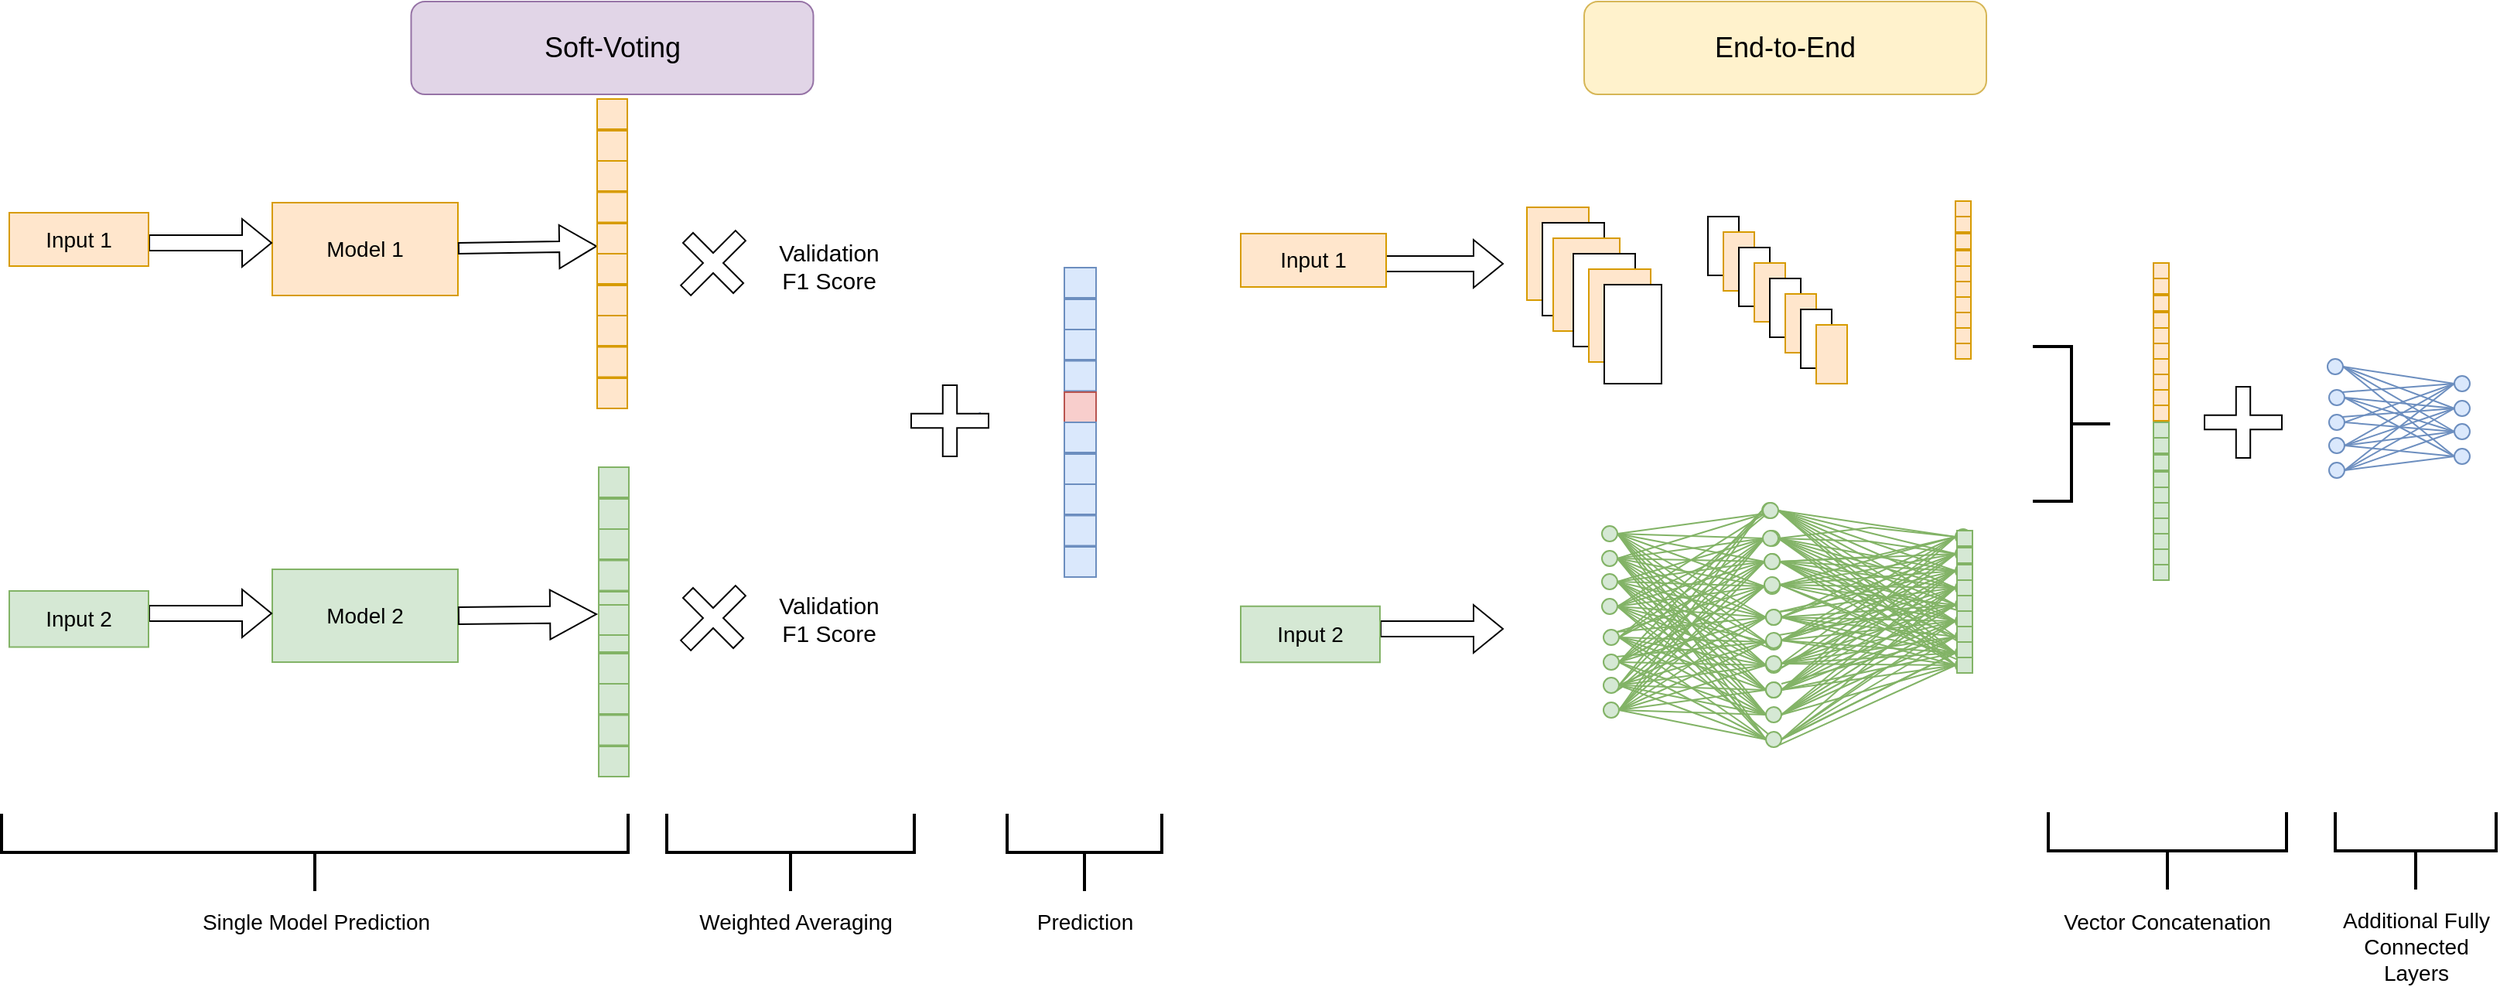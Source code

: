 <mxfile version="21.3.3" type="github" pages="7">
  <diagram name="End-to-End_Soft-Voting" id="tE6ixngOt_Q8rVskvVIQ">
    <mxGraphModel dx="2918" dy="862" grid="1" gridSize="10" guides="1" tooltips="1" connect="1" arrows="1" fold="1" page="1" pageScale="1" pageWidth="850" pageHeight="1100" math="1" shadow="0">
      <root>
        <mxCell id="0" />
        <mxCell id="1" parent="0" />
        <mxCell id="D-Ajvj0rYKYmbXsc1gWi-1" value="&lt;font style=&quot;font-size: 14px;&quot;&gt;Model 1&lt;/font&gt;" style="rounded=0;whiteSpace=wrap;html=1;fillColor=#ffe6cc;strokeColor=#d79b00;" vertex="1" parent="1">
          <mxGeometry x="130" y="180" width="120" height="60" as="geometry" />
        </mxCell>
        <mxCell id="D-Ajvj0rYKYmbXsc1gWi-2" value="&lt;font style=&quot;font-size: 14px;&quot;&gt;Model 2&lt;/font&gt;" style="rounded=0;whiteSpace=wrap;html=1;fillColor=#d5e8d4;strokeColor=#82b366;" vertex="1" parent="1">
          <mxGeometry x="130" y="417" width="120" height="60" as="geometry" />
        </mxCell>
        <mxCell id="D-Ajvj0rYKYmbXsc1gWi-3" value="&lt;font style=&quot;font-size: 18px;&quot;&gt;Soft-Voting&lt;/font&gt;" style="rounded=1;whiteSpace=wrap;html=1;fillColor=#e1d5e7;strokeColor=#9673a6;" vertex="1" parent="1">
          <mxGeometry x="219.75" y="50" width="260" height="60" as="geometry" />
        </mxCell>
        <mxCell id="D-Ajvj0rYKYmbXsc1gWi-4" value="&lt;font style=&quot;font-size: 18px;&quot;&gt;End-to-End&lt;/font&gt;" style="rounded=1;whiteSpace=wrap;html=1;fillColor=#fff2cc;strokeColor=#d6b656;" vertex="1" parent="1">
          <mxGeometry x="978" y="50" width="260" height="60" as="geometry" />
        </mxCell>
        <mxCell id="D-Ajvj0rYKYmbXsc1gWi-5" value="" style="shape=flexArrow;endArrow=classic;html=1;rounded=0;fillColor=#FFFFFF;" edge="1" parent="1">
          <mxGeometry width="50" height="50" relative="1" as="geometry">
            <mxPoint x="50" y="206" as="sourcePoint" />
            <mxPoint x="130" y="206" as="targetPoint" />
          </mxGeometry>
        </mxCell>
        <mxCell id="D-Ajvj0rYKYmbXsc1gWi-6" value="" style="shape=flexArrow;endArrow=classic;html=1;rounded=0;fillColor=#FFFFFF;" edge="1" parent="1">
          <mxGeometry width="50" height="50" relative="1" as="geometry">
            <mxPoint x="50" y="445.5" as="sourcePoint" />
            <mxPoint x="130" y="445.5" as="targetPoint" />
          </mxGeometry>
        </mxCell>
        <mxCell id="D-Ajvj0rYKYmbXsc1gWi-7" value="" style="shape=flexArrow;endArrow=classic;html=1;rounded=0;width=7;endSize=7.65;entryX=0;entryY=0.75;entryDx=0;entryDy=0;fillColor=#FFFFFF;" edge="1" parent="1" target="D-Ajvj0rYKYmbXsc1gWi-14">
          <mxGeometry width="50" height="50" relative="1" as="geometry">
            <mxPoint x="250" y="209.5" as="sourcePoint" />
            <mxPoint x="330" y="210" as="targetPoint" />
          </mxGeometry>
        </mxCell>
        <mxCell id="D-Ajvj0rYKYmbXsc1gWi-8" value="" style="whiteSpace=wrap;html=1;aspect=fixed;fillColor=#ffe6cc;strokeColor=#d79b00;" vertex="1" parent="1">
          <mxGeometry x="340" y="113" width="19.5" height="19.5" as="geometry" />
        </mxCell>
        <mxCell id="D-Ajvj0rYKYmbXsc1gWi-9" value="" style="whiteSpace=wrap;html=1;aspect=fixed;fillColor=#ffe6cc;strokeColor=#d79b00;" vertex="1" parent="1">
          <mxGeometry x="340" y="133.5" width="19.5" height="19.5" as="geometry" />
        </mxCell>
        <mxCell id="D-Ajvj0rYKYmbXsc1gWi-12" value="" style="whiteSpace=wrap;html=1;aspect=fixed;fillColor=#ffe6cc;strokeColor=#d79b00;" vertex="1" parent="1">
          <mxGeometry x="340" y="153" width="19.5" height="19.5" as="geometry" />
        </mxCell>
        <mxCell id="D-Ajvj0rYKYmbXsc1gWi-13" value="" style="whiteSpace=wrap;html=1;aspect=fixed;fillColor=#ffe6cc;strokeColor=#d79b00;" vertex="1" parent="1">
          <mxGeometry x="340" y="173.25" width="19.5" height="19.5" as="geometry" />
        </mxCell>
        <mxCell id="D-Ajvj0rYKYmbXsc1gWi-14" value="" style="whiteSpace=wrap;html=1;aspect=fixed;fillColor=#ffe6cc;strokeColor=#d79b00;" vertex="1" parent="1">
          <mxGeometry x="340" y="193.5" width="19.5" height="19.5" as="geometry" />
        </mxCell>
        <mxCell id="D-Ajvj0rYKYmbXsc1gWi-15" value="" style="whiteSpace=wrap;html=1;aspect=fixed;fillColor=#ffe6cc;strokeColor=#d79b00;" vertex="1" parent="1">
          <mxGeometry x="340" y="213" width="19.5" height="19.5" as="geometry" />
        </mxCell>
        <mxCell id="D-Ajvj0rYKYmbXsc1gWi-16" value="" style="whiteSpace=wrap;html=1;aspect=fixed;fillColor=#ffe6cc;strokeColor=#d79b00;" vertex="1" parent="1">
          <mxGeometry x="340" y="233.5" width="19.5" height="19.5" as="geometry" />
        </mxCell>
        <mxCell id="D-Ajvj0rYKYmbXsc1gWi-17" value="" style="whiteSpace=wrap;html=1;aspect=fixed;fillColor=#ffe6cc;strokeColor=#d79b00;" vertex="1" parent="1">
          <mxGeometry x="340" y="253" width="19.5" height="19.5" as="geometry" />
        </mxCell>
        <mxCell id="D-Ajvj0rYKYmbXsc1gWi-18" value="" style="whiteSpace=wrap;html=1;aspect=fixed;fillColor=#ffe6cc;strokeColor=#d79b00;" vertex="1" parent="1">
          <mxGeometry x="340" y="273.25" width="19.5" height="19.5" as="geometry" />
        </mxCell>
        <mxCell id="D-Ajvj0rYKYmbXsc1gWi-19" value="" style="whiteSpace=wrap;html=1;aspect=fixed;fillColor=#ffe6cc;strokeColor=#d79b00;" vertex="1" parent="1">
          <mxGeometry x="340" y="293.5" width="19.5" height="19.5" as="geometry" />
        </mxCell>
        <mxCell id="D-Ajvj0rYKYmbXsc1gWi-25" value="" style="whiteSpace=wrap;html=1;aspect=fixed;fillColor=#d5e8d4;strokeColor=#82b366;" vertex="1" parent="1">
          <mxGeometry x="341" y="351" width="19.5" height="19.5" as="geometry" />
        </mxCell>
        <mxCell id="D-Ajvj0rYKYmbXsc1gWi-26" value="" style="whiteSpace=wrap;html=1;aspect=fixed;fillColor=#d5e8d4;strokeColor=#82b366;" vertex="1" parent="1">
          <mxGeometry x="341" y="371.5" width="19.5" height="19.5" as="geometry" />
        </mxCell>
        <mxCell id="D-Ajvj0rYKYmbXsc1gWi-27" value="" style="whiteSpace=wrap;html=1;aspect=fixed;fillColor=#d5e8d4;strokeColor=#82b366;" vertex="1" parent="1">
          <mxGeometry x="341" y="391" width="19.5" height="19.5" as="geometry" />
        </mxCell>
        <mxCell id="D-Ajvj0rYKYmbXsc1gWi-28" value="" style="whiteSpace=wrap;html=1;aspect=fixed;fillColor=#d5e8d4;strokeColor=#82b366;" vertex="1" parent="1">
          <mxGeometry x="341" y="411.25" width="19.5" height="19.5" as="geometry" />
        </mxCell>
        <mxCell id="D-Ajvj0rYKYmbXsc1gWi-660" style="edgeStyle=none;shape=connector;rounded=0;orthogonalLoop=1;jettySize=auto;html=1;exitX=0.25;exitY=1;exitDx=0;exitDy=0;labelBackgroundColor=default;strokeColor=#6c8ebf;fontFamily=Helvetica;fontSize=11;fontColor=default;endArrow=none;endFill=0;fillColor=#dae8fc;" edge="1" parent="1" source="D-Ajvj0rYKYmbXsc1gWi-29" target="D-Ajvj0rYKYmbXsc1gWi-659">
          <mxGeometry relative="1" as="geometry" />
        </mxCell>
        <mxCell id="D-Ajvj0rYKYmbXsc1gWi-29" value="" style="whiteSpace=wrap;html=1;aspect=fixed;fillColor=#d5e8d4;strokeColor=#82b366;" vertex="1" parent="1">
          <mxGeometry x="341" y="431.5" width="19.5" height="19.5" as="geometry" />
        </mxCell>
        <mxCell id="D-Ajvj0rYKYmbXsc1gWi-30" value="" style="whiteSpace=wrap;html=1;aspect=fixed;fillColor=#d5e8d4;strokeColor=#82b366;" vertex="1" parent="1">
          <mxGeometry x="341" y="451" width="19.5" height="19.5" as="geometry" />
        </mxCell>
        <mxCell id="D-Ajvj0rYKYmbXsc1gWi-31" value="" style="whiteSpace=wrap;html=1;aspect=fixed;fillColor=#d5e8d4;strokeColor=#82b366;" vertex="1" parent="1">
          <mxGeometry x="341" y="471.5" width="19.5" height="19.5" as="geometry" />
        </mxCell>
        <mxCell id="D-Ajvj0rYKYmbXsc1gWi-32" value="" style="whiteSpace=wrap;html=1;aspect=fixed;fillColor=#d5e8d4;strokeColor=#82b366;" vertex="1" parent="1">
          <mxGeometry x="341" y="491" width="19.5" height="19.5" as="geometry" />
        </mxCell>
        <mxCell id="D-Ajvj0rYKYmbXsc1gWi-33" value="" style="whiteSpace=wrap;html=1;aspect=fixed;fillColor=#d5e8d4;strokeColor=#82b366;" vertex="1" parent="1">
          <mxGeometry x="341" y="511.25" width="19.5" height="19.5" as="geometry" />
        </mxCell>
        <mxCell id="D-Ajvj0rYKYmbXsc1gWi-34" value="" style="whiteSpace=wrap;html=1;aspect=fixed;fillColor=#d5e8d4;strokeColor=#82b366;" vertex="1" parent="1">
          <mxGeometry x="341" y="531.5" width="19.5" height="19.5" as="geometry" />
        </mxCell>
        <mxCell id="D-Ajvj0rYKYmbXsc1gWi-35" value="" style="shape=flexArrow;endArrow=classic;html=1;rounded=0;width=11;endSize=9.65;exitX=1;exitY=0.5;exitDx=0;exitDy=0;fillColor=#FFFFFF;" edge="1" parent="1" source="D-Ajvj0rYKYmbXsc1gWi-2">
          <mxGeometry width="50" height="50" relative="1" as="geometry">
            <mxPoint x="260" y="445.5" as="sourcePoint" />
            <mxPoint x="340" y="446" as="targetPoint" />
          </mxGeometry>
        </mxCell>
        <mxCell id="D-Ajvj0rYKYmbXsc1gWi-36" value="" style="verticalLabelPosition=bottom;verticalAlign=top;html=1;shape=mxgraph.basic.rect;fillColor2=none;strokeWidth=1;size=20;indent=5;fillColor=#ffe6cc;strokeColor=#d79b00;" vertex="1" parent="1">
          <mxGeometry x="941" y="183" width="40" height="60" as="geometry" />
        </mxCell>
        <mxCell id="D-Ajvj0rYKYmbXsc1gWi-37" value="" style="verticalLabelPosition=bottom;verticalAlign=top;html=1;shape=mxgraph.basic.rect;fillColor2=none;strokeWidth=1;size=20;indent=5;" vertex="1" parent="1">
          <mxGeometry x="951" y="193" width="40" height="60" as="geometry" />
        </mxCell>
        <mxCell id="D-Ajvj0rYKYmbXsc1gWi-38" value="" style="verticalLabelPosition=bottom;verticalAlign=top;html=1;shape=mxgraph.basic.rect;fillColor2=none;strokeWidth=1;size=20;indent=5;" vertex="1" parent="1">
          <mxGeometry x="961" y="203" width="40" height="60" as="geometry" />
        </mxCell>
        <mxCell id="D-Ajvj0rYKYmbXsc1gWi-39" value="" style="verticalLabelPosition=bottom;verticalAlign=top;html=1;shape=mxgraph.basic.rect;fillColor2=none;strokeWidth=1;size=20;indent=5;" vertex="1" parent="1">
          <mxGeometry x="971" y="213" width="40" height="60" as="geometry" />
        </mxCell>
        <mxCell id="D-Ajvj0rYKYmbXsc1gWi-40" value="" style="verticalLabelPosition=bottom;verticalAlign=top;html=1;shape=mxgraph.basic.rect;fillColor2=none;strokeWidth=1;size=20;indent=5;" vertex="1" parent="1">
          <mxGeometry x="981" y="223" width="40" height="60" as="geometry" />
        </mxCell>
        <mxCell id="D-Ajvj0rYKYmbXsc1gWi-41" value="" style="verticalLabelPosition=bottom;verticalAlign=top;html=1;shape=mxgraph.basic.rect;fillColor2=none;strokeWidth=1;size=20;indent=5;" vertex="1" parent="1">
          <mxGeometry x="951" y="193" width="40" height="60" as="geometry" />
        </mxCell>
        <mxCell id="D-Ajvj0rYKYmbXsc1gWi-42" value="" style="verticalLabelPosition=bottom;verticalAlign=top;html=1;shape=mxgraph.basic.rect;fillColor2=none;strokeWidth=1;size=17;indent=5;fillColor=#ffe6cc;strokeColor=#d79b00;" vertex="1" parent="1">
          <mxGeometry x="958" y="203" width="43" height="60" as="geometry" />
        </mxCell>
        <mxCell id="D-Ajvj0rYKYmbXsc1gWi-43" value="" style="verticalLabelPosition=bottom;verticalAlign=top;html=1;shape=mxgraph.basic.rect;fillColor2=none;strokeWidth=1;size=20;indent=5;" vertex="1" parent="1">
          <mxGeometry x="971" y="213" width="40" height="60" as="geometry" />
        </mxCell>
        <mxCell id="D-Ajvj0rYKYmbXsc1gWi-44" value="" style="verticalLabelPosition=bottom;verticalAlign=top;html=1;shape=mxgraph.basic.rect;fillColor2=none;strokeWidth=1;size=20;indent=5;fillColor=#ffe6cc;strokeColor=#d79b00;" vertex="1" parent="1">
          <mxGeometry x="981" y="223" width="40" height="60" as="geometry" />
        </mxCell>
        <mxCell id="D-Ajvj0rYKYmbXsc1gWi-45" value="" style="verticalLabelPosition=bottom;verticalAlign=top;html=1;shape=mxgraph.basic.rect;fillColor2=none;strokeWidth=1;size=20;indent=5;" vertex="1" parent="1">
          <mxGeometry x="991" y="233" width="37" height="64" as="geometry" />
        </mxCell>
        <mxCell id="D-Ajvj0rYKYmbXsc1gWi-46" value="" style="verticalLabelPosition=bottom;verticalAlign=top;html=1;shape=mxgraph.basic.rect;fillColor2=none;strokeWidth=1;size=20;indent=5;" vertex="1" parent="1">
          <mxGeometry x="1058" y="189" width="20" height="38" as="geometry" />
        </mxCell>
        <mxCell id="D-Ajvj0rYKYmbXsc1gWi-47" value="" style="verticalLabelPosition=bottom;verticalAlign=top;html=1;shape=mxgraph.basic.rect;fillColor2=none;strokeWidth=1;size=20;indent=5;fillColor=#ffe6cc;strokeColor=#d79b00;" vertex="1" parent="1">
          <mxGeometry x="1068" y="199" width="20" height="38" as="geometry" />
        </mxCell>
        <mxCell id="D-Ajvj0rYKYmbXsc1gWi-48" value="" style="verticalLabelPosition=bottom;verticalAlign=top;html=1;shape=mxgraph.basic.rect;fillColor2=none;strokeWidth=1;size=20;indent=5;" vertex="1" parent="1">
          <mxGeometry x="1078" y="209" width="20" height="38" as="geometry" />
        </mxCell>
        <mxCell id="D-Ajvj0rYKYmbXsc1gWi-49" value="" style="verticalLabelPosition=bottom;verticalAlign=top;html=1;shape=mxgraph.basic.rect;fillColor2=none;strokeWidth=1;size=20;indent=5;fillColor=#ffe6cc;strokeColor=#d79b00;" vertex="1" parent="1">
          <mxGeometry x="1088" y="219" width="20" height="38" as="geometry" />
        </mxCell>
        <mxCell id="D-Ajvj0rYKYmbXsc1gWi-50" value="" style="verticalLabelPosition=bottom;verticalAlign=top;html=1;shape=mxgraph.basic.rect;fillColor2=none;strokeWidth=1;size=20;indent=5;" vertex="1" parent="1">
          <mxGeometry x="1098" y="229" width="20" height="38" as="geometry" />
        </mxCell>
        <mxCell id="D-Ajvj0rYKYmbXsc1gWi-51" value="" style="verticalLabelPosition=bottom;verticalAlign=top;html=1;shape=mxgraph.basic.rect;fillColor2=none;strokeWidth=1;size=20;indent=5;fillColor=#ffe6cc;strokeColor=#d79b00;" vertex="1" parent="1">
          <mxGeometry x="1108" y="239" width="20" height="38" as="geometry" />
        </mxCell>
        <mxCell id="D-Ajvj0rYKYmbXsc1gWi-52" value="" style="verticalLabelPosition=bottom;verticalAlign=top;html=1;shape=mxgraph.basic.rect;fillColor2=none;strokeWidth=1;size=20;indent=5;" vertex="1" parent="1">
          <mxGeometry x="1118" y="249" width="20" height="38" as="geometry" />
        </mxCell>
        <mxCell id="D-Ajvj0rYKYmbXsc1gWi-53" value="" style="verticalLabelPosition=bottom;verticalAlign=top;html=1;shape=mxgraph.basic.rect;fillColor2=none;strokeWidth=1;size=20;indent=5;fillColor=#ffe6cc;strokeColor=#d79b00;" vertex="1" parent="1">
          <mxGeometry x="1128" y="259" width="20" height="38" as="geometry" />
        </mxCell>
        <mxCell id="D-Ajvj0rYKYmbXsc1gWi-66" value="" style="verticalLabelPosition=bottom;verticalAlign=top;html=1;shape=mxgraph.basic.rect;fillColor2=none;strokeWidth=1;size=20;indent=5;fillColor=#ffe6cc;strokeColor=#d79b00;" vertex="1" parent="1">
          <mxGeometry x="1218" y="179" width="10" height="10" as="geometry" />
        </mxCell>
        <mxCell id="D-Ajvj0rYKYmbXsc1gWi-67" value="" style="verticalLabelPosition=bottom;verticalAlign=top;html=1;shape=mxgraph.basic.rect;fillColor2=none;strokeWidth=1;size=20;indent=5;fillColor=#ffe6cc;strokeColor=#d79b00;" vertex="1" parent="1">
          <mxGeometry x="1218" y="189" width="10" height="10" as="geometry" />
        </mxCell>
        <mxCell id="D-Ajvj0rYKYmbXsc1gWi-68" value="" style="verticalLabelPosition=bottom;verticalAlign=top;html=1;shape=mxgraph.basic.rect;fillColor2=none;strokeWidth=1;size=20;indent=5;fillColor=#ffe6cc;strokeColor=#d79b00;" vertex="1" parent="1">
          <mxGeometry x="1218" y="200" width="10" height="10" as="geometry" />
        </mxCell>
        <mxCell id="D-Ajvj0rYKYmbXsc1gWi-69" value="" style="verticalLabelPosition=bottom;verticalAlign=top;html=1;shape=mxgraph.basic.rect;fillColor2=none;strokeWidth=1;size=20;indent=5;fillColor=#ffe6cc;strokeColor=#d79b00;" vertex="1" parent="1">
          <mxGeometry x="1218" y="211" width="10" height="10" as="geometry" />
        </mxCell>
        <mxCell id="D-Ajvj0rYKYmbXsc1gWi-70" value="" style="verticalLabelPosition=bottom;verticalAlign=top;html=1;shape=mxgraph.basic.rect;fillColor2=none;strokeWidth=1;size=20;indent=5;fillColor=#ffe6cc;strokeColor=#d79b00;" vertex="1" parent="1">
          <mxGeometry x="1218" y="221" width="10" height="10" as="geometry" />
        </mxCell>
        <mxCell id="D-Ajvj0rYKYmbXsc1gWi-71" value="" style="verticalLabelPosition=bottom;verticalAlign=top;html=1;shape=mxgraph.basic.rect;fillColor2=none;strokeWidth=1;size=20;indent=5;fillColor=#ffe6cc;strokeColor=#d79b00;" vertex="1" parent="1">
          <mxGeometry x="1218" y="231" width="10" height="10" as="geometry" />
        </mxCell>
        <mxCell id="D-Ajvj0rYKYmbXsc1gWi-72" value="" style="verticalLabelPosition=bottom;verticalAlign=top;html=1;shape=mxgraph.basic.rect;fillColor2=none;strokeWidth=1;size=20;indent=5;fillColor=#ffe6cc;strokeColor=#d79b00;" vertex="1" parent="1">
          <mxGeometry x="1218" y="241" width="10" height="10" as="geometry" />
        </mxCell>
        <mxCell id="D-Ajvj0rYKYmbXsc1gWi-73" value="" style="verticalLabelPosition=bottom;verticalAlign=top;html=1;shape=mxgraph.basic.rect;fillColor2=none;strokeWidth=1;size=20;indent=5;fillColor=#ffe6cc;strokeColor=#d79b00;" vertex="1" parent="1">
          <mxGeometry x="1218" y="251" width="10" height="10" as="geometry" />
        </mxCell>
        <mxCell id="D-Ajvj0rYKYmbXsc1gWi-74" value="" style="verticalLabelPosition=bottom;verticalAlign=top;html=1;shape=mxgraph.basic.rect;fillColor2=none;strokeWidth=1;size=20;indent=5;fillColor=#ffe6cc;strokeColor=#d79b00;" vertex="1" parent="1">
          <mxGeometry x="1218" y="261" width="10" height="10" as="geometry" />
        </mxCell>
        <mxCell id="D-Ajvj0rYKYmbXsc1gWi-75" value="" style="verticalLabelPosition=bottom;verticalAlign=top;html=1;shape=mxgraph.basic.rect;fillColor2=none;strokeWidth=1;size=20;indent=5;fillColor=#ffe6cc;strokeColor=#d79b00;" vertex="1" parent="1">
          <mxGeometry x="1218" y="271" width="10" height="10" as="geometry" />
        </mxCell>
        <mxCell id="D-Ajvj0rYKYmbXsc1gWi-177" style="rounded=0;orthogonalLoop=1;jettySize=auto;html=1;exitX=1;exitY=0.5;exitDx=0;exitDy=0;entryX=0;entryY=0.5;entryDx=0;entryDy=0;endArrow=none;endFill=0;fillColor=#d5e8d4;strokeColor=#82b366;" edge="1" parent="1" source="D-Ajvj0rYKYmbXsc1gWi-122">
          <mxGeometry relative="1" as="geometry">
            <mxPoint x="1094.5" y="381" as="targetPoint" />
          </mxGeometry>
        </mxCell>
        <mxCell id="D-Ajvj0rYKYmbXsc1gWi-178" style="edgeStyle=none;shape=connector;rounded=0;orthogonalLoop=1;jettySize=auto;html=1;exitX=1;exitY=0.5;exitDx=0;exitDy=0;entryX=0;entryY=0.5;entryDx=0;entryDy=0;labelBackgroundColor=default;strokeColor=#82b366;fontFamily=Helvetica;fontSize=11;fontColor=default;endArrow=none;endFill=0;fillColor=#d5e8d4;" edge="1" parent="1" source="D-Ajvj0rYKYmbXsc1gWi-122" target="D-Ajvj0rYKYmbXsc1gWi-135">
          <mxGeometry relative="1" as="geometry" />
        </mxCell>
        <mxCell id="D-Ajvj0rYKYmbXsc1gWi-179" style="edgeStyle=none;shape=connector;rounded=0;orthogonalLoop=1;jettySize=auto;html=1;exitX=1;exitY=0.5;exitDx=0;exitDy=0;entryX=0;entryY=0.5;entryDx=0;entryDy=0;labelBackgroundColor=default;strokeColor=#82b366;fontFamily=Helvetica;fontSize=11;fontColor=default;endArrow=none;endFill=0;fillColor=#d5e8d4;" edge="1" parent="1" source="D-Ajvj0rYKYmbXsc1gWi-122" target="D-Ajvj0rYKYmbXsc1gWi-136">
          <mxGeometry relative="1" as="geometry" />
        </mxCell>
        <mxCell id="D-Ajvj0rYKYmbXsc1gWi-180" style="edgeStyle=none;shape=connector;rounded=0;orthogonalLoop=1;jettySize=auto;html=1;exitX=1;exitY=0.5;exitDx=0;exitDy=0;entryX=0;entryY=0.5;entryDx=0;entryDy=0;labelBackgroundColor=default;strokeColor=#82b366;fontFamily=Helvetica;fontSize=11;fontColor=default;endArrow=none;endFill=0;fillColor=#d5e8d4;" edge="1" parent="1" source="D-Ajvj0rYKYmbXsc1gWi-122" target="D-Ajvj0rYKYmbXsc1gWi-137">
          <mxGeometry relative="1" as="geometry" />
        </mxCell>
        <mxCell id="D-Ajvj0rYKYmbXsc1gWi-181" style="edgeStyle=none;shape=connector;rounded=0;orthogonalLoop=1;jettySize=auto;html=1;exitX=1;exitY=0.5;exitDx=0;exitDy=0;entryX=0;entryY=0.5;entryDx=0;entryDy=0;labelBackgroundColor=default;strokeColor=#82b366;fontFamily=Helvetica;fontSize=11;fontColor=default;endArrow=none;endFill=0;fillColor=#d5e8d4;" edge="1" parent="1" source="D-Ajvj0rYKYmbXsc1gWi-122" target="D-Ajvj0rYKYmbXsc1gWi-138">
          <mxGeometry relative="1" as="geometry" />
        </mxCell>
        <mxCell id="D-Ajvj0rYKYmbXsc1gWi-182" style="edgeStyle=none;shape=connector;rounded=0;orthogonalLoop=1;jettySize=auto;html=1;exitX=1;exitY=0.5;exitDx=0;exitDy=0;entryX=0;entryY=0.5;entryDx=0;entryDy=0;labelBackgroundColor=default;strokeColor=#82b366;fontFamily=Helvetica;fontSize=11;fontColor=default;endArrow=none;endFill=0;fillColor=#d5e8d4;" edge="1" parent="1" source="D-Ajvj0rYKYmbXsc1gWi-122" target="D-Ajvj0rYKYmbXsc1gWi-139">
          <mxGeometry relative="1" as="geometry" />
        </mxCell>
        <mxCell id="D-Ajvj0rYKYmbXsc1gWi-183" style="edgeStyle=none;shape=connector;rounded=0;orthogonalLoop=1;jettySize=auto;html=1;exitX=1;exitY=0.5;exitDx=0;exitDy=0;entryX=0;entryY=0.5;entryDx=0;entryDy=0;labelBackgroundColor=default;strokeColor=#82b366;fontFamily=Helvetica;fontSize=11;fontColor=default;endArrow=none;endFill=0;fillColor=#d5e8d4;" edge="1" parent="1" source="D-Ajvj0rYKYmbXsc1gWi-122" target="D-Ajvj0rYKYmbXsc1gWi-140">
          <mxGeometry relative="1" as="geometry" />
        </mxCell>
        <mxCell id="D-Ajvj0rYKYmbXsc1gWi-184" style="edgeStyle=none;shape=connector;rounded=0;orthogonalLoop=1;jettySize=auto;html=1;exitX=1;exitY=0.5;exitDx=0;exitDy=0;entryX=0;entryY=0.5;entryDx=0;entryDy=0;labelBackgroundColor=default;strokeColor=#82b366;fontFamily=Helvetica;fontSize=11;fontColor=default;endArrow=none;endFill=0;fillColor=#d5e8d4;" edge="1" parent="1" source="D-Ajvj0rYKYmbXsc1gWi-122" target="D-Ajvj0rYKYmbXsc1gWi-141">
          <mxGeometry relative="1" as="geometry" />
        </mxCell>
        <mxCell id="D-Ajvj0rYKYmbXsc1gWi-185" style="edgeStyle=none;shape=connector;rounded=0;orthogonalLoop=1;jettySize=auto;html=1;exitX=1;exitY=0.5;exitDx=0;exitDy=0;entryX=0;entryY=0.5;entryDx=0;entryDy=0;labelBackgroundColor=default;strokeColor=#82b366;fontFamily=Helvetica;fontSize=11;fontColor=default;endArrow=none;endFill=0;fillColor=#d5e8d4;" edge="1" parent="1" source="D-Ajvj0rYKYmbXsc1gWi-122" target="D-Ajvj0rYKYmbXsc1gWi-142">
          <mxGeometry relative="1" as="geometry" />
        </mxCell>
        <mxCell id="D-Ajvj0rYKYmbXsc1gWi-188" style="edgeStyle=none;shape=connector;rounded=0;orthogonalLoop=1;jettySize=auto;html=1;exitX=1;exitY=0.5;exitDx=0;exitDy=0;entryX=0;entryY=0.5;entryDx=0;entryDy=0;labelBackgroundColor=default;strokeColor=#82b366;fontFamily=Helvetica;fontSize=11;fontColor=default;endArrow=none;endFill=0;fillColor=#d5e8d4;" edge="1" parent="1" source="D-Ajvj0rYKYmbXsc1gWi-122" target="D-Ajvj0rYKYmbXsc1gWi-143">
          <mxGeometry relative="1" as="geometry" />
        </mxCell>
        <mxCell id="D-Ajvj0rYKYmbXsc1gWi-122" value="" style="ellipse;whiteSpace=wrap;html=1;aspect=fixed;fillColor=#d5e8d4;strokeColor=#82b366;" vertex="1" parent="1">
          <mxGeometry x="989.5" y="389" width="10" height="10" as="geometry" />
        </mxCell>
        <mxCell id="D-Ajvj0rYKYmbXsc1gWi-189" style="edgeStyle=none;shape=connector;rounded=0;orthogonalLoop=1;jettySize=auto;html=1;exitX=1;exitY=0.5;exitDx=0;exitDy=0;entryX=0;entryY=0.5;entryDx=0;entryDy=0;labelBackgroundColor=default;strokeColor=#82b366;fontFamily=Helvetica;fontSize=11;fontColor=default;endArrow=none;endFill=0;fillColor=#d5e8d4;" edge="1" parent="1" source="D-Ajvj0rYKYmbXsc1gWi-127">
          <mxGeometry relative="1" as="geometry">
            <mxPoint x="1094.5" y="381" as="targetPoint" />
          </mxGeometry>
        </mxCell>
        <mxCell id="D-Ajvj0rYKYmbXsc1gWi-191" style="edgeStyle=none;shape=connector;rounded=0;orthogonalLoop=1;jettySize=auto;html=1;exitX=1;exitY=0.5;exitDx=0;exitDy=0;entryX=0;entryY=0.5;entryDx=0;entryDy=0;labelBackgroundColor=default;strokeColor=#82b366;fontFamily=Helvetica;fontSize=11;fontColor=default;endArrow=none;endFill=0;fillColor=#d5e8d4;" edge="1" parent="1" source="D-Ajvj0rYKYmbXsc1gWi-127" target="D-Ajvj0rYKYmbXsc1gWi-135">
          <mxGeometry relative="1" as="geometry" />
        </mxCell>
        <mxCell id="D-Ajvj0rYKYmbXsc1gWi-192" style="edgeStyle=none;shape=connector;rounded=0;orthogonalLoop=1;jettySize=auto;html=1;exitX=1;exitY=0.5;exitDx=0;exitDy=0;entryX=0;entryY=0.5;entryDx=0;entryDy=0;labelBackgroundColor=default;strokeColor=#82b366;fontFamily=Helvetica;fontSize=11;fontColor=default;endArrow=none;endFill=0;fillColor=#d5e8d4;" edge="1" parent="1" source="D-Ajvj0rYKYmbXsc1gWi-127" target="D-Ajvj0rYKYmbXsc1gWi-136">
          <mxGeometry relative="1" as="geometry" />
        </mxCell>
        <mxCell id="D-Ajvj0rYKYmbXsc1gWi-193" style="edgeStyle=none;shape=connector;rounded=0;orthogonalLoop=1;jettySize=auto;html=1;exitX=1;exitY=0.5;exitDx=0;exitDy=0;entryX=0;entryY=0.5;entryDx=0;entryDy=0;labelBackgroundColor=default;strokeColor=#82b366;fontFamily=Helvetica;fontSize=11;fontColor=default;endArrow=none;endFill=0;fillColor=#d5e8d4;" edge="1" parent="1" source="D-Ajvj0rYKYmbXsc1gWi-127" target="D-Ajvj0rYKYmbXsc1gWi-137">
          <mxGeometry relative="1" as="geometry" />
        </mxCell>
        <mxCell id="D-Ajvj0rYKYmbXsc1gWi-194" style="edgeStyle=none;shape=connector;rounded=0;orthogonalLoop=1;jettySize=auto;html=1;exitX=1;exitY=0.5;exitDx=0;exitDy=0;entryX=0;entryY=0.5;entryDx=0;entryDy=0;labelBackgroundColor=default;strokeColor=#82b366;fontFamily=Helvetica;fontSize=11;fontColor=default;endArrow=none;endFill=0;fillColor=#d5e8d4;" edge="1" parent="1" source="D-Ajvj0rYKYmbXsc1gWi-127" target="D-Ajvj0rYKYmbXsc1gWi-138">
          <mxGeometry relative="1" as="geometry" />
        </mxCell>
        <mxCell id="D-Ajvj0rYKYmbXsc1gWi-195" style="edgeStyle=none;shape=connector;rounded=0;orthogonalLoop=1;jettySize=auto;html=1;exitX=1;exitY=0.5;exitDx=0;exitDy=0;entryX=0;entryY=0.5;entryDx=0;entryDy=0;labelBackgroundColor=default;strokeColor=#82b366;fontFamily=Helvetica;fontSize=11;fontColor=default;endArrow=none;endFill=0;fillColor=#d5e8d4;" edge="1" parent="1" source="D-Ajvj0rYKYmbXsc1gWi-127" target="D-Ajvj0rYKYmbXsc1gWi-139">
          <mxGeometry relative="1" as="geometry" />
        </mxCell>
        <mxCell id="D-Ajvj0rYKYmbXsc1gWi-196" style="edgeStyle=none;shape=connector;rounded=0;orthogonalLoop=1;jettySize=auto;html=1;exitX=1;exitY=0.5;exitDx=0;exitDy=0;entryX=0;entryY=0.5;entryDx=0;entryDy=0;labelBackgroundColor=default;strokeColor=#82b366;fontFamily=Helvetica;fontSize=11;fontColor=default;endArrow=none;endFill=0;fillColor=#d5e8d4;" edge="1" parent="1" source="D-Ajvj0rYKYmbXsc1gWi-127" target="D-Ajvj0rYKYmbXsc1gWi-140">
          <mxGeometry relative="1" as="geometry" />
        </mxCell>
        <mxCell id="D-Ajvj0rYKYmbXsc1gWi-197" style="edgeStyle=none;shape=connector;rounded=0;orthogonalLoop=1;jettySize=auto;html=1;exitX=1;exitY=0.5;exitDx=0;exitDy=0;entryX=0.5;entryY=1;entryDx=0;entryDy=0;labelBackgroundColor=default;strokeColor=#82b366;fontFamily=Helvetica;fontSize=11;fontColor=default;endArrow=none;endFill=0;fillColor=#d5e8d4;" edge="1" parent="1" source="D-Ajvj0rYKYmbXsc1gWi-127" target="D-Ajvj0rYKYmbXsc1gWi-141">
          <mxGeometry relative="1" as="geometry" />
        </mxCell>
        <mxCell id="D-Ajvj0rYKYmbXsc1gWi-198" style="edgeStyle=none;shape=connector;rounded=0;orthogonalLoop=1;jettySize=auto;html=1;exitX=1;exitY=0.5;exitDx=0;exitDy=0;entryX=0;entryY=0.5;entryDx=0;entryDy=0;labelBackgroundColor=default;strokeColor=#82b366;fontFamily=Helvetica;fontSize=11;fontColor=default;endArrow=none;endFill=0;fillColor=#d5e8d4;" edge="1" parent="1" source="D-Ajvj0rYKYmbXsc1gWi-127" target="D-Ajvj0rYKYmbXsc1gWi-142">
          <mxGeometry relative="1" as="geometry" />
        </mxCell>
        <mxCell id="D-Ajvj0rYKYmbXsc1gWi-199" style="edgeStyle=none;shape=connector;rounded=0;orthogonalLoop=1;jettySize=auto;html=1;exitX=1;exitY=0.5;exitDx=0;exitDy=0;entryX=0;entryY=0.5;entryDx=0;entryDy=0;labelBackgroundColor=default;strokeColor=#82b366;fontFamily=Helvetica;fontSize=11;fontColor=default;endArrow=none;endFill=0;fillColor=#d5e8d4;" edge="1" parent="1" source="D-Ajvj0rYKYmbXsc1gWi-127" target="D-Ajvj0rYKYmbXsc1gWi-143">
          <mxGeometry relative="1" as="geometry" />
        </mxCell>
        <mxCell id="D-Ajvj0rYKYmbXsc1gWi-127" value="" style="ellipse;whiteSpace=wrap;html=1;aspect=fixed;fillColor=#d5e8d4;strokeColor=#82b366;" vertex="1" parent="1">
          <mxGeometry x="989.5" y="405" width="10" height="10" as="geometry" />
        </mxCell>
        <mxCell id="D-Ajvj0rYKYmbXsc1gWi-190" style="edgeStyle=none;shape=connector;rounded=0;orthogonalLoop=1;jettySize=auto;html=1;exitX=1;exitY=0.5;exitDx=0;exitDy=0;entryX=0;entryY=0.5;entryDx=0;entryDy=0;labelBackgroundColor=default;strokeColor=#82b366;fontFamily=Helvetica;fontSize=11;fontColor=default;endArrow=none;endFill=0;fillColor=#d5e8d4;" edge="1" parent="1" source="D-Ajvj0rYKYmbXsc1gWi-128" target="D-Ajvj0rYKYmbXsc1gWi-135">
          <mxGeometry relative="1" as="geometry" />
        </mxCell>
        <mxCell id="D-Ajvj0rYKYmbXsc1gWi-200" style="edgeStyle=none;shape=connector;rounded=0;orthogonalLoop=1;jettySize=auto;html=1;exitX=1;exitY=0.5;exitDx=0;exitDy=0;entryX=0;entryY=0.5;entryDx=0;entryDy=0;labelBackgroundColor=default;strokeColor=#82b366;fontFamily=Helvetica;fontSize=11;fontColor=default;endArrow=none;endFill=0;fillColor=#d5e8d4;" edge="1" parent="1" source="D-Ajvj0rYKYmbXsc1gWi-128" target="D-Ajvj0rYKYmbXsc1gWi-136">
          <mxGeometry relative="1" as="geometry" />
        </mxCell>
        <mxCell id="D-Ajvj0rYKYmbXsc1gWi-201" style="edgeStyle=none;shape=connector;rounded=0;orthogonalLoop=1;jettySize=auto;html=1;exitX=1;exitY=0.5;exitDx=0;exitDy=0;entryX=0;entryY=0.5;entryDx=0;entryDy=0;labelBackgroundColor=default;strokeColor=#82b366;fontFamily=Helvetica;fontSize=11;fontColor=default;endArrow=none;endFill=0;fillColor=#d5e8d4;" edge="1" parent="1" source="D-Ajvj0rYKYmbXsc1gWi-128" target="D-Ajvj0rYKYmbXsc1gWi-137">
          <mxGeometry relative="1" as="geometry" />
        </mxCell>
        <mxCell id="D-Ajvj0rYKYmbXsc1gWi-202" style="edgeStyle=none;shape=connector;rounded=0;orthogonalLoop=1;jettySize=auto;html=1;exitX=1;exitY=0.5;exitDx=0;exitDy=0;entryX=0;entryY=0.5;entryDx=0;entryDy=0;labelBackgroundColor=default;strokeColor=#82b366;fontFamily=Helvetica;fontSize=11;fontColor=default;endArrow=none;endFill=0;fillColor=#d5e8d4;" edge="1" parent="1" source="D-Ajvj0rYKYmbXsc1gWi-128" target="D-Ajvj0rYKYmbXsc1gWi-138">
          <mxGeometry relative="1" as="geometry" />
        </mxCell>
        <mxCell id="D-Ajvj0rYKYmbXsc1gWi-203" style="edgeStyle=none;shape=connector;rounded=0;orthogonalLoop=1;jettySize=auto;html=1;exitX=1;exitY=0.5;exitDx=0;exitDy=0;entryX=0;entryY=1;entryDx=0;entryDy=0;labelBackgroundColor=default;strokeColor=#82b366;fontFamily=Helvetica;fontSize=11;fontColor=default;endArrow=none;endFill=0;fillColor=#d5e8d4;" edge="1" parent="1" source="D-Ajvj0rYKYmbXsc1gWi-128" target="D-Ajvj0rYKYmbXsc1gWi-139">
          <mxGeometry relative="1" as="geometry" />
        </mxCell>
        <mxCell id="D-Ajvj0rYKYmbXsc1gWi-204" style="edgeStyle=none;shape=connector;rounded=0;orthogonalLoop=1;jettySize=auto;html=1;exitX=1;exitY=0.5;exitDx=0;exitDy=0;entryX=0;entryY=0.5;entryDx=0;entryDy=0;labelBackgroundColor=default;strokeColor=#82b366;fontFamily=Helvetica;fontSize=11;fontColor=default;endArrow=none;endFill=0;fillColor=#d5e8d4;" edge="1" parent="1" source="D-Ajvj0rYKYmbXsc1gWi-128" target="D-Ajvj0rYKYmbXsc1gWi-140">
          <mxGeometry relative="1" as="geometry" />
        </mxCell>
        <mxCell id="D-Ajvj0rYKYmbXsc1gWi-205" style="edgeStyle=none;shape=connector;rounded=0;orthogonalLoop=1;jettySize=auto;html=1;exitX=1;exitY=0.5;exitDx=0;exitDy=0;entryX=0;entryY=0.5;entryDx=0;entryDy=0;labelBackgroundColor=default;strokeColor=#82b366;fontFamily=Helvetica;fontSize=11;fontColor=default;endArrow=none;endFill=0;fillColor=#d5e8d4;" edge="1" parent="1" source="D-Ajvj0rYKYmbXsc1gWi-128" target="D-Ajvj0rYKYmbXsc1gWi-141">
          <mxGeometry relative="1" as="geometry" />
        </mxCell>
        <mxCell id="D-Ajvj0rYKYmbXsc1gWi-206" style="edgeStyle=none;shape=connector;rounded=0;orthogonalLoop=1;jettySize=auto;html=1;exitX=1;exitY=0.5;exitDx=0;exitDy=0;entryX=0;entryY=0.5;entryDx=0;entryDy=0;labelBackgroundColor=default;strokeColor=#82b366;fontFamily=Helvetica;fontSize=11;fontColor=default;endArrow=none;endFill=0;fillColor=#d5e8d4;" edge="1" parent="1" source="D-Ajvj0rYKYmbXsc1gWi-128" target="D-Ajvj0rYKYmbXsc1gWi-142">
          <mxGeometry relative="1" as="geometry" />
        </mxCell>
        <mxCell id="D-Ajvj0rYKYmbXsc1gWi-207" style="edgeStyle=none;shape=connector;rounded=0;orthogonalLoop=1;jettySize=auto;html=1;exitX=1;exitY=0.5;exitDx=0;exitDy=0;entryX=0;entryY=0.5;entryDx=0;entryDy=0;labelBackgroundColor=default;strokeColor=#82b366;fontFamily=Helvetica;fontSize=11;fontColor=default;endArrow=none;endFill=0;fillColor=#d5e8d4;" edge="1" parent="1" source="D-Ajvj0rYKYmbXsc1gWi-128" target="D-Ajvj0rYKYmbXsc1gWi-143">
          <mxGeometry relative="1" as="geometry" />
        </mxCell>
        <mxCell id="D-Ajvj0rYKYmbXsc1gWi-128" value="" style="ellipse;whiteSpace=wrap;html=1;aspect=fixed;fillColor=#d5e8d4;strokeColor=#82b366;" vertex="1" parent="1">
          <mxGeometry x="989.5" y="420" width="10" height="10" as="geometry" />
        </mxCell>
        <mxCell id="D-Ajvj0rYKYmbXsc1gWi-209" style="edgeStyle=none;shape=connector;rounded=0;orthogonalLoop=1;jettySize=auto;html=1;exitX=1;exitY=0.5;exitDx=0;exitDy=0;labelBackgroundColor=default;strokeColor=#82b366;fontFamily=Helvetica;fontSize=11;fontColor=default;endArrow=none;endFill=0;fillColor=#d5e8d4;" edge="1" parent="1" source="D-Ajvj0rYKYmbXsc1gWi-129" target="D-Ajvj0rYKYmbXsc1gWi-208">
          <mxGeometry relative="1" as="geometry" />
        </mxCell>
        <mxCell id="D-Ajvj0rYKYmbXsc1gWi-210" style="edgeStyle=none;shape=connector;rounded=0;orthogonalLoop=1;jettySize=auto;html=1;exitX=1;exitY=0.5;exitDx=0;exitDy=0;entryX=0;entryY=0.5;entryDx=0;entryDy=0;labelBackgroundColor=default;strokeColor=#82b366;fontFamily=Helvetica;fontSize=11;fontColor=default;endArrow=none;endFill=0;fillColor=#d5e8d4;" edge="1" parent="1" source="D-Ajvj0rYKYmbXsc1gWi-129" target="D-Ajvj0rYKYmbXsc1gWi-135">
          <mxGeometry relative="1" as="geometry" />
        </mxCell>
        <mxCell id="D-Ajvj0rYKYmbXsc1gWi-211" style="edgeStyle=none;shape=connector;rounded=0;orthogonalLoop=1;jettySize=auto;html=1;exitX=1;exitY=0.5;exitDx=0;exitDy=0;entryX=0;entryY=0.5;entryDx=0;entryDy=0;labelBackgroundColor=default;strokeColor=#82b366;fontFamily=Helvetica;fontSize=11;fontColor=default;endArrow=none;endFill=0;fillColor=#d5e8d4;" edge="1" parent="1" source="D-Ajvj0rYKYmbXsc1gWi-129" target="D-Ajvj0rYKYmbXsc1gWi-136">
          <mxGeometry relative="1" as="geometry" />
        </mxCell>
        <mxCell id="D-Ajvj0rYKYmbXsc1gWi-212" style="edgeStyle=none;shape=connector;rounded=0;orthogonalLoop=1;jettySize=auto;html=1;exitX=1;exitY=0.5;exitDx=0;exitDy=0;entryX=0;entryY=0.5;entryDx=0;entryDy=0;labelBackgroundColor=default;strokeColor=#82b366;fontFamily=Helvetica;fontSize=11;fontColor=default;endArrow=none;endFill=0;fillColor=#d5e8d4;" edge="1" parent="1" source="D-Ajvj0rYKYmbXsc1gWi-129" target="D-Ajvj0rYKYmbXsc1gWi-137">
          <mxGeometry relative="1" as="geometry" />
        </mxCell>
        <mxCell id="D-Ajvj0rYKYmbXsc1gWi-213" style="edgeStyle=none;shape=connector;rounded=0;orthogonalLoop=1;jettySize=auto;html=1;exitX=1;exitY=0.5;exitDx=0;exitDy=0;entryX=0;entryY=0.5;entryDx=0;entryDy=0;labelBackgroundColor=default;strokeColor=#82b366;fontFamily=Helvetica;fontSize=11;fontColor=default;endArrow=none;endFill=0;fillColor=#d5e8d4;" edge="1" parent="1" source="D-Ajvj0rYKYmbXsc1gWi-129" target="D-Ajvj0rYKYmbXsc1gWi-138">
          <mxGeometry relative="1" as="geometry" />
        </mxCell>
        <mxCell id="D-Ajvj0rYKYmbXsc1gWi-214" style="edgeStyle=none;shape=connector;rounded=0;orthogonalLoop=1;jettySize=auto;html=1;exitX=1;exitY=0.5;exitDx=0;exitDy=0;entryX=0;entryY=0.5;entryDx=0;entryDy=0;labelBackgroundColor=default;strokeColor=#82b366;fontFamily=Helvetica;fontSize=11;fontColor=default;endArrow=none;endFill=0;fillColor=#d5e8d4;" edge="1" parent="1" source="D-Ajvj0rYKYmbXsc1gWi-129" target="D-Ajvj0rYKYmbXsc1gWi-139">
          <mxGeometry relative="1" as="geometry" />
        </mxCell>
        <mxCell id="D-Ajvj0rYKYmbXsc1gWi-215" style="edgeStyle=none;shape=connector;rounded=0;orthogonalLoop=1;jettySize=auto;html=1;exitX=1;exitY=0.5;exitDx=0;exitDy=0;entryX=0;entryY=0.5;entryDx=0;entryDy=0;labelBackgroundColor=default;strokeColor=#82b366;fontFamily=Helvetica;fontSize=11;fontColor=default;endArrow=none;endFill=0;fillColor=#d5e8d4;" edge="1" parent="1" source="D-Ajvj0rYKYmbXsc1gWi-129" target="D-Ajvj0rYKYmbXsc1gWi-140">
          <mxGeometry relative="1" as="geometry" />
        </mxCell>
        <mxCell id="D-Ajvj0rYKYmbXsc1gWi-216" style="edgeStyle=none;shape=connector;rounded=0;orthogonalLoop=1;jettySize=auto;html=1;exitX=1;exitY=0.5;exitDx=0;exitDy=0;entryX=0;entryY=0.5;entryDx=0;entryDy=0;labelBackgroundColor=default;strokeColor=#82b366;fontFamily=Helvetica;fontSize=11;fontColor=default;endArrow=none;endFill=0;fillColor=#d5e8d4;" edge="1" parent="1" source="D-Ajvj0rYKYmbXsc1gWi-129" target="D-Ajvj0rYKYmbXsc1gWi-141">
          <mxGeometry relative="1" as="geometry" />
        </mxCell>
        <mxCell id="D-Ajvj0rYKYmbXsc1gWi-217" style="edgeStyle=none;shape=connector;rounded=0;orthogonalLoop=1;jettySize=auto;html=1;exitX=1;exitY=0.5;exitDx=0;exitDy=0;entryX=0;entryY=0.5;entryDx=0;entryDy=0;labelBackgroundColor=default;strokeColor=#82b366;fontFamily=Helvetica;fontSize=11;fontColor=default;endArrow=none;endFill=0;fillColor=#d5e8d4;" edge="1" parent="1" source="D-Ajvj0rYKYmbXsc1gWi-129" target="D-Ajvj0rYKYmbXsc1gWi-142">
          <mxGeometry relative="1" as="geometry" />
        </mxCell>
        <mxCell id="D-Ajvj0rYKYmbXsc1gWi-218" style="edgeStyle=none;shape=connector;rounded=0;orthogonalLoop=1;jettySize=auto;html=1;exitX=1;exitY=0.5;exitDx=0;exitDy=0;entryX=0;entryY=0;entryDx=0;entryDy=0;labelBackgroundColor=default;strokeColor=#82b366;fontFamily=Helvetica;fontSize=11;fontColor=default;endArrow=none;endFill=0;fillColor=#d5e8d4;" edge="1" parent="1" source="D-Ajvj0rYKYmbXsc1gWi-129" target="D-Ajvj0rYKYmbXsc1gWi-143">
          <mxGeometry relative="1" as="geometry" />
        </mxCell>
        <mxCell id="D-Ajvj0rYKYmbXsc1gWi-129" value="" style="ellipse;whiteSpace=wrap;html=1;aspect=fixed;fillColor=#d5e8d4;strokeColor=#82b366;" vertex="1" parent="1">
          <mxGeometry x="989.5" y="436" width="10" height="10" as="geometry" />
        </mxCell>
        <mxCell id="D-Ajvj0rYKYmbXsc1gWi-219" style="edgeStyle=none;shape=connector;rounded=0;orthogonalLoop=1;jettySize=auto;html=1;exitX=1;exitY=0.5;exitDx=0;exitDy=0;entryX=0;entryY=1;entryDx=0;entryDy=0;labelBackgroundColor=default;strokeColor=#82b366;fontFamily=Helvetica;fontSize=11;fontColor=default;endArrow=none;endFill=0;fillColor=#d5e8d4;" edge="1" parent="1" source="D-Ajvj0rYKYmbXsc1gWi-130" target="D-Ajvj0rYKYmbXsc1gWi-208">
          <mxGeometry relative="1" as="geometry" />
        </mxCell>
        <mxCell id="D-Ajvj0rYKYmbXsc1gWi-223" style="edgeStyle=none;shape=connector;rounded=0;orthogonalLoop=1;jettySize=auto;html=1;exitX=1;exitY=0.5;exitDx=0;exitDy=0;entryX=0;entryY=0.5;entryDx=0;entryDy=0;labelBackgroundColor=default;strokeColor=#82b366;fontFamily=Helvetica;fontSize=11;fontColor=default;endArrow=none;endFill=0;fillColor=#d5e8d4;" edge="1" parent="1" source="D-Ajvj0rYKYmbXsc1gWi-130" target="D-Ajvj0rYKYmbXsc1gWi-135">
          <mxGeometry relative="1" as="geometry" />
        </mxCell>
        <mxCell id="D-Ajvj0rYKYmbXsc1gWi-224" style="edgeStyle=none;shape=connector;rounded=0;orthogonalLoop=1;jettySize=auto;html=1;exitX=1;exitY=0.5;exitDx=0;exitDy=0;entryX=0;entryY=0.5;entryDx=0;entryDy=0;labelBackgroundColor=default;strokeColor=#82b366;fontFamily=Helvetica;fontSize=11;fontColor=default;endArrow=none;endFill=0;fillColor=#d5e8d4;" edge="1" parent="1" source="D-Ajvj0rYKYmbXsc1gWi-130" target="D-Ajvj0rYKYmbXsc1gWi-136">
          <mxGeometry relative="1" as="geometry" />
        </mxCell>
        <mxCell id="D-Ajvj0rYKYmbXsc1gWi-225" style="edgeStyle=none;shape=connector;rounded=0;orthogonalLoop=1;jettySize=auto;html=1;exitX=1;exitY=0;exitDx=0;exitDy=0;entryX=0;entryY=0.5;entryDx=0;entryDy=0;labelBackgroundColor=default;strokeColor=#82b366;fontFamily=Helvetica;fontSize=11;fontColor=default;endArrow=none;endFill=0;fillColor=#d5e8d4;" edge="1" parent="1" source="D-Ajvj0rYKYmbXsc1gWi-130" target="D-Ajvj0rYKYmbXsc1gWi-137">
          <mxGeometry relative="1" as="geometry" />
        </mxCell>
        <mxCell id="D-Ajvj0rYKYmbXsc1gWi-226" style="edgeStyle=none;shape=connector;rounded=0;orthogonalLoop=1;jettySize=auto;html=1;exitX=1;exitY=0;exitDx=0;exitDy=0;entryX=0;entryY=0.5;entryDx=0;entryDy=0;labelBackgroundColor=default;strokeColor=#82b366;fontFamily=Helvetica;fontSize=11;fontColor=default;endArrow=none;endFill=0;fillColor=#d5e8d4;" edge="1" parent="1" source="D-Ajvj0rYKYmbXsc1gWi-130" target="D-Ajvj0rYKYmbXsc1gWi-138">
          <mxGeometry relative="1" as="geometry" />
        </mxCell>
        <mxCell id="D-Ajvj0rYKYmbXsc1gWi-227" style="edgeStyle=none;shape=connector;rounded=0;orthogonalLoop=1;jettySize=auto;html=1;exitX=1;exitY=0.5;exitDx=0;exitDy=0;entryX=0;entryY=0.5;entryDx=0;entryDy=0;labelBackgroundColor=default;strokeColor=#82b366;fontFamily=Helvetica;fontSize=11;fontColor=default;endArrow=none;endFill=0;fillColor=#d5e8d4;" edge="1" parent="1" source="D-Ajvj0rYKYmbXsc1gWi-130" target="D-Ajvj0rYKYmbXsc1gWi-139">
          <mxGeometry relative="1" as="geometry" />
        </mxCell>
        <mxCell id="D-Ajvj0rYKYmbXsc1gWi-228" style="edgeStyle=none;shape=connector;rounded=0;orthogonalLoop=1;jettySize=auto;html=1;exitX=1;exitY=0.5;exitDx=0;exitDy=0;entryX=0;entryY=0.5;entryDx=0;entryDy=0;labelBackgroundColor=default;strokeColor=#82b366;fontFamily=Helvetica;fontSize=11;fontColor=default;endArrow=none;endFill=0;fillColor=#d5e8d4;" edge="1" parent="1" source="D-Ajvj0rYKYmbXsc1gWi-130" target="D-Ajvj0rYKYmbXsc1gWi-140">
          <mxGeometry relative="1" as="geometry" />
        </mxCell>
        <mxCell id="D-Ajvj0rYKYmbXsc1gWi-229" style="edgeStyle=none;shape=connector;rounded=0;orthogonalLoop=1;jettySize=auto;html=1;exitX=1;exitY=0.5;exitDx=0;exitDy=0;entryX=0;entryY=0.5;entryDx=0;entryDy=0;labelBackgroundColor=default;strokeColor=#82b366;fontFamily=Helvetica;fontSize=11;fontColor=default;endArrow=none;endFill=0;fillColor=#d5e8d4;" edge="1" parent="1" source="D-Ajvj0rYKYmbXsc1gWi-130" target="D-Ajvj0rYKYmbXsc1gWi-141">
          <mxGeometry relative="1" as="geometry" />
        </mxCell>
        <mxCell id="D-Ajvj0rYKYmbXsc1gWi-230" style="edgeStyle=none;shape=connector;rounded=0;orthogonalLoop=1;jettySize=auto;html=1;exitX=1;exitY=0.5;exitDx=0;exitDy=0;entryX=0;entryY=0.5;entryDx=0;entryDy=0;labelBackgroundColor=default;strokeColor=#82b366;fontFamily=Helvetica;fontSize=11;fontColor=default;endArrow=none;endFill=0;fillColor=#d5e8d4;" edge="1" parent="1" source="D-Ajvj0rYKYmbXsc1gWi-130" target="D-Ajvj0rYKYmbXsc1gWi-142">
          <mxGeometry relative="1" as="geometry" />
        </mxCell>
        <mxCell id="D-Ajvj0rYKYmbXsc1gWi-231" style="edgeStyle=none;shape=connector;rounded=0;orthogonalLoop=1;jettySize=auto;html=1;exitX=1;exitY=0.5;exitDx=0;exitDy=0;entryX=0;entryY=0.5;entryDx=0;entryDy=0;labelBackgroundColor=default;strokeColor=#82b366;fontFamily=Helvetica;fontSize=11;fontColor=default;endArrow=none;endFill=0;fillColor=#d5e8d4;" edge="1" parent="1" source="D-Ajvj0rYKYmbXsc1gWi-130" target="D-Ajvj0rYKYmbXsc1gWi-143">
          <mxGeometry relative="1" as="geometry" />
        </mxCell>
        <mxCell id="D-Ajvj0rYKYmbXsc1gWi-130" value="" style="ellipse;whiteSpace=wrap;html=1;aspect=fixed;fillColor=#d5e8d4;strokeColor=#82b366;" vertex="1" parent="1">
          <mxGeometry x="990.5" y="456" width="10" height="10" as="geometry" />
        </mxCell>
        <mxCell id="D-Ajvj0rYKYmbXsc1gWi-222" style="edgeStyle=none;shape=connector;rounded=0;orthogonalLoop=1;jettySize=auto;html=1;exitX=1;exitY=0.5;exitDx=0;exitDy=0;entryX=0;entryY=0.5;entryDx=0;entryDy=0;labelBackgroundColor=default;strokeColor=#82b366;fontFamily=Helvetica;fontSize=11;fontColor=default;endArrow=none;endFill=0;fillColor=#d5e8d4;" edge="1" parent="1" source="D-Ajvj0rYKYmbXsc1gWi-131" target="D-Ajvj0rYKYmbXsc1gWi-208">
          <mxGeometry relative="1" as="geometry" />
        </mxCell>
        <mxCell id="D-Ajvj0rYKYmbXsc1gWi-232" style="edgeStyle=none;shape=connector;rounded=0;orthogonalLoop=1;jettySize=auto;html=1;exitX=1;exitY=0.5;exitDx=0;exitDy=0;entryX=0;entryY=0.5;entryDx=0;entryDy=0;labelBackgroundColor=default;strokeColor=#82b366;fontFamily=Helvetica;fontSize=11;fontColor=default;endArrow=none;endFill=0;fillColor=#d5e8d4;" edge="1" parent="1" source="D-Ajvj0rYKYmbXsc1gWi-131" target="D-Ajvj0rYKYmbXsc1gWi-135">
          <mxGeometry relative="1" as="geometry" />
        </mxCell>
        <mxCell id="D-Ajvj0rYKYmbXsc1gWi-233" style="edgeStyle=none;shape=connector;rounded=0;orthogonalLoop=1;jettySize=auto;html=1;exitX=1;exitY=0.5;exitDx=0;exitDy=0;entryX=0;entryY=0.5;entryDx=0;entryDy=0;labelBackgroundColor=default;strokeColor=#82b366;fontFamily=Helvetica;fontSize=11;fontColor=default;endArrow=none;endFill=0;fillColor=#d5e8d4;" edge="1" parent="1" source="D-Ajvj0rYKYmbXsc1gWi-131" target="D-Ajvj0rYKYmbXsc1gWi-136">
          <mxGeometry relative="1" as="geometry" />
        </mxCell>
        <mxCell id="D-Ajvj0rYKYmbXsc1gWi-234" style="edgeStyle=none;shape=connector;rounded=0;orthogonalLoop=1;jettySize=auto;html=1;exitX=1;exitY=0.5;exitDx=0;exitDy=0;entryX=0;entryY=0.5;entryDx=0;entryDy=0;labelBackgroundColor=default;strokeColor=#82b366;fontFamily=Helvetica;fontSize=11;fontColor=default;endArrow=none;endFill=0;fillColor=#d5e8d4;" edge="1" parent="1" source="D-Ajvj0rYKYmbXsc1gWi-131" target="D-Ajvj0rYKYmbXsc1gWi-137">
          <mxGeometry relative="1" as="geometry" />
        </mxCell>
        <mxCell id="D-Ajvj0rYKYmbXsc1gWi-237" style="edgeStyle=none;shape=connector;rounded=0;orthogonalLoop=1;jettySize=auto;html=1;exitX=1;exitY=0.5;exitDx=0;exitDy=0;entryX=0;entryY=0.5;entryDx=0;entryDy=0;labelBackgroundColor=default;strokeColor=#82b366;fontFamily=Helvetica;fontSize=11;fontColor=default;endArrow=none;endFill=0;fillColor=#d5e8d4;" edge="1" parent="1" source="D-Ajvj0rYKYmbXsc1gWi-131" target="D-Ajvj0rYKYmbXsc1gWi-137">
          <mxGeometry relative="1" as="geometry" />
        </mxCell>
        <mxCell id="D-Ajvj0rYKYmbXsc1gWi-238" style="edgeStyle=none;shape=connector;rounded=0;orthogonalLoop=1;jettySize=auto;html=1;exitX=1;exitY=0.5;exitDx=0;exitDy=0;entryX=0;entryY=0.5;entryDx=0;entryDy=0;labelBackgroundColor=default;strokeColor=#82b366;fontFamily=Helvetica;fontSize=11;fontColor=default;endArrow=none;endFill=0;fillColor=#d5e8d4;" edge="1" parent="1" source="D-Ajvj0rYKYmbXsc1gWi-131" target="D-Ajvj0rYKYmbXsc1gWi-138">
          <mxGeometry relative="1" as="geometry" />
        </mxCell>
        <mxCell id="D-Ajvj0rYKYmbXsc1gWi-239" style="edgeStyle=none;shape=connector;rounded=0;orthogonalLoop=1;jettySize=auto;html=1;exitX=1;exitY=0;exitDx=0;exitDy=0;entryX=0;entryY=0.5;entryDx=0;entryDy=0;labelBackgroundColor=default;strokeColor=#82b366;fontFamily=Helvetica;fontSize=11;fontColor=default;endArrow=none;endFill=0;fillColor=#d5e8d4;" edge="1" parent="1" source="D-Ajvj0rYKYmbXsc1gWi-131" target="D-Ajvj0rYKYmbXsc1gWi-139">
          <mxGeometry relative="1" as="geometry" />
        </mxCell>
        <mxCell id="D-Ajvj0rYKYmbXsc1gWi-240" style="edgeStyle=none;shape=connector;rounded=0;orthogonalLoop=1;jettySize=auto;html=1;exitX=1;exitY=0.5;exitDx=0;exitDy=0;entryX=0;entryY=0.5;entryDx=0;entryDy=0;labelBackgroundColor=default;strokeColor=#82b366;fontFamily=Helvetica;fontSize=11;fontColor=default;endArrow=none;endFill=0;fillColor=#d5e8d4;" edge="1" parent="1" source="D-Ajvj0rYKYmbXsc1gWi-131" target="D-Ajvj0rYKYmbXsc1gWi-140">
          <mxGeometry relative="1" as="geometry" />
        </mxCell>
        <mxCell id="D-Ajvj0rYKYmbXsc1gWi-241" style="edgeStyle=none;shape=connector;rounded=0;orthogonalLoop=1;jettySize=auto;html=1;exitX=1;exitY=0.5;exitDx=0;exitDy=0;entryX=0;entryY=0.5;entryDx=0;entryDy=0;labelBackgroundColor=default;strokeColor=#82b366;fontFamily=Helvetica;fontSize=11;fontColor=default;endArrow=none;endFill=0;fillColor=#d5e8d4;" edge="1" parent="1" source="D-Ajvj0rYKYmbXsc1gWi-131" target="D-Ajvj0rYKYmbXsc1gWi-142">
          <mxGeometry relative="1" as="geometry" />
        </mxCell>
        <mxCell id="D-Ajvj0rYKYmbXsc1gWi-242" style="edgeStyle=none;shape=connector;rounded=0;orthogonalLoop=1;jettySize=auto;html=1;exitX=1;exitY=0.5;exitDx=0;exitDy=0;entryX=0;entryY=0.5;entryDx=0;entryDy=0;labelBackgroundColor=default;strokeColor=#82b366;fontFamily=Helvetica;fontSize=11;fontColor=default;endArrow=none;endFill=0;fillColor=#d5e8d4;" edge="1" parent="1" source="D-Ajvj0rYKYmbXsc1gWi-131" target="D-Ajvj0rYKYmbXsc1gWi-143">
          <mxGeometry relative="1" as="geometry" />
        </mxCell>
        <mxCell id="D-Ajvj0rYKYmbXsc1gWi-131" value="" style="ellipse;whiteSpace=wrap;html=1;aspect=fixed;fillColor=#d5e8d4;strokeColor=#82b366;" vertex="1" parent="1">
          <mxGeometry x="990.5" y="472" width="10" height="10" as="geometry" />
        </mxCell>
        <mxCell id="D-Ajvj0rYKYmbXsc1gWi-243" style="edgeStyle=none;shape=connector;rounded=0;orthogonalLoop=1;jettySize=auto;html=1;exitX=1;exitY=0.5;exitDx=0;exitDy=0;entryX=0;entryY=0.5;entryDx=0;entryDy=0;labelBackgroundColor=default;strokeColor=#82b366;fontFamily=Helvetica;fontSize=11;fontColor=default;endArrow=none;endFill=0;fillColor=#d5e8d4;" edge="1" parent="1" source="D-Ajvj0rYKYmbXsc1gWi-132" target="D-Ajvj0rYKYmbXsc1gWi-208">
          <mxGeometry relative="1" as="geometry" />
        </mxCell>
        <mxCell id="D-Ajvj0rYKYmbXsc1gWi-244" style="edgeStyle=none;shape=connector;rounded=0;orthogonalLoop=1;jettySize=auto;html=1;exitX=1;exitY=0.5;exitDx=0;exitDy=0;entryX=0;entryY=0.5;entryDx=0;entryDy=0;labelBackgroundColor=default;strokeColor=#82b366;fontFamily=Helvetica;fontSize=11;fontColor=default;endArrow=none;endFill=0;fillColor=#d5e8d4;" edge="1" parent="1" source="D-Ajvj0rYKYmbXsc1gWi-132" target="D-Ajvj0rYKYmbXsc1gWi-135">
          <mxGeometry relative="1" as="geometry" />
        </mxCell>
        <mxCell id="D-Ajvj0rYKYmbXsc1gWi-245" style="edgeStyle=none;shape=connector;rounded=0;orthogonalLoop=1;jettySize=auto;html=1;exitX=1;exitY=1;exitDx=0;exitDy=0;entryX=0;entryY=0.5;entryDx=0;entryDy=0;labelBackgroundColor=default;strokeColor=#82b366;fontFamily=Helvetica;fontSize=11;fontColor=default;endArrow=none;endFill=0;fillColor=#d5e8d4;" edge="1" parent="1" source="D-Ajvj0rYKYmbXsc1gWi-132" target="D-Ajvj0rYKYmbXsc1gWi-136">
          <mxGeometry relative="1" as="geometry" />
        </mxCell>
        <mxCell id="D-Ajvj0rYKYmbXsc1gWi-246" style="edgeStyle=none;shape=connector;rounded=0;orthogonalLoop=1;jettySize=auto;html=1;exitX=1;exitY=1;exitDx=0;exitDy=0;entryX=0;entryY=0.5;entryDx=0;entryDy=0;labelBackgroundColor=default;strokeColor=#82b366;fontFamily=Helvetica;fontSize=11;fontColor=default;endArrow=none;endFill=0;fillColor=#d5e8d4;" edge="1" parent="1" source="D-Ajvj0rYKYmbXsc1gWi-132" target="D-Ajvj0rYKYmbXsc1gWi-137">
          <mxGeometry relative="1" as="geometry" />
        </mxCell>
        <mxCell id="D-Ajvj0rYKYmbXsc1gWi-247" style="edgeStyle=none;shape=connector;rounded=0;orthogonalLoop=1;jettySize=auto;html=1;exitX=1;exitY=0.5;exitDx=0;exitDy=0;entryX=0;entryY=0.5;entryDx=0;entryDy=0;labelBackgroundColor=default;strokeColor=#82b366;fontFamily=Helvetica;fontSize=11;fontColor=default;endArrow=none;endFill=0;fillColor=#d5e8d4;" edge="1" parent="1" source="D-Ajvj0rYKYmbXsc1gWi-132" target="D-Ajvj0rYKYmbXsc1gWi-138">
          <mxGeometry relative="1" as="geometry" />
        </mxCell>
        <mxCell id="D-Ajvj0rYKYmbXsc1gWi-248" style="edgeStyle=none;shape=connector;rounded=0;orthogonalLoop=1;jettySize=auto;html=1;exitX=1;exitY=0.5;exitDx=0;exitDy=0;entryX=0;entryY=0.5;entryDx=0;entryDy=0;labelBackgroundColor=default;strokeColor=#82b366;fontFamily=Helvetica;fontSize=11;fontColor=default;endArrow=none;endFill=0;fillColor=#d5e8d4;" edge="1" parent="1" source="D-Ajvj0rYKYmbXsc1gWi-132" target="D-Ajvj0rYKYmbXsc1gWi-139">
          <mxGeometry relative="1" as="geometry" />
        </mxCell>
        <mxCell id="D-Ajvj0rYKYmbXsc1gWi-249" style="edgeStyle=none;shape=connector;rounded=0;orthogonalLoop=1;jettySize=auto;html=1;exitX=1;exitY=0.5;exitDx=0;exitDy=0;entryX=0;entryY=0.5;entryDx=0;entryDy=0;labelBackgroundColor=default;strokeColor=#82b366;fontFamily=Helvetica;fontSize=11;fontColor=default;endArrow=none;endFill=0;fillColor=#d5e8d4;" edge="1" parent="1" source="D-Ajvj0rYKYmbXsc1gWi-132" target="D-Ajvj0rYKYmbXsc1gWi-140">
          <mxGeometry relative="1" as="geometry" />
        </mxCell>
        <mxCell id="D-Ajvj0rYKYmbXsc1gWi-253" style="edgeStyle=none;shape=connector;rounded=0;orthogonalLoop=1;jettySize=auto;html=1;exitX=1;exitY=0.5;exitDx=0;exitDy=0;entryX=0;entryY=0.5;entryDx=0;entryDy=0;labelBackgroundColor=default;strokeColor=#82b366;fontFamily=Helvetica;fontSize=11;fontColor=default;endArrow=none;endFill=0;fillColor=#d5e8d4;" edge="1" parent="1" source="D-Ajvj0rYKYmbXsc1gWi-132" target="D-Ajvj0rYKYmbXsc1gWi-141">
          <mxGeometry relative="1" as="geometry" />
        </mxCell>
        <mxCell id="D-Ajvj0rYKYmbXsc1gWi-254" style="edgeStyle=none;shape=connector;rounded=0;orthogonalLoop=1;jettySize=auto;html=1;exitX=1;exitY=0.5;exitDx=0;exitDy=0;entryX=0;entryY=0.5;entryDx=0;entryDy=0;labelBackgroundColor=default;strokeColor=#82b366;fontFamily=Helvetica;fontSize=11;fontColor=default;endArrow=none;endFill=0;fillColor=#d5e8d4;" edge="1" parent="1" source="D-Ajvj0rYKYmbXsc1gWi-132" target="D-Ajvj0rYKYmbXsc1gWi-142">
          <mxGeometry relative="1" as="geometry" />
        </mxCell>
        <mxCell id="D-Ajvj0rYKYmbXsc1gWi-255" style="edgeStyle=none;shape=connector;rounded=0;orthogonalLoop=1;jettySize=auto;html=1;exitX=1;exitY=0.5;exitDx=0;exitDy=0;entryX=0;entryY=0.5;entryDx=0;entryDy=0;labelBackgroundColor=default;strokeColor=#82b366;fontFamily=Helvetica;fontSize=11;fontColor=default;endArrow=none;endFill=0;fillColor=#d5e8d4;" edge="1" parent="1" source="D-Ajvj0rYKYmbXsc1gWi-132" target="D-Ajvj0rYKYmbXsc1gWi-143">
          <mxGeometry relative="1" as="geometry" />
        </mxCell>
        <mxCell id="D-Ajvj0rYKYmbXsc1gWi-132" value="" style="ellipse;whiteSpace=wrap;html=1;aspect=fixed;fillColor=#d5e8d4;strokeColor=#82b366;" vertex="1" parent="1">
          <mxGeometry x="990.5" y="487" width="10" height="10" as="geometry" />
        </mxCell>
        <mxCell id="D-Ajvj0rYKYmbXsc1gWi-256" style="edgeStyle=none;shape=connector;rounded=0;orthogonalLoop=1;jettySize=auto;html=1;exitX=1;exitY=0.5;exitDx=0;exitDy=0;entryX=0;entryY=0.5;entryDx=0;entryDy=0;labelBackgroundColor=default;strokeColor=#82b366;fontFamily=Helvetica;fontSize=11;fontColor=default;endArrow=none;endFill=0;fillColor=#d5e8d4;" edge="1" parent="1" source="D-Ajvj0rYKYmbXsc1gWi-133" target="D-Ajvj0rYKYmbXsc1gWi-208">
          <mxGeometry relative="1" as="geometry" />
        </mxCell>
        <mxCell id="D-Ajvj0rYKYmbXsc1gWi-259" style="edgeStyle=none;shape=connector;rounded=0;orthogonalLoop=1;jettySize=auto;html=1;exitX=1;exitY=0.5;exitDx=0;exitDy=0;entryX=0;entryY=0.5;entryDx=0;entryDy=0;labelBackgroundColor=default;strokeColor=#82b366;fontFamily=Helvetica;fontSize=11;fontColor=default;endArrow=none;endFill=0;fillColor=#d5e8d4;" edge="1" parent="1" source="D-Ajvj0rYKYmbXsc1gWi-133" target="D-Ajvj0rYKYmbXsc1gWi-135">
          <mxGeometry relative="1" as="geometry" />
        </mxCell>
        <mxCell id="D-Ajvj0rYKYmbXsc1gWi-262" style="edgeStyle=none;shape=connector;rounded=0;orthogonalLoop=1;jettySize=auto;html=1;exitX=1;exitY=0.5;exitDx=0;exitDy=0;entryX=0;entryY=0.5;entryDx=0;entryDy=0;labelBackgroundColor=default;strokeColor=#82b366;fontFamily=Helvetica;fontSize=11;fontColor=default;endArrow=none;endFill=0;fillColor=#d5e8d4;" edge="1" parent="1" source="D-Ajvj0rYKYmbXsc1gWi-133" target="D-Ajvj0rYKYmbXsc1gWi-136">
          <mxGeometry relative="1" as="geometry" />
        </mxCell>
        <mxCell id="D-Ajvj0rYKYmbXsc1gWi-263" style="edgeStyle=none;shape=connector;rounded=0;orthogonalLoop=1;jettySize=auto;html=1;exitX=1;exitY=0.5;exitDx=0;exitDy=0;entryX=0;entryY=0.5;entryDx=0;entryDy=0;labelBackgroundColor=default;strokeColor=#82b366;fontFamily=Helvetica;fontSize=11;fontColor=default;endArrow=none;endFill=0;fillColor=#d5e8d4;" edge="1" parent="1" source="D-Ajvj0rYKYmbXsc1gWi-133" target="D-Ajvj0rYKYmbXsc1gWi-137">
          <mxGeometry relative="1" as="geometry" />
        </mxCell>
        <mxCell id="D-Ajvj0rYKYmbXsc1gWi-264" style="edgeStyle=none;shape=connector;rounded=0;orthogonalLoop=1;jettySize=auto;html=1;exitX=1;exitY=0.5;exitDx=0;exitDy=0;entryX=0;entryY=0.5;entryDx=0;entryDy=0;labelBackgroundColor=default;strokeColor=#82b366;fontFamily=Helvetica;fontSize=11;fontColor=default;endArrow=none;endFill=0;fillColor=#d5e8d4;" edge="1" parent="1" source="D-Ajvj0rYKYmbXsc1gWi-133" target="D-Ajvj0rYKYmbXsc1gWi-138">
          <mxGeometry relative="1" as="geometry" />
        </mxCell>
        <mxCell id="D-Ajvj0rYKYmbXsc1gWi-265" style="edgeStyle=none;shape=connector;rounded=0;orthogonalLoop=1;jettySize=auto;html=1;exitX=1;exitY=0.5;exitDx=0;exitDy=0;entryX=0;entryY=0.5;entryDx=0;entryDy=0;labelBackgroundColor=default;strokeColor=#82b366;fontFamily=Helvetica;fontSize=11;fontColor=default;endArrow=none;endFill=0;fillColor=#d5e8d4;" edge="1" parent="1" source="D-Ajvj0rYKYmbXsc1gWi-133" target="D-Ajvj0rYKYmbXsc1gWi-139">
          <mxGeometry relative="1" as="geometry" />
        </mxCell>
        <mxCell id="D-Ajvj0rYKYmbXsc1gWi-268" style="edgeStyle=none;shape=connector;rounded=0;orthogonalLoop=1;jettySize=auto;html=1;exitX=1;exitY=0.5;exitDx=0;exitDy=0;entryX=0;entryY=0.5;entryDx=0;entryDy=0;labelBackgroundColor=default;strokeColor=#82b366;fontFamily=Helvetica;fontSize=11;fontColor=default;endArrow=none;endFill=0;fillColor=#d5e8d4;" edge="1" parent="1" source="D-Ajvj0rYKYmbXsc1gWi-133" target="D-Ajvj0rYKYmbXsc1gWi-140">
          <mxGeometry relative="1" as="geometry" />
        </mxCell>
        <mxCell id="D-Ajvj0rYKYmbXsc1gWi-269" style="edgeStyle=none;shape=connector;rounded=0;orthogonalLoop=1;jettySize=auto;html=1;exitX=1;exitY=0.5;exitDx=0;exitDy=0;entryX=0;entryY=0.5;entryDx=0;entryDy=0;labelBackgroundColor=default;strokeColor=#82b366;fontFamily=Helvetica;fontSize=11;fontColor=default;endArrow=none;endFill=0;fillColor=#d5e8d4;" edge="1" parent="1" source="D-Ajvj0rYKYmbXsc1gWi-133" target="D-Ajvj0rYKYmbXsc1gWi-141">
          <mxGeometry relative="1" as="geometry" />
        </mxCell>
        <mxCell id="D-Ajvj0rYKYmbXsc1gWi-270" style="edgeStyle=none;shape=connector;rounded=0;orthogonalLoop=1;jettySize=auto;html=1;exitX=1;exitY=0.5;exitDx=0;exitDy=0;entryX=0;entryY=0.5;entryDx=0;entryDy=0;labelBackgroundColor=default;strokeColor=#82b366;fontFamily=Helvetica;fontSize=11;fontColor=default;endArrow=none;endFill=0;fillColor=#d5e8d4;" edge="1" parent="1" source="D-Ajvj0rYKYmbXsc1gWi-133" target="D-Ajvj0rYKYmbXsc1gWi-142">
          <mxGeometry relative="1" as="geometry" />
        </mxCell>
        <mxCell id="D-Ajvj0rYKYmbXsc1gWi-271" style="edgeStyle=none;shape=connector;rounded=0;orthogonalLoop=1;jettySize=auto;html=1;exitX=1;exitY=0.5;exitDx=0;exitDy=0;entryX=0;entryY=0.5;entryDx=0;entryDy=0;labelBackgroundColor=default;strokeColor=#82b366;fontFamily=Helvetica;fontSize=11;fontColor=default;endArrow=none;endFill=0;fillColor=#d5e8d4;" edge="1" parent="1" source="D-Ajvj0rYKYmbXsc1gWi-133" target="D-Ajvj0rYKYmbXsc1gWi-143">
          <mxGeometry relative="1" as="geometry" />
        </mxCell>
        <mxCell id="D-Ajvj0rYKYmbXsc1gWi-133" value="" style="ellipse;whiteSpace=wrap;html=1;aspect=fixed;fillColor=#d5e8d4;strokeColor=#82b366;" vertex="1" parent="1">
          <mxGeometry x="990.5" y="503" width="10" height="10" as="geometry" />
        </mxCell>
        <mxCell id="D-Ajvj0rYKYmbXsc1gWi-135" value="" style="ellipse;whiteSpace=wrap;html=1;aspect=fixed;fillColor=#d5e8d4;strokeColor=#82b366;" vertex="1" parent="1">
          <mxGeometry x="1094.5" y="392" width="10" height="10" as="geometry" />
        </mxCell>
        <mxCell id="D-Ajvj0rYKYmbXsc1gWi-136" value="" style="ellipse;whiteSpace=wrap;html=1;aspect=fixed;fillColor=#d5e8d4;strokeColor=#82b366;" vertex="1" parent="1">
          <mxGeometry x="1094.5" y="407" width="10" height="10" as="geometry" />
        </mxCell>
        <mxCell id="D-Ajvj0rYKYmbXsc1gWi-137" value="" style="ellipse;whiteSpace=wrap;html=1;aspect=fixed;fillColor=#d5e8d4;strokeColor=#82b366;" vertex="1" parent="1">
          <mxGeometry x="1094.5" y="423" width="10" height="10" as="geometry" />
        </mxCell>
        <mxCell id="D-Ajvj0rYKYmbXsc1gWi-138" value="" style="ellipse;whiteSpace=wrap;html=1;aspect=fixed;fillColor=#d5e8d4;strokeColor=#82b366;" vertex="1" parent="1">
          <mxGeometry x="1095.5" y="443" width="10" height="10" as="geometry" />
        </mxCell>
        <mxCell id="D-Ajvj0rYKYmbXsc1gWi-139" value="" style="ellipse;whiteSpace=wrap;html=1;aspect=fixed;fillColor=#d5e8d4;strokeColor=#82b366;" vertex="1" parent="1">
          <mxGeometry x="1095.5" y="459" width="10" height="10" as="geometry" />
        </mxCell>
        <mxCell id="D-Ajvj0rYKYmbXsc1gWi-140" value="" style="ellipse;whiteSpace=wrap;html=1;aspect=fixed;fillColor=#d5e8d4;strokeColor=#82b366;" vertex="1" parent="1">
          <mxGeometry x="1095.5" y="474" width="10" height="10" as="geometry" />
        </mxCell>
        <mxCell id="D-Ajvj0rYKYmbXsc1gWi-141" value="" style="ellipse;whiteSpace=wrap;html=1;aspect=fixed;fillColor=#d5e8d4;strokeColor=#82b366;" vertex="1" parent="1">
          <mxGeometry x="1095.5" y="490" width="10" height="10" as="geometry" />
        </mxCell>
        <mxCell id="D-Ajvj0rYKYmbXsc1gWi-595" style="edgeStyle=none;shape=connector;rounded=0;orthogonalLoop=1;jettySize=auto;html=1;exitX=1;exitY=0.5;exitDx=0;exitDy=0;entryX=0;entryY=0.5;entryDx=0;entryDy=0;labelBackgroundColor=default;strokeColor=#82b366;fontFamily=Helvetica;fontSize=11;fontColor=default;endArrow=none;endFill=0;fillColor=#d5e8d4;" edge="1" parent="1" source="D-Ajvj0rYKYmbXsc1gWi-142" target="D-Ajvj0rYKYmbXsc1gWi-570">
          <mxGeometry relative="1" as="geometry" />
        </mxCell>
        <mxCell id="D-Ajvj0rYKYmbXsc1gWi-596" style="edgeStyle=none;shape=connector;rounded=0;orthogonalLoop=1;jettySize=auto;html=1;exitX=1;exitY=0.5;exitDx=0;exitDy=0;entryX=0;entryY=0.5;entryDx=0;entryDy=0;labelBackgroundColor=default;strokeColor=#82b366;fontFamily=Helvetica;fontSize=11;fontColor=default;endArrow=none;endFill=0;fillColor=#d5e8d4;" edge="1" parent="1" source="D-Ajvj0rYKYmbXsc1gWi-142" target="D-Ajvj0rYKYmbXsc1gWi-569">
          <mxGeometry relative="1" as="geometry" />
        </mxCell>
        <mxCell id="D-Ajvj0rYKYmbXsc1gWi-597" style="edgeStyle=none;shape=connector;rounded=0;orthogonalLoop=1;jettySize=auto;html=1;exitX=1;exitY=0.5;exitDx=0;exitDy=0;entryX=0;entryY=0.5;entryDx=0;entryDy=0;labelBackgroundColor=default;strokeColor=#82b366;fontFamily=Helvetica;fontSize=11;fontColor=default;endArrow=none;endFill=0;fillColor=#d5e8d4;" edge="1" parent="1" source="D-Ajvj0rYKYmbXsc1gWi-142" target="D-Ajvj0rYKYmbXsc1gWi-568">
          <mxGeometry relative="1" as="geometry" />
        </mxCell>
        <mxCell id="D-Ajvj0rYKYmbXsc1gWi-598" style="edgeStyle=none;shape=connector;rounded=0;orthogonalLoop=1;jettySize=auto;html=1;exitX=1;exitY=0.5;exitDx=0;exitDy=0;entryX=0;entryY=0.5;entryDx=0;entryDy=0;labelBackgroundColor=default;strokeColor=#82b366;fontFamily=Helvetica;fontSize=11;fontColor=default;endArrow=none;endFill=0;fillColor=#d5e8d4;" edge="1" parent="1" source="D-Ajvj0rYKYmbXsc1gWi-142" target="D-Ajvj0rYKYmbXsc1gWi-572">
          <mxGeometry relative="1" as="geometry" />
        </mxCell>
        <mxCell id="D-Ajvj0rYKYmbXsc1gWi-599" style="edgeStyle=none;shape=connector;rounded=0;orthogonalLoop=1;jettySize=auto;html=1;exitX=1;exitY=0.5;exitDx=0;exitDy=0;entryX=0;entryY=0.5;entryDx=0;entryDy=0;labelBackgroundColor=default;strokeColor=#82b366;fontFamily=Helvetica;fontSize=11;fontColor=default;endArrow=none;endFill=0;fillColor=#d5e8d4;" edge="1" parent="1" source="D-Ajvj0rYKYmbXsc1gWi-142" target="D-Ajvj0rYKYmbXsc1gWi-571">
          <mxGeometry relative="1" as="geometry" />
        </mxCell>
        <mxCell id="D-Ajvj0rYKYmbXsc1gWi-600" style="edgeStyle=none;shape=connector;rounded=0;orthogonalLoop=1;jettySize=auto;html=1;exitX=1;exitY=0.5;exitDx=0;exitDy=0;entryX=0;entryY=0.5;entryDx=0;entryDy=0;labelBackgroundColor=default;strokeColor=#82b366;fontFamily=Helvetica;fontSize=11;fontColor=default;endArrow=none;endFill=0;fillColor=#d5e8d4;" edge="1" parent="1" source="D-Ajvj0rYKYmbXsc1gWi-142" target="D-Ajvj0rYKYmbXsc1gWi-570">
          <mxGeometry relative="1" as="geometry" />
        </mxCell>
        <mxCell id="D-Ajvj0rYKYmbXsc1gWi-644" style="edgeStyle=none;shape=connector;rounded=0;orthogonalLoop=1;jettySize=auto;html=1;exitX=1;exitY=0.5;exitDx=0;exitDy=0;entryX=0;entryY=0.5;entryDx=0;entryDy=0;labelBackgroundColor=default;strokeColor=#82b366;fontFamily=Helvetica;fontSize=11;fontColor=default;endArrow=none;endFill=0;fillColor=#d5e8d4;" edge="1" parent="1" source="D-Ajvj0rYKYmbXsc1gWi-142" target="D-Ajvj0rYKYmbXsc1gWi-574">
          <mxGeometry relative="1" as="geometry" />
        </mxCell>
        <mxCell id="D-Ajvj0rYKYmbXsc1gWi-142" value="" style="ellipse;whiteSpace=wrap;html=1;aspect=fixed;fillColor=#d5e8d4;strokeColor=#82b366;" vertex="1" parent="1">
          <mxGeometry x="1095.5" y="506" width="10" height="10" as="geometry" />
        </mxCell>
        <mxCell id="D-Ajvj0rYKYmbXsc1gWi-579" style="edgeStyle=none;shape=connector;rounded=0;orthogonalLoop=1;jettySize=auto;html=1;exitX=1;exitY=1;exitDx=0;exitDy=0;entryX=0;entryY=0.5;entryDx=0;entryDy=0;labelBackgroundColor=default;strokeColor=#82b366;fontFamily=Helvetica;fontSize=11;fontColor=default;endArrow=none;endFill=0;fillColor=#d5e8d4;" edge="1" parent="1" source="D-Ajvj0rYKYmbXsc1gWi-143" target="D-Ajvj0rYKYmbXsc1gWi-574">
          <mxGeometry relative="1" as="geometry" />
        </mxCell>
        <mxCell id="D-Ajvj0rYKYmbXsc1gWi-585" style="edgeStyle=none;shape=connector;rounded=0;orthogonalLoop=1;jettySize=auto;html=1;exitX=1;exitY=0.5;exitDx=0;exitDy=0;entryX=0;entryY=0.5;entryDx=0;entryDy=0;labelBackgroundColor=default;strokeColor=#82b366;fontFamily=Helvetica;fontSize=11;fontColor=default;endArrow=none;endFill=0;fillColor=#d5e8d4;" edge="1" parent="1" source="D-Ajvj0rYKYmbXsc1gWi-143" target="D-Ajvj0rYKYmbXsc1gWi-573">
          <mxGeometry relative="1" as="geometry" />
        </mxCell>
        <mxCell id="D-Ajvj0rYKYmbXsc1gWi-587" style="edgeStyle=none;shape=connector;rounded=0;orthogonalLoop=1;jettySize=auto;html=1;exitX=1;exitY=0.5;exitDx=0;exitDy=0;labelBackgroundColor=default;strokeColor=#82b366;fontFamily=Helvetica;fontSize=11;fontColor=default;endArrow=none;endFill=0;fillColor=#d5e8d4;" edge="1" parent="1" source="D-Ajvj0rYKYmbXsc1gWi-143">
          <mxGeometry relative="1" as="geometry">
            <mxPoint x="1168.935" y="481.912" as="targetPoint" />
          </mxGeometry>
        </mxCell>
        <mxCell id="D-Ajvj0rYKYmbXsc1gWi-604" style="edgeStyle=none;shape=connector;rounded=0;orthogonalLoop=1;jettySize=auto;html=1;exitX=1;exitY=0.5;exitDx=0;exitDy=0;entryX=0;entryY=0.5;entryDx=0;entryDy=0;labelBackgroundColor=default;strokeColor=#82b366;fontFamily=Helvetica;fontSize=11;fontColor=default;endArrow=none;endFill=0;fillColor=#d5e8d4;" edge="1" parent="1" source="D-Ajvj0rYKYmbXsc1gWi-143" target="D-Ajvj0rYKYmbXsc1gWi-569">
          <mxGeometry relative="1" as="geometry" />
        </mxCell>
        <mxCell id="D-Ajvj0rYKYmbXsc1gWi-605" style="edgeStyle=none;shape=connector;rounded=0;orthogonalLoop=1;jettySize=auto;html=1;exitX=1;exitY=0.5;exitDx=0;exitDy=0;entryX=0;entryY=0.5;entryDx=0;entryDy=0;labelBackgroundColor=default;strokeColor=#82b366;fontFamily=Helvetica;fontSize=11;fontColor=default;endArrow=none;endFill=0;fillColor=#d5e8d4;" edge="1" parent="1" source="D-Ajvj0rYKYmbXsc1gWi-143" target="D-Ajvj0rYKYmbXsc1gWi-571">
          <mxGeometry relative="1" as="geometry" />
        </mxCell>
        <mxCell id="D-Ajvj0rYKYmbXsc1gWi-606" style="edgeStyle=none;shape=connector;rounded=0;orthogonalLoop=1;jettySize=auto;html=1;exitX=1;exitY=0.5;exitDx=0;exitDy=0;entryX=0;entryY=0.5;entryDx=0;entryDy=0;labelBackgroundColor=default;strokeColor=#82b366;fontFamily=Helvetica;fontSize=11;fontColor=default;endArrow=none;endFill=0;fillColor=#d5e8d4;" edge="1" parent="1" source="D-Ajvj0rYKYmbXsc1gWi-143" target="D-Ajvj0rYKYmbXsc1gWi-572">
          <mxGeometry relative="1" as="geometry" />
        </mxCell>
        <mxCell id="D-Ajvj0rYKYmbXsc1gWi-607" style="edgeStyle=none;shape=connector;rounded=0;orthogonalLoop=1;jettySize=auto;html=1;exitX=1;exitY=0.5;exitDx=0;exitDy=0;entryX=0;entryY=0.5;entryDx=0;entryDy=0;labelBackgroundColor=default;strokeColor=#82b366;fontFamily=Helvetica;fontSize=11;fontColor=default;endArrow=none;endFill=0;fillColor=#d5e8d4;" edge="1" parent="1" source="D-Ajvj0rYKYmbXsc1gWi-143" target="D-Ajvj0rYKYmbXsc1gWi-573">
          <mxGeometry relative="1" as="geometry" />
        </mxCell>
        <mxCell id="D-Ajvj0rYKYmbXsc1gWi-143" value="" style="ellipse;whiteSpace=wrap;html=1;aspect=fixed;fillColor=#d5e8d4;strokeColor=#82b366;" vertex="1" parent="1">
          <mxGeometry x="1095.5" y="522" width="10" height="10" as="geometry" />
        </mxCell>
        <mxCell id="D-Ajvj0rYKYmbXsc1gWi-154" value="" style="strokeWidth=2;html=1;shape=mxgraph.flowchart.annotation_2;align=left;labelPosition=right;pointerEvents=1;rotation=-180;" vertex="1" parent="1">
          <mxGeometry x="1268" y="273" width="50" height="100" as="geometry" />
        </mxCell>
        <mxCell id="D-Ajvj0rYKYmbXsc1gWi-155" value="" style="verticalLabelPosition=bottom;verticalAlign=top;html=1;shape=mxgraph.basic.rect;fillColor2=none;strokeWidth=1;size=20;indent=5;fillColor=#ffe6cc;strokeColor=#d79b00;" vertex="1" parent="1">
          <mxGeometry x="1346" y="219" width="10" height="10" as="geometry" />
        </mxCell>
        <mxCell id="D-Ajvj0rYKYmbXsc1gWi-156" value="" style="verticalLabelPosition=bottom;verticalAlign=top;html=1;shape=mxgraph.basic.rect;fillColor2=none;strokeWidth=1;size=20;indent=5;fillColor=#ffe6cc;strokeColor=#d79b00;" vertex="1" parent="1">
          <mxGeometry x="1346" y="229" width="10" height="10" as="geometry" />
        </mxCell>
        <mxCell id="D-Ajvj0rYKYmbXsc1gWi-157" value="" style="verticalLabelPosition=bottom;verticalAlign=top;html=1;shape=mxgraph.basic.rect;fillColor2=none;strokeWidth=1;size=20;indent=5;fillColor=#ffe6cc;strokeColor=#d79b00;" vertex="1" parent="1">
          <mxGeometry x="1346" y="240" width="10" height="10" as="geometry" />
        </mxCell>
        <mxCell id="D-Ajvj0rYKYmbXsc1gWi-158" value="" style="verticalLabelPosition=bottom;verticalAlign=top;html=1;shape=mxgraph.basic.rect;fillColor2=none;strokeWidth=1;size=20;indent=5;fillColor=#ffe6cc;strokeColor=#d79b00;" vertex="1" parent="1">
          <mxGeometry x="1346" y="251" width="10" height="10" as="geometry" />
        </mxCell>
        <mxCell id="D-Ajvj0rYKYmbXsc1gWi-159" value="" style="verticalLabelPosition=bottom;verticalAlign=top;html=1;shape=mxgraph.basic.rect;fillColor2=none;strokeWidth=1;size=20;indent=5;fillColor=#ffe6cc;strokeColor=#d79b00;" vertex="1" parent="1">
          <mxGeometry x="1346" y="261" width="10" height="10" as="geometry" />
        </mxCell>
        <mxCell id="D-Ajvj0rYKYmbXsc1gWi-160" value="" style="verticalLabelPosition=bottom;verticalAlign=top;html=1;shape=mxgraph.basic.rect;fillColor2=none;strokeWidth=1;size=20;indent=5;fillColor=#ffe6cc;strokeColor=#d79b00;" vertex="1" parent="1">
          <mxGeometry x="1346" y="271" width="10" height="10" as="geometry" />
        </mxCell>
        <mxCell id="D-Ajvj0rYKYmbXsc1gWi-161" value="" style="verticalLabelPosition=bottom;verticalAlign=top;html=1;shape=mxgraph.basic.rect;fillColor2=none;strokeWidth=1;size=20;indent=5;fillColor=#ffe6cc;strokeColor=#d79b00;" vertex="1" parent="1">
          <mxGeometry x="1346" y="281" width="10" height="10" as="geometry" />
        </mxCell>
        <mxCell id="D-Ajvj0rYKYmbXsc1gWi-162" value="" style="verticalLabelPosition=bottom;verticalAlign=top;html=1;shape=mxgraph.basic.rect;fillColor2=none;strokeWidth=1;size=20;indent=5;fillColor=#ffe6cc;strokeColor=#d79b00;" vertex="1" parent="1">
          <mxGeometry x="1346" y="291" width="10" height="10" as="geometry" />
        </mxCell>
        <mxCell id="D-Ajvj0rYKYmbXsc1gWi-163" value="" style="verticalLabelPosition=bottom;verticalAlign=top;html=1;shape=mxgraph.basic.rect;fillColor2=none;strokeWidth=1;size=20;indent=5;fillColor=#ffe6cc;strokeColor=#d79b00;" vertex="1" parent="1">
          <mxGeometry x="1346" y="301" width="10" height="10" as="geometry" />
        </mxCell>
        <mxCell id="D-Ajvj0rYKYmbXsc1gWi-164" value="" style="verticalLabelPosition=bottom;verticalAlign=top;html=1;shape=mxgraph.basic.rect;fillColor2=none;strokeWidth=1;size=20;indent=5;fillColor=#ffe6cc;strokeColor=#d79b00;" vertex="1" parent="1">
          <mxGeometry x="1346" y="311" width="10" height="10" as="geometry" />
        </mxCell>
        <mxCell id="D-Ajvj0rYKYmbXsc1gWi-165" value="" style="verticalLabelPosition=bottom;verticalAlign=top;html=1;shape=mxgraph.basic.rect;fillColor2=none;strokeWidth=1;size=20;indent=5;fillColor=#d5e8d4;strokeColor=#82b366;" vertex="1" parent="1">
          <mxGeometry x="1346" y="322" width="10" height="10" as="geometry" />
        </mxCell>
        <mxCell id="D-Ajvj0rYKYmbXsc1gWi-166" value="" style="verticalLabelPosition=bottom;verticalAlign=top;html=1;shape=mxgraph.basic.rect;fillColor2=none;strokeWidth=1;size=20;indent=5;fillColor=#d5e8d4;strokeColor=#82b366;" vertex="1" parent="1">
          <mxGeometry x="1346" y="332" width="10" height="10" as="geometry" />
        </mxCell>
        <mxCell id="D-Ajvj0rYKYmbXsc1gWi-167" value="" style="verticalLabelPosition=bottom;verticalAlign=top;html=1;shape=mxgraph.basic.rect;fillColor2=none;strokeWidth=1;size=20;indent=5;fillColor=#d5e8d4;strokeColor=#82b366;" vertex="1" parent="1">
          <mxGeometry x="1346" y="343" width="10" height="10" as="geometry" />
        </mxCell>
        <mxCell id="D-Ajvj0rYKYmbXsc1gWi-168" value="" style="verticalLabelPosition=bottom;verticalAlign=top;html=1;shape=mxgraph.basic.rect;fillColor2=none;strokeWidth=1;size=20;indent=5;fillColor=#d5e8d4;strokeColor=#82b366;" vertex="1" parent="1">
          <mxGeometry x="1346" y="354" width="10" height="10" as="geometry" />
        </mxCell>
        <mxCell id="D-Ajvj0rYKYmbXsc1gWi-169" value="" style="verticalLabelPosition=bottom;verticalAlign=top;html=1;shape=mxgraph.basic.rect;fillColor2=none;strokeWidth=1;size=20;indent=5;fillColor=#d5e8d4;strokeColor=#82b366;" vertex="1" parent="1">
          <mxGeometry x="1346" y="364" width="10" height="10" as="geometry" />
        </mxCell>
        <mxCell id="D-Ajvj0rYKYmbXsc1gWi-170" value="" style="verticalLabelPosition=bottom;verticalAlign=top;html=1;shape=mxgraph.basic.rect;fillColor2=none;strokeWidth=1;size=20;indent=5;fillColor=#d5e8d4;strokeColor=#82b366;" vertex="1" parent="1">
          <mxGeometry x="1346" y="374" width="10" height="10" as="geometry" />
        </mxCell>
        <mxCell id="D-Ajvj0rYKYmbXsc1gWi-171" value="" style="verticalLabelPosition=bottom;verticalAlign=top;html=1;shape=mxgraph.basic.rect;fillColor2=none;strokeWidth=1;size=20;indent=5;fillColor=#d5e8d4;strokeColor=#82b366;" vertex="1" parent="1">
          <mxGeometry x="1346" y="384" width="10" height="10" as="geometry" />
        </mxCell>
        <mxCell id="D-Ajvj0rYKYmbXsc1gWi-172" value="" style="verticalLabelPosition=bottom;verticalAlign=top;html=1;shape=mxgraph.basic.rect;fillColor2=none;strokeWidth=1;size=20;indent=5;fillColor=#d5e8d4;strokeColor=#82b366;" vertex="1" parent="1">
          <mxGeometry x="1346" y="394" width="10" height="10" as="geometry" />
        </mxCell>
        <mxCell id="D-Ajvj0rYKYmbXsc1gWi-173" value="" style="verticalLabelPosition=bottom;verticalAlign=top;html=1;shape=mxgraph.basic.rect;fillColor2=none;strokeWidth=1;size=20;indent=5;fillColor=#d5e8d4;strokeColor=#82b366;" vertex="1" parent="1">
          <mxGeometry x="1346" y="404" width="10" height="10" as="geometry" />
        </mxCell>
        <mxCell id="D-Ajvj0rYKYmbXsc1gWi-174" value="" style="verticalLabelPosition=bottom;verticalAlign=top;html=1;shape=mxgraph.basic.rect;fillColor2=none;strokeWidth=1;size=20;indent=5;fillColor=#d5e8d4;strokeColor=#82b366;" vertex="1" parent="1">
          <mxGeometry x="1346" y="414" width="10" height="10" as="geometry" />
        </mxCell>
        <mxCell id="D-Ajvj0rYKYmbXsc1gWi-208" value="" style="ellipse;whiteSpace=wrap;html=1;aspect=fixed;fillColor=#d5e8d4;strokeColor=#82b366;fontFamily=Helvetica;fontSize=11;" vertex="1" parent="1">
          <mxGeometry x="1093" y="374" width="10" height="10" as="geometry" />
        </mxCell>
        <mxCell id="D-Ajvj0rYKYmbXsc1gWi-308" style="edgeStyle=none;shape=connector;rounded=0;orthogonalLoop=1;jettySize=auto;html=1;exitX=1;exitY=0.5;exitDx=0;exitDy=0;entryX=0;entryY=0.5;entryDx=0;entryDy=0;labelBackgroundColor=default;strokeColor=#6c8ebf;fontFamily=Helvetica;fontSize=11;fontColor=default;endArrow=none;endFill=0;fillColor=#dae8fc;" edge="1" parent="1" source="D-Ajvj0rYKYmbXsc1gWi-314" target="D-Ajvj0rYKYmbXsc1gWi-362">
          <mxGeometry relative="1" as="geometry" />
        </mxCell>
        <mxCell id="D-Ajvj0rYKYmbXsc1gWi-309" style="edgeStyle=none;shape=connector;rounded=0;orthogonalLoop=1;jettySize=auto;html=1;exitX=1;exitY=0.5;exitDx=0;exitDy=0;entryX=0;entryY=0.5;entryDx=0;entryDy=0;labelBackgroundColor=default;strokeColor=#6c8ebf;fontFamily=Helvetica;fontSize=11;fontColor=default;endArrow=none;endFill=0;fillColor=#dae8fc;" edge="1" parent="1" source="D-Ajvj0rYKYmbXsc1gWi-314" target="D-Ajvj0rYKYmbXsc1gWi-363">
          <mxGeometry relative="1" as="geometry" />
        </mxCell>
        <mxCell id="D-Ajvj0rYKYmbXsc1gWi-310" style="edgeStyle=none;shape=connector;rounded=0;orthogonalLoop=1;jettySize=auto;html=1;exitX=1;exitY=0.5;exitDx=0;exitDy=0;entryX=0;entryY=0.5;entryDx=0;entryDy=0;labelBackgroundColor=default;strokeColor=#6c8ebf;fontFamily=Helvetica;fontSize=11;fontColor=default;endArrow=none;endFill=0;fillColor=#dae8fc;" edge="1" parent="1" source="D-Ajvj0rYKYmbXsc1gWi-314" target="D-Ajvj0rYKYmbXsc1gWi-364">
          <mxGeometry relative="1" as="geometry" />
        </mxCell>
        <mxCell id="D-Ajvj0rYKYmbXsc1gWi-311" style="edgeStyle=none;shape=connector;rounded=0;orthogonalLoop=1;jettySize=auto;html=1;exitX=1;exitY=0.5;exitDx=0;exitDy=0;entryX=0;entryY=0.5;entryDx=0;entryDy=0;labelBackgroundColor=default;strokeColor=#6c8ebf;fontFamily=Helvetica;fontSize=11;fontColor=default;endArrow=none;endFill=0;fillColor=#dae8fc;" edge="1" parent="1" source="D-Ajvj0rYKYmbXsc1gWi-314" target="D-Ajvj0rYKYmbXsc1gWi-365">
          <mxGeometry relative="1" as="geometry" />
        </mxCell>
        <mxCell id="D-Ajvj0rYKYmbXsc1gWi-314" value="" style="ellipse;whiteSpace=wrap;html=1;aspect=fixed;fillColor=#dae8fc;strokeColor=#6c8ebf;" vertex="1" parent="1">
          <mxGeometry x="1458.5" y="281" width="10" height="10" as="geometry" />
        </mxCell>
        <mxCell id="D-Ajvj0rYKYmbXsc1gWi-319" style="edgeStyle=none;shape=connector;rounded=0;orthogonalLoop=1;jettySize=auto;html=1;exitX=1;exitY=0;exitDx=0;exitDy=0;entryX=0;entryY=0.5;entryDx=0;entryDy=0;labelBackgroundColor=default;strokeColor=#6c8ebf;fontFamily=Helvetica;fontSize=11;fontColor=default;endArrow=none;endFill=0;fillColor=#dae8fc;" edge="1" parent="1" source="D-Ajvj0rYKYmbXsc1gWi-325" target="D-Ajvj0rYKYmbXsc1gWi-362">
          <mxGeometry relative="1" as="geometry" />
        </mxCell>
        <mxCell id="D-Ajvj0rYKYmbXsc1gWi-320" style="edgeStyle=none;shape=connector;rounded=0;orthogonalLoop=1;jettySize=auto;html=1;exitX=1;exitY=0.5;exitDx=0;exitDy=0;entryX=0;entryY=0.5;entryDx=0;entryDy=0;labelBackgroundColor=default;strokeColor=#6c8ebf;fontFamily=Helvetica;fontSize=11;fontColor=default;endArrow=none;endFill=0;fillColor=#dae8fc;" edge="1" parent="1" source="D-Ajvj0rYKYmbXsc1gWi-325" target="D-Ajvj0rYKYmbXsc1gWi-363">
          <mxGeometry relative="1" as="geometry" />
        </mxCell>
        <mxCell id="D-Ajvj0rYKYmbXsc1gWi-321" style="edgeStyle=none;shape=connector;rounded=0;orthogonalLoop=1;jettySize=auto;html=1;exitX=1;exitY=0.5;exitDx=0;exitDy=0;entryX=0;entryY=0.5;entryDx=0;entryDy=0;labelBackgroundColor=default;strokeColor=#6c8ebf;fontFamily=Helvetica;fontSize=11;fontColor=default;endArrow=none;endFill=0;fillColor=#dae8fc;" edge="1" parent="1" source="D-Ajvj0rYKYmbXsc1gWi-325" target="D-Ajvj0rYKYmbXsc1gWi-364">
          <mxGeometry relative="1" as="geometry" />
        </mxCell>
        <mxCell id="D-Ajvj0rYKYmbXsc1gWi-322" style="edgeStyle=none;shape=connector;rounded=0;orthogonalLoop=1;jettySize=auto;html=1;exitX=1;exitY=0.5;exitDx=0;exitDy=0;entryX=0;entryY=0.5;entryDx=0;entryDy=0;labelBackgroundColor=default;strokeColor=#6c8ebf;fontFamily=Helvetica;fontSize=11;fontColor=default;endArrow=none;endFill=0;fillColor=#dae8fc;" edge="1" parent="1" source="D-Ajvj0rYKYmbXsc1gWi-325" target="D-Ajvj0rYKYmbXsc1gWi-365">
          <mxGeometry relative="1" as="geometry" />
        </mxCell>
        <mxCell id="D-Ajvj0rYKYmbXsc1gWi-325" value="" style="ellipse;whiteSpace=wrap;html=1;aspect=fixed;fillColor=#dae8fc;strokeColor=#6c8ebf;" vertex="1" parent="1">
          <mxGeometry x="1459.5" y="301" width="10" height="10" as="geometry" />
        </mxCell>
        <mxCell id="D-Ajvj0rYKYmbXsc1gWi-331" style="edgeStyle=none;shape=connector;rounded=0;orthogonalLoop=1;jettySize=auto;html=1;exitX=1;exitY=0.5;exitDx=0;exitDy=0;entryX=0;entryY=0.5;entryDx=0;entryDy=0;labelBackgroundColor=default;strokeColor=#6c8ebf;fontFamily=Helvetica;fontSize=11;fontColor=default;endArrow=none;endFill=0;fillColor=#dae8fc;" edge="1" parent="1" source="D-Ajvj0rYKYmbXsc1gWi-336" target="D-Ajvj0rYKYmbXsc1gWi-362">
          <mxGeometry relative="1" as="geometry" />
        </mxCell>
        <mxCell id="D-Ajvj0rYKYmbXsc1gWi-332" style="edgeStyle=none;shape=connector;rounded=0;orthogonalLoop=1;jettySize=auto;html=1;exitX=1;exitY=0;exitDx=0;exitDy=0;entryX=0;entryY=0.5;entryDx=0;entryDy=0;labelBackgroundColor=default;strokeColor=#6c8ebf;fontFamily=Helvetica;fontSize=11;fontColor=default;endArrow=none;endFill=0;fillColor=#dae8fc;" edge="1" parent="1" source="D-Ajvj0rYKYmbXsc1gWi-336" target="D-Ajvj0rYKYmbXsc1gWi-363">
          <mxGeometry relative="1" as="geometry" />
        </mxCell>
        <mxCell id="D-Ajvj0rYKYmbXsc1gWi-333" style="edgeStyle=none;shape=connector;rounded=0;orthogonalLoop=1;jettySize=auto;html=1;exitX=1;exitY=0.5;exitDx=0;exitDy=0;entryX=0;entryY=0.5;entryDx=0;entryDy=0;labelBackgroundColor=default;strokeColor=#6c8ebf;fontFamily=Helvetica;fontSize=11;fontColor=default;endArrow=none;endFill=0;fillColor=#dae8fc;" edge="1" parent="1" source="D-Ajvj0rYKYmbXsc1gWi-336" target="D-Ajvj0rYKYmbXsc1gWi-364">
          <mxGeometry relative="1" as="geometry" />
        </mxCell>
        <mxCell id="D-Ajvj0rYKYmbXsc1gWi-336" value="" style="ellipse;whiteSpace=wrap;html=1;aspect=fixed;fillColor=#dae8fc;strokeColor=#6c8ebf;" vertex="1" parent="1">
          <mxGeometry x="1459.5" y="317" width="10" height="10" as="geometry" />
        </mxCell>
        <mxCell id="D-Ajvj0rYKYmbXsc1gWi-341" style="edgeStyle=none;shape=connector;rounded=0;orthogonalLoop=1;jettySize=auto;html=1;exitX=1;exitY=0.5;exitDx=0;exitDy=0;entryX=0;entryY=0.5;entryDx=0;entryDy=0;labelBackgroundColor=default;strokeColor=#6c8ebf;fontFamily=Helvetica;fontSize=11;fontColor=default;endArrow=none;endFill=0;fillColor=#dae8fc;" edge="1" parent="1" source="D-Ajvj0rYKYmbXsc1gWi-347" target="D-Ajvj0rYKYmbXsc1gWi-362">
          <mxGeometry relative="1" as="geometry" />
        </mxCell>
        <mxCell id="D-Ajvj0rYKYmbXsc1gWi-342" style="edgeStyle=none;shape=connector;rounded=0;orthogonalLoop=1;jettySize=auto;html=1;exitX=1;exitY=0.5;exitDx=0;exitDy=0;entryX=0;entryY=0.5;entryDx=0;entryDy=0;labelBackgroundColor=default;strokeColor=#6c8ebf;fontFamily=Helvetica;fontSize=11;fontColor=default;endArrow=none;endFill=0;fillColor=#dae8fc;" edge="1" parent="1" source="D-Ajvj0rYKYmbXsc1gWi-347" target="D-Ajvj0rYKYmbXsc1gWi-363">
          <mxGeometry relative="1" as="geometry" />
        </mxCell>
        <mxCell id="D-Ajvj0rYKYmbXsc1gWi-343" style="edgeStyle=none;shape=connector;rounded=0;orthogonalLoop=1;jettySize=auto;html=1;exitX=1;exitY=0.5;exitDx=0;exitDy=0;entryX=0;entryY=0.5;entryDx=0;entryDy=0;labelBackgroundColor=default;strokeColor=#6c8ebf;fontFamily=Helvetica;fontSize=11;fontColor=default;endArrow=none;endFill=0;fillColor=#dae8fc;" edge="1" parent="1" source="D-Ajvj0rYKYmbXsc1gWi-347" target="D-Ajvj0rYKYmbXsc1gWi-364">
          <mxGeometry relative="1" as="geometry" />
        </mxCell>
        <mxCell id="D-Ajvj0rYKYmbXsc1gWi-344" style="edgeStyle=none;shape=connector;rounded=0;orthogonalLoop=1;jettySize=auto;html=1;exitX=1;exitY=0.5;exitDx=0;exitDy=0;entryX=0;entryY=0.5;entryDx=0;entryDy=0;labelBackgroundColor=default;strokeColor=#6c8ebf;fontFamily=Helvetica;fontSize=11;fontColor=default;endArrow=none;endFill=0;fillColor=#dae8fc;" edge="1" parent="1" source="D-Ajvj0rYKYmbXsc1gWi-347" target="D-Ajvj0rYKYmbXsc1gWi-365">
          <mxGeometry relative="1" as="geometry" />
        </mxCell>
        <mxCell id="D-Ajvj0rYKYmbXsc1gWi-347" value="" style="ellipse;whiteSpace=wrap;html=1;aspect=fixed;fillColor=#dae8fc;strokeColor=#6c8ebf;" vertex="1" parent="1">
          <mxGeometry x="1459.5" y="332" width="10" height="10" as="geometry" />
        </mxCell>
        <mxCell id="D-Ajvj0rYKYmbXsc1gWi-352" style="edgeStyle=none;shape=connector;rounded=0;orthogonalLoop=1;jettySize=auto;html=1;exitX=1;exitY=0.5;exitDx=0;exitDy=0;entryX=0;entryY=0.5;entryDx=0;entryDy=0;labelBackgroundColor=default;strokeColor=#6c8ebf;fontFamily=Helvetica;fontSize=11;fontColor=default;endArrow=none;endFill=0;fillColor=#dae8fc;" edge="1" parent="1" source="D-Ajvj0rYKYmbXsc1gWi-358" target="D-Ajvj0rYKYmbXsc1gWi-362">
          <mxGeometry relative="1" as="geometry" />
        </mxCell>
        <mxCell id="D-Ajvj0rYKYmbXsc1gWi-353" style="edgeStyle=none;shape=connector;rounded=0;orthogonalLoop=1;jettySize=auto;html=1;exitX=1;exitY=0.5;exitDx=0;exitDy=0;entryX=0;entryY=0.5;entryDx=0;entryDy=0;labelBackgroundColor=default;strokeColor=#6c8ebf;fontFamily=Helvetica;fontSize=11;fontColor=default;endArrow=none;endFill=0;fillColor=#dae8fc;" edge="1" parent="1" source="D-Ajvj0rYKYmbXsc1gWi-358" target="D-Ajvj0rYKYmbXsc1gWi-363">
          <mxGeometry relative="1" as="geometry" />
        </mxCell>
        <mxCell id="D-Ajvj0rYKYmbXsc1gWi-354" style="edgeStyle=none;shape=connector;rounded=0;orthogonalLoop=1;jettySize=auto;html=1;exitX=1;exitY=0.5;exitDx=0;exitDy=0;entryX=0;entryY=0.5;entryDx=0;entryDy=0;labelBackgroundColor=default;strokeColor=#6c8ebf;fontFamily=Helvetica;fontSize=11;fontColor=default;endArrow=none;endFill=0;fillColor=#dae8fc;" edge="1" parent="1" source="D-Ajvj0rYKYmbXsc1gWi-358" target="D-Ajvj0rYKYmbXsc1gWi-364">
          <mxGeometry relative="1" as="geometry" />
        </mxCell>
        <mxCell id="D-Ajvj0rYKYmbXsc1gWi-355" style="edgeStyle=none;shape=connector;rounded=0;orthogonalLoop=1;jettySize=auto;html=1;exitX=1;exitY=0.5;exitDx=0;exitDy=0;entryX=0;entryY=0.5;entryDx=0;entryDy=0;labelBackgroundColor=default;strokeColor=#6c8ebf;fontFamily=Helvetica;fontSize=11;fontColor=default;endArrow=none;endFill=0;fillColor=#dae8fc;" edge="1" parent="1" source="D-Ajvj0rYKYmbXsc1gWi-358" target="D-Ajvj0rYKYmbXsc1gWi-365">
          <mxGeometry relative="1" as="geometry" />
        </mxCell>
        <mxCell id="D-Ajvj0rYKYmbXsc1gWi-358" value="" style="ellipse;whiteSpace=wrap;html=1;aspect=fixed;fillColor=#dae8fc;strokeColor=#6c8ebf;" vertex="1" parent="1">
          <mxGeometry x="1459.5" y="348" width="10" height="10" as="geometry" />
        </mxCell>
        <mxCell id="D-Ajvj0rYKYmbXsc1gWi-362" value="" style="ellipse;whiteSpace=wrap;html=1;aspect=fixed;fillColor=#dae8fc;strokeColor=#6c8ebf;" vertex="1" parent="1">
          <mxGeometry x="1540.5" y="292" width="10" height="10" as="geometry" />
        </mxCell>
        <mxCell id="D-Ajvj0rYKYmbXsc1gWi-363" value="" style="ellipse;whiteSpace=wrap;html=1;aspect=fixed;fillColor=#dae8fc;strokeColor=#6c8ebf;" vertex="1" parent="1">
          <mxGeometry x="1540.5" y="308" width="10" height="10" as="geometry" />
        </mxCell>
        <mxCell id="D-Ajvj0rYKYmbXsc1gWi-364" value="" style="ellipse;whiteSpace=wrap;html=1;aspect=fixed;fillColor=#dae8fc;strokeColor=#6c8ebf;" vertex="1" parent="1">
          <mxGeometry x="1540.5" y="323" width="10" height="10" as="geometry" />
        </mxCell>
        <mxCell id="D-Ajvj0rYKYmbXsc1gWi-365" value="" style="ellipse;whiteSpace=wrap;html=1;aspect=fixed;fillColor=#dae8fc;strokeColor=#6c8ebf;" vertex="1" parent="1">
          <mxGeometry x="1540.5" y="339" width="10" height="10" as="geometry" />
        </mxCell>
        <mxCell id="D-Ajvj0rYKYmbXsc1gWi-380" value="" style="shape=cross;whiteSpace=wrap;html=1;fontFamily=Helvetica;fontSize=11;fontColor=default;" vertex="1" parent="1">
          <mxGeometry x="1379" y="299" width="50" height="46" as="geometry" />
        </mxCell>
        <mxCell id="D-Ajvj0rYKYmbXsc1gWi-386" value="" style="shape=cross;whiteSpace=wrap;html=1;fontFamily=Helvetica;fontSize=11;fontColor=default;rotation=-45;" vertex="1" parent="1">
          <mxGeometry x="390" y="196" width="50" height="46" as="geometry" />
        </mxCell>
        <mxCell id="D-Ajvj0rYKYmbXsc1gWi-387" value="" style="shape=cross;whiteSpace=wrap;html=1;fontFamily=Helvetica;fontSize=11;fontColor=default;rotation=-45;" vertex="1" parent="1">
          <mxGeometry x="390" y="425.5" width="50" height="46" as="geometry" />
        </mxCell>
        <mxCell id="D-Ajvj0rYKYmbXsc1gWi-390" value="&lt;font style=&quot;font-size: 15px;&quot;&gt;Validation &lt;font style=&quot;font-size: 15px;&quot;&gt;F1 Score&lt;/font&gt;&lt;/font&gt; " style="text;html=1;strokeColor=none;fillColor=none;align=center;verticalAlign=middle;whiteSpace=wrap;rounded=0;fontSize=11;fontFamily=Helvetica;fontColor=default;" vertex="1" parent="1">
          <mxGeometry x="460" y="206" width="60" height="30" as="geometry" />
        </mxCell>
        <mxCell id="D-Ajvj0rYKYmbXsc1gWi-391" value="&lt;font style=&quot;font-size: 15px;&quot;&gt;Validation &lt;font style=&quot;font-size: 15px;&quot;&gt;F1 Score&lt;/font&gt;&lt;/font&gt; " style="text;html=1;strokeColor=none;fillColor=none;align=center;verticalAlign=middle;whiteSpace=wrap;rounded=0;fontSize=11;fontFamily=Helvetica;fontColor=default;" vertex="1" parent="1">
          <mxGeometry x="460" y="434" width="60" height="30" as="geometry" />
        </mxCell>
        <mxCell id="D-Ajvj0rYKYmbXsc1gWi-406" style="edgeStyle=none;shape=connector;rounded=0;orthogonalLoop=1;jettySize=auto;html=1;labelBackgroundColor=default;strokeColor=#6c8ebf;fontFamily=Helvetica;fontSize=11;fontColor=default;endArrow=none;endFill=0;fillColor=#dae8fc;" edge="1" parent="1">
          <mxGeometry relative="1" as="geometry">
            <mxPoint x="557.422" y="284.581" as="sourcePoint" />
            <mxPoint x="557.668" y="284.079" as="targetPoint" />
          </mxGeometry>
        </mxCell>
        <mxCell id="D-Ajvj0rYKYmbXsc1gWi-409" style="edgeStyle=none;shape=connector;rounded=0;orthogonalLoop=1;jettySize=auto;html=1;exitX=0;exitY=0;exitDx=20.4;exitDy=27.6;exitPerimeter=0;labelBackgroundColor=default;strokeColor=#6c8ebf;fontFamily=Helvetica;fontSize=11;fontColor=default;endArrow=none;endFill=0;fillColor=#dae8fc;" edge="1" parent="1" source="D-Ajvj0rYKYmbXsc1gWi-407">
          <mxGeometry relative="1" as="geometry">
            <mxPoint x="588" y="315.879" as="targetPoint" />
          </mxGeometry>
        </mxCell>
        <mxCell id="D-Ajvj0rYKYmbXsc1gWi-407" value="" style="shape=cross;whiteSpace=wrap;html=1;fontFamily=Helvetica;fontSize=11;fontColor=default;" vertex="1" parent="1">
          <mxGeometry x="543" y="298" width="50" height="46" as="geometry" />
        </mxCell>
        <mxCell id="D-Ajvj0rYKYmbXsc1gWi-411" value="&lt;font style=&quot;font-size: 14px;&quot;&gt;Input 1&lt;/font&gt;" style="rounded=0;whiteSpace=wrap;html=1;fontFamily=Helvetica;fontSize=11;fillColor=#ffe6cc;strokeColor=#d79b00;" vertex="1" parent="1">
          <mxGeometry x="-40" y="186.5" width="90" height="34.5" as="geometry" />
        </mxCell>
        <mxCell id="D-Ajvj0rYKYmbXsc1gWi-672" style="edgeStyle=none;shape=connector;rounded=0;orthogonalLoop=1;jettySize=auto;html=1;labelBackgroundColor=default;strokeColor=#6c8ebf;fontFamily=Helvetica;fontSize=11;fontColor=default;endArrow=none;endFill=0;fillColor=#dae8fc;" edge="1" parent="1" source="D-Ajvj0rYKYmbXsc1gWi-412">
          <mxGeometry relative="1" as="geometry">
            <mxPoint x="45" y="449.125" as="targetPoint" />
          </mxGeometry>
        </mxCell>
        <mxCell id="D-Ajvj0rYKYmbXsc1gWi-412" value="&lt;font style=&quot;font-size: 14px;&quot;&gt;Input 2&lt;/font&gt;" style="rounded=0;whiteSpace=wrap;html=1;fontFamily=Helvetica;fontSize=11;fillColor=#d5e8d4;strokeColor=#82b366;" vertex="1" parent="1">
          <mxGeometry x="-40" y="431" width="90" height="36.25" as="geometry" />
        </mxCell>
        <mxCell id="D-Ajvj0rYKYmbXsc1gWi-413" value="" style="whiteSpace=wrap;html=1;aspect=fixed;fillColor=#dae8fc;strokeColor=#6c8ebf;" vertex="1" parent="1">
          <mxGeometry x="642" y="222" width="20.5" height="19.5" as="geometry" />
        </mxCell>
        <mxCell id="D-Ajvj0rYKYmbXsc1gWi-414" value="" style="whiteSpace=wrap;html=1;aspect=fixed;fillColor=#dae8fc;strokeColor=#6c8ebf;" vertex="1" parent="1">
          <mxGeometry x="642" y="242.5" width="20.5" height="19.5" as="geometry" />
        </mxCell>
        <mxCell id="D-Ajvj0rYKYmbXsc1gWi-415" value="" style="whiteSpace=wrap;html=1;aspect=fixed;fillColor=#dae8fc;strokeColor=#6c8ebf;" vertex="1" parent="1">
          <mxGeometry x="642" y="262" width="20.5" height="19.5" as="geometry" />
        </mxCell>
        <mxCell id="D-Ajvj0rYKYmbXsc1gWi-416" value="" style="whiteSpace=wrap;html=1;aspect=fixed;fillColor=#dae8fc;strokeColor=#6c8ebf;" vertex="1" parent="1">
          <mxGeometry x="642" y="282.25" width="20.5" height="19.5" as="geometry" />
        </mxCell>
        <mxCell id="D-Ajvj0rYKYmbXsc1gWi-417" value="" style="whiteSpace=wrap;html=1;aspect=fixed;fillColor=#f8cecc;strokeColor=#b85450;" vertex="1" parent="1">
          <mxGeometry x="642" y="302.5" width="20.5" height="19.5" as="geometry" />
        </mxCell>
        <mxCell id="D-Ajvj0rYKYmbXsc1gWi-418" value="" style="whiteSpace=wrap;html=1;aspect=fixed;fillColor=#dae8fc;strokeColor=#6c8ebf;" vertex="1" parent="1">
          <mxGeometry x="642" y="322" width="20.5" height="19.5" as="geometry" />
        </mxCell>
        <mxCell id="D-Ajvj0rYKYmbXsc1gWi-419" value="" style="whiteSpace=wrap;html=1;aspect=fixed;fillColor=#dae8fc;strokeColor=#6c8ebf;" vertex="1" parent="1">
          <mxGeometry x="642" y="342.5" width="20.5" height="19.5" as="geometry" />
        </mxCell>
        <mxCell id="D-Ajvj0rYKYmbXsc1gWi-420" value="" style="whiteSpace=wrap;html=1;aspect=fixed;fillColor=#dae8fc;strokeColor=#6c8ebf;" vertex="1" parent="1">
          <mxGeometry x="642" y="362" width="20.5" height="19.5" as="geometry" />
        </mxCell>
        <mxCell id="D-Ajvj0rYKYmbXsc1gWi-421" value="" style="whiteSpace=wrap;html=1;aspect=fixed;fillColor=#dae8fc;strokeColor=#6c8ebf;" vertex="1" parent="1">
          <mxGeometry x="642" y="382.25" width="20.5" height="19.5" as="geometry" />
        </mxCell>
        <mxCell id="D-Ajvj0rYKYmbXsc1gWi-422" value="" style="whiteSpace=wrap;html=1;aspect=fixed;fillColor=#dae8fc;strokeColor=#6c8ebf;" vertex="1" parent="1">
          <mxGeometry x="642" y="402.5" width="20.5" height="19.5" as="geometry" />
        </mxCell>
        <mxCell id="D-Ajvj0rYKYmbXsc1gWi-423" value="" style="strokeWidth=2;html=1;shape=mxgraph.flowchart.annotation_2;align=left;labelPosition=right;pointerEvents=1;fontFamily=Helvetica;fontSize=11;rotation=-90;" vertex="1" parent="1">
          <mxGeometry x="440" y="520" width="50" height="160" as="geometry" />
        </mxCell>
        <mxCell id="D-Ajvj0rYKYmbXsc1gWi-447" style="edgeStyle=none;shape=connector;rounded=0;orthogonalLoop=1;jettySize=auto;html=1;exitX=0.5;exitY=0;exitDx=0;exitDy=0;entryX=0;entryY=0.5;entryDx=0;entryDy=0;labelBackgroundColor=default;strokeColor=#82b366;fontFamily=Helvetica;fontSize=11;fontColor=default;endArrow=none;endFill=0;fillColor=#d5e8d4;" edge="1" parent="1" source="D-Ajvj0rYKYmbXsc1gWi-138" target="D-Ajvj0rYKYmbXsc1gWi-138">
          <mxGeometry relative="1" as="geometry">
            <Array as="points" />
          </mxGeometry>
        </mxCell>
        <mxCell id="D-Ajvj0rYKYmbXsc1gWi-480" style="edgeStyle=none;shape=connector;rounded=0;orthogonalLoop=1;jettySize=auto;html=1;exitX=1;exitY=0.5;exitDx=0;exitDy=0;entryX=0;entryY=0.5;entryDx=0;entryDy=0;labelBackgroundColor=default;strokeColor=#82b366;fontFamily=Helvetica;fontSize=11;fontColor=default;endArrow=none;endFill=0;fillColor=#d5e8d4;" edge="1" parent="1" source="D-Ajvj0rYKYmbXsc1gWi-489" target="D-Ajvj0rYKYmbXsc1gWi-566">
          <mxGeometry relative="1" as="geometry" />
        </mxCell>
        <mxCell id="D-Ajvj0rYKYmbXsc1gWi-481" style="edgeStyle=none;shape=connector;rounded=0;orthogonalLoop=1;jettySize=auto;html=1;exitX=1;exitY=0.5;exitDx=0;exitDy=0;entryX=0;entryY=0.5;entryDx=0;entryDy=0;labelBackgroundColor=default;strokeColor=#82b366;fontFamily=Helvetica;fontSize=11;fontColor=default;endArrow=none;endFill=0;fillColor=#d5e8d4;" edge="1" parent="1" source="D-Ajvj0rYKYmbXsc1gWi-489" target="D-Ajvj0rYKYmbXsc1gWi-567">
          <mxGeometry relative="1" as="geometry" />
        </mxCell>
        <mxCell id="D-Ajvj0rYKYmbXsc1gWi-482" style="edgeStyle=none;shape=connector;rounded=0;orthogonalLoop=1;jettySize=auto;html=1;exitX=1;exitY=0.5;exitDx=0;exitDy=0;entryX=0;entryY=0.5;entryDx=0;entryDy=0;labelBackgroundColor=default;strokeColor=#82b366;fontFamily=Helvetica;fontSize=11;fontColor=default;endArrow=none;endFill=0;fillColor=#d5e8d4;" edge="1" parent="1" source="D-Ajvj0rYKYmbXsc1gWi-489" target="D-Ajvj0rYKYmbXsc1gWi-568">
          <mxGeometry relative="1" as="geometry" />
        </mxCell>
        <mxCell id="D-Ajvj0rYKYmbXsc1gWi-483" style="edgeStyle=none;shape=connector;rounded=0;orthogonalLoop=1;jettySize=auto;html=1;exitX=1;exitY=0.5;exitDx=0;exitDy=0;entryX=0;entryY=0.5;entryDx=0;entryDy=0;labelBackgroundColor=default;strokeColor=#82b366;fontFamily=Helvetica;fontSize=11;fontColor=default;endArrow=none;endFill=0;fillColor=#d5e8d4;" edge="1" parent="1" source="D-Ajvj0rYKYmbXsc1gWi-489" target="D-Ajvj0rYKYmbXsc1gWi-569">
          <mxGeometry relative="1" as="geometry" />
        </mxCell>
        <mxCell id="D-Ajvj0rYKYmbXsc1gWi-484" style="edgeStyle=none;shape=connector;rounded=0;orthogonalLoop=1;jettySize=auto;html=1;exitX=1;exitY=0.5;exitDx=0;exitDy=0;entryX=0;entryY=0.5;entryDx=0;entryDy=0;labelBackgroundColor=default;strokeColor=#82b366;fontFamily=Helvetica;fontSize=11;fontColor=default;endArrow=none;endFill=0;fillColor=#d5e8d4;" edge="1" parent="1" source="D-Ajvj0rYKYmbXsc1gWi-489" target="D-Ajvj0rYKYmbXsc1gWi-570">
          <mxGeometry relative="1" as="geometry" />
        </mxCell>
        <mxCell id="D-Ajvj0rYKYmbXsc1gWi-485" style="edgeStyle=none;shape=connector;rounded=0;orthogonalLoop=1;jettySize=auto;html=1;exitX=1;exitY=0.5;exitDx=0;exitDy=0;entryX=0;entryY=0.5;entryDx=0;entryDy=0;labelBackgroundColor=default;strokeColor=#82b366;fontFamily=Helvetica;fontSize=11;fontColor=default;endArrow=none;endFill=0;fillColor=#d5e8d4;" edge="1" parent="1" source="D-Ajvj0rYKYmbXsc1gWi-489" target="D-Ajvj0rYKYmbXsc1gWi-571">
          <mxGeometry relative="1" as="geometry" />
        </mxCell>
        <mxCell id="D-Ajvj0rYKYmbXsc1gWi-486" style="edgeStyle=none;shape=connector;rounded=0;orthogonalLoop=1;jettySize=auto;html=1;exitX=1;exitY=0.5;exitDx=0;exitDy=0;entryX=0;entryY=0.5;entryDx=0;entryDy=0;labelBackgroundColor=default;strokeColor=#82b366;fontFamily=Helvetica;fontSize=11;fontColor=default;endArrow=none;endFill=0;fillColor=#d5e8d4;" edge="1" parent="1" source="D-Ajvj0rYKYmbXsc1gWi-489" target="D-Ajvj0rYKYmbXsc1gWi-572">
          <mxGeometry relative="1" as="geometry" />
        </mxCell>
        <mxCell id="D-Ajvj0rYKYmbXsc1gWi-487" style="edgeStyle=none;shape=connector;rounded=0;orthogonalLoop=1;jettySize=auto;html=1;exitX=1;exitY=0.5;exitDx=0;exitDy=0;entryX=0;entryY=0.5;entryDx=0;entryDy=0;labelBackgroundColor=default;strokeColor=#82b366;fontFamily=Helvetica;fontSize=11;fontColor=default;endArrow=none;endFill=0;fillColor=#d5e8d4;" edge="1" parent="1" source="D-Ajvj0rYKYmbXsc1gWi-489" target="D-Ajvj0rYKYmbXsc1gWi-573">
          <mxGeometry relative="1" as="geometry" />
        </mxCell>
        <mxCell id="D-Ajvj0rYKYmbXsc1gWi-488" style="edgeStyle=none;shape=connector;rounded=0;orthogonalLoop=1;jettySize=auto;html=1;exitX=1;exitY=0.5;exitDx=0;exitDy=0;entryX=0;entryY=0.5;entryDx=0;entryDy=0;labelBackgroundColor=default;strokeColor=#82b366;fontFamily=Helvetica;fontSize=11;fontColor=default;endArrow=none;endFill=0;fillColor=#d5e8d4;" edge="1" parent="1" source="D-Ajvj0rYKYmbXsc1gWi-489" target="D-Ajvj0rYKYmbXsc1gWi-574">
          <mxGeometry relative="1" as="geometry" />
        </mxCell>
        <mxCell id="D-Ajvj0rYKYmbXsc1gWi-489" value="" style="ellipse;whiteSpace=wrap;html=1;aspect=fixed;fillColor=#d5e8d4;strokeColor=#82b366;" vertex="1" parent="1">
          <mxGeometry x="1093.5" y="374" width="10" height="10" as="geometry" />
        </mxCell>
        <mxCell id="D-Ajvj0rYKYmbXsc1gWi-491" style="edgeStyle=none;shape=connector;rounded=0;orthogonalLoop=1;jettySize=auto;html=1;exitX=1;exitY=0.5;exitDx=0;exitDy=0;entryX=0;entryY=0.5;entryDx=0;entryDy=0;labelBackgroundColor=default;strokeColor=#82b366;fontFamily=Helvetica;fontSize=11;fontColor=default;endArrow=none;endFill=0;fillColor=#d5e8d4;" edge="1" parent="1" source="D-Ajvj0rYKYmbXsc1gWi-500" target="D-Ajvj0rYKYmbXsc1gWi-566">
          <mxGeometry relative="1" as="geometry">
            <Array as="points">
              <mxPoint x="1163" y="390" />
            </Array>
          </mxGeometry>
        </mxCell>
        <mxCell id="D-Ajvj0rYKYmbXsc1gWi-492" style="edgeStyle=none;shape=connector;rounded=0;orthogonalLoop=1;jettySize=auto;html=1;exitX=1;exitY=0.5;exitDx=0;exitDy=0;entryX=0;entryY=0.5;entryDx=0;entryDy=0;labelBackgroundColor=default;strokeColor=#82b366;fontFamily=Helvetica;fontSize=11;fontColor=default;endArrow=none;endFill=0;fillColor=#d5e8d4;" edge="1" parent="1" source="D-Ajvj0rYKYmbXsc1gWi-500" target="D-Ajvj0rYKYmbXsc1gWi-567">
          <mxGeometry relative="1" as="geometry">
            <Array as="points">
              <mxPoint x="1163" y="399" />
            </Array>
          </mxGeometry>
        </mxCell>
        <mxCell id="D-Ajvj0rYKYmbXsc1gWi-493" style="edgeStyle=none;shape=connector;rounded=0;orthogonalLoop=1;jettySize=auto;html=1;exitX=1;exitY=0.5;exitDx=0;exitDy=0;entryX=0;entryY=0.5;entryDx=0;entryDy=0;labelBackgroundColor=default;strokeColor=#82b366;fontFamily=Helvetica;fontSize=11;fontColor=default;endArrow=none;endFill=0;fillColor=#d5e8d4;" edge="1" parent="1" source="D-Ajvj0rYKYmbXsc1gWi-500" target="D-Ajvj0rYKYmbXsc1gWi-568">
          <mxGeometry relative="1" as="geometry" />
        </mxCell>
        <mxCell id="D-Ajvj0rYKYmbXsc1gWi-494" style="edgeStyle=none;shape=connector;rounded=0;orthogonalLoop=1;jettySize=auto;html=1;exitX=1;exitY=0.5;exitDx=0;exitDy=0;entryX=0;entryY=0.5;entryDx=0;entryDy=0;labelBackgroundColor=default;strokeColor=#82b366;fontFamily=Helvetica;fontSize=11;fontColor=default;endArrow=none;endFill=0;fillColor=#d5e8d4;" edge="1" parent="1" source="D-Ajvj0rYKYmbXsc1gWi-500" target="D-Ajvj0rYKYmbXsc1gWi-569">
          <mxGeometry relative="1" as="geometry" />
        </mxCell>
        <mxCell id="D-Ajvj0rYKYmbXsc1gWi-495" style="edgeStyle=none;shape=connector;rounded=0;orthogonalLoop=1;jettySize=auto;html=1;exitX=1;exitY=0.5;exitDx=0;exitDy=0;entryX=0;entryY=0.5;entryDx=0;entryDy=0;labelBackgroundColor=default;strokeColor=#82b366;fontFamily=Helvetica;fontSize=11;fontColor=default;endArrow=none;endFill=0;fillColor=#d5e8d4;" edge="1" parent="1" source="D-Ajvj0rYKYmbXsc1gWi-500" target="D-Ajvj0rYKYmbXsc1gWi-570">
          <mxGeometry relative="1" as="geometry" />
        </mxCell>
        <mxCell id="D-Ajvj0rYKYmbXsc1gWi-496" style="edgeStyle=none;shape=connector;rounded=0;orthogonalLoop=1;jettySize=auto;html=1;exitX=1;exitY=0.5;exitDx=0;exitDy=0;entryX=0;entryY=0.5;entryDx=0;entryDy=0;labelBackgroundColor=default;strokeColor=#82b366;fontFamily=Helvetica;fontSize=11;fontColor=default;endArrow=none;endFill=0;fillColor=#d5e8d4;" edge="1" parent="1" source="D-Ajvj0rYKYmbXsc1gWi-500" target="D-Ajvj0rYKYmbXsc1gWi-571">
          <mxGeometry relative="1" as="geometry" />
        </mxCell>
        <mxCell id="D-Ajvj0rYKYmbXsc1gWi-497" style="edgeStyle=none;shape=connector;rounded=0;orthogonalLoop=1;jettySize=auto;html=1;exitX=1;exitY=0.5;exitDx=0;exitDy=0;entryX=0.5;entryY=1;entryDx=0;entryDy=0;labelBackgroundColor=default;strokeColor=#82b366;fontFamily=Helvetica;fontSize=11;fontColor=default;endArrow=none;endFill=0;fillColor=#d5e8d4;" edge="1" parent="1" source="D-Ajvj0rYKYmbXsc1gWi-500" target="D-Ajvj0rYKYmbXsc1gWi-572">
          <mxGeometry relative="1" as="geometry" />
        </mxCell>
        <mxCell id="D-Ajvj0rYKYmbXsc1gWi-498" style="edgeStyle=none;shape=connector;rounded=0;orthogonalLoop=1;jettySize=auto;html=1;exitX=1;exitY=0.5;exitDx=0;exitDy=0;entryX=0;entryY=0.5;entryDx=0;entryDy=0;labelBackgroundColor=default;strokeColor=#82b366;fontFamily=Helvetica;fontSize=11;fontColor=default;endArrow=none;endFill=0;fillColor=#d5e8d4;" edge="1" parent="1" source="D-Ajvj0rYKYmbXsc1gWi-500" target="D-Ajvj0rYKYmbXsc1gWi-573">
          <mxGeometry relative="1" as="geometry" />
        </mxCell>
        <mxCell id="D-Ajvj0rYKYmbXsc1gWi-499" style="edgeStyle=none;shape=connector;rounded=0;orthogonalLoop=1;jettySize=auto;html=1;exitX=1;exitY=0.5;exitDx=0;exitDy=0;entryX=0;entryY=0.5;entryDx=0;entryDy=0;labelBackgroundColor=default;strokeColor=#82b366;fontFamily=Helvetica;fontSize=11;fontColor=default;endArrow=none;endFill=0;fillColor=#d5e8d4;" edge="1" parent="1" source="D-Ajvj0rYKYmbXsc1gWi-500" target="D-Ajvj0rYKYmbXsc1gWi-574">
          <mxGeometry relative="1" as="geometry" />
        </mxCell>
        <mxCell id="D-Ajvj0rYKYmbXsc1gWi-500" value="" style="ellipse;whiteSpace=wrap;html=1;aspect=fixed;fillColor=#d5e8d4;strokeColor=#82b366;" vertex="1" parent="1">
          <mxGeometry x="1093.5" y="392" width="10" height="10" as="geometry" />
        </mxCell>
        <mxCell id="D-Ajvj0rYKYmbXsc1gWi-501" style="edgeStyle=none;shape=connector;rounded=0;orthogonalLoop=1;jettySize=auto;html=1;exitX=1;exitY=0.5;exitDx=0;exitDy=0;entryX=0;entryY=0.5;entryDx=0;entryDy=0;labelBackgroundColor=default;strokeColor=#82b366;fontFamily=Helvetica;fontSize=11;fontColor=default;endArrow=none;endFill=0;fillColor=#d5e8d4;" edge="1" parent="1" source="D-Ajvj0rYKYmbXsc1gWi-510" target="D-Ajvj0rYKYmbXsc1gWi-566">
          <mxGeometry relative="1" as="geometry">
            <Array as="points">
              <mxPoint x="1163" y="409" />
            </Array>
          </mxGeometry>
        </mxCell>
        <mxCell id="D-Ajvj0rYKYmbXsc1gWi-502" style="edgeStyle=none;shape=connector;rounded=0;orthogonalLoop=1;jettySize=auto;html=1;exitX=1;exitY=0.5;exitDx=0;exitDy=0;entryX=0;entryY=0.5;entryDx=0;entryDy=0;labelBackgroundColor=default;strokeColor=#82b366;fontFamily=Helvetica;fontSize=11;fontColor=default;endArrow=none;endFill=0;fillColor=#d5e8d4;" edge="1" parent="1" source="D-Ajvj0rYKYmbXsc1gWi-510" target="D-Ajvj0rYKYmbXsc1gWi-567">
          <mxGeometry relative="1" as="geometry" />
        </mxCell>
        <mxCell id="D-Ajvj0rYKYmbXsc1gWi-503" style="edgeStyle=none;shape=connector;rounded=0;orthogonalLoop=1;jettySize=auto;html=1;exitX=1;exitY=0.5;exitDx=0;exitDy=0;entryX=0;entryY=0.5;entryDx=0;entryDy=0;labelBackgroundColor=default;strokeColor=#82b366;fontFamily=Helvetica;fontSize=11;fontColor=default;endArrow=none;endFill=0;fillColor=#d5e8d4;" edge="1" parent="1" source="D-Ajvj0rYKYmbXsc1gWi-510" target="D-Ajvj0rYKYmbXsc1gWi-568">
          <mxGeometry relative="1" as="geometry" />
        </mxCell>
        <mxCell id="D-Ajvj0rYKYmbXsc1gWi-504" style="edgeStyle=none;shape=connector;rounded=0;orthogonalLoop=1;jettySize=auto;html=1;exitX=1;exitY=0.5;exitDx=0;exitDy=0;entryX=0;entryY=0.5;entryDx=0;entryDy=0;labelBackgroundColor=default;strokeColor=#82b366;fontFamily=Helvetica;fontSize=11;fontColor=default;endArrow=none;endFill=0;fillColor=#d5e8d4;" edge="1" parent="1" source="D-Ajvj0rYKYmbXsc1gWi-510" target="D-Ajvj0rYKYmbXsc1gWi-569">
          <mxGeometry relative="1" as="geometry" />
        </mxCell>
        <mxCell id="D-Ajvj0rYKYmbXsc1gWi-505" style="edgeStyle=none;shape=connector;rounded=0;orthogonalLoop=1;jettySize=auto;html=1;exitX=1;exitY=0.5;exitDx=0;exitDy=0;entryX=0;entryY=1;entryDx=0;entryDy=0;labelBackgroundColor=default;strokeColor=#82b366;fontFamily=Helvetica;fontSize=11;fontColor=default;endArrow=none;endFill=0;fillColor=#d5e8d4;" edge="1" parent="1" source="D-Ajvj0rYKYmbXsc1gWi-510" target="D-Ajvj0rYKYmbXsc1gWi-570">
          <mxGeometry relative="1" as="geometry" />
        </mxCell>
        <mxCell id="D-Ajvj0rYKYmbXsc1gWi-506" style="edgeStyle=none;shape=connector;rounded=0;orthogonalLoop=1;jettySize=auto;html=1;exitX=1;exitY=0.5;exitDx=0;exitDy=0;entryX=0;entryY=0.5;entryDx=0;entryDy=0;labelBackgroundColor=default;strokeColor=#82b366;fontFamily=Helvetica;fontSize=11;fontColor=default;endArrow=none;endFill=0;fillColor=#d5e8d4;" edge="1" parent="1" source="D-Ajvj0rYKYmbXsc1gWi-510" target="D-Ajvj0rYKYmbXsc1gWi-571">
          <mxGeometry relative="1" as="geometry" />
        </mxCell>
        <mxCell id="D-Ajvj0rYKYmbXsc1gWi-507" style="edgeStyle=none;shape=connector;rounded=0;orthogonalLoop=1;jettySize=auto;html=1;exitX=1;exitY=0.5;exitDx=0;exitDy=0;entryX=0;entryY=0.5;entryDx=0;entryDy=0;labelBackgroundColor=default;strokeColor=#82b366;fontFamily=Helvetica;fontSize=11;fontColor=default;endArrow=none;endFill=0;fillColor=#d5e8d4;" edge="1" parent="1" source="D-Ajvj0rYKYmbXsc1gWi-510" target="D-Ajvj0rYKYmbXsc1gWi-572">
          <mxGeometry relative="1" as="geometry" />
        </mxCell>
        <mxCell id="D-Ajvj0rYKYmbXsc1gWi-508" style="edgeStyle=none;shape=connector;rounded=0;orthogonalLoop=1;jettySize=auto;html=1;exitX=1;exitY=0.5;exitDx=0;exitDy=0;entryX=0;entryY=0.5;entryDx=0;entryDy=0;labelBackgroundColor=default;strokeColor=#82b366;fontFamily=Helvetica;fontSize=11;fontColor=default;endArrow=none;endFill=0;fillColor=#d5e8d4;" edge="1" parent="1" source="D-Ajvj0rYKYmbXsc1gWi-510" target="D-Ajvj0rYKYmbXsc1gWi-573">
          <mxGeometry relative="1" as="geometry" />
        </mxCell>
        <mxCell id="D-Ajvj0rYKYmbXsc1gWi-509" style="edgeStyle=none;shape=connector;rounded=0;orthogonalLoop=1;jettySize=auto;html=1;exitX=1;exitY=0.5;exitDx=0;exitDy=0;entryX=0;entryY=0.5;entryDx=0;entryDy=0;labelBackgroundColor=default;strokeColor=#82b366;fontFamily=Helvetica;fontSize=11;fontColor=default;endArrow=none;endFill=0;fillColor=#d5e8d4;" edge="1" parent="1" source="D-Ajvj0rYKYmbXsc1gWi-510" target="D-Ajvj0rYKYmbXsc1gWi-574">
          <mxGeometry relative="1" as="geometry" />
        </mxCell>
        <mxCell id="D-Ajvj0rYKYmbXsc1gWi-510" value="" style="ellipse;whiteSpace=wrap;html=1;aspect=fixed;fillColor=#d5e8d4;strokeColor=#82b366;" vertex="1" parent="1">
          <mxGeometry x="1094.5" y="407" width="10" height="10" as="geometry" />
        </mxCell>
        <mxCell id="D-Ajvj0rYKYmbXsc1gWi-512" style="edgeStyle=none;shape=connector;rounded=0;orthogonalLoop=1;jettySize=auto;html=1;exitX=1;exitY=0.5;exitDx=0;exitDy=0;entryX=0;entryY=0.5;entryDx=0;entryDy=0;labelBackgroundColor=default;strokeColor=#82b366;fontFamily=Helvetica;fontSize=11;fontColor=default;endArrow=none;endFill=0;fillColor=#d5e8d4;" edge="1" parent="1" source="D-Ajvj0rYKYmbXsc1gWi-521" target="D-Ajvj0rYKYmbXsc1gWi-566">
          <mxGeometry relative="1" as="geometry" />
        </mxCell>
        <mxCell id="D-Ajvj0rYKYmbXsc1gWi-513" style="edgeStyle=none;shape=connector;rounded=0;orthogonalLoop=1;jettySize=auto;html=1;exitX=1;exitY=0.5;exitDx=0;exitDy=0;entryX=0;entryY=0.5;entryDx=0;entryDy=0;labelBackgroundColor=default;strokeColor=#82b366;fontFamily=Helvetica;fontSize=11;fontColor=default;endArrow=none;endFill=0;fillColor=#d5e8d4;" edge="1" parent="1" source="D-Ajvj0rYKYmbXsc1gWi-521" target="D-Ajvj0rYKYmbXsc1gWi-567">
          <mxGeometry relative="1" as="geometry">
            <Array as="points">
              <mxPoint x="1153" y="419" />
            </Array>
          </mxGeometry>
        </mxCell>
        <mxCell id="D-Ajvj0rYKYmbXsc1gWi-514" style="edgeStyle=none;shape=connector;rounded=0;orthogonalLoop=1;jettySize=auto;html=1;exitX=1;exitY=0.5;exitDx=0;exitDy=0;entryX=0;entryY=0.5;entryDx=0;entryDy=0;labelBackgroundColor=default;strokeColor=#82b366;fontFamily=Helvetica;fontSize=11;fontColor=default;endArrow=none;endFill=0;fillColor=#d5e8d4;" edge="1" parent="1" source="D-Ajvj0rYKYmbXsc1gWi-521" target="D-Ajvj0rYKYmbXsc1gWi-568">
          <mxGeometry relative="1" as="geometry" />
        </mxCell>
        <mxCell id="D-Ajvj0rYKYmbXsc1gWi-515" style="edgeStyle=none;shape=connector;rounded=0;orthogonalLoop=1;jettySize=auto;html=1;exitX=1;exitY=0.5;exitDx=0;exitDy=0;entryX=0;entryY=0.5;entryDx=0;entryDy=0;labelBackgroundColor=default;strokeColor=#82b366;fontFamily=Helvetica;fontSize=11;fontColor=default;endArrow=none;endFill=0;fillColor=#d5e8d4;" edge="1" parent="1" source="D-Ajvj0rYKYmbXsc1gWi-521" target="D-Ajvj0rYKYmbXsc1gWi-569">
          <mxGeometry relative="1" as="geometry" />
        </mxCell>
        <mxCell id="D-Ajvj0rYKYmbXsc1gWi-516" style="edgeStyle=none;shape=connector;rounded=0;orthogonalLoop=1;jettySize=auto;html=1;exitX=1;exitY=0.5;exitDx=0;exitDy=0;entryX=0;entryY=0.5;entryDx=0;entryDy=0;labelBackgroundColor=default;strokeColor=#82b366;fontFamily=Helvetica;fontSize=11;fontColor=default;endArrow=none;endFill=0;fillColor=#d5e8d4;" edge="1" parent="1" source="D-Ajvj0rYKYmbXsc1gWi-521" target="D-Ajvj0rYKYmbXsc1gWi-570">
          <mxGeometry relative="1" as="geometry" />
        </mxCell>
        <mxCell id="D-Ajvj0rYKYmbXsc1gWi-517" style="edgeStyle=none;shape=connector;rounded=0;orthogonalLoop=1;jettySize=auto;html=1;exitX=1;exitY=0.5;exitDx=0;exitDy=0;entryX=0;entryY=0.5;entryDx=0;entryDy=0;labelBackgroundColor=default;strokeColor=#82b366;fontFamily=Helvetica;fontSize=11;fontColor=default;endArrow=none;endFill=0;fillColor=#d5e8d4;" edge="1" parent="1" source="D-Ajvj0rYKYmbXsc1gWi-521" target="D-Ajvj0rYKYmbXsc1gWi-571">
          <mxGeometry relative="1" as="geometry" />
        </mxCell>
        <mxCell id="D-Ajvj0rYKYmbXsc1gWi-519" style="edgeStyle=none;shape=connector;rounded=0;orthogonalLoop=1;jettySize=auto;html=1;exitX=1;exitY=0.5;exitDx=0;exitDy=0;entryX=0;entryY=0.5;entryDx=0;entryDy=0;labelBackgroundColor=default;strokeColor=#82b366;fontFamily=Helvetica;fontSize=11;fontColor=default;endArrow=none;endFill=0;fillColor=#d5e8d4;" edge="1" parent="1" source="D-Ajvj0rYKYmbXsc1gWi-521" target="D-Ajvj0rYKYmbXsc1gWi-573">
          <mxGeometry relative="1" as="geometry" />
        </mxCell>
        <mxCell id="D-Ajvj0rYKYmbXsc1gWi-520" style="edgeStyle=none;shape=connector;rounded=0;orthogonalLoop=1;jettySize=auto;html=1;exitX=1;exitY=0.5;exitDx=0;exitDy=0;entryX=0;entryY=0;entryDx=0;entryDy=0;labelBackgroundColor=default;strokeColor=#82b366;fontFamily=Helvetica;fontSize=11;fontColor=default;endArrow=none;endFill=0;fillColor=#d5e8d4;" edge="1" parent="1" source="D-Ajvj0rYKYmbXsc1gWi-521" target="D-Ajvj0rYKYmbXsc1gWi-574">
          <mxGeometry relative="1" as="geometry" />
        </mxCell>
        <mxCell id="D-Ajvj0rYKYmbXsc1gWi-521" value="" style="ellipse;whiteSpace=wrap;html=1;aspect=fixed;fillColor=#d5e8d4;strokeColor=#82b366;" vertex="1" parent="1">
          <mxGeometry x="1094.5" y="422" width="10" height="10" as="geometry" />
        </mxCell>
        <mxCell id="D-Ajvj0rYKYmbXsc1gWi-523" style="edgeStyle=none;shape=connector;rounded=0;orthogonalLoop=1;jettySize=auto;html=1;exitX=1;exitY=0.5;exitDx=0;exitDy=0;entryX=0;entryY=0.5;entryDx=0;entryDy=0;labelBackgroundColor=default;strokeColor=#82b366;fontFamily=Helvetica;fontSize=11;fontColor=default;endArrow=none;endFill=0;fillColor=#d5e8d4;" edge="1" parent="1" source="D-Ajvj0rYKYmbXsc1gWi-532" target="D-Ajvj0rYKYmbXsc1gWi-566">
          <mxGeometry relative="1" as="geometry" />
        </mxCell>
        <mxCell id="D-Ajvj0rYKYmbXsc1gWi-524" style="edgeStyle=none;shape=connector;rounded=0;orthogonalLoop=1;jettySize=auto;html=1;exitX=1;exitY=0.5;exitDx=0;exitDy=0;entryX=0;entryY=0.5;entryDx=0;entryDy=0;labelBackgroundColor=default;strokeColor=#82b366;fontFamily=Helvetica;fontSize=11;fontColor=default;endArrow=none;endFill=0;fillColor=#d5e8d4;" edge="1" parent="1" source="D-Ajvj0rYKYmbXsc1gWi-532" target="D-Ajvj0rYKYmbXsc1gWi-567">
          <mxGeometry relative="1" as="geometry" />
        </mxCell>
        <mxCell id="D-Ajvj0rYKYmbXsc1gWi-525" style="edgeStyle=none;shape=connector;rounded=0;orthogonalLoop=1;jettySize=auto;html=1;exitX=1;exitY=0;exitDx=0;exitDy=0;entryX=0;entryY=0.5;entryDx=0;entryDy=0;labelBackgroundColor=default;strokeColor=#82b366;fontFamily=Helvetica;fontSize=11;fontColor=default;endArrow=none;endFill=0;fillColor=#d5e8d4;" edge="1" parent="1" source="D-Ajvj0rYKYmbXsc1gWi-532" target="D-Ajvj0rYKYmbXsc1gWi-568">
          <mxGeometry relative="1" as="geometry" />
        </mxCell>
        <mxCell id="D-Ajvj0rYKYmbXsc1gWi-526" style="edgeStyle=none;shape=connector;rounded=0;orthogonalLoop=1;jettySize=auto;html=1;exitX=1;exitY=0;exitDx=0;exitDy=0;entryX=0;entryY=0.5;entryDx=0;entryDy=0;labelBackgroundColor=default;strokeColor=#82b366;fontFamily=Helvetica;fontSize=11;fontColor=default;endArrow=none;endFill=0;fillColor=#d5e8d4;" edge="1" parent="1" source="D-Ajvj0rYKYmbXsc1gWi-532" target="D-Ajvj0rYKYmbXsc1gWi-569">
          <mxGeometry relative="1" as="geometry" />
        </mxCell>
        <mxCell id="D-Ajvj0rYKYmbXsc1gWi-527" style="edgeStyle=none;shape=connector;rounded=0;orthogonalLoop=1;jettySize=auto;html=1;exitX=1;exitY=0.5;exitDx=0;exitDy=0;entryX=0;entryY=0.5;entryDx=0;entryDy=0;labelBackgroundColor=default;strokeColor=#82b366;fontFamily=Helvetica;fontSize=11;fontColor=default;endArrow=none;endFill=0;fillColor=#d5e8d4;" edge="1" parent="1" source="D-Ajvj0rYKYmbXsc1gWi-532" target="D-Ajvj0rYKYmbXsc1gWi-570">
          <mxGeometry relative="1" as="geometry" />
        </mxCell>
        <mxCell id="D-Ajvj0rYKYmbXsc1gWi-528" style="edgeStyle=none;shape=connector;rounded=0;orthogonalLoop=1;jettySize=auto;html=1;exitX=1;exitY=0.5;exitDx=0;exitDy=0;entryX=0;entryY=0.5;entryDx=0;entryDy=0;labelBackgroundColor=default;strokeColor=#82b366;fontFamily=Helvetica;fontSize=11;fontColor=default;endArrow=none;endFill=0;fillColor=#d5e8d4;" edge="1" parent="1" source="D-Ajvj0rYKYmbXsc1gWi-532" target="D-Ajvj0rYKYmbXsc1gWi-571">
          <mxGeometry relative="1" as="geometry" />
        </mxCell>
        <mxCell id="D-Ajvj0rYKYmbXsc1gWi-529" style="edgeStyle=none;shape=connector;rounded=0;orthogonalLoop=1;jettySize=auto;html=1;exitX=1;exitY=0.5;exitDx=0;exitDy=0;entryX=0;entryY=0.5;entryDx=0;entryDy=0;labelBackgroundColor=default;strokeColor=#82b366;fontFamily=Helvetica;fontSize=11;fontColor=default;endArrow=none;endFill=0;fillColor=#d5e8d4;" edge="1" parent="1" source="D-Ajvj0rYKYmbXsc1gWi-532" target="D-Ajvj0rYKYmbXsc1gWi-572">
          <mxGeometry relative="1" as="geometry" />
        </mxCell>
        <mxCell id="D-Ajvj0rYKYmbXsc1gWi-530" style="edgeStyle=none;shape=connector;rounded=0;orthogonalLoop=1;jettySize=auto;html=1;exitX=1;exitY=0.5;exitDx=0;exitDy=0;entryX=0;entryY=0.5;entryDx=0;entryDy=0;labelBackgroundColor=default;strokeColor=#82b366;fontFamily=Helvetica;fontSize=11;fontColor=default;endArrow=none;endFill=0;fillColor=#d5e8d4;" edge="1" parent="1" source="D-Ajvj0rYKYmbXsc1gWi-532" target="D-Ajvj0rYKYmbXsc1gWi-573">
          <mxGeometry relative="1" as="geometry" />
        </mxCell>
        <mxCell id="D-Ajvj0rYKYmbXsc1gWi-531" style="edgeStyle=none;shape=connector;rounded=0;orthogonalLoop=1;jettySize=auto;html=1;exitX=1;exitY=0.5;exitDx=0;exitDy=0;entryX=0;entryY=0.5;entryDx=0;entryDy=0;labelBackgroundColor=default;strokeColor=#82b366;fontFamily=Helvetica;fontSize=11;fontColor=default;endArrow=none;endFill=0;fillColor=#d5e8d4;" edge="1" parent="1" source="D-Ajvj0rYKYmbXsc1gWi-532" target="D-Ajvj0rYKYmbXsc1gWi-574">
          <mxGeometry relative="1" as="geometry" />
        </mxCell>
        <mxCell id="D-Ajvj0rYKYmbXsc1gWi-532" value="" style="ellipse;whiteSpace=wrap;html=1;aspect=fixed;fillColor=#d5e8d4;strokeColor=#82b366;" vertex="1" parent="1">
          <mxGeometry x="1095.5" y="443" width="10" height="10" as="geometry" />
        </mxCell>
        <mxCell id="D-Ajvj0rYKYmbXsc1gWi-534" style="edgeStyle=none;shape=connector;rounded=0;orthogonalLoop=1;jettySize=auto;html=1;exitX=1;exitY=0.5;exitDx=0;exitDy=0;entryX=0;entryY=0.5;entryDx=0;entryDy=0;labelBackgroundColor=default;strokeColor=#82b366;fontFamily=Helvetica;fontSize=11;fontColor=default;endArrow=none;endFill=0;fillColor=#d5e8d4;" edge="1" parent="1" source="D-Ajvj0rYKYmbXsc1gWi-543" target="D-Ajvj0rYKYmbXsc1gWi-566">
          <mxGeometry relative="1" as="geometry" />
        </mxCell>
        <mxCell id="D-Ajvj0rYKYmbXsc1gWi-535" style="edgeStyle=none;shape=connector;rounded=0;orthogonalLoop=1;jettySize=auto;html=1;exitX=1;exitY=0.5;exitDx=0;exitDy=0;entryX=0;entryY=0.5;entryDx=0;entryDy=0;labelBackgroundColor=default;strokeColor=#82b366;fontFamily=Helvetica;fontSize=11;fontColor=default;endArrow=none;endFill=0;fillColor=#d5e8d4;" edge="1" parent="1" source="D-Ajvj0rYKYmbXsc1gWi-543" target="D-Ajvj0rYKYmbXsc1gWi-567">
          <mxGeometry relative="1" as="geometry" />
        </mxCell>
        <mxCell id="D-Ajvj0rYKYmbXsc1gWi-536" style="edgeStyle=none;shape=connector;rounded=0;orthogonalLoop=1;jettySize=auto;html=1;exitX=1;exitY=0.5;exitDx=0;exitDy=0;entryX=0;entryY=0.5;entryDx=0;entryDy=0;labelBackgroundColor=default;strokeColor=#82b366;fontFamily=Helvetica;fontSize=11;fontColor=default;endArrow=none;endFill=0;fillColor=#d5e8d4;" edge="1" parent="1" source="D-Ajvj0rYKYmbXsc1gWi-543" target="D-Ajvj0rYKYmbXsc1gWi-568">
          <mxGeometry relative="1" as="geometry" />
        </mxCell>
        <mxCell id="D-Ajvj0rYKYmbXsc1gWi-537" style="edgeStyle=none;shape=connector;rounded=0;orthogonalLoop=1;jettySize=auto;html=1;exitX=1;exitY=0.5;exitDx=0;exitDy=0;entryX=0;entryY=0.5;entryDx=0;entryDy=0;labelBackgroundColor=default;strokeColor=#82b366;fontFamily=Helvetica;fontSize=11;fontColor=default;endArrow=none;endFill=0;fillColor=#d5e8d4;" edge="1" parent="1" source="D-Ajvj0rYKYmbXsc1gWi-543" target="D-Ajvj0rYKYmbXsc1gWi-568">
          <mxGeometry relative="1" as="geometry" />
        </mxCell>
        <mxCell id="D-Ajvj0rYKYmbXsc1gWi-538" style="edgeStyle=none;shape=connector;rounded=0;orthogonalLoop=1;jettySize=auto;html=1;exitX=1;exitY=0.5;exitDx=0;exitDy=0;entryX=0;entryY=0.5;entryDx=0;entryDy=0;labelBackgroundColor=default;strokeColor=#82b366;fontFamily=Helvetica;fontSize=11;fontColor=default;endArrow=none;endFill=0;fillColor=#d5e8d4;" edge="1" parent="1" source="D-Ajvj0rYKYmbXsc1gWi-543" target="D-Ajvj0rYKYmbXsc1gWi-569">
          <mxGeometry relative="1" as="geometry" />
        </mxCell>
        <mxCell id="D-Ajvj0rYKYmbXsc1gWi-539" style="edgeStyle=none;shape=connector;rounded=0;orthogonalLoop=1;jettySize=auto;html=1;exitX=1;exitY=0;exitDx=0;exitDy=0;entryX=0;entryY=0.5;entryDx=0;entryDy=0;labelBackgroundColor=default;strokeColor=#82b366;fontFamily=Helvetica;fontSize=11;fontColor=default;endArrow=none;endFill=0;fillColor=#d5e8d4;" edge="1" parent="1" source="D-Ajvj0rYKYmbXsc1gWi-543" target="D-Ajvj0rYKYmbXsc1gWi-570">
          <mxGeometry relative="1" as="geometry" />
        </mxCell>
        <mxCell id="D-Ajvj0rYKYmbXsc1gWi-540" style="edgeStyle=none;shape=connector;rounded=0;orthogonalLoop=1;jettySize=auto;html=1;exitX=1;exitY=0.5;exitDx=0;exitDy=0;entryX=0;entryY=0.5;entryDx=0;entryDy=0;labelBackgroundColor=default;strokeColor=#82b366;fontFamily=Helvetica;fontSize=11;fontColor=default;endArrow=none;endFill=0;fillColor=#d5e8d4;" edge="1" parent="1" source="D-Ajvj0rYKYmbXsc1gWi-543" target="D-Ajvj0rYKYmbXsc1gWi-571">
          <mxGeometry relative="1" as="geometry" />
        </mxCell>
        <mxCell id="D-Ajvj0rYKYmbXsc1gWi-541" style="edgeStyle=none;shape=connector;rounded=0;orthogonalLoop=1;jettySize=auto;html=1;exitX=1;exitY=0.5;exitDx=0;exitDy=0;entryX=0;entryY=0.5;entryDx=0;entryDy=0;labelBackgroundColor=default;strokeColor=#82b366;fontFamily=Helvetica;fontSize=11;fontColor=default;endArrow=none;endFill=0;fillColor=#d5e8d4;" edge="1" parent="1" source="D-Ajvj0rYKYmbXsc1gWi-543" target="D-Ajvj0rYKYmbXsc1gWi-573">
          <mxGeometry relative="1" as="geometry" />
        </mxCell>
        <mxCell id="D-Ajvj0rYKYmbXsc1gWi-542" style="edgeStyle=none;shape=connector;rounded=0;orthogonalLoop=1;jettySize=auto;html=1;exitX=1;exitY=0.5;exitDx=0;exitDy=0;entryX=0;entryY=0.5;entryDx=0;entryDy=0;labelBackgroundColor=default;strokeColor=#82b366;fontFamily=Helvetica;fontSize=11;fontColor=default;endArrow=none;endFill=0;fillColor=#d5e8d4;" edge="1" parent="1" source="D-Ajvj0rYKYmbXsc1gWi-543" target="D-Ajvj0rYKYmbXsc1gWi-574">
          <mxGeometry relative="1" as="geometry" />
        </mxCell>
        <mxCell id="D-Ajvj0rYKYmbXsc1gWi-543" value="" style="ellipse;whiteSpace=wrap;html=1;aspect=fixed;fillColor=#d5e8d4;strokeColor=#82b366;" vertex="1" parent="1">
          <mxGeometry x="1095.5" y="458" width="10" height="10" as="geometry" />
        </mxCell>
        <mxCell id="D-Ajvj0rYKYmbXsc1gWi-545" style="edgeStyle=none;shape=connector;rounded=0;orthogonalLoop=1;jettySize=auto;html=1;exitX=1;exitY=0.5;exitDx=0;exitDy=0;entryX=0;entryY=0.5;entryDx=0;entryDy=0;labelBackgroundColor=default;strokeColor=#82b366;fontFamily=Helvetica;fontSize=11;fontColor=default;endArrow=none;endFill=0;fillColor=#d5e8d4;" edge="1" parent="1" source="D-Ajvj0rYKYmbXsc1gWi-554" target="D-Ajvj0rYKYmbXsc1gWi-566">
          <mxGeometry relative="1" as="geometry" />
        </mxCell>
        <mxCell id="D-Ajvj0rYKYmbXsc1gWi-546" style="edgeStyle=none;shape=connector;rounded=0;orthogonalLoop=1;jettySize=auto;html=1;exitX=1;exitY=1;exitDx=0;exitDy=0;entryX=0;entryY=0.5;entryDx=0;entryDy=0;labelBackgroundColor=default;strokeColor=#82b366;fontFamily=Helvetica;fontSize=11;fontColor=default;endArrow=none;endFill=0;fillColor=#d5e8d4;" edge="1" parent="1" source="D-Ajvj0rYKYmbXsc1gWi-554" target="D-Ajvj0rYKYmbXsc1gWi-567">
          <mxGeometry relative="1" as="geometry" />
        </mxCell>
        <mxCell id="D-Ajvj0rYKYmbXsc1gWi-547" style="edgeStyle=none;shape=connector;rounded=0;orthogonalLoop=1;jettySize=auto;html=1;exitX=1;exitY=1;exitDx=0;exitDy=0;entryX=0;entryY=0.5;entryDx=0;entryDy=0;labelBackgroundColor=default;strokeColor=#82b366;fontFamily=Helvetica;fontSize=11;fontColor=default;endArrow=none;endFill=0;fillColor=#d5e8d4;" edge="1" parent="1" source="D-Ajvj0rYKYmbXsc1gWi-554" target="D-Ajvj0rYKYmbXsc1gWi-568">
          <mxGeometry relative="1" as="geometry" />
        </mxCell>
        <mxCell id="D-Ajvj0rYKYmbXsc1gWi-548" style="edgeStyle=none;shape=connector;rounded=0;orthogonalLoop=1;jettySize=auto;html=1;exitX=1;exitY=0.5;exitDx=0;exitDy=0;entryX=0;entryY=0.5;entryDx=0;entryDy=0;labelBackgroundColor=default;strokeColor=#82b366;fontFamily=Helvetica;fontSize=11;fontColor=default;endArrow=none;endFill=0;fillColor=#d5e8d4;" edge="1" parent="1" source="D-Ajvj0rYKYmbXsc1gWi-554" target="D-Ajvj0rYKYmbXsc1gWi-569">
          <mxGeometry relative="1" as="geometry" />
        </mxCell>
        <mxCell id="D-Ajvj0rYKYmbXsc1gWi-549" style="edgeStyle=none;shape=connector;rounded=0;orthogonalLoop=1;jettySize=auto;html=1;exitX=1;exitY=0.5;exitDx=0;exitDy=0;entryX=0;entryY=0.5;entryDx=0;entryDy=0;labelBackgroundColor=default;strokeColor=#82b366;fontFamily=Helvetica;fontSize=11;fontColor=default;endArrow=none;endFill=0;fillColor=#d5e8d4;" edge="1" parent="1" source="D-Ajvj0rYKYmbXsc1gWi-554" target="D-Ajvj0rYKYmbXsc1gWi-570">
          <mxGeometry relative="1" as="geometry" />
        </mxCell>
        <mxCell id="D-Ajvj0rYKYmbXsc1gWi-550" style="edgeStyle=none;shape=connector;rounded=0;orthogonalLoop=1;jettySize=auto;html=1;exitX=1;exitY=0.5;exitDx=0;exitDy=0;entryX=0;entryY=0.5;entryDx=0;entryDy=0;labelBackgroundColor=default;strokeColor=#82b366;fontFamily=Helvetica;fontSize=11;fontColor=default;endArrow=none;endFill=0;fillColor=#d5e8d4;" edge="1" parent="1" source="D-Ajvj0rYKYmbXsc1gWi-554" target="D-Ajvj0rYKYmbXsc1gWi-571">
          <mxGeometry relative="1" as="geometry" />
        </mxCell>
        <mxCell id="D-Ajvj0rYKYmbXsc1gWi-551" style="edgeStyle=none;shape=connector;rounded=0;orthogonalLoop=1;jettySize=auto;html=1;exitX=1;exitY=0.5;exitDx=0;exitDy=0;entryX=0;entryY=0.5;entryDx=0;entryDy=0;labelBackgroundColor=default;strokeColor=#82b366;fontFamily=Helvetica;fontSize=11;fontColor=default;endArrow=none;endFill=0;fillColor=#d5e8d4;" edge="1" parent="1" source="D-Ajvj0rYKYmbXsc1gWi-554" target="D-Ajvj0rYKYmbXsc1gWi-572">
          <mxGeometry relative="1" as="geometry" />
        </mxCell>
        <mxCell id="D-Ajvj0rYKYmbXsc1gWi-552" style="edgeStyle=none;shape=connector;rounded=0;orthogonalLoop=1;jettySize=auto;html=1;exitX=1;exitY=0.5;exitDx=0;exitDy=0;entryX=0;entryY=0.5;entryDx=0;entryDy=0;labelBackgroundColor=default;strokeColor=#82b366;fontFamily=Helvetica;fontSize=11;fontColor=default;endArrow=none;endFill=0;fillColor=#d5e8d4;" edge="1" parent="1" source="D-Ajvj0rYKYmbXsc1gWi-554" target="D-Ajvj0rYKYmbXsc1gWi-573">
          <mxGeometry relative="1" as="geometry" />
        </mxCell>
        <mxCell id="D-Ajvj0rYKYmbXsc1gWi-553" style="edgeStyle=none;shape=connector;rounded=0;orthogonalLoop=1;jettySize=auto;html=1;exitX=1;exitY=0.5;exitDx=0;exitDy=0;entryX=0;entryY=0.5;entryDx=0;entryDy=0;labelBackgroundColor=default;strokeColor=#82b366;fontFamily=Helvetica;fontSize=11;fontColor=default;endArrow=none;endFill=0;fillColor=#d5e8d4;" edge="1" parent="1" source="D-Ajvj0rYKYmbXsc1gWi-554" target="D-Ajvj0rYKYmbXsc1gWi-574">
          <mxGeometry relative="1" as="geometry" />
        </mxCell>
        <mxCell id="D-Ajvj0rYKYmbXsc1gWi-554" value="" style="ellipse;whiteSpace=wrap;html=1;aspect=fixed;fillColor=#d5e8d4;strokeColor=#82b366;" vertex="1" parent="1">
          <mxGeometry x="1095.5" y="473" width="10" height="10" as="geometry" />
        </mxCell>
        <mxCell id="D-Ajvj0rYKYmbXsc1gWi-556" style="edgeStyle=none;shape=connector;rounded=0;orthogonalLoop=1;jettySize=auto;html=1;exitX=1;exitY=0.5;exitDx=0;exitDy=0;entryX=0;entryY=0.5;entryDx=0;entryDy=0;labelBackgroundColor=default;strokeColor=#82b366;fontFamily=Helvetica;fontSize=11;fontColor=default;endArrow=none;endFill=0;fillColor=#d5e8d4;" edge="1" parent="1" source="D-Ajvj0rYKYmbXsc1gWi-565" target="D-Ajvj0rYKYmbXsc1gWi-566">
          <mxGeometry relative="1" as="geometry" />
        </mxCell>
        <mxCell id="D-Ajvj0rYKYmbXsc1gWi-557" style="edgeStyle=none;shape=connector;rounded=0;orthogonalLoop=1;jettySize=auto;html=1;exitX=1;exitY=0.5;exitDx=0;exitDy=0;entryX=0;entryY=0.5;entryDx=0;entryDy=0;labelBackgroundColor=default;strokeColor=#82b366;fontFamily=Helvetica;fontSize=11;fontColor=default;endArrow=none;endFill=0;fillColor=#d5e8d4;" edge="1" parent="1" source="D-Ajvj0rYKYmbXsc1gWi-565" target="D-Ajvj0rYKYmbXsc1gWi-567">
          <mxGeometry relative="1" as="geometry" />
        </mxCell>
        <mxCell id="D-Ajvj0rYKYmbXsc1gWi-558" style="edgeStyle=none;shape=connector;rounded=0;orthogonalLoop=1;jettySize=auto;html=1;exitX=1;exitY=0.5;exitDx=0;exitDy=0;entryX=0;entryY=0.5;entryDx=0;entryDy=0;labelBackgroundColor=default;strokeColor=#82b366;fontFamily=Helvetica;fontSize=11;fontColor=default;endArrow=none;endFill=0;fillColor=#d5e8d4;" edge="1" parent="1" source="D-Ajvj0rYKYmbXsc1gWi-565" target="D-Ajvj0rYKYmbXsc1gWi-568">
          <mxGeometry relative="1" as="geometry" />
        </mxCell>
        <mxCell id="D-Ajvj0rYKYmbXsc1gWi-559" style="edgeStyle=none;shape=connector;rounded=0;orthogonalLoop=1;jettySize=auto;html=1;exitX=1;exitY=0.5;exitDx=0;exitDy=0;entryX=0;entryY=0.5;entryDx=0;entryDy=0;labelBackgroundColor=default;strokeColor=#82b366;fontFamily=Helvetica;fontSize=11;fontColor=default;endArrow=none;endFill=0;fillColor=#d5e8d4;" edge="1" parent="1" source="D-Ajvj0rYKYmbXsc1gWi-565" target="D-Ajvj0rYKYmbXsc1gWi-569">
          <mxGeometry relative="1" as="geometry" />
        </mxCell>
        <mxCell id="D-Ajvj0rYKYmbXsc1gWi-560" style="edgeStyle=none;shape=connector;rounded=0;orthogonalLoop=1;jettySize=auto;html=1;exitX=1;exitY=0.5;exitDx=0;exitDy=0;entryX=0;entryY=0.5;entryDx=0;entryDy=0;labelBackgroundColor=default;strokeColor=#82b366;fontFamily=Helvetica;fontSize=11;fontColor=default;endArrow=none;endFill=0;fillColor=#d5e8d4;" edge="1" parent="1" source="D-Ajvj0rYKYmbXsc1gWi-565" target="D-Ajvj0rYKYmbXsc1gWi-570">
          <mxGeometry relative="1" as="geometry" />
        </mxCell>
        <mxCell id="D-Ajvj0rYKYmbXsc1gWi-561" style="edgeStyle=none;shape=connector;rounded=0;orthogonalLoop=1;jettySize=auto;html=1;exitX=1;exitY=0.5;exitDx=0;exitDy=0;entryX=0;entryY=0.5;entryDx=0;entryDy=0;labelBackgroundColor=default;strokeColor=#82b366;fontFamily=Helvetica;fontSize=11;fontColor=default;endArrow=none;endFill=0;fillColor=#d5e8d4;" edge="1" parent="1" source="D-Ajvj0rYKYmbXsc1gWi-565" target="D-Ajvj0rYKYmbXsc1gWi-571">
          <mxGeometry relative="1" as="geometry" />
        </mxCell>
        <mxCell id="D-Ajvj0rYKYmbXsc1gWi-562" style="edgeStyle=none;shape=connector;rounded=0;orthogonalLoop=1;jettySize=auto;html=1;exitX=1;exitY=0.1;exitDx=0;exitDy=0;entryX=0;entryY=0.5;entryDx=0;entryDy=0;labelBackgroundColor=default;strokeColor=#82b366;fontFamily=Helvetica;fontSize=11;fontColor=default;endArrow=none;endFill=0;fillColor=#d5e8d4;exitPerimeter=0;" edge="1" parent="1" source="D-Ajvj0rYKYmbXsc1gWi-565" target="D-Ajvj0rYKYmbXsc1gWi-572">
          <mxGeometry relative="1" as="geometry" />
        </mxCell>
        <mxCell id="D-Ajvj0rYKYmbXsc1gWi-563" style="edgeStyle=none;shape=connector;rounded=0;orthogonalLoop=1;jettySize=auto;html=1;exitX=1;exitY=0.5;exitDx=0;exitDy=0;entryX=0;entryY=0.5;entryDx=0;entryDy=0;labelBackgroundColor=default;strokeColor=#82b366;fontFamily=Helvetica;fontSize=11;fontColor=default;endArrow=none;endFill=0;fillColor=#d5e8d4;" edge="1" parent="1" source="D-Ajvj0rYKYmbXsc1gWi-565" target="D-Ajvj0rYKYmbXsc1gWi-573">
          <mxGeometry relative="1" as="geometry" />
        </mxCell>
        <mxCell id="D-Ajvj0rYKYmbXsc1gWi-564" style="edgeStyle=none;shape=connector;rounded=0;orthogonalLoop=1;jettySize=auto;html=1;exitX=1;exitY=0.5;exitDx=0;exitDy=0;entryX=0;entryY=0.5;entryDx=0;entryDy=0;labelBackgroundColor=default;strokeColor=#82b366;fontFamily=Helvetica;fontSize=11;fontColor=default;endArrow=none;endFill=0;fillColor=#d5e8d4;" edge="1" parent="1" source="D-Ajvj0rYKYmbXsc1gWi-565" target="D-Ajvj0rYKYmbXsc1gWi-574">
          <mxGeometry relative="1" as="geometry" />
        </mxCell>
        <mxCell id="D-Ajvj0rYKYmbXsc1gWi-565" value="" style="ellipse;whiteSpace=wrap;html=1;aspect=fixed;fillColor=#d5e8d4;strokeColor=#82b366;" vertex="1" parent="1">
          <mxGeometry x="1095.5" y="490" width="10" height="10" as="geometry" />
        </mxCell>
        <mxCell id="D-Ajvj0rYKYmbXsc1gWi-615" value="" style="edgeStyle=none;shape=connector;rounded=0;orthogonalLoop=1;jettySize=auto;html=1;labelBackgroundColor=default;strokeColor=#82b366;fontFamily=Helvetica;fontSize=11;fontColor=default;endArrow=none;endFill=0;fillColor=#d5e8d4;" edge="1" parent="1" source="D-Ajvj0rYKYmbXsc1gWi-566" target="D-Ajvj0rYKYmbXsc1gWi-569">
          <mxGeometry relative="1" as="geometry" />
        </mxCell>
        <mxCell id="D-Ajvj0rYKYmbXsc1gWi-566" value="" style="ellipse;whiteSpace=wrap;html=1;aspect=fixed;fillColor=#d5e8d4;strokeColor=#82b366;" vertex="1" parent="1">
          <mxGeometry x="1218" y="391" width="10" height="10" as="geometry" />
        </mxCell>
        <mxCell id="D-Ajvj0rYKYmbXsc1gWi-567" value="" style="ellipse;whiteSpace=wrap;html=1;aspect=fixed;fillColor=#d5e8d4;strokeColor=#82b366;" vertex="1" parent="1">
          <mxGeometry x="1218" y="402" width="10" height="10" as="geometry" />
        </mxCell>
        <mxCell id="D-Ajvj0rYKYmbXsc1gWi-568" value="" style="ellipse;whiteSpace=wrap;html=1;aspect=fixed;fillColor=#d5e8d4;strokeColor=#82b366;" vertex="1" parent="1">
          <mxGeometry x="1218" y="413" width="10" height="10" as="geometry" />
        </mxCell>
        <mxCell id="D-Ajvj0rYKYmbXsc1gWi-627" value="" style="edgeStyle=none;shape=connector;rounded=0;orthogonalLoop=1;jettySize=auto;html=1;labelBackgroundColor=default;strokeColor=#82b366;fontFamily=Helvetica;fontSize=11;fontColor=default;endArrow=none;endFill=0;fillColor=#d5e8d4;" edge="1" parent="1" source="D-Ajvj0rYKYmbXsc1gWi-569" target="D-Ajvj0rYKYmbXsc1gWi-570">
          <mxGeometry relative="1" as="geometry" />
        </mxCell>
        <mxCell id="D-Ajvj0rYKYmbXsc1gWi-569" value="" style="ellipse;whiteSpace=wrap;html=1;aspect=fixed;fillColor=#d5e8d4;strokeColor=#82b366;" vertex="1" parent="1">
          <mxGeometry x="1218" y="424" width="10" height="10" as="geometry" />
        </mxCell>
        <mxCell id="D-Ajvj0rYKYmbXsc1gWi-570" value="" style="ellipse;whiteSpace=wrap;html=1;aspect=fixed;fillColor=#d5e8d4;strokeColor=#82b366;" vertex="1" parent="1">
          <mxGeometry x="1218" y="435" width="10" height="10" as="geometry" />
        </mxCell>
        <mxCell id="D-Ajvj0rYKYmbXsc1gWi-571" value="" style="ellipse;whiteSpace=wrap;html=1;aspect=fixed;fillColor=#d5e8d4;strokeColor=#82b366;" vertex="1" parent="1">
          <mxGeometry x="1218" y="445.5" width="10" height="10" as="geometry" />
        </mxCell>
        <mxCell id="D-Ajvj0rYKYmbXsc1gWi-572" value="" style="ellipse;whiteSpace=wrap;html=1;aspect=fixed;fillColor=#d5e8d4;strokeColor=#82b366;" vertex="1" parent="1">
          <mxGeometry x="1218" y="455.5" width="10" height="10" as="geometry" />
        </mxCell>
        <mxCell id="D-Ajvj0rYKYmbXsc1gWi-573" value="" style="ellipse;whiteSpace=wrap;html=1;aspect=fixed;fillColor=#d5e8d4;strokeColor=#82b366;" vertex="1" parent="1">
          <mxGeometry x="1218" y="466" width="10" height="10" as="geometry" />
        </mxCell>
        <mxCell id="D-Ajvj0rYKYmbXsc1gWi-574" value="" style="ellipse;whiteSpace=wrap;html=1;aspect=fixed;fillColor=#d5e8d4;strokeColor=#82b366;" vertex="1" parent="1">
          <mxGeometry x="1218" y="474" width="10" height="10" as="geometry" />
        </mxCell>
        <mxCell id="D-Ajvj0rYKYmbXsc1gWi-576" style="edgeStyle=none;shape=connector;rounded=0;orthogonalLoop=1;jettySize=auto;html=1;exitX=0.5;exitY=0;exitDx=0;exitDy=0;labelBackgroundColor=default;strokeColor=#82b366;fontFamily=Helvetica;fontSize=11;fontColor=default;endArrow=none;endFill=0;fillColor=#d5e8d4;" edge="1" parent="1">
          <mxGeometry relative="1" as="geometry">
            <Array as="points" />
            <mxPoint x="1223" y="432" as="sourcePoint" />
            <mxPoint x="1223" y="440" as="targetPoint" />
          </mxGeometry>
        </mxCell>
        <mxCell id="D-Ajvj0rYKYmbXsc1gWi-626" style="edgeStyle=none;shape=connector;rounded=0;orthogonalLoop=1;jettySize=auto;html=1;exitX=0.5;exitY=0;exitDx=0;exitDy=0;entryX=0;entryY=0.5;entryDx=0;entryDy=0;labelBackgroundColor=default;strokeColor=#82b366;fontFamily=Helvetica;fontSize=11;fontColor=default;endArrow=none;endFill=0;fillColor=#d5e8d4;" edge="1" parent="1" source="D-Ajvj0rYKYmbXsc1gWi-571" target="D-Ajvj0rYKYmbXsc1gWi-571">
          <mxGeometry relative="1" as="geometry" />
        </mxCell>
        <mxCell id="D-Ajvj0rYKYmbXsc1gWi-645" value="" style="verticalLabelPosition=bottom;verticalAlign=top;html=1;shape=mxgraph.basic.rect;fillColor2=none;strokeWidth=1;size=20;indent=5;fillColor=#d5e8d4;strokeColor=#82b366;" vertex="1" parent="1">
          <mxGeometry x="1219" y="392" width="10" height="10" as="geometry" />
        </mxCell>
        <mxCell id="D-Ajvj0rYKYmbXsc1gWi-646" value="" style="verticalLabelPosition=bottom;verticalAlign=top;html=1;shape=mxgraph.basic.rect;fillColor2=none;strokeWidth=1;size=20;indent=5;fillColor=#d5e8d4;strokeColor=#82b366;" vertex="1" parent="1">
          <mxGeometry x="1219" y="403" width="10" height="10" as="geometry" />
        </mxCell>
        <mxCell id="D-Ajvj0rYKYmbXsc1gWi-647" value="" style="verticalLabelPosition=bottom;verticalAlign=top;html=1;shape=mxgraph.basic.rect;fillColor2=none;strokeWidth=1;size=20;indent=5;fillColor=#d5e8d4;strokeColor=#82b366;" vertex="1" parent="1">
          <mxGeometry x="1219" y="414" width="10" height="10" as="geometry" />
        </mxCell>
        <mxCell id="D-Ajvj0rYKYmbXsc1gWi-648" value="" style="verticalLabelPosition=bottom;verticalAlign=top;html=1;shape=mxgraph.basic.rect;fillColor2=none;strokeWidth=1;size=20;indent=5;fillColor=#d5e8d4;strokeColor=#82b366;" vertex="1" parent="1">
          <mxGeometry x="1219" y="424" width="10" height="10" as="geometry" />
        </mxCell>
        <mxCell id="D-Ajvj0rYKYmbXsc1gWi-649" value="" style="verticalLabelPosition=bottom;verticalAlign=top;html=1;shape=mxgraph.basic.rect;fillColor2=none;strokeWidth=1;size=20;indent=5;fillColor=#d5e8d4;strokeColor=#82b366;" vertex="1" parent="1">
          <mxGeometry x="1219" y="434" width="10" height="10" as="geometry" />
        </mxCell>
        <mxCell id="D-Ajvj0rYKYmbXsc1gWi-650" value="" style="verticalLabelPosition=bottom;verticalAlign=top;html=1;shape=mxgraph.basic.rect;fillColor2=none;strokeWidth=1;size=20;indent=5;fillColor=#d5e8d4;strokeColor=#82b366;" vertex="1" parent="1">
          <mxGeometry x="1219" y="444" width="10" height="10" as="geometry" />
        </mxCell>
        <mxCell id="D-Ajvj0rYKYmbXsc1gWi-651" value="" style="verticalLabelPosition=bottom;verticalAlign=top;html=1;shape=mxgraph.basic.rect;fillColor2=none;strokeWidth=1;size=20;indent=5;fillColor=#d5e8d4;strokeColor=#82b366;" vertex="1" parent="1">
          <mxGeometry x="1219" y="454" width="10" height="10" as="geometry" />
        </mxCell>
        <mxCell id="D-Ajvj0rYKYmbXsc1gWi-652" value="" style="verticalLabelPosition=bottom;verticalAlign=top;html=1;shape=mxgraph.basic.rect;fillColor2=none;strokeWidth=1;size=20;indent=5;fillColor=#d5e8d4;strokeColor=#82b366;" vertex="1" parent="1">
          <mxGeometry x="1219" y="464" width="10" height="10" as="geometry" />
        </mxCell>
        <mxCell id="D-Ajvj0rYKYmbXsc1gWi-653" value="" style="verticalLabelPosition=bottom;verticalAlign=top;html=1;shape=mxgraph.basic.rect;fillColor2=none;strokeWidth=1;size=20;indent=5;fillColor=#d5e8d4;strokeColor=#82b366;" vertex="1" parent="1">
          <mxGeometry x="1219" y="474" width="10" height="10" as="geometry" />
        </mxCell>
        <mxCell id="D-Ajvj0rYKYmbXsc1gWi-654" value="" style="strokeWidth=2;html=1;shape=mxgraph.flowchart.annotation_2;align=left;labelPosition=right;pointerEvents=1;fontFamily=Helvetica;fontSize=11;fontColor=default;rotation=-90;" vertex="1" parent="1">
          <mxGeometry x="1330" y="522" width="50" height="154" as="geometry" />
        </mxCell>
        <mxCell id="D-Ajvj0rYKYmbXsc1gWi-655" value="" style="strokeWidth=2;html=1;shape=mxgraph.flowchart.annotation_2;align=left;labelPosition=right;pointerEvents=1;fontFamily=Helvetica;fontSize=11;rotation=-90;" vertex="1" parent="1">
          <mxGeometry x="132.5" y="397.5" width="50" height="405" as="geometry" />
        </mxCell>
        <mxCell id="D-Ajvj0rYKYmbXsc1gWi-656" value="&lt;font style=&quot;font-size: 14px;&quot;&gt;Single Model Prediction&lt;/font&gt;" style="text;html=1;align=center;verticalAlign=middle;resizable=0;points=[];autosize=1;strokeColor=none;fillColor=none;fontSize=11;fontFamily=Helvetica;fontColor=default;" vertex="1" parent="1">
          <mxGeometry x="72.5" y="630" width="170" height="30" as="geometry" />
        </mxCell>
        <mxCell id="D-Ajvj0rYKYmbXsc1gWi-657" value="&lt;font style=&quot;font-size: 14px;&quot;&gt;Weighted Averaging&lt;/font&gt;" style="text;html=1;align=center;verticalAlign=middle;resizable=0;points=[];autosize=1;strokeColor=none;fillColor=none;fontSize=11;fontFamily=Helvetica;fontColor=default;" vertex="1" parent="1">
          <mxGeometry x="393" y="630" width="150" height="30" as="geometry" />
        </mxCell>
        <mxCell id="D-Ajvj0rYKYmbXsc1gWi-658" value="" style="strokeWidth=2;html=1;shape=mxgraph.flowchart.annotation_2;align=left;labelPosition=right;pointerEvents=1;fontFamily=Helvetica;fontSize=11;fontColor=default;rotation=-90;" vertex="1" parent="1">
          <mxGeometry x="1490.5" y="547" width="50" height="104" as="geometry" />
        </mxCell>
        <mxCell id="D-Ajvj0rYKYmbXsc1gWi-659" value="" style="whiteSpace=wrap;html=1;aspect=fixed;fillColor=#d5e8d4;strokeColor=#82b366;fontFamily=Helvetica;fontSize=11;fontColor=default;" vertex="1" parent="1">
          <mxGeometry x="341" y="440" width="19.5" height="19.5" as="geometry" />
        </mxCell>
        <mxCell id="D-Ajvj0rYKYmbXsc1gWi-663" value="&lt;font style=&quot;font-size: 14px;&quot;&gt;Vector Concatenation&lt;/font&gt;" style="text;html=1;strokeColor=none;fillColor=none;align=center;verticalAlign=middle;whiteSpace=wrap;rounded=0;fontSize=11;fontFamily=Helvetica;fontColor=default;" vertex="1" parent="1">
          <mxGeometry x="1270" y="630" width="170" height="30" as="geometry" />
        </mxCell>
        <mxCell id="D-Ajvj0rYKYmbXsc1gWi-664" value="&lt;font style=&quot;font-size: 14px;&quot;&gt;Additional Fully Connected Layers&lt;/font&gt;" style="text;html=1;strokeColor=none;fillColor=none;align=center;verticalAlign=middle;whiteSpace=wrap;rounded=0;fontSize=11;fontFamily=Helvetica;fontColor=default;" vertex="1" parent="1">
          <mxGeometry x="1464.75" y="646" width="101.5" height="30" as="geometry" />
        </mxCell>
        <mxCell id="D-Ajvj0rYKYmbXsc1gWi-665" value="" style="strokeWidth=2;html=1;shape=mxgraph.flowchart.annotation_2;align=left;labelPosition=right;pointerEvents=1;fontFamily=Helvetica;fontSize=11;fontColor=default;rotation=-90;" vertex="1" parent="1">
          <mxGeometry x="630" y="550" width="50" height="100" as="geometry" />
        </mxCell>
        <mxCell id="D-Ajvj0rYKYmbXsc1gWi-666" value="&lt;font style=&quot;font-size: 14px;&quot;&gt;Prediction&lt;/font&gt;" style="text;html=1;align=center;verticalAlign=middle;resizable=0;points=[];autosize=1;strokeColor=none;fillColor=none;fontSize=11;fontFamily=Helvetica;fontColor=default;" vertex="1" parent="1">
          <mxGeometry x="610" y="630" width="90" height="30" as="geometry" />
        </mxCell>
        <mxCell id="D-Ajvj0rYKYmbXsc1gWi-667" value="" style="shape=flexArrow;endArrow=classic;html=1;rounded=0;fillColor=#FFFFFF;" edge="1" parent="1">
          <mxGeometry width="50" height="50" relative="1" as="geometry">
            <mxPoint x="846" y="219.5" as="sourcePoint" />
            <mxPoint x="926" y="219.5" as="targetPoint" />
          </mxGeometry>
        </mxCell>
        <mxCell id="D-Ajvj0rYKYmbXsc1gWi-668" value="" style="shape=flexArrow;endArrow=classic;html=1;rounded=0;fillColor=#FFFFFF;" edge="1" parent="1">
          <mxGeometry width="50" height="50" relative="1" as="geometry">
            <mxPoint x="846" y="455.5" as="sourcePoint" />
            <mxPoint x="926" y="455.5" as="targetPoint" />
          </mxGeometry>
        </mxCell>
        <mxCell id="D-Ajvj0rYKYmbXsc1gWi-669" value="&lt;font style=&quot;font-size: 14px;&quot;&gt;Input 1&lt;/font&gt;" style="rounded=0;whiteSpace=wrap;html=1;fontFamily=Helvetica;fontSize=11;fillColor=#ffe6cc;strokeColor=#d79b00;" vertex="1" parent="1">
          <mxGeometry x="756" y="200" width="94" height="34.5" as="geometry" />
        </mxCell>
        <mxCell id="D-Ajvj0rYKYmbXsc1gWi-670" value="&lt;font style=&quot;font-size: 14px;&quot;&gt;Input 2&lt;/font&gt;" style="rounded=0;whiteSpace=wrap;html=1;fontFamily=Helvetica;fontSize=11;fillColor=#d5e8d4;strokeColor=#82b366;" vertex="1" parent="1">
          <mxGeometry x="756" y="440.88" width="90" height="36.25" as="geometry" />
        </mxCell>
        <mxCell id="D-Ajvj0rYKYmbXsc1gWi-673" style="edgeStyle=none;shape=connector;rounded=0;orthogonalLoop=1;jettySize=auto;html=1;exitX=0.5;exitY=1;exitDx=0;exitDy=0;exitPerimeter=0;labelBackgroundColor=default;strokeColor=#6c8ebf;fontFamily=Helvetica;fontSize=11;fontColor=default;endArrow=none;endFill=0;fillColor=#dae8fc;" edge="1" parent="1" source="D-Ajvj0rYKYmbXsc1gWi-658" target="D-Ajvj0rYKYmbXsc1gWi-658">
          <mxGeometry relative="1" as="geometry" />
        </mxCell>
      </root>
    </mxGraphModel>
  </diagram>
  <diagram id="XD0EaPkWIll8M-co6O5r" name="End-to-End">
    <mxGraphModel dx="954" dy="557" grid="1" gridSize="10" guides="1" tooltips="1" connect="1" arrows="1" fold="1" page="1" pageScale="1" pageWidth="850" pageHeight="1100" math="1" shadow="0">
      <root>
        <mxCell id="0" />
        <mxCell id="1" parent="0" />
        <mxCell id="_mERlDcobbBcIICisRQv-1" value="&lt;font style=&quot;font-size: 18px;&quot;&gt;End-to-End&lt;/font&gt;" style="rounded=1;whiteSpace=wrap;html=1;fillColor=#fff2cc;strokeColor=#d6b656;" vertex="1" parent="1">
          <mxGeometry x="978" y="50" width="260" height="60" as="geometry" />
        </mxCell>
        <mxCell id="_mERlDcobbBcIICisRQv-2" value="" style="verticalLabelPosition=bottom;verticalAlign=top;html=1;shape=mxgraph.basic.rect;fillColor2=none;strokeWidth=1;size=20;indent=5;fillColor=#ffe6cc;strokeColor=#d79b00;" vertex="1" parent="1">
          <mxGeometry x="941" y="183" width="40" height="60" as="geometry" />
        </mxCell>
        <mxCell id="_mERlDcobbBcIICisRQv-3" value="" style="verticalLabelPosition=bottom;verticalAlign=top;html=1;shape=mxgraph.basic.rect;fillColor2=none;strokeWidth=1;size=20;indent=5;" vertex="1" parent="1">
          <mxGeometry x="951" y="193" width="40" height="60" as="geometry" />
        </mxCell>
        <mxCell id="_mERlDcobbBcIICisRQv-4" value="" style="verticalLabelPosition=bottom;verticalAlign=top;html=1;shape=mxgraph.basic.rect;fillColor2=none;strokeWidth=1;size=20;indent=5;" vertex="1" parent="1">
          <mxGeometry x="961" y="203" width="40" height="60" as="geometry" />
        </mxCell>
        <mxCell id="_mERlDcobbBcIICisRQv-5" value="" style="verticalLabelPosition=bottom;verticalAlign=top;html=1;shape=mxgraph.basic.rect;fillColor2=none;strokeWidth=1;size=20;indent=5;" vertex="1" parent="1">
          <mxGeometry x="971" y="213" width="40" height="60" as="geometry" />
        </mxCell>
        <mxCell id="_mERlDcobbBcIICisRQv-6" value="" style="verticalLabelPosition=bottom;verticalAlign=top;html=1;shape=mxgraph.basic.rect;fillColor2=none;strokeWidth=1;size=20;indent=5;" vertex="1" parent="1">
          <mxGeometry x="981" y="223" width="40" height="60" as="geometry" />
        </mxCell>
        <mxCell id="_mERlDcobbBcIICisRQv-7" value="" style="verticalLabelPosition=bottom;verticalAlign=top;html=1;shape=mxgraph.basic.rect;fillColor2=none;strokeWidth=1;size=20;indent=5;" vertex="1" parent="1">
          <mxGeometry x="951" y="193" width="40" height="60" as="geometry" />
        </mxCell>
        <mxCell id="_mERlDcobbBcIICisRQv-8" value="" style="verticalLabelPosition=bottom;verticalAlign=top;html=1;shape=mxgraph.basic.rect;fillColor2=none;strokeWidth=1;size=17;indent=5;fillColor=#ffe6cc;strokeColor=#d79b00;" vertex="1" parent="1">
          <mxGeometry x="958" y="203" width="43" height="60" as="geometry" />
        </mxCell>
        <mxCell id="_mERlDcobbBcIICisRQv-9" value="" style="verticalLabelPosition=bottom;verticalAlign=top;html=1;shape=mxgraph.basic.rect;fillColor2=none;strokeWidth=1;size=20;indent=5;" vertex="1" parent="1">
          <mxGeometry x="971" y="213" width="40" height="60" as="geometry" />
        </mxCell>
        <mxCell id="_mERlDcobbBcIICisRQv-10" value="" style="verticalLabelPosition=bottom;verticalAlign=top;html=1;shape=mxgraph.basic.rect;fillColor2=none;strokeWidth=1;size=20;indent=5;fillColor=#ffe6cc;strokeColor=#d79b00;" vertex="1" parent="1">
          <mxGeometry x="981" y="223" width="40" height="60" as="geometry" />
        </mxCell>
        <mxCell id="_mERlDcobbBcIICisRQv-11" value="" style="verticalLabelPosition=bottom;verticalAlign=top;html=1;shape=mxgraph.basic.rect;fillColor2=none;strokeWidth=1;size=20;indent=5;" vertex="1" parent="1">
          <mxGeometry x="991" y="233" width="37" height="64" as="geometry" />
        </mxCell>
        <mxCell id="_mERlDcobbBcIICisRQv-12" value="" style="verticalLabelPosition=bottom;verticalAlign=top;html=1;shape=mxgraph.basic.rect;fillColor2=none;strokeWidth=1;size=20;indent=5;" vertex="1" parent="1">
          <mxGeometry x="1058" y="189" width="20" height="38" as="geometry" />
        </mxCell>
        <mxCell id="_mERlDcobbBcIICisRQv-13" value="" style="verticalLabelPosition=bottom;verticalAlign=top;html=1;shape=mxgraph.basic.rect;fillColor2=none;strokeWidth=1;size=20;indent=5;fillColor=#ffe6cc;strokeColor=#d79b00;" vertex="1" parent="1">
          <mxGeometry x="1068" y="199" width="20" height="38" as="geometry" />
        </mxCell>
        <mxCell id="_mERlDcobbBcIICisRQv-14" value="" style="verticalLabelPosition=bottom;verticalAlign=top;html=1;shape=mxgraph.basic.rect;fillColor2=none;strokeWidth=1;size=20;indent=5;" vertex="1" parent="1">
          <mxGeometry x="1078" y="209" width="20" height="38" as="geometry" />
        </mxCell>
        <mxCell id="_mERlDcobbBcIICisRQv-15" value="" style="verticalLabelPosition=bottom;verticalAlign=top;html=1;shape=mxgraph.basic.rect;fillColor2=none;strokeWidth=1;size=20;indent=5;fillColor=#ffe6cc;strokeColor=#d79b00;" vertex="1" parent="1">
          <mxGeometry x="1088" y="219" width="20" height="38" as="geometry" />
        </mxCell>
        <mxCell id="_mERlDcobbBcIICisRQv-16" value="" style="verticalLabelPosition=bottom;verticalAlign=top;html=1;shape=mxgraph.basic.rect;fillColor2=none;strokeWidth=1;size=20;indent=5;" vertex="1" parent="1">
          <mxGeometry x="1098" y="229" width="20" height="38" as="geometry" />
        </mxCell>
        <mxCell id="_mERlDcobbBcIICisRQv-17" value="" style="verticalLabelPosition=bottom;verticalAlign=top;html=1;shape=mxgraph.basic.rect;fillColor2=none;strokeWidth=1;size=20;indent=5;fillColor=#ffe6cc;strokeColor=#d79b00;" vertex="1" parent="1">
          <mxGeometry x="1108" y="239" width="20" height="38" as="geometry" />
        </mxCell>
        <mxCell id="_mERlDcobbBcIICisRQv-18" value="" style="verticalLabelPosition=bottom;verticalAlign=top;html=1;shape=mxgraph.basic.rect;fillColor2=none;strokeWidth=1;size=20;indent=5;" vertex="1" parent="1">
          <mxGeometry x="1118" y="249" width="20" height="38" as="geometry" />
        </mxCell>
        <mxCell id="_mERlDcobbBcIICisRQv-19" value="" style="verticalLabelPosition=bottom;verticalAlign=top;html=1;shape=mxgraph.basic.rect;fillColor2=none;strokeWidth=1;size=20;indent=5;fillColor=#ffe6cc;strokeColor=#d79b00;" vertex="1" parent="1">
          <mxGeometry x="1128" y="259" width="20" height="38" as="geometry" />
        </mxCell>
        <mxCell id="_mERlDcobbBcIICisRQv-20" value="" style="verticalLabelPosition=bottom;verticalAlign=top;html=1;shape=mxgraph.basic.rect;fillColor2=none;strokeWidth=1;size=20;indent=5;fillColor=#ffe6cc;strokeColor=#d79b00;" vertex="1" parent="1">
          <mxGeometry x="1218" y="179" width="10" height="10" as="geometry" />
        </mxCell>
        <mxCell id="_mERlDcobbBcIICisRQv-21" value="" style="verticalLabelPosition=bottom;verticalAlign=top;html=1;shape=mxgraph.basic.rect;fillColor2=none;strokeWidth=1;size=20;indent=5;fillColor=#ffe6cc;strokeColor=#d79b00;" vertex="1" parent="1">
          <mxGeometry x="1218" y="189" width="10" height="10" as="geometry" />
        </mxCell>
        <mxCell id="_mERlDcobbBcIICisRQv-22" value="" style="verticalLabelPosition=bottom;verticalAlign=top;html=1;shape=mxgraph.basic.rect;fillColor2=none;strokeWidth=1;size=20;indent=5;fillColor=#ffe6cc;strokeColor=#d79b00;" vertex="1" parent="1">
          <mxGeometry x="1218" y="200" width="10" height="10" as="geometry" />
        </mxCell>
        <mxCell id="_mERlDcobbBcIICisRQv-23" value="" style="verticalLabelPosition=bottom;verticalAlign=top;html=1;shape=mxgraph.basic.rect;fillColor2=none;strokeWidth=1;size=20;indent=5;fillColor=#ffe6cc;strokeColor=#d79b00;" vertex="1" parent="1">
          <mxGeometry x="1218" y="211" width="10" height="10" as="geometry" />
        </mxCell>
        <mxCell id="_mERlDcobbBcIICisRQv-24" value="" style="verticalLabelPosition=bottom;verticalAlign=top;html=1;shape=mxgraph.basic.rect;fillColor2=none;strokeWidth=1;size=20;indent=5;fillColor=#ffe6cc;strokeColor=#d79b00;" vertex="1" parent="1">
          <mxGeometry x="1218" y="221" width="10" height="10" as="geometry" />
        </mxCell>
        <mxCell id="_mERlDcobbBcIICisRQv-25" value="" style="verticalLabelPosition=bottom;verticalAlign=top;html=1;shape=mxgraph.basic.rect;fillColor2=none;strokeWidth=1;size=20;indent=5;fillColor=#ffe6cc;strokeColor=#d79b00;" vertex="1" parent="1">
          <mxGeometry x="1218" y="231" width="10" height="10" as="geometry" />
        </mxCell>
        <mxCell id="_mERlDcobbBcIICisRQv-26" value="" style="verticalLabelPosition=bottom;verticalAlign=top;html=1;shape=mxgraph.basic.rect;fillColor2=none;strokeWidth=1;size=20;indent=5;fillColor=#ffe6cc;strokeColor=#d79b00;" vertex="1" parent="1">
          <mxGeometry x="1218" y="241" width="10" height="10" as="geometry" />
        </mxCell>
        <mxCell id="_mERlDcobbBcIICisRQv-27" value="" style="verticalLabelPosition=bottom;verticalAlign=top;html=1;shape=mxgraph.basic.rect;fillColor2=none;strokeWidth=1;size=20;indent=5;fillColor=#ffe6cc;strokeColor=#d79b00;" vertex="1" parent="1">
          <mxGeometry x="1218" y="251" width="10" height="10" as="geometry" />
        </mxCell>
        <mxCell id="_mERlDcobbBcIICisRQv-28" value="" style="verticalLabelPosition=bottom;verticalAlign=top;html=1;shape=mxgraph.basic.rect;fillColor2=none;strokeWidth=1;size=20;indent=5;fillColor=#ffe6cc;strokeColor=#d79b00;" vertex="1" parent="1">
          <mxGeometry x="1218" y="261" width="10" height="10" as="geometry" />
        </mxCell>
        <mxCell id="_mERlDcobbBcIICisRQv-29" value="" style="verticalLabelPosition=bottom;verticalAlign=top;html=1;shape=mxgraph.basic.rect;fillColor2=none;strokeWidth=1;size=20;indent=5;fillColor=#ffe6cc;strokeColor=#d79b00;" vertex="1" parent="1">
          <mxGeometry x="1218" y="271" width="10" height="10" as="geometry" />
        </mxCell>
        <mxCell id="_mERlDcobbBcIICisRQv-30" style="rounded=0;orthogonalLoop=1;jettySize=auto;html=1;exitX=1;exitY=0.5;exitDx=0;exitDy=0;entryX=0;entryY=0.5;entryDx=0;entryDy=0;endArrow=none;endFill=0;fillColor=#d5e8d4;strokeColor=#82b366;" edge="1" parent="1" source="_mERlDcobbBcIICisRQv-40">
          <mxGeometry relative="1" as="geometry">
            <mxPoint x="1094.5" y="381" as="targetPoint" />
          </mxGeometry>
        </mxCell>
        <mxCell id="_mERlDcobbBcIICisRQv-31" style="edgeStyle=none;shape=connector;rounded=0;orthogonalLoop=1;jettySize=auto;html=1;exitX=1;exitY=0.5;exitDx=0;exitDy=0;entryX=0;entryY=0.5;entryDx=0;entryDy=0;labelBackgroundColor=default;strokeColor=#82b366;fontFamily=Helvetica;fontSize=11;fontColor=default;endArrow=none;endFill=0;fillColor=#d5e8d4;" edge="1" parent="1" source="_mERlDcobbBcIICisRQv-40" target="_mERlDcobbBcIICisRQv-117">
          <mxGeometry relative="1" as="geometry" />
        </mxCell>
        <mxCell id="_mERlDcobbBcIICisRQv-32" style="edgeStyle=none;shape=connector;rounded=0;orthogonalLoop=1;jettySize=auto;html=1;exitX=1;exitY=0.5;exitDx=0;exitDy=0;entryX=0;entryY=0.5;entryDx=0;entryDy=0;labelBackgroundColor=default;strokeColor=#82b366;fontFamily=Helvetica;fontSize=11;fontColor=default;endArrow=none;endFill=0;fillColor=#d5e8d4;" edge="1" parent="1" source="_mERlDcobbBcIICisRQv-40" target="_mERlDcobbBcIICisRQv-118">
          <mxGeometry relative="1" as="geometry" />
        </mxCell>
        <mxCell id="_mERlDcobbBcIICisRQv-33" style="edgeStyle=none;shape=connector;rounded=0;orthogonalLoop=1;jettySize=auto;html=1;exitX=1;exitY=0.5;exitDx=0;exitDy=0;entryX=0;entryY=0.5;entryDx=0;entryDy=0;labelBackgroundColor=default;strokeColor=#82b366;fontFamily=Helvetica;fontSize=11;fontColor=default;endArrow=none;endFill=0;fillColor=#d5e8d4;" edge="1" parent="1" source="_mERlDcobbBcIICisRQv-40" target="_mERlDcobbBcIICisRQv-119">
          <mxGeometry relative="1" as="geometry" />
        </mxCell>
        <mxCell id="_mERlDcobbBcIICisRQv-34" style="edgeStyle=none;shape=connector;rounded=0;orthogonalLoop=1;jettySize=auto;html=1;exitX=1;exitY=0.5;exitDx=0;exitDy=0;entryX=0;entryY=0.5;entryDx=0;entryDy=0;labelBackgroundColor=default;strokeColor=#82b366;fontFamily=Helvetica;fontSize=11;fontColor=default;endArrow=none;endFill=0;fillColor=#d5e8d4;" edge="1" parent="1" source="_mERlDcobbBcIICisRQv-40" target="_mERlDcobbBcIICisRQv-120">
          <mxGeometry relative="1" as="geometry" />
        </mxCell>
        <mxCell id="_mERlDcobbBcIICisRQv-35" style="edgeStyle=none;shape=connector;rounded=0;orthogonalLoop=1;jettySize=auto;html=1;exitX=1;exitY=0.5;exitDx=0;exitDy=0;entryX=0;entryY=0.5;entryDx=0;entryDy=0;labelBackgroundColor=default;strokeColor=#82b366;fontFamily=Helvetica;fontSize=11;fontColor=default;endArrow=none;endFill=0;fillColor=#d5e8d4;" edge="1" parent="1" source="_mERlDcobbBcIICisRQv-40" target="_mERlDcobbBcIICisRQv-121">
          <mxGeometry relative="1" as="geometry" />
        </mxCell>
        <mxCell id="_mERlDcobbBcIICisRQv-36" style="edgeStyle=none;shape=connector;rounded=0;orthogonalLoop=1;jettySize=auto;html=1;exitX=1;exitY=0.5;exitDx=0;exitDy=0;entryX=0;entryY=0.5;entryDx=0;entryDy=0;labelBackgroundColor=default;strokeColor=#82b366;fontFamily=Helvetica;fontSize=11;fontColor=default;endArrow=none;endFill=0;fillColor=#d5e8d4;" edge="1" parent="1" source="_mERlDcobbBcIICisRQv-40" target="_mERlDcobbBcIICisRQv-122">
          <mxGeometry relative="1" as="geometry" />
        </mxCell>
        <mxCell id="_mERlDcobbBcIICisRQv-37" style="edgeStyle=none;shape=connector;rounded=0;orthogonalLoop=1;jettySize=auto;html=1;exitX=1;exitY=0.5;exitDx=0;exitDy=0;entryX=0;entryY=0.5;entryDx=0;entryDy=0;labelBackgroundColor=default;strokeColor=#82b366;fontFamily=Helvetica;fontSize=11;fontColor=default;endArrow=none;endFill=0;fillColor=#d5e8d4;" edge="1" parent="1" source="_mERlDcobbBcIICisRQv-40" target="_mERlDcobbBcIICisRQv-123">
          <mxGeometry relative="1" as="geometry" />
        </mxCell>
        <mxCell id="_mERlDcobbBcIICisRQv-38" style="edgeStyle=none;shape=connector;rounded=0;orthogonalLoop=1;jettySize=auto;html=1;exitX=1;exitY=0.5;exitDx=0;exitDy=0;entryX=0;entryY=0.5;entryDx=0;entryDy=0;labelBackgroundColor=default;strokeColor=#82b366;fontFamily=Helvetica;fontSize=11;fontColor=default;endArrow=none;endFill=0;fillColor=#d5e8d4;" edge="1" parent="1" source="_mERlDcobbBcIICisRQv-40" target="_mERlDcobbBcIICisRQv-131">
          <mxGeometry relative="1" as="geometry" />
        </mxCell>
        <mxCell id="_mERlDcobbBcIICisRQv-39" style="edgeStyle=none;shape=connector;rounded=0;orthogonalLoop=1;jettySize=auto;html=1;exitX=1;exitY=0.5;exitDx=0;exitDy=0;entryX=0;entryY=0.5;entryDx=0;entryDy=0;labelBackgroundColor=default;strokeColor=#82b366;fontFamily=Helvetica;fontSize=11;fontColor=default;endArrow=none;endFill=0;fillColor=#d5e8d4;" edge="1" parent="1" source="_mERlDcobbBcIICisRQv-40" target="_mERlDcobbBcIICisRQv-139">
          <mxGeometry relative="1" as="geometry" />
        </mxCell>
        <mxCell id="_mERlDcobbBcIICisRQv-40" value="" style="ellipse;whiteSpace=wrap;html=1;aspect=fixed;fillColor=#d5e8d4;strokeColor=#82b366;" vertex="1" parent="1">
          <mxGeometry x="989.5" y="389" width="10" height="10" as="geometry" />
        </mxCell>
        <mxCell id="_mERlDcobbBcIICisRQv-41" style="edgeStyle=none;shape=connector;rounded=0;orthogonalLoop=1;jettySize=auto;html=1;exitX=1;exitY=0.5;exitDx=0;exitDy=0;entryX=0;entryY=0.5;entryDx=0;entryDy=0;labelBackgroundColor=default;strokeColor=#82b366;fontFamily=Helvetica;fontSize=11;fontColor=default;endArrow=none;endFill=0;fillColor=#d5e8d4;" edge="1" parent="1" source="_mERlDcobbBcIICisRQv-51">
          <mxGeometry relative="1" as="geometry">
            <mxPoint x="1094.5" y="381" as="targetPoint" />
          </mxGeometry>
        </mxCell>
        <mxCell id="_mERlDcobbBcIICisRQv-42" style="edgeStyle=none;shape=connector;rounded=0;orthogonalLoop=1;jettySize=auto;html=1;exitX=1;exitY=0.5;exitDx=0;exitDy=0;entryX=0;entryY=0.5;entryDx=0;entryDy=0;labelBackgroundColor=default;strokeColor=#82b366;fontFamily=Helvetica;fontSize=11;fontColor=default;endArrow=none;endFill=0;fillColor=#d5e8d4;" edge="1" parent="1" source="_mERlDcobbBcIICisRQv-51" target="_mERlDcobbBcIICisRQv-117">
          <mxGeometry relative="1" as="geometry" />
        </mxCell>
        <mxCell id="_mERlDcobbBcIICisRQv-43" style="edgeStyle=none;shape=connector;rounded=0;orthogonalLoop=1;jettySize=auto;html=1;exitX=1;exitY=0.5;exitDx=0;exitDy=0;entryX=0;entryY=0.5;entryDx=0;entryDy=0;labelBackgroundColor=default;strokeColor=#82b366;fontFamily=Helvetica;fontSize=11;fontColor=default;endArrow=none;endFill=0;fillColor=#d5e8d4;" edge="1" parent="1" source="_mERlDcobbBcIICisRQv-51" target="_mERlDcobbBcIICisRQv-118">
          <mxGeometry relative="1" as="geometry" />
        </mxCell>
        <mxCell id="_mERlDcobbBcIICisRQv-44" style="edgeStyle=none;shape=connector;rounded=0;orthogonalLoop=1;jettySize=auto;html=1;exitX=1;exitY=0.5;exitDx=0;exitDy=0;entryX=0;entryY=0.5;entryDx=0;entryDy=0;labelBackgroundColor=default;strokeColor=#82b366;fontFamily=Helvetica;fontSize=11;fontColor=default;endArrow=none;endFill=0;fillColor=#d5e8d4;" edge="1" parent="1" source="_mERlDcobbBcIICisRQv-51" target="_mERlDcobbBcIICisRQv-119">
          <mxGeometry relative="1" as="geometry" />
        </mxCell>
        <mxCell id="_mERlDcobbBcIICisRQv-45" style="edgeStyle=none;shape=connector;rounded=0;orthogonalLoop=1;jettySize=auto;html=1;exitX=1;exitY=0.5;exitDx=0;exitDy=0;entryX=0;entryY=0.5;entryDx=0;entryDy=0;labelBackgroundColor=default;strokeColor=#82b366;fontFamily=Helvetica;fontSize=11;fontColor=default;endArrow=none;endFill=0;fillColor=#d5e8d4;" edge="1" parent="1" source="_mERlDcobbBcIICisRQv-51" target="_mERlDcobbBcIICisRQv-120">
          <mxGeometry relative="1" as="geometry" />
        </mxCell>
        <mxCell id="_mERlDcobbBcIICisRQv-46" style="edgeStyle=none;shape=connector;rounded=0;orthogonalLoop=1;jettySize=auto;html=1;exitX=1;exitY=0.5;exitDx=0;exitDy=0;entryX=0;entryY=0.5;entryDx=0;entryDy=0;labelBackgroundColor=default;strokeColor=#82b366;fontFamily=Helvetica;fontSize=11;fontColor=default;endArrow=none;endFill=0;fillColor=#d5e8d4;" edge="1" parent="1" source="_mERlDcobbBcIICisRQv-51" target="_mERlDcobbBcIICisRQv-121">
          <mxGeometry relative="1" as="geometry" />
        </mxCell>
        <mxCell id="_mERlDcobbBcIICisRQv-47" style="edgeStyle=none;shape=connector;rounded=0;orthogonalLoop=1;jettySize=auto;html=1;exitX=1;exitY=0.5;exitDx=0;exitDy=0;entryX=0;entryY=0.5;entryDx=0;entryDy=0;labelBackgroundColor=default;strokeColor=#82b366;fontFamily=Helvetica;fontSize=11;fontColor=default;endArrow=none;endFill=0;fillColor=#d5e8d4;" edge="1" parent="1" source="_mERlDcobbBcIICisRQv-51" target="_mERlDcobbBcIICisRQv-122">
          <mxGeometry relative="1" as="geometry" />
        </mxCell>
        <mxCell id="_mERlDcobbBcIICisRQv-48" style="edgeStyle=none;shape=connector;rounded=0;orthogonalLoop=1;jettySize=auto;html=1;exitX=1;exitY=0.5;exitDx=0;exitDy=0;entryX=0.5;entryY=1;entryDx=0;entryDy=0;labelBackgroundColor=default;strokeColor=#82b366;fontFamily=Helvetica;fontSize=11;fontColor=default;endArrow=none;endFill=0;fillColor=#d5e8d4;" edge="1" parent="1" source="_mERlDcobbBcIICisRQv-51" target="_mERlDcobbBcIICisRQv-123">
          <mxGeometry relative="1" as="geometry" />
        </mxCell>
        <mxCell id="_mERlDcobbBcIICisRQv-49" style="edgeStyle=none;shape=connector;rounded=0;orthogonalLoop=1;jettySize=auto;html=1;exitX=1;exitY=0.5;exitDx=0;exitDy=0;entryX=0;entryY=0.5;entryDx=0;entryDy=0;labelBackgroundColor=default;strokeColor=#82b366;fontFamily=Helvetica;fontSize=11;fontColor=default;endArrow=none;endFill=0;fillColor=#d5e8d4;" edge="1" parent="1" source="_mERlDcobbBcIICisRQv-51" target="_mERlDcobbBcIICisRQv-131">
          <mxGeometry relative="1" as="geometry" />
        </mxCell>
        <mxCell id="_mERlDcobbBcIICisRQv-50" style="edgeStyle=none;shape=connector;rounded=0;orthogonalLoop=1;jettySize=auto;html=1;exitX=1;exitY=0.5;exitDx=0;exitDy=0;entryX=0;entryY=0.5;entryDx=0;entryDy=0;labelBackgroundColor=default;strokeColor=#82b366;fontFamily=Helvetica;fontSize=11;fontColor=default;endArrow=none;endFill=0;fillColor=#d5e8d4;" edge="1" parent="1" source="_mERlDcobbBcIICisRQv-51" target="_mERlDcobbBcIICisRQv-139">
          <mxGeometry relative="1" as="geometry" />
        </mxCell>
        <mxCell id="_mERlDcobbBcIICisRQv-51" value="" style="ellipse;whiteSpace=wrap;html=1;aspect=fixed;fillColor=#d5e8d4;strokeColor=#82b366;" vertex="1" parent="1">
          <mxGeometry x="989.5" y="405" width="10" height="10" as="geometry" />
        </mxCell>
        <mxCell id="_mERlDcobbBcIICisRQv-52" style="edgeStyle=none;shape=connector;rounded=0;orthogonalLoop=1;jettySize=auto;html=1;exitX=1;exitY=0.5;exitDx=0;exitDy=0;entryX=0;entryY=0.5;entryDx=0;entryDy=0;labelBackgroundColor=default;strokeColor=#82b366;fontFamily=Helvetica;fontSize=11;fontColor=default;endArrow=none;endFill=0;fillColor=#d5e8d4;" edge="1" parent="1" source="_mERlDcobbBcIICisRQv-61" target="_mERlDcobbBcIICisRQv-117">
          <mxGeometry relative="1" as="geometry" />
        </mxCell>
        <mxCell id="_mERlDcobbBcIICisRQv-53" style="edgeStyle=none;shape=connector;rounded=0;orthogonalLoop=1;jettySize=auto;html=1;exitX=1;exitY=0.5;exitDx=0;exitDy=0;entryX=0;entryY=0.5;entryDx=0;entryDy=0;labelBackgroundColor=default;strokeColor=#82b366;fontFamily=Helvetica;fontSize=11;fontColor=default;endArrow=none;endFill=0;fillColor=#d5e8d4;" edge="1" parent="1" source="_mERlDcobbBcIICisRQv-61" target="_mERlDcobbBcIICisRQv-118">
          <mxGeometry relative="1" as="geometry" />
        </mxCell>
        <mxCell id="_mERlDcobbBcIICisRQv-54" style="edgeStyle=none;shape=connector;rounded=0;orthogonalLoop=1;jettySize=auto;html=1;exitX=1;exitY=0.5;exitDx=0;exitDy=0;entryX=0;entryY=0.5;entryDx=0;entryDy=0;labelBackgroundColor=default;strokeColor=#82b366;fontFamily=Helvetica;fontSize=11;fontColor=default;endArrow=none;endFill=0;fillColor=#d5e8d4;" edge="1" parent="1" source="_mERlDcobbBcIICisRQv-61" target="_mERlDcobbBcIICisRQv-119">
          <mxGeometry relative="1" as="geometry" />
        </mxCell>
        <mxCell id="_mERlDcobbBcIICisRQv-55" style="edgeStyle=none;shape=connector;rounded=0;orthogonalLoop=1;jettySize=auto;html=1;exitX=1;exitY=0.5;exitDx=0;exitDy=0;entryX=0;entryY=0.5;entryDx=0;entryDy=0;labelBackgroundColor=default;strokeColor=#82b366;fontFamily=Helvetica;fontSize=11;fontColor=default;endArrow=none;endFill=0;fillColor=#d5e8d4;" edge="1" parent="1" source="_mERlDcobbBcIICisRQv-61" target="_mERlDcobbBcIICisRQv-120">
          <mxGeometry relative="1" as="geometry" />
        </mxCell>
        <mxCell id="_mERlDcobbBcIICisRQv-56" style="edgeStyle=none;shape=connector;rounded=0;orthogonalLoop=1;jettySize=auto;html=1;exitX=1;exitY=0.5;exitDx=0;exitDy=0;entryX=0;entryY=1;entryDx=0;entryDy=0;labelBackgroundColor=default;strokeColor=#82b366;fontFamily=Helvetica;fontSize=11;fontColor=default;endArrow=none;endFill=0;fillColor=#d5e8d4;" edge="1" parent="1" source="_mERlDcobbBcIICisRQv-61" target="_mERlDcobbBcIICisRQv-121">
          <mxGeometry relative="1" as="geometry" />
        </mxCell>
        <mxCell id="_mERlDcobbBcIICisRQv-57" style="edgeStyle=none;shape=connector;rounded=0;orthogonalLoop=1;jettySize=auto;html=1;exitX=1;exitY=0.5;exitDx=0;exitDy=0;entryX=0;entryY=0.5;entryDx=0;entryDy=0;labelBackgroundColor=default;strokeColor=#82b366;fontFamily=Helvetica;fontSize=11;fontColor=default;endArrow=none;endFill=0;fillColor=#d5e8d4;" edge="1" parent="1" source="_mERlDcobbBcIICisRQv-61" target="_mERlDcobbBcIICisRQv-122">
          <mxGeometry relative="1" as="geometry" />
        </mxCell>
        <mxCell id="_mERlDcobbBcIICisRQv-58" style="edgeStyle=none;shape=connector;rounded=0;orthogonalLoop=1;jettySize=auto;html=1;exitX=1;exitY=0.5;exitDx=0;exitDy=0;entryX=0;entryY=0.5;entryDx=0;entryDy=0;labelBackgroundColor=default;strokeColor=#82b366;fontFamily=Helvetica;fontSize=11;fontColor=default;endArrow=none;endFill=0;fillColor=#d5e8d4;" edge="1" parent="1" source="_mERlDcobbBcIICisRQv-61" target="_mERlDcobbBcIICisRQv-123">
          <mxGeometry relative="1" as="geometry" />
        </mxCell>
        <mxCell id="_mERlDcobbBcIICisRQv-59" style="edgeStyle=none;shape=connector;rounded=0;orthogonalLoop=1;jettySize=auto;html=1;exitX=1;exitY=0.5;exitDx=0;exitDy=0;entryX=0;entryY=0.5;entryDx=0;entryDy=0;labelBackgroundColor=default;strokeColor=#82b366;fontFamily=Helvetica;fontSize=11;fontColor=default;endArrow=none;endFill=0;fillColor=#d5e8d4;" edge="1" parent="1" source="_mERlDcobbBcIICisRQv-61" target="_mERlDcobbBcIICisRQv-131">
          <mxGeometry relative="1" as="geometry" />
        </mxCell>
        <mxCell id="_mERlDcobbBcIICisRQv-60" style="edgeStyle=none;shape=connector;rounded=0;orthogonalLoop=1;jettySize=auto;html=1;exitX=1;exitY=0.5;exitDx=0;exitDy=0;entryX=0;entryY=0.5;entryDx=0;entryDy=0;labelBackgroundColor=default;strokeColor=#82b366;fontFamily=Helvetica;fontSize=11;fontColor=default;endArrow=none;endFill=0;fillColor=#d5e8d4;" edge="1" parent="1" source="_mERlDcobbBcIICisRQv-61" target="_mERlDcobbBcIICisRQv-139">
          <mxGeometry relative="1" as="geometry" />
        </mxCell>
        <mxCell id="_mERlDcobbBcIICisRQv-61" value="" style="ellipse;whiteSpace=wrap;html=1;aspect=fixed;fillColor=#d5e8d4;strokeColor=#82b366;" vertex="1" parent="1">
          <mxGeometry x="989.5" y="420" width="10" height="10" as="geometry" />
        </mxCell>
        <mxCell id="_mERlDcobbBcIICisRQv-62" style="edgeStyle=none;shape=connector;rounded=0;orthogonalLoop=1;jettySize=auto;html=1;exitX=1;exitY=0.5;exitDx=0;exitDy=0;labelBackgroundColor=default;strokeColor=#82b366;fontFamily=Helvetica;fontSize=11;fontColor=default;endArrow=none;endFill=0;fillColor=#d5e8d4;" edge="1" parent="1" source="_mERlDcobbBcIICisRQv-72" target="_mERlDcobbBcIICisRQv-161">
          <mxGeometry relative="1" as="geometry" />
        </mxCell>
        <mxCell id="_mERlDcobbBcIICisRQv-63" style="edgeStyle=none;shape=connector;rounded=0;orthogonalLoop=1;jettySize=auto;html=1;exitX=1;exitY=0.5;exitDx=0;exitDy=0;entryX=0;entryY=0.5;entryDx=0;entryDy=0;labelBackgroundColor=default;strokeColor=#82b366;fontFamily=Helvetica;fontSize=11;fontColor=default;endArrow=none;endFill=0;fillColor=#d5e8d4;" edge="1" parent="1" source="_mERlDcobbBcIICisRQv-72" target="_mERlDcobbBcIICisRQv-117">
          <mxGeometry relative="1" as="geometry" />
        </mxCell>
        <mxCell id="_mERlDcobbBcIICisRQv-64" style="edgeStyle=none;shape=connector;rounded=0;orthogonalLoop=1;jettySize=auto;html=1;exitX=1;exitY=0.5;exitDx=0;exitDy=0;entryX=0;entryY=0.5;entryDx=0;entryDy=0;labelBackgroundColor=default;strokeColor=#82b366;fontFamily=Helvetica;fontSize=11;fontColor=default;endArrow=none;endFill=0;fillColor=#d5e8d4;" edge="1" parent="1" source="_mERlDcobbBcIICisRQv-72" target="_mERlDcobbBcIICisRQv-118">
          <mxGeometry relative="1" as="geometry" />
        </mxCell>
        <mxCell id="_mERlDcobbBcIICisRQv-65" style="edgeStyle=none;shape=connector;rounded=0;orthogonalLoop=1;jettySize=auto;html=1;exitX=1;exitY=0.5;exitDx=0;exitDy=0;entryX=0;entryY=0.5;entryDx=0;entryDy=0;labelBackgroundColor=default;strokeColor=#82b366;fontFamily=Helvetica;fontSize=11;fontColor=default;endArrow=none;endFill=0;fillColor=#d5e8d4;" edge="1" parent="1" source="_mERlDcobbBcIICisRQv-72" target="_mERlDcobbBcIICisRQv-119">
          <mxGeometry relative="1" as="geometry" />
        </mxCell>
        <mxCell id="_mERlDcobbBcIICisRQv-66" style="edgeStyle=none;shape=connector;rounded=0;orthogonalLoop=1;jettySize=auto;html=1;exitX=1;exitY=0.5;exitDx=0;exitDy=0;entryX=0;entryY=0.5;entryDx=0;entryDy=0;labelBackgroundColor=default;strokeColor=#82b366;fontFamily=Helvetica;fontSize=11;fontColor=default;endArrow=none;endFill=0;fillColor=#d5e8d4;" edge="1" parent="1" source="_mERlDcobbBcIICisRQv-72" target="_mERlDcobbBcIICisRQv-120">
          <mxGeometry relative="1" as="geometry" />
        </mxCell>
        <mxCell id="_mERlDcobbBcIICisRQv-67" style="edgeStyle=none;shape=connector;rounded=0;orthogonalLoop=1;jettySize=auto;html=1;exitX=1;exitY=0.5;exitDx=0;exitDy=0;entryX=0;entryY=0.5;entryDx=0;entryDy=0;labelBackgroundColor=default;strokeColor=#82b366;fontFamily=Helvetica;fontSize=11;fontColor=default;endArrow=none;endFill=0;fillColor=#d5e8d4;" edge="1" parent="1" source="_mERlDcobbBcIICisRQv-72" target="_mERlDcobbBcIICisRQv-121">
          <mxGeometry relative="1" as="geometry" />
        </mxCell>
        <mxCell id="_mERlDcobbBcIICisRQv-68" style="edgeStyle=none;shape=connector;rounded=0;orthogonalLoop=1;jettySize=auto;html=1;exitX=1;exitY=0.5;exitDx=0;exitDy=0;entryX=0;entryY=0.5;entryDx=0;entryDy=0;labelBackgroundColor=default;strokeColor=#82b366;fontFamily=Helvetica;fontSize=11;fontColor=default;endArrow=none;endFill=0;fillColor=#d5e8d4;" edge="1" parent="1" source="_mERlDcobbBcIICisRQv-72" target="_mERlDcobbBcIICisRQv-122">
          <mxGeometry relative="1" as="geometry" />
        </mxCell>
        <mxCell id="_mERlDcobbBcIICisRQv-69" style="edgeStyle=none;shape=connector;rounded=0;orthogonalLoop=1;jettySize=auto;html=1;exitX=1;exitY=0.5;exitDx=0;exitDy=0;entryX=0;entryY=0.5;entryDx=0;entryDy=0;labelBackgroundColor=default;strokeColor=#82b366;fontFamily=Helvetica;fontSize=11;fontColor=default;endArrow=none;endFill=0;fillColor=#d5e8d4;" edge="1" parent="1" source="_mERlDcobbBcIICisRQv-72" target="_mERlDcobbBcIICisRQv-123">
          <mxGeometry relative="1" as="geometry" />
        </mxCell>
        <mxCell id="_mERlDcobbBcIICisRQv-70" style="edgeStyle=none;shape=connector;rounded=0;orthogonalLoop=1;jettySize=auto;html=1;exitX=1;exitY=0.5;exitDx=0;exitDy=0;entryX=0;entryY=0.5;entryDx=0;entryDy=0;labelBackgroundColor=default;strokeColor=#82b366;fontFamily=Helvetica;fontSize=11;fontColor=default;endArrow=none;endFill=0;fillColor=#d5e8d4;" edge="1" parent="1" source="_mERlDcobbBcIICisRQv-72" target="_mERlDcobbBcIICisRQv-131">
          <mxGeometry relative="1" as="geometry" />
        </mxCell>
        <mxCell id="_mERlDcobbBcIICisRQv-71" style="edgeStyle=none;shape=connector;rounded=0;orthogonalLoop=1;jettySize=auto;html=1;exitX=1;exitY=0.5;exitDx=0;exitDy=0;entryX=0;entryY=0;entryDx=0;entryDy=0;labelBackgroundColor=default;strokeColor=#82b366;fontFamily=Helvetica;fontSize=11;fontColor=default;endArrow=none;endFill=0;fillColor=#d5e8d4;" edge="1" parent="1" source="_mERlDcobbBcIICisRQv-72" target="_mERlDcobbBcIICisRQv-139">
          <mxGeometry relative="1" as="geometry" />
        </mxCell>
        <mxCell id="_mERlDcobbBcIICisRQv-72" value="" style="ellipse;whiteSpace=wrap;html=1;aspect=fixed;fillColor=#d5e8d4;strokeColor=#82b366;" vertex="1" parent="1">
          <mxGeometry x="989.5" y="436" width="10" height="10" as="geometry" />
        </mxCell>
        <mxCell id="_mERlDcobbBcIICisRQv-73" style="edgeStyle=none;shape=connector;rounded=0;orthogonalLoop=1;jettySize=auto;html=1;exitX=1;exitY=0.5;exitDx=0;exitDy=0;entryX=0;entryY=1;entryDx=0;entryDy=0;labelBackgroundColor=default;strokeColor=#82b366;fontFamily=Helvetica;fontSize=11;fontColor=default;endArrow=none;endFill=0;fillColor=#d5e8d4;" edge="1" parent="1" source="_mERlDcobbBcIICisRQv-83" target="_mERlDcobbBcIICisRQv-161">
          <mxGeometry relative="1" as="geometry" />
        </mxCell>
        <mxCell id="_mERlDcobbBcIICisRQv-74" style="edgeStyle=none;shape=connector;rounded=0;orthogonalLoop=1;jettySize=auto;html=1;exitX=1;exitY=0.5;exitDx=0;exitDy=0;entryX=0;entryY=0.5;entryDx=0;entryDy=0;labelBackgroundColor=default;strokeColor=#82b366;fontFamily=Helvetica;fontSize=11;fontColor=default;endArrow=none;endFill=0;fillColor=#d5e8d4;" edge="1" parent="1" source="_mERlDcobbBcIICisRQv-83" target="_mERlDcobbBcIICisRQv-117">
          <mxGeometry relative="1" as="geometry" />
        </mxCell>
        <mxCell id="_mERlDcobbBcIICisRQv-75" style="edgeStyle=none;shape=connector;rounded=0;orthogonalLoop=1;jettySize=auto;html=1;exitX=1;exitY=0.5;exitDx=0;exitDy=0;entryX=0;entryY=0.5;entryDx=0;entryDy=0;labelBackgroundColor=default;strokeColor=#82b366;fontFamily=Helvetica;fontSize=11;fontColor=default;endArrow=none;endFill=0;fillColor=#d5e8d4;" edge="1" parent="1" source="_mERlDcobbBcIICisRQv-83" target="_mERlDcobbBcIICisRQv-118">
          <mxGeometry relative="1" as="geometry" />
        </mxCell>
        <mxCell id="_mERlDcobbBcIICisRQv-76" style="edgeStyle=none;shape=connector;rounded=0;orthogonalLoop=1;jettySize=auto;html=1;exitX=1;exitY=0;exitDx=0;exitDy=0;entryX=0;entryY=0.5;entryDx=0;entryDy=0;labelBackgroundColor=default;strokeColor=#82b366;fontFamily=Helvetica;fontSize=11;fontColor=default;endArrow=none;endFill=0;fillColor=#d5e8d4;" edge="1" parent="1" source="_mERlDcobbBcIICisRQv-83" target="_mERlDcobbBcIICisRQv-119">
          <mxGeometry relative="1" as="geometry" />
        </mxCell>
        <mxCell id="_mERlDcobbBcIICisRQv-77" style="edgeStyle=none;shape=connector;rounded=0;orthogonalLoop=1;jettySize=auto;html=1;exitX=1;exitY=0;exitDx=0;exitDy=0;entryX=0;entryY=0.5;entryDx=0;entryDy=0;labelBackgroundColor=default;strokeColor=#82b366;fontFamily=Helvetica;fontSize=11;fontColor=default;endArrow=none;endFill=0;fillColor=#d5e8d4;" edge="1" parent="1" source="_mERlDcobbBcIICisRQv-83" target="_mERlDcobbBcIICisRQv-120">
          <mxGeometry relative="1" as="geometry" />
        </mxCell>
        <mxCell id="_mERlDcobbBcIICisRQv-78" style="edgeStyle=none;shape=connector;rounded=0;orthogonalLoop=1;jettySize=auto;html=1;exitX=1;exitY=0.5;exitDx=0;exitDy=0;entryX=0;entryY=0.5;entryDx=0;entryDy=0;labelBackgroundColor=default;strokeColor=#82b366;fontFamily=Helvetica;fontSize=11;fontColor=default;endArrow=none;endFill=0;fillColor=#d5e8d4;" edge="1" parent="1" source="_mERlDcobbBcIICisRQv-83" target="_mERlDcobbBcIICisRQv-121">
          <mxGeometry relative="1" as="geometry" />
        </mxCell>
        <mxCell id="_mERlDcobbBcIICisRQv-79" style="edgeStyle=none;shape=connector;rounded=0;orthogonalLoop=1;jettySize=auto;html=1;exitX=1;exitY=0.5;exitDx=0;exitDy=0;entryX=0;entryY=0.5;entryDx=0;entryDy=0;labelBackgroundColor=default;strokeColor=#82b366;fontFamily=Helvetica;fontSize=11;fontColor=default;endArrow=none;endFill=0;fillColor=#d5e8d4;" edge="1" parent="1" source="_mERlDcobbBcIICisRQv-83" target="_mERlDcobbBcIICisRQv-122">
          <mxGeometry relative="1" as="geometry" />
        </mxCell>
        <mxCell id="_mERlDcobbBcIICisRQv-80" style="edgeStyle=none;shape=connector;rounded=0;orthogonalLoop=1;jettySize=auto;html=1;exitX=1;exitY=0.5;exitDx=0;exitDy=0;entryX=0;entryY=0.5;entryDx=0;entryDy=0;labelBackgroundColor=default;strokeColor=#82b366;fontFamily=Helvetica;fontSize=11;fontColor=default;endArrow=none;endFill=0;fillColor=#d5e8d4;" edge="1" parent="1" source="_mERlDcobbBcIICisRQv-83" target="_mERlDcobbBcIICisRQv-123">
          <mxGeometry relative="1" as="geometry" />
        </mxCell>
        <mxCell id="_mERlDcobbBcIICisRQv-81" style="edgeStyle=none;shape=connector;rounded=0;orthogonalLoop=1;jettySize=auto;html=1;exitX=1;exitY=0.5;exitDx=0;exitDy=0;entryX=0;entryY=0.5;entryDx=0;entryDy=0;labelBackgroundColor=default;strokeColor=#82b366;fontFamily=Helvetica;fontSize=11;fontColor=default;endArrow=none;endFill=0;fillColor=#d5e8d4;" edge="1" parent="1" source="_mERlDcobbBcIICisRQv-83" target="_mERlDcobbBcIICisRQv-131">
          <mxGeometry relative="1" as="geometry" />
        </mxCell>
        <mxCell id="_mERlDcobbBcIICisRQv-82" style="edgeStyle=none;shape=connector;rounded=0;orthogonalLoop=1;jettySize=auto;html=1;exitX=1;exitY=0.5;exitDx=0;exitDy=0;entryX=0;entryY=0.5;entryDx=0;entryDy=0;labelBackgroundColor=default;strokeColor=#82b366;fontFamily=Helvetica;fontSize=11;fontColor=default;endArrow=none;endFill=0;fillColor=#d5e8d4;" edge="1" parent="1" source="_mERlDcobbBcIICisRQv-83" target="_mERlDcobbBcIICisRQv-139">
          <mxGeometry relative="1" as="geometry" />
        </mxCell>
        <mxCell id="_mERlDcobbBcIICisRQv-83" value="" style="ellipse;whiteSpace=wrap;html=1;aspect=fixed;fillColor=#d5e8d4;strokeColor=#82b366;" vertex="1" parent="1">
          <mxGeometry x="990.5" y="456" width="10" height="10" as="geometry" />
        </mxCell>
        <mxCell id="_mERlDcobbBcIICisRQv-84" style="edgeStyle=none;shape=connector;rounded=0;orthogonalLoop=1;jettySize=auto;html=1;exitX=1;exitY=0.5;exitDx=0;exitDy=0;entryX=0;entryY=0.5;entryDx=0;entryDy=0;labelBackgroundColor=default;strokeColor=#82b366;fontFamily=Helvetica;fontSize=11;fontColor=default;endArrow=none;endFill=0;fillColor=#d5e8d4;" edge="1" parent="1" source="_mERlDcobbBcIICisRQv-94" target="_mERlDcobbBcIICisRQv-161">
          <mxGeometry relative="1" as="geometry" />
        </mxCell>
        <mxCell id="_mERlDcobbBcIICisRQv-85" style="edgeStyle=none;shape=connector;rounded=0;orthogonalLoop=1;jettySize=auto;html=1;exitX=1;exitY=0.5;exitDx=0;exitDy=0;entryX=0;entryY=0.5;entryDx=0;entryDy=0;labelBackgroundColor=default;strokeColor=#82b366;fontFamily=Helvetica;fontSize=11;fontColor=default;endArrow=none;endFill=0;fillColor=#d5e8d4;" edge="1" parent="1" source="_mERlDcobbBcIICisRQv-94" target="_mERlDcobbBcIICisRQv-117">
          <mxGeometry relative="1" as="geometry" />
        </mxCell>
        <mxCell id="_mERlDcobbBcIICisRQv-86" style="edgeStyle=none;shape=connector;rounded=0;orthogonalLoop=1;jettySize=auto;html=1;exitX=1;exitY=0.5;exitDx=0;exitDy=0;entryX=0;entryY=0.5;entryDx=0;entryDy=0;labelBackgroundColor=default;strokeColor=#82b366;fontFamily=Helvetica;fontSize=11;fontColor=default;endArrow=none;endFill=0;fillColor=#d5e8d4;" edge="1" parent="1" source="_mERlDcobbBcIICisRQv-94" target="_mERlDcobbBcIICisRQv-118">
          <mxGeometry relative="1" as="geometry" />
        </mxCell>
        <mxCell id="_mERlDcobbBcIICisRQv-87" style="edgeStyle=none;shape=connector;rounded=0;orthogonalLoop=1;jettySize=auto;html=1;exitX=1;exitY=0.5;exitDx=0;exitDy=0;entryX=0;entryY=0.5;entryDx=0;entryDy=0;labelBackgroundColor=default;strokeColor=#82b366;fontFamily=Helvetica;fontSize=11;fontColor=default;endArrow=none;endFill=0;fillColor=#d5e8d4;" edge="1" parent="1" source="_mERlDcobbBcIICisRQv-94" target="_mERlDcobbBcIICisRQv-119">
          <mxGeometry relative="1" as="geometry" />
        </mxCell>
        <mxCell id="_mERlDcobbBcIICisRQv-88" style="edgeStyle=none;shape=connector;rounded=0;orthogonalLoop=1;jettySize=auto;html=1;exitX=1;exitY=0.5;exitDx=0;exitDy=0;entryX=0;entryY=0.5;entryDx=0;entryDy=0;labelBackgroundColor=default;strokeColor=#82b366;fontFamily=Helvetica;fontSize=11;fontColor=default;endArrow=none;endFill=0;fillColor=#d5e8d4;" edge="1" parent="1" source="_mERlDcobbBcIICisRQv-94" target="_mERlDcobbBcIICisRQv-119">
          <mxGeometry relative="1" as="geometry" />
        </mxCell>
        <mxCell id="_mERlDcobbBcIICisRQv-89" style="edgeStyle=none;shape=connector;rounded=0;orthogonalLoop=1;jettySize=auto;html=1;exitX=1;exitY=0.5;exitDx=0;exitDy=0;entryX=0;entryY=0.5;entryDx=0;entryDy=0;labelBackgroundColor=default;strokeColor=#82b366;fontFamily=Helvetica;fontSize=11;fontColor=default;endArrow=none;endFill=0;fillColor=#d5e8d4;" edge="1" parent="1" source="_mERlDcobbBcIICisRQv-94" target="_mERlDcobbBcIICisRQv-120">
          <mxGeometry relative="1" as="geometry" />
        </mxCell>
        <mxCell id="_mERlDcobbBcIICisRQv-90" style="edgeStyle=none;shape=connector;rounded=0;orthogonalLoop=1;jettySize=auto;html=1;exitX=1;exitY=0;exitDx=0;exitDy=0;entryX=0;entryY=0.5;entryDx=0;entryDy=0;labelBackgroundColor=default;strokeColor=#82b366;fontFamily=Helvetica;fontSize=11;fontColor=default;endArrow=none;endFill=0;fillColor=#d5e8d4;" edge="1" parent="1" source="_mERlDcobbBcIICisRQv-94" target="_mERlDcobbBcIICisRQv-121">
          <mxGeometry relative="1" as="geometry" />
        </mxCell>
        <mxCell id="_mERlDcobbBcIICisRQv-91" style="edgeStyle=none;shape=connector;rounded=0;orthogonalLoop=1;jettySize=auto;html=1;exitX=1;exitY=0.5;exitDx=0;exitDy=0;entryX=0;entryY=0.5;entryDx=0;entryDy=0;labelBackgroundColor=default;strokeColor=#82b366;fontFamily=Helvetica;fontSize=11;fontColor=default;endArrow=none;endFill=0;fillColor=#d5e8d4;" edge="1" parent="1" source="_mERlDcobbBcIICisRQv-94" target="_mERlDcobbBcIICisRQv-122">
          <mxGeometry relative="1" as="geometry" />
        </mxCell>
        <mxCell id="_mERlDcobbBcIICisRQv-92" style="edgeStyle=none;shape=connector;rounded=0;orthogonalLoop=1;jettySize=auto;html=1;exitX=1;exitY=0.5;exitDx=0;exitDy=0;entryX=0;entryY=0.5;entryDx=0;entryDy=0;labelBackgroundColor=default;strokeColor=#82b366;fontFamily=Helvetica;fontSize=11;fontColor=default;endArrow=none;endFill=0;fillColor=#d5e8d4;" edge="1" parent="1" source="_mERlDcobbBcIICisRQv-94" target="_mERlDcobbBcIICisRQv-131">
          <mxGeometry relative="1" as="geometry" />
        </mxCell>
        <mxCell id="_mERlDcobbBcIICisRQv-93" style="edgeStyle=none;shape=connector;rounded=0;orthogonalLoop=1;jettySize=auto;html=1;exitX=1;exitY=0.5;exitDx=0;exitDy=0;entryX=0;entryY=0.5;entryDx=0;entryDy=0;labelBackgroundColor=default;strokeColor=#82b366;fontFamily=Helvetica;fontSize=11;fontColor=default;endArrow=none;endFill=0;fillColor=#d5e8d4;" edge="1" parent="1" source="_mERlDcobbBcIICisRQv-94" target="_mERlDcobbBcIICisRQv-139">
          <mxGeometry relative="1" as="geometry" />
        </mxCell>
        <mxCell id="_mERlDcobbBcIICisRQv-94" value="" style="ellipse;whiteSpace=wrap;html=1;aspect=fixed;fillColor=#d5e8d4;strokeColor=#82b366;" vertex="1" parent="1">
          <mxGeometry x="990.5" y="472" width="10" height="10" as="geometry" />
        </mxCell>
        <mxCell id="_mERlDcobbBcIICisRQv-95" style="edgeStyle=none;shape=connector;rounded=0;orthogonalLoop=1;jettySize=auto;html=1;exitX=1;exitY=0.5;exitDx=0;exitDy=0;entryX=0;entryY=0.5;entryDx=0;entryDy=0;labelBackgroundColor=default;strokeColor=#82b366;fontFamily=Helvetica;fontSize=11;fontColor=default;endArrow=none;endFill=0;fillColor=#d5e8d4;" edge="1" parent="1" source="_mERlDcobbBcIICisRQv-105" target="_mERlDcobbBcIICisRQv-161">
          <mxGeometry relative="1" as="geometry" />
        </mxCell>
        <mxCell id="_mERlDcobbBcIICisRQv-96" style="edgeStyle=none;shape=connector;rounded=0;orthogonalLoop=1;jettySize=auto;html=1;exitX=1;exitY=0.5;exitDx=0;exitDy=0;entryX=0;entryY=0.5;entryDx=0;entryDy=0;labelBackgroundColor=default;strokeColor=#82b366;fontFamily=Helvetica;fontSize=11;fontColor=default;endArrow=none;endFill=0;fillColor=#d5e8d4;" edge="1" parent="1" source="_mERlDcobbBcIICisRQv-105" target="_mERlDcobbBcIICisRQv-117">
          <mxGeometry relative="1" as="geometry" />
        </mxCell>
        <mxCell id="_mERlDcobbBcIICisRQv-97" style="edgeStyle=none;shape=connector;rounded=0;orthogonalLoop=1;jettySize=auto;html=1;exitX=1;exitY=1;exitDx=0;exitDy=0;entryX=0;entryY=0.5;entryDx=0;entryDy=0;labelBackgroundColor=default;strokeColor=#82b366;fontFamily=Helvetica;fontSize=11;fontColor=default;endArrow=none;endFill=0;fillColor=#d5e8d4;" edge="1" parent="1" source="_mERlDcobbBcIICisRQv-105" target="_mERlDcobbBcIICisRQv-118">
          <mxGeometry relative="1" as="geometry" />
        </mxCell>
        <mxCell id="_mERlDcobbBcIICisRQv-98" style="edgeStyle=none;shape=connector;rounded=0;orthogonalLoop=1;jettySize=auto;html=1;exitX=1;exitY=1;exitDx=0;exitDy=0;entryX=0;entryY=0.5;entryDx=0;entryDy=0;labelBackgroundColor=default;strokeColor=#82b366;fontFamily=Helvetica;fontSize=11;fontColor=default;endArrow=none;endFill=0;fillColor=#d5e8d4;" edge="1" parent="1" source="_mERlDcobbBcIICisRQv-105" target="_mERlDcobbBcIICisRQv-119">
          <mxGeometry relative="1" as="geometry" />
        </mxCell>
        <mxCell id="_mERlDcobbBcIICisRQv-99" style="edgeStyle=none;shape=connector;rounded=0;orthogonalLoop=1;jettySize=auto;html=1;exitX=1;exitY=0.5;exitDx=0;exitDy=0;entryX=0;entryY=0.5;entryDx=0;entryDy=0;labelBackgroundColor=default;strokeColor=#82b366;fontFamily=Helvetica;fontSize=11;fontColor=default;endArrow=none;endFill=0;fillColor=#d5e8d4;" edge="1" parent="1" source="_mERlDcobbBcIICisRQv-105" target="_mERlDcobbBcIICisRQv-120">
          <mxGeometry relative="1" as="geometry" />
        </mxCell>
        <mxCell id="_mERlDcobbBcIICisRQv-100" style="edgeStyle=none;shape=connector;rounded=0;orthogonalLoop=1;jettySize=auto;html=1;exitX=1;exitY=0.5;exitDx=0;exitDy=0;entryX=0;entryY=0.5;entryDx=0;entryDy=0;labelBackgroundColor=default;strokeColor=#82b366;fontFamily=Helvetica;fontSize=11;fontColor=default;endArrow=none;endFill=0;fillColor=#d5e8d4;" edge="1" parent="1" source="_mERlDcobbBcIICisRQv-105" target="_mERlDcobbBcIICisRQv-121">
          <mxGeometry relative="1" as="geometry" />
        </mxCell>
        <mxCell id="_mERlDcobbBcIICisRQv-101" style="edgeStyle=none;shape=connector;rounded=0;orthogonalLoop=1;jettySize=auto;html=1;exitX=1;exitY=0.5;exitDx=0;exitDy=0;entryX=0;entryY=0.5;entryDx=0;entryDy=0;labelBackgroundColor=default;strokeColor=#82b366;fontFamily=Helvetica;fontSize=11;fontColor=default;endArrow=none;endFill=0;fillColor=#d5e8d4;" edge="1" parent="1" source="_mERlDcobbBcIICisRQv-105" target="_mERlDcobbBcIICisRQv-122">
          <mxGeometry relative="1" as="geometry" />
        </mxCell>
        <mxCell id="_mERlDcobbBcIICisRQv-102" style="edgeStyle=none;shape=connector;rounded=0;orthogonalLoop=1;jettySize=auto;html=1;exitX=1;exitY=0.5;exitDx=0;exitDy=0;entryX=0;entryY=0.5;entryDx=0;entryDy=0;labelBackgroundColor=default;strokeColor=#82b366;fontFamily=Helvetica;fontSize=11;fontColor=default;endArrow=none;endFill=0;fillColor=#d5e8d4;" edge="1" parent="1" source="_mERlDcobbBcIICisRQv-105" target="_mERlDcobbBcIICisRQv-123">
          <mxGeometry relative="1" as="geometry" />
        </mxCell>
        <mxCell id="_mERlDcobbBcIICisRQv-103" style="edgeStyle=none;shape=connector;rounded=0;orthogonalLoop=1;jettySize=auto;html=1;exitX=1;exitY=0.5;exitDx=0;exitDy=0;entryX=0;entryY=0.5;entryDx=0;entryDy=0;labelBackgroundColor=default;strokeColor=#82b366;fontFamily=Helvetica;fontSize=11;fontColor=default;endArrow=none;endFill=0;fillColor=#d5e8d4;" edge="1" parent="1" source="_mERlDcobbBcIICisRQv-105" target="_mERlDcobbBcIICisRQv-131">
          <mxGeometry relative="1" as="geometry" />
        </mxCell>
        <mxCell id="_mERlDcobbBcIICisRQv-104" style="edgeStyle=none;shape=connector;rounded=0;orthogonalLoop=1;jettySize=auto;html=1;exitX=1;exitY=0.5;exitDx=0;exitDy=0;entryX=0;entryY=0.5;entryDx=0;entryDy=0;labelBackgroundColor=default;strokeColor=#82b366;fontFamily=Helvetica;fontSize=11;fontColor=default;endArrow=none;endFill=0;fillColor=#d5e8d4;" edge="1" parent="1" source="_mERlDcobbBcIICisRQv-105" target="_mERlDcobbBcIICisRQv-139">
          <mxGeometry relative="1" as="geometry" />
        </mxCell>
        <mxCell id="_mERlDcobbBcIICisRQv-105" value="" style="ellipse;whiteSpace=wrap;html=1;aspect=fixed;fillColor=#d5e8d4;strokeColor=#82b366;" vertex="1" parent="1">
          <mxGeometry x="990.5" y="487" width="10" height="10" as="geometry" />
        </mxCell>
        <mxCell id="_mERlDcobbBcIICisRQv-106" style="edgeStyle=none;shape=connector;rounded=0;orthogonalLoop=1;jettySize=auto;html=1;exitX=1;exitY=0.5;exitDx=0;exitDy=0;entryX=0;entryY=0.5;entryDx=0;entryDy=0;labelBackgroundColor=default;strokeColor=#82b366;fontFamily=Helvetica;fontSize=11;fontColor=default;endArrow=none;endFill=0;fillColor=#d5e8d4;" edge="1" parent="1" source="_mERlDcobbBcIICisRQv-116" target="_mERlDcobbBcIICisRQv-161">
          <mxGeometry relative="1" as="geometry" />
        </mxCell>
        <mxCell id="_mERlDcobbBcIICisRQv-107" style="edgeStyle=none;shape=connector;rounded=0;orthogonalLoop=1;jettySize=auto;html=1;exitX=1;exitY=0.5;exitDx=0;exitDy=0;entryX=0;entryY=0.5;entryDx=0;entryDy=0;labelBackgroundColor=default;strokeColor=#82b366;fontFamily=Helvetica;fontSize=11;fontColor=default;endArrow=none;endFill=0;fillColor=#d5e8d4;" edge="1" parent="1" source="_mERlDcobbBcIICisRQv-116" target="_mERlDcobbBcIICisRQv-117">
          <mxGeometry relative="1" as="geometry" />
        </mxCell>
        <mxCell id="_mERlDcobbBcIICisRQv-108" style="edgeStyle=none;shape=connector;rounded=0;orthogonalLoop=1;jettySize=auto;html=1;exitX=1;exitY=0.5;exitDx=0;exitDy=0;entryX=0;entryY=0.5;entryDx=0;entryDy=0;labelBackgroundColor=default;strokeColor=#82b366;fontFamily=Helvetica;fontSize=11;fontColor=default;endArrow=none;endFill=0;fillColor=#d5e8d4;" edge="1" parent="1" source="_mERlDcobbBcIICisRQv-116" target="_mERlDcobbBcIICisRQv-118">
          <mxGeometry relative="1" as="geometry" />
        </mxCell>
        <mxCell id="_mERlDcobbBcIICisRQv-109" style="edgeStyle=none;shape=connector;rounded=0;orthogonalLoop=1;jettySize=auto;html=1;exitX=1;exitY=0.5;exitDx=0;exitDy=0;entryX=0;entryY=0.5;entryDx=0;entryDy=0;labelBackgroundColor=default;strokeColor=#82b366;fontFamily=Helvetica;fontSize=11;fontColor=default;endArrow=none;endFill=0;fillColor=#d5e8d4;" edge="1" parent="1" source="_mERlDcobbBcIICisRQv-116" target="_mERlDcobbBcIICisRQv-119">
          <mxGeometry relative="1" as="geometry" />
        </mxCell>
        <mxCell id="_mERlDcobbBcIICisRQv-110" style="edgeStyle=none;shape=connector;rounded=0;orthogonalLoop=1;jettySize=auto;html=1;exitX=1;exitY=0.5;exitDx=0;exitDy=0;entryX=0;entryY=0.5;entryDx=0;entryDy=0;labelBackgroundColor=default;strokeColor=#82b366;fontFamily=Helvetica;fontSize=11;fontColor=default;endArrow=none;endFill=0;fillColor=#d5e8d4;" edge="1" parent="1" source="_mERlDcobbBcIICisRQv-116" target="_mERlDcobbBcIICisRQv-120">
          <mxGeometry relative="1" as="geometry" />
        </mxCell>
        <mxCell id="_mERlDcobbBcIICisRQv-111" style="edgeStyle=none;shape=connector;rounded=0;orthogonalLoop=1;jettySize=auto;html=1;exitX=1;exitY=0.5;exitDx=0;exitDy=0;entryX=0;entryY=0.5;entryDx=0;entryDy=0;labelBackgroundColor=default;strokeColor=#82b366;fontFamily=Helvetica;fontSize=11;fontColor=default;endArrow=none;endFill=0;fillColor=#d5e8d4;" edge="1" parent="1" source="_mERlDcobbBcIICisRQv-116" target="_mERlDcobbBcIICisRQv-121">
          <mxGeometry relative="1" as="geometry" />
        </mxCell>
        <mxCell id="_mERlDcobbBcIICisRQv-112" style="edgeStyle=none;shape=connector;rounded=0;orthogonalLoop=1;jettySize=auto;html=1;exitX=1;exitY=0.5;exitDx=0;exitDy=0;entryX=0;entryY=0.5;entryDx=0;entryDy=0;labelBackgroundColor=default;strokeColor=#82b366;fontFamily=Helvetica;fontSize=11;fontColor=default;endArrow=none;endFill=0;fillColor=#d5e8d4;" edge="1" parent="1" source="_mERlDcobbBcIICisRQv-116" target="_mERlDcobbBcIICisRQv-122">
          <mxGeometry relative="1" as="geometry" />
        </mxCell>
        <mxCell id="_mERlDcobbBcIICisRQv-113" style="edgeStyle=none;shape=connector;rounded=0;orthogonalLoop=1;jettySize=auto;html=1;exitX=1;exitY=0.5;exitDx=0;exitDy=0;entryX=0;entryY=0.5;entryDx=0;entryDy=0;labelBackgroundColor=default;strokeColor=#82b366;fontFamily=Helvetica;fontSize=11;fontColor=default;endArrow=none;endFill=0;fillColor=#d5e8d4;" edge="1" parent="1" source="_mERlDcobbBcIICisRQv-116" target="_mERlDcobbBcIICisRQv-123">
          <mxGeometry relative="1" as="geometry" />
        </mxCell>
        <mxCell id="_mERlDcobbBcIICisRQv-114" style="edgeStyle=none;shape=connector;rounded=0;orthogonalLoop=1;jettySize=auto;html=1;exitX=1;exitY=0.5;exitDx=0;exitDy=0;entryX=0;entryY=0.5;entryDx=0;entryDy=0;labelBackgroundColor=default;strokeColor=#82b366;fontFamily=Helvetica;fontSize=11;fontColor=default;endArrow=none;endFill=0;fillColor=#d5e8d4;" edge="1" parent="1" source="_mERlDcobbBcIICisRQv-116" target="_mERlDcobbBcIICisRQv-131">
          <mxGeometry relative="1" as="geometry" />
        </mxCell>
        <mxCell id="_mERlDcobbBcIICisRQv-115" style="edgeStyle=none;shape=connector;rounded=0;orthogonalLoop=1;jettySize=auto;html=1;exitX=1;exitY=0.5;exitDx=0;exitDy=0;entryX=0;entryY=0.5;entryDx=0;entryDy=0;labelBackgroundColor=default;strokeColor=#82b366;fontFamily=Helvetica;fontSize=11;fontColor=default;endArrow=none;endFill=0;fillColor=#d5e8d4;" edge="1" parent="1" source="_mERlDcobbBcIICisRQv-116" target="_mERlDcobbBcIICisRQv-139">
          <mxGeometry relative="1" as="geometry" />
        </mxCell>
        <mxCell id="_mERlDcobbBcIICisRQv-116" value="" style="ellipse;whiteSpace=wrap;html=1;aspect=fixed;fillColor=#d5e8d4;strokeColor=#82b366;" vertex="1" parent="1">
          <mxGeometry x="990.5" y="503" width="10" height="10" as="geometry" />
        </mxCell>
        <mxCell id="_mERlDcobbBcIICisRQv-117" value="" style="ellipse;whiteSpace=wrap;html=1;aspect=fixed;fillColor=#d5e8d4;strokeColor=#82b366;" vertex="1" parent="1">
          <mxGeometry x="1094.5" y="392" width="10" height="10" as="geometry" />
        </mxCell>
        <mxCell id="_mERlDcobbBcIICisRQv-118" value="" style="ellipse;whiteSpace=wrap;html=1;aspect=fixed;fillColor=#d5e8d4;strokeColor=#82b366;" vertex="1" parent="1">
          <mxGeometry x="1094.5" y="407" width="10" height="10" as="geometry" />
        </mxCell>
        <mxCell id="_mERlDcobbBcIICisRQv-119" value="" style="ellipse;whiteSpace=wrap;html=1;aspect=fixed;fillColor=#d5e8d4;strokeColor=#82b366;" vertex="1" parent="1">
          <mxGeometry x="1094.5" y="423" width="10" height="10" as="geometry" />
        </mxCell>
        <mxCell id="_mERlDcobbBcIICisRQv-120" value="" style="ellipse;whiteSpace=wrap;html=1;aspect=fixed;fillColor=#d5e8d4;strokeColor=#82b366;" vertex="1" parent="1">
          <mxGeometry x="1095.5" y="443" width="10" height="10" as="geometry" />
        </mxCell>
        <mxCell id="_mERlDcobbBcIICisRQv-121" value="" style="ellipse;whiteSpace=wrap;html=1;aspect=fixed;fillColor=#d5e8d4;strokeColor=#82b366;" vertex="1" parent="1">
          <mxGeometry x="1095.5" y="459" width="10" height="10" as="geometry" />
        </mxCell>
        <mxCell id="_mERlDcobbBcIICisRQv-122" value="" style="ellipse;whiteSpace=wrap;html=1;aspect=fixed;fillColor=#d5e8d4;strokeColor=#82b366;" vertex="1" parent="1">
          <mxGeometry x="1095.5" y="474" width="10" height="10" as="geometry" />
        </mxCell>
        <mxCell id="_mERlDcobbBcIICisRQv-123" value="" style="ellipse;whiteSpace=wrap;html=1;aspect=fixed;fillColor=#d5e8d4;strokeColor=#82b366;" vertex="1" parent="1">
          <mxGeometry x="1095.5" y="490" width="10" height="10" as="geometry" />
        </mxCell>
        <mxCell id="_mERlDcobbBcIICisRQv-124" style="edgeStyle=none;shape=connector;rounded=0;orthogonalLoop=1;jettySize=auto;html=1;exitX=1;exitY=0.5;exitDx=0;exitDy=0;entryX=0;entryY=0.5;entryDx=0;entryDy=0;labelBackgroundColor=default;strokeColor=#82b366;fontFamily=Helvetica;fontSize=11;fontColor=default;endArrow=none;endFill=0;fillColor=#d5e8d4;" edge="1" parent="1" source="_mERlDcobbBcIICisRQv-131" target="_mERlDcobbBcIICisRQv-277">
          <mxGeometry relative="1" as="geometry" />
        </mxCell>
        <mxCell id="_mERlDcobbBcIICisRQv-125" style="edgeStyle=none;shape=connector;rounded=0;orthogonalLoop=1;jettySize=auto;html=1;exitX=1;exitY=0.5;exitDx=0;exitDy=0;entryX=0;entryY=0.5;entryDx=0;entryDy=0;labelBackgroundColor=default;strokeColor=#82b366;fontFamily=Helvetica;fontSize=11;fontColor=default;endArrow=none;endFill=0;fillColor=#d5e8d4;" edge="1" parent="1" source="_mERlDcobbBcIICisRQv-131" target="_mERlDcobbBcIICisRQv-276">
          <mxGeometry relative="1" as="geometry" />
        </mxCell>
        <mxCell id="_mERlDcobbBcIICisRQv-126" style="edgeStyle=none;shape=connector;rounded=0;orthogonalLoop=1;jettySize=auto;html=1;exitX=1;exitY=0.5;exitDx=0;exitDy=0;entryX=0;entryY=0.5;entryDx=0;entryDy=0;labelBackgroundColor=default;strokeColor=#82b366;fontFamily=Helvetica;fontSize=11;fontColor=default;endArrow=none;endFill=0;fillColor=#d5e8d4;" edge="1" parent="1" source="_mERlDcobbBcIICisRQv-131" target="_mERlDcobbBcIICisRQv-274">
          <mxGeometry relative="1" as="geometry" />
        </mxCell>
        <mxCell id="_mERlDcobbBcIICisRQv-127" style="edgeStyle=none;shape=connector;rounded=0;orthogonalLoop=1;jettySize=auto;html=1;exitX=1;exitY=0.5;exitDx=0;exitDy=0;entryX=0;entryY=0.5;entryDx=0;entryDy=0;labelBackgroundColor=default;strokeColor=#82b366;fontFamily=Helvetica;fontSize=11;fontColor=default;endArrow=none;endFill=0;fillColor=#d5e8d4;" edge="1" parent="1" source="_mERlDcobbBcIICisRQv-131" target="_mERlDcobbBcIICisRQv-279">
          <mxGeometry relative="1" as="geometry" />
        </mxCell>
        <mxCell id="_mERlDcobbBcIICisRQv-128" style="edgeStyle=none;shape=connector;rounded=0;orthogonalLoop=1;jettySize=auto;html=1;exitX=1;exitY=0.5;exitDx=0;exitDy=0;entryX=0;entryY=0.5;entryDx=0;entryDy=0;labelBackgroundColor=default;strokeColor=#82b366;fontFamily=Helvetica;fontSize=11;fontColor=default;endArrow=none;endFill=0;fillColor=#d5e8d4;" edge="1" parent="1" source="_mERlDcobbBcIICisRQv-131" target="_mERlDcobbBcIICisRQv-278">
          <mxGeometry relative="1" as="geometry" />
        </mxCell>
        <mxCell id="_mERlDcobbBcIICisRQv-129" style="edgeStyle=none;shape=connector;rounded=0;orthogonalLoop=1;jettySize=auto;html=1;exitX=1;exitY=0.5;exitDx=0;exitDy=0;entryX=0;entryY=0.5;entryDx=0;entryDy=0;labelBackgroundColor=default;strokeColor=#82b366;fontFamily=Helvetica;fontSize=11;fontColor=default;endArrow=none;endFill=0;fillColor=#d5e8d4;" edge="1" parent="1" source="_mERlDcobbBcIICisRQv-131" target="_mERlDcobbBcIICisRQv-277">
          <mxGeometry relative="1" as="geometry" />
        </mxCell>
        <mxCell id="_mERlDcobbBcIICisRQv-130" style="edgeStyle=none;shape=connector;rounded=0;orthogonalLoop=1;jettySize=auto;html=1;exitX=1;exitY=0.5;exitDx=0;exitDy=0;entryX=0;entryY=0.5;entryDx=0;entryDy=0;labelBackgroundColor=default;strokeColor=#82b366;fontFamily=Helvetica;fontSize=11;fontColor=default;endArrow=none;endFill=0;fillColor=#d5e8d4;" edge="1" parent="1" source="_mERlDcobbBcIICisRQv-131" target="_mERlDcobbBcIICisRQv-281">
          <mxGeometry relative="1" as="geometry" />
        </mxCell>
        <mxCell id="_mERlDcobbBcIICisRQv-131" value="" style="ellipse;whiteSpace=wrap;html=1;aspect=fixed;fillColor=#d5e8d4;strokeColor=#82b366;" vertex="1" parent="1">
          <mxGeometry x="1095.5" y="506" width="10" height="10" as="geometry" />
        </mxCell>
        <mxCell id="_mERlDcobbBcIICisRQv-132" style="edgeStyle=none;shape=connector;rounded=0;orthogonalLoop=1;jettySize=auto;html=1;exitX=1;exitY=1;exitDx=0;exitDy=0;entryX=0;entryY=0.5;entryDx=0;entryDy=0;labelBackgroundColor=default;strokeColor=#82b366;fontFamily=Helvetica;fontSize=11;fontColor=default;endArrow=none;endFill=0;fillColor=#d5e8d4;" edge="1" parent="1" source="_mERlDcobbBcIICisRQv-139" target="_mERlDcobbBcIICisRQv-281">
          <mxGeometry relative="1" as="geometry" />
        </mxCell>
        <mxCell id="_mERlDcobbBcIICisRQv-133" style="edgeStyle=none;shape=connector;rounded=0;orthogonalLoop=1;jettySize=auto;html=1;exitX=1;exitY=0.5;exitDx=0;exitDy=0;entryX=0;entryY=0.5;entryDx=0;entryDy=0;labelBackgroundColor=default;strokeColor=#82b366;fontFamily=Helvetica;fontSize=11;fontColor=default;endArrow=none;endFill=0;fillColor=#d5e8d4;" edge="1" parent="1" source="_mERlDcobbBcIICisRQv-139" target="_mERlDcobbBcIICisRQv-280">
          <mxGeometry relative="1" as="geometry" />
        </mxCell>
        <mxCell id="_mERlDcobbBcIICisRQv-134" style="edgeStyle=none;shape=connector;rounded=0;orthogonalLoop=1;jettySize=auto;html=1;exitX=1;exitY=0.5;exitDx=0;exitDy=0;labelBackgroundColor=default;strokeColor=#82b366;fontFamily=Helvetica;fontSize=11;fontColor=default;endArrow=none;endFill=0;fillColor=#d5e8d4;" edge="1" parent="1" source="_mERlDcobbBcIICisRQv-139">
          <mxGeometry relative="1" as="geometry">
            <mxPoint x="1168.935" y="481.912" as="targetPoint" />
          </mxGeometry>
        </mxCell>
        <mxCell id="_mERlDcobbBcIICisRQv-135" style="edgeStyle=none;shape=connector;rounded=0;orthogonalLoop=1;jettySize=auto;html=1;exitX=1;exitY=0.5;exitDx=0;exitDy=0;entryX=0;entryY=0.5;entryDx=0;entryDy=0;labelBackgroundColor=default;strokeColor=#82b366;fontFamily=Helvetica;fontSize=11;fontColor=default;endArrow=none;endFill=0;fillColor=#d5e8d4;" edge="1" parent="1" source="_mERlDcobbBcIICisRQv-139" target="_mERlDcobbBcIICisRQv-276">
          <mxGeometry relative="1" as="geometry" />
        </mxCell>
        <mxCell id="_mERlDcobbBcIICisRQv-136" style="edgeStyle=none;shape=connector;rounded=0;orthogonalLoop=1;jettySize=auto;html=1;exitX=1;exitY=0.5;exitDx=0;exitDy=0;entryX=0;entryY=0.5;entryDx=0;entryDy=0;labelBackgroundColor=default;strokeColor=#82b366;fontFamily=Helvetica;fontSize=11;fontColor=default;endArrow=none;endFill=0;fillColor=#d5e8d4;" edge="1" parent="1" source="_mERlDcobbBcIICisRQv-139" target="_mERlDcobbBcIICisRQv-278">
          <mxGeometry relative="1" as="geometry" />
        </mxCell>
        <mxCell id="_mERlDcobbBcIICisRQv-137" style="edgeStyle=none;shape=connector;rounded=0;orthogonalLoop=1;jettySize=auto;html=1;exitX=1;exitY=0.5;exitDx=0;exitDy=0;entryX=0;entryY=0.5;entryDx=0;entryDy=0;labelBackgroundColor=default;strokeColor=#82b366;fontFamily=Helvetica;fontSize=11;fontColor=default;endArrow=none;endFill=0;fillColor=#d5e8d4;" edge="1" parent="1" source="_mERlDcobbBcIICisRQv-139" target="_mERlDcobbBcIICisRQv-279">
          <mxGeometry relative="1" as="geometry" />
        </mxCell>
        <mxCell id="_mERlDcobbBcIICisRQv-138" style="edgeStyle=none;shape=connector;rounded=0;orthogonalLoop=1;jettySize=auto;html=1;exitX=1;exitY=0.5;exitDx=0;exitDy=0;entryX=0;entryY=0.5;entryDx=0;entryDy=0;labelBackgroundColor=default;strokeColor=#82b366;fontFamily=Helvetica;fontSize=11;fontColor=default;endArrow=none;endFill=0;fillColor=#d5e8d4;" edge="1" parent="1" source="_mERlDcobbBcIICisRQv-139" target="_mERlDcobbBcIICisRQv-280">
          <mxGeometry relative="1" as="geometry" />
        </mxCell>
        <mxCell id="_mERlDcobbBcIICisRQv-139" value="" style="ellipse;whiteSpace=wrap;html=1;aspect=fixed;fillColor=#d5e8d4;strokeColor=#82b366;" vertex="1" parent="1">
          <mxGeometry x="1095.5" y="522" width="10" height="10" as="geometry" />
        </mxCell>
        <mxCell id="_mERlDcobbBcIICisRQv-140" value="" style="strokeWidth=2;html=1;shape=mxgraph.flowchart.annotation_2;align=left;labelPosition=right;pointerEvents=1;rotation=-180;" vertex="1" parent="1">
          <mxGeometry x="1268" y="273" width="50" height="100" as="geometry" />
        </mxCell>
        <mxCell id="_mERlDcobbBcIICisRQv-141" value="" style="verticalLabelPosition=bottom;verticalAlign=top;html=1;shape=mxgraph.basic.rect;fillColor2=none;strokeWidth=1;size=20;indent=5;fillColor=#ffe6cc;strokeColor=#d79b00;" vertex="1" parent="1">
          <mxGeometry x="1346" y="219" width="10" height="10" as="geometry" />
        </mxCell>
        <mxCell id="_mERlDcobbBcIICisRQv-142" value="" style="verticalLabelPosition=bottom;verticalAlign=top;html=1;shape=mxgraph.basic.rect;fillColor2=none;strokeWidth=1;size=20;indent=5;fillColor=#ffe6cc;strokeColor=#d79b00;" vertex="1" parent="1">
          <mxGeometry x="1346" y="229" width="10" height="10" as="geometry" />
        </mxCell>
        <mxCell id="_mERlDcobbBcIICisRQv-143" value="" style="verticalLabelPosition=bottom;verticalAlign=top;html=1;shape=mxgraph.basic.rect;fillColor2=none;strokeWidth=1;size=20;indent=5;fillColor=#ffe6cc;strokeColor=#d79b00;" vertex="1" parent="1">
          <mxGeometry x="1346" y="240" width="10" height="10" as="geometry" />
        </mxCell>
        <mxCell id="_mERlDcobbBcIICisRQv-144" value="" style="verticalLabelPosition=bottom;verticalAlign=top;html=1;shape=mxgraph.basic.rect;fillColor2=none;strokeWidth=1;size=20;indent=5;fillColor=#ffe6cc;strokeColor=#d79b00;" vertex="1" parent="1">
          <mxGeometry x="1346" y="251" width="10" height="10" as="geometry" />
        </mxCell>
        <mxCell id="_mERlDcobbBcIICisRQv-145" value="" style="verticalLabelPosition=bottom;verticalAlign=top;html=1;shape=mxgraph.basic.rect;fillColor2=none;strokeWidth=1;size=20;indent=5;fillColor=#ffe6cc;strokeColor=#d79b00;" vertex="1" parent="1">
          <mxGeometry x="1346" y="261" width="10" height="10" as="geometry" />
        </mxCell>
        <mxCell id="_mERlDcobbBcIICisRQv-146" value="" style="verticalLabelPosition=bottom;verticalAlign=top;html=1;shape=mxgraph.basic.rect;fillColor2=none;strokeWidth=1;size=20;indent=5;fillColor=#ffe6cc;strokeColor=#d79b00;" vertex="1" parent="1">
          <mxGeometry x="1346" y="271" width="10" height="10" as="geometry" />
        </mxCell>
        <mxCell id="_mERlDcobbBcIICisRQv-147" value="" style="verticalLabelPosition=bottom;verticalAlign=top;html=1;shape=mxgraph.basic.rect;fillColor2=none;strokeWidth=1;size=20;indent=5;fillColor=#ffe6cc;strokeColor=#d79b00;" vertex="1" parent="1">
          <mxGeometry x="1346" y="281" width="10" height="10" as="geometry" />
        </mxCell>
        <mxCell id="_mERlDcobbBcIICisRQv-148" value="" style="verticalLabelPosition=bottom;verticalAlign=top;html=1;shape=mxgraph.basic.rect;fillColor2=none;strokeWidth=1;size=20;indent=5;fillColor=#ffe6cc;strokeColor=#d79b00;" vertex="1" parent="1">
          <mxGeometry x="1346" y="291" width="10" height="10" as="geometry" />
        </mxCell>
        <mxCell id="_mERlDcobbBcIICisRQv-149" value="" style="verticalLabelPosition=bottom;verticalAlign=top;html=1;shape=mxgraph.basic.rect;fillColor2=none;strokeWidth=1;size=20;indent=5;fillColor=#ffe6cc;strokeColor=#d79b00;" vertex="1" parent="1">
          <mxGeometry x="1346" y="301" width="10" height="10" as="geometry" />
        </mxCell>
        <mxCell id="_mERlDcobbBcIICisRQv-150" value="" style="verticalLabelPosition=bottom;verticalAlign=top;html=1;shape=mxgraph.basic.rect;fillColor2=none;strokeWidth=1;size=20;indent=5;fillColor=#ffe6cc;strokeColor=#d79b00;" vertex="1" parent="1">
          <mxGeometry x="1346" y="311" width="10" height="10" as="geometry" />
        </mxCell>
        <mxCell id="_mERlDcobbBcIICisRQv-151" value="" style="verticalLabelPosition=bottom;verticalAlign=top;html=1;shape=mxgraph.basic.rect;fillColor2=none;strokeWidth=1;size=20;indent=5;fillColor=#d5e8d4;strokeColor=#82b366;" vertex="1" parent="1">
          <mxGeometry x="1346" y="322" width="10" height="10" as="geometry" />
        </mxCell>
        <mxCell id="_mERlDcobbBcIICisRQv-152" value="" style="verticalLabelPosition=bottom;verticalAlign=top;html=1;shape=mxgraph.basic.rect;fillColor2=none;strokeWidth=1;size=20;indent=5;fillColor=#d5e8d4;strokeColor=#82b366;" vertex="1" parent="1">
          <mxGeometry x="1346" y="332" width="10" height="10" as="geometry" />
        </mxCell>
        <mxCell id="_mERlDcobbBcIICisRQv-153" value="" style="verticalLabelPosition=bottom;verticalAlign=top;html=1;shape=mxgraph.basic.rect;fillColor2=none;strokeWidth=1;size=20;indent=5;fillColor=#d5e8d4;strokeColor=#82b366;" vertex="1" parent="1">
          <mxGeometry x="1346" y="343" width="10" height="10" as="geometry" />
        </mxCell>
        <mxCell id="_mERlDcobbBcIICisRQv-154" value="" style="verticalLabelPosition=bottom;verticalAlign=top;html=1;shape=mxgraph.basic.rect;fillColor2=none;strokeWidth=1;size=20;indent=5;fillColor=#d5e8d4;strokeColor=#82b366;" vertex="1" parent="1">
          <mxGeometry x="1346" y="354" width="10" height="10" as="geometry" />
        </mxCell>
        <mxCell id="_mERlDcobbBcIICisRQv-155" value="" style="verticalLabelPosition=bottom;verticalAlign=top;html=1;shape=mxgraph.basic.rect;fillColor2=none;strokeWidth=1;size=20;indent=5;fillColor=#d5e8d4;strokeColor=#82b366;" vertex="1" parent="1">
          <mxGeometry x="1346" y="364" width="10" height="10" as="geometry" />
        </mxCell>
        <mxCell id="_mERlDcobbBcIICisRQv-156" value="" style="verticalLabelPosition=bottom;verticalAlign=top;html=1;shape=mxgraph.basic.rect;fillColor2=none;strokeWidth=1;size=20;indent=5;fillColor=#d5e8d4;strokeColor=#82b366;" vertex="1" parent="1">
          <mxGeometry x="1346" y="374" width="10" height="10" as="geometry" />
        </mxCell>
        <mxCell id="_mERlDcobbBcIICisRQv-157" value="" style="verticalLabelPosition=bottom;verticalAlign=top;html=1;shape=mxgraph.basic.rect;fillColor2=none;strokeWidth=1;size=20;indent=5;fillColor=#d5e8d4;strokeColor=#82b366;" vertex="1" parent="1">
          <mxGeometry x="1346" y="384" width="10" height="10" as="geometry" />
        </mxCell>
        <mxCell id="_mERlDcobbBcIICisRQv-158" value="" style="verticalLabelPosition=bottom;verticalAlign=top;html=1;shape=mxgraph.basic.rect;fillColor2=none;strokeWidth=1;size=20;indent=5;fillColor=#d5e8d4;strokeColor=#82b366;" vertex="1" parent="1">
          <mxGeometry x="1346" y="394" width="10" height="10" as="geometry" />
        </mxCell>
        <mxCell id="_mERlDcobbBcIICisRQv-159" value="" style="verticalLabelPosition=bottom;verticalAlign=top;html=1;shape=mxgraph.basic.rect;fillColor2=none;strokeWidth=1;size=20;indent=5;fillColor=#d5e8d4;strokeColor=#82b366;" vertex="1" parent="1">
          <mxGeometry x="1346" y="404" width="10" height="10" as="geometry" />
        </mxCell>
        <mxCell id="_mERlDcobbBcIICisRQv-160" value="" style="verticalLabelPosition=bottom;verticalAlign=top;html=1;shape=mxgraph.basic.rect;fillColor2=none;strokeWidth=1;size=20;indent=5;fillColor=#d5e8d4;strokeColor=#82b366;" vertex="1" parent="1">
          <mxGeometry x="1346" y="414" width="10" height="10" as="geometry" />
        </mxCell>
        <mxCell id="_mERlDcobbBcIICisRQv-161" value="" style="ellipse;whiteSpace=wrap;html=1;aspect=fixed;fillColor=#d5e8d4;strokeColor=#82b366;fontFamily=Helvetica;fontSize=11;" vertex="1" parent="1">
          <mxGeometry x="1093" y="374" width="10" height="10" as="geometry" />
        </mxCell>
        <mxCell id="_mERlDcobbBcIICisRQv-162" style="edgeStyle=none;shape=connector;rounded=0;orthogonalLoop=1;jettySize=auto;html=1;exitX=1;exitY=0.5;exitDx=0;exitDy=0;entryX=0;entryY=0.5;entryDx=0;entryDy=0;labelBackgroundColor=default;strokeColor=#6c8ebf;fontFamily=Helvetica;fontSize=11;fontColor=default;endArrow=none;endFill=0;fillColor=#dae8fc;" edge="1" parent="1" source="_mERlDcobbBcIICisRQv-166" target="_mERlDcobbBcIICisRQv-186">
          <mxGeometry relative="1" as="geometry" />
        </mxCell>
        <mxCell id="_mERlDcobbBcIICisRQv-163" style="edgeStyle=none;shape=connector;rounded=0;orthogonalLoop=1;jettySize=auto;html=1;exitX=1;exitY=0.5;exitDx=0;exitDy=0;entryX=0;entryY=0.5;entryDx=0;entryDy=0;labelBackgroundColor=default;strokeColor=#6c8ebf;fontFamily=Helvetica;fontSize=11;fontColor=default;endArrow=none;endFill=0;fillColor=#dae8fc;" edge="1" parent="1" source="_mERlDcobbBcIICisRQv-166" target="_mERlDcobbBcIICisRQv-187">
          <mxGeometry relative="1" as="geometry" />
        </mxCell>
        <mxCell id="_mERlDcobbBcIICisRQv-164" style="edgeStyle=none;shape=connector;rounded=0;orthogonalLoop=1;jettySize=auto;html=1;exitX=1;exitY=0.5;exitDx=0;exitDy=0;entryX=0;entryY=0.5;entryDx=0;entryDy=0;labelBackgroundColor=default;strokeColor=#6c8ebf;fontFamily=Helvetica;fontSize=11;fontColor=default;endArrow=none;endFill=0;fillColor=#dae8fc;" edge="1" parent="1" source="_mERlDcobbBcIICisRQv-166" target="_mERlDcobbBcIICisRQv-188">
          <mxGeometry relative="1" as="geometry" />
        </mxCell>
        <mxCell id="_mERlDcobbBcIICisRQv-165" style="edgeStyle=none;shape=connector;rounded=0;orthogonalLoop=1;jettySize=auto;html=1;exitX=1;exitY=0.5;exitDx=0;exitDy=0;entryX=0;entryY=0.5;entryDx=0;entryDy=0;labelBackgroundColor=default;strokeColor=#6c8ebf;fontFamily=Helvetica;fontSize=11;fontColor=default;endArrow=none;endFill=0;fillColor=#dae8fc;" edge="1" parent="1" source="_mERlDcobbBcIICisRQv-166" target="_mERlDcobbBcIICisRQv-189">
          <mxGeometry relative="1" as="geometry" />
        </mxCell>
        <mxCell id="_mERlDcobbBcIICisRQv-166" value="" style="ellipse;whiteSpace=wrap;html=1;aspect=fixed;fillColor=#dae8fc;strokeColor=#6c8ebf;" vertex="1" parent="1">
          <mxGeometry x="1458.5" y="281" width="10" height="10" as="geometry" />
        </mxCell>
        <mxCell id="_mERlDcobbBcIICisRQv-167" style="edgeStyle=none;shape=connector;rounded=0;orthogonalLoop=1;jettySize=auto;html=1;exitX=1;exitY=0;exitDx=0;exitDy=0;entryX=0;entryY=0.5;entryDx=0;entryDy=0;labelBackgroundColor=default;strokeColor=#6c8ebf;fontFamily=Helvetica;fontSize=11;fontColor=default;endArrow=none;endFill=0;fillColor=#dae8fc;" edge="1" parent="1" source="_mERlDcobbBcIICisRQv-171" target="_mERlDcobbBcIICisRQv-186">
          <mxGeometry relative="1" as="geometry" />
        </mxCell>
        <mxCell id="_mERlDcobbBcIICisRQv-168" style="edgeStyle=none;shape=connector;rounded=0;orthogonalLoop=1;jettySize=auto;html=1;exitX=1;exitY=0.5;exitDx=0;exitDy=0;entryX=0;entryY=0.5;entryDx=0;entryDy=0;labelBackgroundColor=default;strokeColor=#6c8ebf;fontFamily=Helvetica;fontSize=11;fontColor=default;endArrow=none;endFill=0;fillColor=#dae8fc;" edge="1" parent="1" source="_mERlDcobbBcIICisRQv-171" target="_mERlDcobbBcIICisRQv-187">
          <mxGeometry relative="1" as="geometry" />
        </mxCell>
        <mxCell id="_mERlDcobbBcIICisRQv-169" style="edgeStyle=none;shape=connector;rounded=0;orthogonalLoop=1;jettySize=auto;html=1;exitX=1;exitY=0.5;exitDx=0;exitDy=0;entryX=0;entryY=0.5;entryDx=0;entryDy=0;labelBackgroundColor=default;strokeColor=#6c8ebf;fontFamily=Helvetica;fontSize=11;fontColor=default;endArrow=none;endFill=0;fillColor=#dae8fc;" edge="1" parent="1" source="_mERlDcobbBcIICisRQv-171" target="_mERlDcobbBcIICisRQv-188">
          <mxGeometry relative="1" as="geometry" />
        </mxCell>
        <mxCell id="_mERlDcobbBcIICisRQv-170" style="edgeStyle=none;shape=connector;rounded=0;orthogonalLoop=1;jettySize=auto;html=1;exitX=1;exitY=0.5;exitDx=0;exitDy=0;entryX=0;entryY=0.5;entryDx=0;entryDy=0;labelBackgroundColor=default;strokeColor=#6c8ebf;fontFamily=Helvetica;fontSize=11;fontColor=default;endArrow=none;endFill=0;fillColor=#dae8fc;" edge="1" parent="1" source="_mERlDcobbBcIICisRQv-171" target="_mERlDcobbBcIICisRQv-189">
          <mxGeometry relative="1" as="geometry" />
        </mxCell>
        <mxCell id="_mERlDcobbBcIICisRQv-171" value="" style="ellipse;whiteSpace=wrap;html=1;aspect=fixed;fillColor=#dae8fc;strokeColor=#6c8ebf;" vertex="1" parent="1">
          <mxGeometry x="1459.5" y="301" width="10" height="10" as="geometry" />
        </mxCell>
        <mxCell id="_mERlDcobbBcIICisRQv-172" style="edgeStyle=none;shape=connector;rounded=0;orthogonalLoop=1;jettySize=auto;html=1;exitX=1;exitY=0.5;exitDx=0;exitDy=0;entryX=0;entryY=0.5;entryDx=0;entryDy=0;labelBackgroundColor=default;strokeColor=#6c8ebf;fontFamily=Helvetica;fontSize=11;fontColor=default;endArrow=none;endFill=0;fillColor=#dae8fc;" edge="1" parent="1" source="_mERlDcobbBcIICisRQv-175" target="_mERlDcobbBcIICisRQv-186">
          <mxGeometry relative="1" as="geometry" />
        </mxCell>
        <mxCell id="_mERlDcobbBcIICisRQv-173" style="edgeStyle=none;shape=connector;rounded=0;orthogonalLoop=1;jettySize=auto;html=1;exitX=1;exitY=0;exitDx=0;exitDy=0;entryX=0;entryY=0.5;entryDx=0;entryDy=0;labelBackgroundColor=default;strokeColor=#6c8ebf;fontFamily=Helvetica;fontSize=11;fontColor=default;endArrow=none;endFill=0;fillColor=#dae8fc;" edge="1" parent="1" source="_mERlDcobbBcIICisRQv-175" target="_mERlDcobbBcIICisRQv-187">
          <mxGeometry relative="1" as="geometry" />
        </mxCell>
        <mxCell id="_mERlDcobbBcIICisRQv-174" style="edgeStyle=none;shape=connector;rounded=0;orthogonalLoop=1;jettySize=auto;html=1;exitX=1;exitY=0.5;exitDx=0;exitDy=0;entryX=0;entryY=0.5;entryDx=0;entryDy=0;labelBackgroundColor=default;strokeColor=#6c8ebf;fontFamily=Helvetica;fontSize=11;fontColor=default;endArrow=none;endFill=0;fillColor=#dae8fc;" edge="1" parent="1" source="_mERlDcobbBcIICisRQv-175" target="_mERlDcobbBcIICisRQv-188">
          <mxGeometry relative="1" as="geometry" />
        </mxCell>
        <mxCell id="_mERlDcobbBcIICisRQv-175" value="" style="ellipse;whiteSpace=wrap;html=1;aspect=fixed;fillColor=#dae8fc;strokeColor=#6c8ebf;" vertex="1" parent="1">
          <mxGeometry x="1459.5" y="317" width="10" height="10" as="geometry" />
        </mxCell>
        <mxCell id="_mERlDcobbBcIICisRQv-176" style="edgeStyle=none;shape=connector;rounded=0;orthogonalLoop=1;jettySize=auto;html=1;exitX=1;exitY=0.5;exitDx=0;exitDy=0;entryX=0;entryY=0.5;entryDx=0;entryDy=0;labelBackgroundColor=default;strokeColor=#6c8ebf;fontFamily=Helvetica;fontSize=11;fontColor=default;endArrow=none;endFill=0;fillColor=#dae8fc;" edge="1" parent="1" source="_mERlDcobbBcIICisRQv-180" target="_mERlDcobbBcIICisRQv-186">
          <mxGeometry relative="1" as="geometry" />
        </mxCell>
        <mxCell id="_mERlDcobbBcIICisRQv-177" style="edgeStyle=none;shape=connector;rounded=0;orthogonalLoop=1;jettySize=auto;html=1;exitX=1;exitY=0.5;exitDx=0;exitDy=0;entryX=0;entryY=0.5;entryDx=0;entryDy=0;labelBackgroundColor=default;strokeColor=#6c8ebf;fontFamily=Helvetica;fontSize=11;fontColor=default;endArrow=none;endFill=0;fillColor=#dae8fc;" edge="1" parent="1" source="_mERlDcobbBcIICisRQv-180" target="_mERlDcobbBcIICisRQv-187">
          <mxGeometry relative="1" as="geometry" />
        </mxCell>
        <mxCell id="_mERlDcobbBcIICisRQv-178" style="edgeStyle=none;shape=connector;rounded=0;orthogonalLoop=1;jettySize=auto;html=1;exitX=1;exitY=0.5;exitDx=0;exitDy=0;entryX=0;entryY=0.5;entryDx=0;entryDy=0;labelBackgroundColor=default;strokeColor=#6c8ebf;fontFamily=Helvetica;fontSize=11;fontColor=default;endArrow=none;endFill=0;fillColor=#dae8fc;" edge="1" parent="1" source="_mERlDcobbBcIICisRQv-180" target="_mERlDcobbBcIICisRQv-188">
          <mxGeometry relative="1" as="geometry" />
        </mxCell>
        <mxCell id="_mERlDcobbBcIICisRQv-179" style="edgeStyle=none;shape=connector;rounded=0;orthogonalLoop=1;jettySize=auto;html=1;exitX=1;exitY=0.5;exitDx=0;exitDy=0;entryX=0;entryY=0.5;entryDx=0;entryDy=0;labelBackgroundColor=default;strokeColor=#6c8ebf;fontFamily=Helvetica;fontSize=11;fontColor=default;endArrow=none;endFill=0;fillColor=#dae8fc;" edge="1" parent="1" source="_mERlDcobbBcIICisRQv-180" target="_mERlDcobbBcIICisRQv-189">
          <mxGeometry relative="1" as="geometry" />
        </mxCell>
        <mxCell id="_mERlDcobbBcIICisRQv-180" value="" style="ellipse;whiteSpace=wrap;html=1;aspect=fixed;fillColor=#dae8fc;strokeColor=#6c8ebf;" vertex="1" parent="1">
          <mxGeometry x="1459.5" y="332" width="10" height="10" as="geometry" />
        </mxCell>
        <mxCell id="_mERlDcobbBcIICisRQv-181" style="edgeStyle=none;shape=connector;rounded=0;orthogonalLoop=1;jettySize=auto;html=1;exitX=1;exitY=0.5;exitDx=0;exitDy=0;entryX=0;entryY=0.5;entryDx=0;entryDy=0;labelBackgroundColor=default;strokeColor=#6c8ebf;fontFamily=Helvetica;fontSize=11;fontColor=default;endArrow=none;endFill=0;fillColor=#dae8fc;" edge="1" parent="1" source="_mERlDcobbBcIICisRQv-185" target="_mERlDcobbBcIICisRQv-186">
          <mxGeometry relative="1" as="geometry" />
        </mxCell>
        <mxCell id="_mERlDcobbBcIICisRQv-182" style="edgeStyle=none;shape=connector;rounded=0;orthogonalLoop=1;jettySize=auto;html=1;exitX=1;exitY=0.5;exitDx=0;exitDy=0;entryX=0;entryY=0.5;entryDx=0;entryDy=0;labelBackgroundColor=default;strokeColor=#6c8ebf;fontFamily=Helvetica;fontSize=11;fontColor=default;endArrow=none;endFill=0;fillColor=#dae8fc;" edge="1" parent="1" source="_mERlDcobbBcIICisRQv-185" target="_mERlDcobbBcIICisRQv-187">
          <mxGeometry relative="1" as="geometry" />
        </mxCell>
        <mxCell id="_mERlDcobbBcIICisRQv-183" style="edgeStyle=none;shape=connector;rounded=0;orthogonalLoop=1;jettySize=auto;html=1;exitX=1;exitY=0.5;exitDx=0;exitDy=0;entryX=0;entryY=0.5;entryDx=0;entryDy=0;labelBackgroundColor=default;strokeColor=#6c8ebf;fontFamily=Helvetica;fontSize=11;fontColor=default;endArrow=none;endFill=0;fillColor=#dae8fc;" edge="1" parent="1" source="_mERlDcobbBcIICisRQv-185" target="_mERlDcobbBcIICisRQv-188">
          <mxGeometry relative="1" as="geometry" />
        </mxCell>
        <mxCell id="_mERlDcobbBcIICisRQv-184" style="edgeStyle=none;shape=connector;rounded=0;orthogonalLoop=1;jettySize=auto;html=1;exitX=1;exitY=0.5;exitDx=0;exitDy=0;entryX=0;entryY=0.5;entryDx=0;entryDy=0;labelBackgroundColor=default;strokeColor=#6c8ebf;fontFamily=Helvetica;fontSize=11;fontColor=default;endArrow=none;endFill=0;fillColor=#dae8fc;" edge="1" parent="1" source="_mERlDcobbBcIICisRQv-185" target="_mERlDcobbBcIICisRQv-189">
          <mxGeometry relative="1" as="geometry" />
        </mxCell>
        <mxCell id="_mERlDcobbBcIICisRQv-185" value="" style="ellipse;whiteSpace=wrap;html=1;aspect=fixed;fillColor=#dae8fc;strokeColor=#6c8ebf;" vertex="1" parent="1">
          <mxGeometry x="1459.5" y="348" width="10" height="10" as="geometry" />
        </mxCell>
        <mxCell id="_mERlDcobbBcIICisRQv-186" value="" style="ellipse;whiteSpace=wrap;html=1;aspect=fixed;fillColor=#dae8fc;strokeColor=#6c8ebf;" vertex="1" parent="1">
          <mxGeometry x="1540.5" y="292" width="10" height="10" as="geometry" />
        </mxCell>
        <mxCell id="_mERlDcobbBcIICisRQv-187" value="" style="ellipse;whiteSpace=wrap;html=1;aspect=fixed;fillColor=#dae8fc;strokeColor=#6c8ebf;" vertex="1" parent="1">
          <mxGeometry x="1540.5" y="308" width="10" height="10" as="geometry" />
        </mxCell>
        <mxCell id="_mERlDcobbBcIICisRQv-188" value="" style="ellipse;whiteSpace=wrap;html=1;aspect=fixed;fillColor=#dae8fc;strokeColor=#6c8ebf;" vertex="1" parent="1">
          <mxGeometry x="1540.5" y="323" width="10" height="10" as="geometry" />
        </mxCell>
        <mxCell id="_mERlDcobbBcIICisRQv-189" value="" style="ellipse;whiteSpace=wrap;html=1;aspect=fixed;fillColor=#dae8fc;strokeColor=#6c8ebf;" vertex="1" parent="1">
          <mxGeometry x="1540.5" y="339" width="10" height="10" as="geometry" />
        </mxCell>
        <mxCell id="_mERlDcobbBcIICisRQv-190" value="" style="shape=cross;whiteSpace=wrap;html=1;fontFamily=Helvetica;fontSize=11;fontColor=default;" vertex="1" parent="1">
          <mxGeometry x="1379" y="299" width="50" height="46" as="geometry" />
        </mxCell>
        <mxCell id="_mERlDcobbBcIICisRQv-191" style="edgeStyle=none;shape=connector;rounded=0;orthogonalLoop=1;jettySize=auto;html=1;exitX=0.5;exitY=0;exitDx=0;exitDy=0;entryX=0;entryY=0.5;entryDx=0;entryDy=0;labelBackgroundColor=default;strokeColor=#82b366;fontFamily=Helvetica;fontSize=11;fontColor=default;endArrow=none;endFill=0;fillColor=#d5e8d4;" edge="1" parent="1" source="_mERlDcobbBcIICisRQv-120" target="_mERlDcobbBcIICisRQv-120">
          <mxGeometry relative="1" as="geometry">
            <Array as="points" />
          </mxGeometry>
        </mxCell>
        <mxCell id="_mERlDcobbBcIICisRQv-192" style="edgeStyle=none;shape=connector;rounded=0;orthogonalLoop=1;jettySize=auto;html=1;exitX=1;exitY=0.5;exitDx=0;exitDy=0;entryX=0;entryY=0.5;entryDx=0;entryDy=0;labelBackgroundColor=default;strokeColor=#82b366;fontFamily=Helvetica;fontSize=11;fontColor=default;endArrow=none;endFill=0;fillColor=#d5e8d4;" edge="1" parent="1" source="_mERlDcobbBcIICisRQv-201" target="_mERlDcobbBcIICisRQv-272">
          <mxGeometry relative="1" as="geometry" />
        </mxCell>
        <mxCell id="_mERlDcobbBcIICisRQv-193" style="edgeStyle=none;shape=connector;rounded=0;orthogonalLoop=1;jettySize=auto;html=1;exitX=1;exitY=0.5;exitDx=0;exitDy=0;entryX=0;entryY=0.5;entryDx=0;entryDy=0;labelBackgroundColor=default;strokeColor=#82b366;fontFamily=Helvetica;fontSize=11;fontColor=default;endArrow=none;endFill=0;fillColor=#d5e8d4;" edge="1" parent="1" source="_mERlDcobbBcIICisRQv-201" target="_mERlDcobbBcIICisRQv-273">
          <mxGeometry relative="1" as="geometry" />
        </mxCell>
        <mxCell id="_mERlDcobbBcIICisRQv-194" style="edgeStyle=none;shape=connector;rounded=0;orthogonalLoop=1;jettySize=auto;html=1;exitX=1;exitY=0.5;exitDx=0;exitDy=0;entryX=0;entryY=0.5;entryDx=0;entryDy=0;labelBackgroundColor=default;strokeColor=#82b366;fontFamily=Helvetica;fontSize=11;fontColor=default;endArrow=none;endFill=0;fillColor=#d5e8d4;" edge="1" parent="1" source="_mERlDcobbBcIICisRQv-201" target="_mERlDcobbBcIICisRQv-274">
          <mxGeometry relative="1" as="geometry" />
        </mxCell>
        <mxCell id="_mERlDcobbBcIICisRQv-195" style="edgeStyle=none;shape=connector;rounded=0;orthogonalLoop=1;jettySize=auto;html=1;exitX=1;exitY=0.5;exitDx=0;exitDy=0;entryX=0;entryY=0.5;entryDx=0;entryDy=0;labelBackgroundColor=default;strokeColor=#82b366;fontFamily=Helvetica;fontSize=11;fontColor=default;endArrow=none;endFill=0;fillColor=#d5e8d4;" edge="1" parent="1" source="_mERlDcobbBcIICisRQv-201" target="_mERlDcobbBcIICisRQv-276">
          <mxGeometry relative="1" as="geometry" />
        </mxCell>
        <mxCell id="_mERlDcobbBcIICisRQv-196" style="edgeStyle=none;shape=connector;rounded=0;orthogonalLoop=1;jettySize=auto;html=1;exitX=1;exitY=0.5;exitDx=0;exitDy=0;entryX=0;entryY=0.5;entryDx=0;entryDy=0;labelBackgroundColor=default;strokeColor=#82b366;fontFamily=Helvetica;fontSize=11;fontColor=default;endArrow=none;endFill=0;fillColor=#d5e8d4;" edge="1" parent="1" source="_mERlDcobbBcIICisRQv-201" target="_mERlDcobbBcIICisRQv-277">
          <mxGeometry relative="1" as="geometry" />
        </mxCell>
        <mxCell id="_mERlDcobbBcIICisRQv-197" style="edgeStyle=none;shape=connector;rounded=0;orthogonalLoop=1;jettySize=auto;html=1;exitX=1;exitY=0.5;exitDx=0;exitDy=0;entryX=0;entryY=0.5;entryDx=0;entryDy=0;labelBackgroundColor=default;strokeColor=#82b366;fontFamily=Helvetica;fontSize=11;fontColor=default;endArrow=none;endFill=0;fillColor=#d5e8d4;" edge="1" parent="1" source="_mERlDcobbBcIICisRQv-201" target="_mERlDcobbBcIICisRQv-278">
          <mxGeometry relative="1" as="geometry" />
        </mxCell>
        <mxCell id="_mERlDcobbBcIICisRQv-198" style="edgeStyle=none;shape=connector;rounded=0;orthogonalLoop=1;jettySize=auto;html=1;exitX=1;exitY=0.5;exitDx=0;exitDy=0;entryX=0;entryY=0.5;entryDx=0;entryDy=0;labelBackgroundColor=default;strokeColor=#82b366;fontFamily=Helvetica;fontSize=11;fontColor=default;endArrow=none;endFill=0;fillColor=#d5e8d4;" edge="1" parent="1" source="_mERlDcobbBcIICisRQv-201" target="_mERlDcobbBcIICisRQv-279">
          <mxGeometry relative="1" as="geometry" />
        </mxCell>
        <mxCell id="_mERlDcobbBcIICisRQv-199" style="edgeStyle=none;shape=connector;rounded=0;orthogonalLoop=1;jettySize=auto;html=1;exitX=1;exitY=0.5;exitDx=0;exitDy=0;entryX=0;entryY=0.5;entryDx=0;entryDy=0;labelBackgroundColor=default;strokeColor=#82b366;fontFamily=Helvetica;fontSize=11;fontColor=default;endArrow=none;endFill=0;fillColor=#d5e8d4;" edge="1" parent="1" source="_mERlDcobbBcIICisRQv-201" target="_mERlDcobbBcIICisRQv-280">
          <mxGeometry relative="1" as="geometry" />
        </mxCell>
        <mxCell id="_mERlDcobbBcIICisRQv-200" style="edgeStyle=none;shape=connector;rounded=0;orthogonalLoop=1;jettySize=auto;html=1;exitX=1;exitY=0.5;exitDx=0;exitDy=0;entryX=0;entryY=0.5;entryDx=0;entryDy=0;labelBackgroundColor=default;strokeColor=#82b366;fontFamily=Helvetica;fontSize=11;fontColor=default;endArrow=none;endFill=0;fillColor=#d5e8d4;" edge="1" parent="1" source="_mERlDcobbBcIICisRQv-201" target="_mERlDcobbBcIICisRQv-281">
          <mxGeometry relative="1" as="geometry" />
        </mxCell>
        <mxCell id="_mERlDcobbBcIICisRQv-201" value="" style="ellipse;whiteSpace=wrap;html=1;aspect=fixed;fillColor=#d5e8d4;strokeColor=#82b366;" vertex="1" parent="1">
          <mxGeometry x="1093.5" y="374" width="10" height="10" as="geometry" />
        </mxCell>
        <mxCell id="_mERlDcobbBcIICisRQv-202" style="edgeStyle=none;shape=connector;rounded=0;orthogonalLoop=1;jettySize=auto;html=1;exitX=1;exitY=0.5;exitDx=0;exitDy=0;entryX=0;entryY=0.5;entryDx=0;entryDy=0;labelBackgroundColor=default;strokeColor=#82b366;fontFamily=Helvetica;fontSize=11;fontColor=default;endArrow=none;endFill=0;fillColor=#d5e8d4;" edge="1" parent="1" source="_mERlDcobbBcIICisRQv-211" target="_mERlDcobbBcIICisRQv-272">
          <mxGeometry relative="1" as="geometry">
            <Array as="points">
              <mxPoint x="1163" y="390" />
            </Array>
          </mxGeometry>
        </mxCell>
        <mxCell id="_mERlDcobbBcIICisRQv-203" style="edgeStyle=none;shape=connector;rounded=0;orthogonalLoop=1;jettySize=auto;html=1;exitX=1;exitY=0.5;exitDx=0;exitDy=0;entryX=0;entryY=0.5;entryDx=0;entryDy=0;labelBackgroundColor=default;strokeColor=#82b366;fontFamily=Helvetica;fontSize=11;fontColor=default;endArrow=none;endFill=0;fillColor=#d5e8d4;" edge="1" parent="1" source="_mERlDcobbBcIICisRQv-211" target="_mERlDcobbBcIICisRQv-273">
          <mxGeometry relative="1" as="geometry">
            <Array as="points">
              <mxPoint x="1163" y="399" />
            </Array>
          </mxGeometry>
        </mxCell>
        <mxCell id="_mERlDcobbBcIICisRQv-204" style="edgeStyle=none;shape=connector;rounded=0;orthogonalLoop=1;jettySize=auto;html=1;exitX=1;exitY=0.5;exitDx=0;exitDy=0;entryX=0;entryY=0.5;entryDx=0;entryDy=0;labelBackgroundColor=default;strokeColor=#82b366;fontFamily=Helvetica;fontSize=11;fontColor=default;endArrow=none;endFill=0;fillColor=#d5e8d4;" edge="1" parent="1" source="_mERlDcobbBcIICisRQv-211" target="_mERlDcobbBcIICisRQv-274">
          <mxGeometry relative="1" as="geometry" />
        </mxCell>
        <mxCell id="_mERlDcobbBcIICisRQv-205" style="edgeStyle=none;shape=connector;rounded=0;orthogonalLoop=1;jettySize=auto;html=1;exitX=1;exitY=0.5;exitDx=0;exitDy=0;entryX=0;entryY=0.5;entryDx=0;entryDy=0;labelBackgroundColor=default;strokeColor=#82b366;fontFamily=Helvetica;fontSize=11;fontColor=default;endArrow=none;endFill=0;fillColor=#d5e8d4;" edge="1" parent="1" source="_mERlDcobbBcIICisRQv-211" target="_mERlDcobbBcIICisRQv-276">
          <mxGeometry relative="1" as="geometry" />
        </mxCell>
        <mxCell id="_mERlDcobbBcIICisRQv-206" style="edgeStyle=none;shape=connector;rounded=0;orthogonalLoop=1;jettySize=auto;html=1;exitX=1;exitY=0.5;exitDx=0;exitDy=0;entryX=0;entryY=0.5;entryDx=0;entryDy=0;labelBackgroundColor=default;strokeColor=#82b366;fontFamily=Helvetica;fontSize=11;fontColor=default;endArrow=none;endFill=0;fillColor=#d5e8d4;" edge="1" parent="1" source="_mERlDcobbBcIICisRQv-211" target="_mERlDcobbBcIICisRQv-277">
          <mxGeometry relative="1" as="geometry" />
        </mxCell>
        <mxCell id="_mERlDcobbBcIICisRQv-207" style="edgeStyle=none;shape=connector;rounded=0;orthogonalLoop=1;jettySize=auto;html=1;exitX=1;exitY=0.5;exitDx=0;exitDy=0;entryX=0;entryY=0.5;entryDx=0;entryDy=0;labelBackgroundColor=default;strokeColor=#82b366;fontFamily=Helvetica;fontSize=11;fontColor=default;endArrow=none;endFill=0;fillColor=#d5e8d4;" edge="1" parent="1" source="_mERlDcobbBcIICisRQv-211" target="_mERlDcobbBcIICisRQv-278">
          <mxGeometry relative="1" as="geometry" />
        </mxCell>
        <mxCell id="_mERlDcobbBcIICisRQv-208" style="edgeStyle=none;shape=connector;rounded=0;orthogonalLoop=1;jettySize=auto;html=1;exitX=1;exitY=0.5;exitDx=0;exitDy=0;entryX=0.5;entryY=1;entryDx=0;entryDy=0;labelBackgroundColor=default;strokeColor=#82b366;fontFamily=Helvetica;fontSize=11;fontColor=default;endArrow=none;endFill=0;fillColor=#d5e8d4;" edge="1" parent="1" source="_mERlDcobbBcIICisRQv-211" target="_mERlDcobbBcIICisRQv-279">
          <mxGeometry relative="1" as="geometry" />
        </mxCell>
        <mxCell id="_mERlDcobbBcIICisRQv-209" style="edgeStyle=none;shape=connector;rounded=0;orthogonalLoop=1;jettySize=auto;html=1;exitX=1;exitY=0.5;exitDx=0;exitDy=0;entryX=0;entryY=0.5;entryDx=0;entryDy=0;labelBackgroundColor=default;strokeColor=#82b366;fontFamily=Helvetica;fontSize=11;fontColor=default;endArrow=none;endFill=0;fillColor=#d5e8d4;" edge="1" parent="1" source="_mERlDcobbBcIICisRQv-211" target="_mERlDcobbBcIICisRQv-280">
          <mxGeometry relative="1" as="geometry" />
        </mxCell>
        <mxCell id="_mERlDcobbBcIICisRQv-210" style="edgeStyle=none;shape=connector;rounded=0;orthogonalLoop=1;jettySize=auto;html=1;exitX=1;exitY=0.5;exitDx=0;exitDy=0;entryX=0;entryY=0.5;entryDx=0;entryDy=0;labelBackgroundColor=default;strokeColor=#82b366;fontFamily=Helvetica;fontSize=11;fontColor=default;endArrow=none;endFill=0;fillColor=#d5e8d4;" edge="1" parent="1" source="_mERlDcobbBcIICisRQv-211" target="_mERlDcobbBcIICisRQv-281">
          <mxGeometry relative="1" as="geometry" />
        </mxCell>
        <mxCell id="_mERlDcobbBcIICisRQv-211" value="" style="ellipse;whiteSpace=wrap;html=1;aspect=fixed;fillColor=#d5e8d4;strokeColor=#82b366;" vertex="1" parent="1">
          <mxGeometry x="1093.5" y="392" width="10" height="10" as="geometry" />
        </mxCell>
        <mxCell id="_mERlDcobbBcIICisRQv-212" style="edgeStyle=none;shape=connector;rounded=0;orthogonalLoop=1;jettySize=auto;html=1;exitX=1;exitY=0.5;exitDx=0;exitDy=0;entryX=0;entryY=0.5;entryDx=0;entryDy=0;labelBackgroundColor=default;strokeColor=#82b366;fontFamily=Helvetica;fontSize=11;fontColor=default;endArrow=none;endFill=0;fillColor=#d5e8d4;" edge="1" parent="1" source="_mERlDcobbBcIICisRQv-221" target="_mERlDcobbBcIICisRQv-272">
          <mxGeometry relative="1" as="geometry">
            <Array as="points">
              <mxPoint x="1163" y="409" />
            </Array>
          </mxGeometry>
        </mxCell>
        <mxCell id="_mERlDcobbBcIICisRQv-213" style="edgeStyle=none;shape=connector;rounded=0;orthogonalLoop=1;jettySize=auto;html=1;exitX=1;exitY=0.5;exitDx=0;exitDy=0;entryX=0;entryY=0.5;entryDx=0;entryDy=0;labelBackgroundColor=default;strokeColor=#82b366;fontFamily=Helvetica;fontSize=11;fontColor=default;endArrow=none;endFill=0;fillColor=#d5e8d4;" edge="1" parent="1" source="_mERlDcobbBcIICisRQv-221" target="_mERlDcobbBcIICisRQv-273">
          <mxGeometry relative="1" as="geometry" />
        </mxCell>
        <mxCell id="_mERlDcobbBcIICisRQv-214" style="edgeStyle=none;shape=connector;rounded=0;orthogonalLoop=1;jettySize=auto;html=1;exitX=1;exitY=0.5;exitDx=0;exitDy=0;entryX=0;entryY=0.5;entryDx=0;entryDy=0;labelBackgroundColor=default;strokeColor=#82b366;fontFamily=Helvetica;fontSize=11;fontColor=default;endArrow=none;endFill=0;fillColor=#d5e8d4;" edge="1" parent="1" source="_mERlDcobbBcIICisRQv-221" target="_mERlDcobbBcIICisRQv-274">
          <mxGeometry relative="1" as="geometry" />
        </mxCell>
        <mxCell id="_mERlDcobbBcIICisRQv-215" style="edgeStyle=none;shape=connector;rounded=0;orthogonalLoop=1;jettySize=auto;html=1;exitX=1;exitY=0.5;exitDx=0;exitDy=0;entryX=0;entryY=0.5;entryDx=0;entryDy=0;labelBackgroundColor=default;strokeColor=#82b366;fontFamily=Helvetica;fontSize=11;fontColor=default;endArrow=none;endFill=0;fillColor=#d5e8d4;" edge="1" parent="1" source="_mERlDcobbBcIICisRQv-221" target="_mERlDcobbBcIICisRQv-276">
          <mxGeometry relative="1" as="geometry" />
        </mxCell>
        <mxCell id="_mERlDcobbBcIICisRQv-216" style="edgeStyle=none;shape=connector;rounded=0;orthogonalLoop=1;jettySize=auto;html=1;exitX=1;exitY=0.5;exitDx=0;exitDy=0;entryX=0;entryY=1;entryDx=0;entryDy=0;labelBackgroundColor=default;strokeColor=#82b366;fontFamily=Helvetica;fontSize=11;fontColor=default;endArrow=none;endFill=0;fillColor=#d5e8d4;" edge="1" parent="1" source="_mERlDcobbBcIICisRQv-221" target="_mERlDcobbBcIICisRQv-277">
          <mxGeometry relative="1" as="geometry" />
        </mxCell>
        <mxCell id="_mERlDcobbBcIICisRQv-217" style="edgeStyle=none;shape=connector;rounded=0;orthogonalLoop=1;jettySize=auto;html=1;exitX=1;exitY=0.5;exitDx=0;exitDy=0;entryX=0;entryY=0.5;entryDx=0;entryDy=0;labelBackgroundColor=default;strokeColor=#82b366;fontFamily=Helvetica;fontSize=11;fontColor=default;endArrow=none;endFill=0;fillColor=#d5e8d4;" edge="1" parent="1" source="_mERlDcobbBcIICisRQv-221" target="_mERlDcobbBcIICisRQv-278">
          <mxGeometry relative="1" as="geometry" />
        </mxCell>
        <mxCell id="_mERlDcobbBcIICisRQv-218" style="edgeStyle=none;shape=connector;rounded=0;orthogonalLoop=1;jettySize=auto;html=1;exitX=1;exitY=0.5;exitDx=0;exitDy=0;entryX=0;entryY=0.5;entryDx=0;entryDy=0;labelBackgroundColor=default;strokeColor=#82b366;fontFamily=Helvetica;fontSize=11;fontColor=default;endArrow=none;endFill=0;fillColor=#d5e8d4;" edge="1" parent="1" source="_mERlDcobbBcIICisRQv-221" target="_mERlDcobbBcIICisRQv-279">
          <mxGeometry relative="1" as="geometry" />
        </mxCell>
        <mxCell id="_mERlDcobbBcIICisRQv-219" style="edgeStyle=none;shape=connector;rounded=0;orthogonalLoop=1;jettySize=auto;html=1;exitX=1;exitY=0.5;exitDx=0;exitDy=0;entryX=0;entryY=0.5;entryDx=0;entryDy=0;labelBackgroundColor=default;strokeColor=#82b366;fontFamily=Helvetica;fontSize=11;fontColor=default;endArrow=none;endFill=0;fillColor=#d5e8d4;" edge="1" parent="1" source="_mERlDcobbBcIICisRQv-221" target="_mERlDcobbBcIICisRQv-280">
          <mxGeometry relative="1" as="geometry" />
        </mxCell>
        <mxCell id="_mERlDcobbBcIICisRQv-220" style="edgeStyle=none;shape=connector;rounded=0;orthogonalLoop=1;jettySize=auto;html=1;exitX=1;exitY=0.5;exitDx=0;exitDy=0;entryX=0;entryY=0.5;entryDx=0;entryDy=0;labelBackgroundColor=default;strokeColor=#82b366;fontFamily=Helvetica;fontSize=11;fontColor=default;endArrow=none;endFill=0;fillColor=#d5e8d4;" edge="1" parent="1" source="_mERlDcobbBcIICisRQv-221" target="_mERlDcobbBcIICisRQv-281">
          <mxGeometry relative="1" as="geometry" />
        </mxCell>
        <mxCell id="_mERlDcobbBcIICisRQv-221" value="" style="ellipse;whiteSpace=wrap;html=1;aspect=fixed;fillColor=#d5e8d4;strokeColor=#82b366;" vertex="1" parent="1">
          <mxGeometry x="1094.5" y="407" width="10" height="10" as="geometry" />
        </mxCell>
        <mxCell id="_mERlDcobbBcIICisRQv-222" style="edgeStyle=none;shape=connector;rounded=0;orthogonalLoop=1;jettySize=auto;html=1;exitX=1;exitY=0.5;exitDx=0;exitDy=0;entryX=0;entryY=0.5;entryDx=0;entryDy=0;labelBackgroundColor=default;strokeColor=#82b366;fontFamily=Helvetica;fontSize=11;fontColor=default;endArrow=none;endFill=0;fillColor=#d5e8d4;" edge="1" parent="1" source="_mERlDcobbBcIICisRQv-230" target="_mERlDcobbBcIICisRQv-272">
          <mxGeometry relative="1" as="geometry" />
        </mxCell>
        <mxCell id="_mERlDcobbBcIICisRQv-223" style="edgeStyle=none;shape=connector;rounded=0;orthogonalLoop=1;jettySize=auto;html=1;exitX=1;exitY=0.5;exitDx=0;exitDy=0;entryX=0;entryY=0.5;entryDx=0;entryDy=0;labelBackgroundColor=default;strokeColor=#82b366;fontFamily=Helvetica;fontSize=11;fontColor=default;endArrow=none;endFill=0;fillColor=#d5e8d4;" edge="1" parent="1" source="_mERlDcobbBcIICisRQv-230" target="_mERlDcobbBcIICisRQv-273">
          <mxGeometry relative="1" as="geometry">
            <Array as="points">
              <mxPoint x="1153" y="419" />
            </Array>
          </mxGeometry>
        </mxCell>
        <mxCell id="_mERlDcobbBcIICisRQv-224" style="edgeStyle=none;shape=connector;rounded=0;orthogonalLoop=1;jettySize=auto;html=1;exitX=1;exitY=0.5;exitDx=0;exitDy=0;entryX=0;entryY=0.5;entryDx=0;entryDy=0;labelBackgroundColor=default;strokeColor=#82b366;fontFamily=Helvetica;fontSize=11;fontColor=default;endArrow=none;endFill=0;fillColor=#d5e8d4;" edge="1" parent="1" source="_mERlDcobbBcIICisRQv-230" target="_mERlDcobbBcIICisRQv-274">
          <mxGeometry relative="1" as="geometry" />
        </mxCell>
        <mxCell id="_mERlDcobbBcIICisRQv-225" style="edgeStyle=none;shape=connector;rounded=0;orthogonalLoop=1;jettySize=auto;html=1;exitX=1;exitY=0.5;exitDx=0;exitDy=0;entryX=0;entryY=0.5;entryDx=0;entryDy=0;labelBackgroundColor=default;strokeColor=#82b366;fontFamily=Helvetica;fontSize=11;fontColor=default;endArrow=none;endFill=0;fillColor=#d5e8d4;" edge="1" parent="1" source="_mERlDcobbBcIICisRQv-230" target="_mERlDcobbBcIICisRQv-276">
          <mxGeometry relative="1" as="geometry" />
        </mxCell>
        <mxCell id="_mERlDcobbBcIICisRQv-226" style="edgeStyle=none;shape=connector;rounded=0;orthogonalLoop=1;jettySize=auto;html=1;exitX=1;exitY=0.5;exitDx=0;exitDy=0;entryX=0;entryY=0.5;entryDx=0;entryDy=0;labelBackgroundColor=default;strokeColor=#82b366;fontFamily=Helvetica;fontSize=11;fontColor=default;endArrow=none;endFill=0;fillColor=#d5e8d4;" edge="1" parent="1" source="_mERlDcobbBcIICisRQv-230" target="_mERlDcobbBcIICisRQv-277">
          <mxGeometry relative="1" as="geometry" />
        </mxCell>
        <mxCell id="_mERlDcobbBcIICisRQv-227" style="edgeStyle=none;shape=connector;rounded=0;orthogonalLoop=1;jettySize=auto;html=1;exitX=1;exitY=0.5;exitDx=0;exitDy=0;entryX=0;entryY=0.5;entryDx=0;entryDy=0;labelBackgroundColor=default;strokeColor=#82b366;fontFamily=Helvetica;fontSize=11;fontColor=default;endArrow=none;endFill=0;fillColor=#d5e8d4;" edge="1" parent="1" source="_mERlDcobbBcIICisRQv-230" target="_mERlDcobbBcIICisRQv-278">
          <mxGeometry relative="1" as="geometry" />
        </mxCell>
        <mxCell id="_mERlDcobbBcIICisRQv-228" style="edgeStyle=none;shape=connector;rounded=0;orthogonalLoop=1;jettySize=auto;html=1;exitX=1;exitY=0.5;exitDx=0;exitDy=0;entryX=0;entryY=0.5;entryDx=0;entryDy=0;labelBackgroundColor=default;strokeColor=#82b366;fontFamily=Helvetica;fontSize=11;fontColor=default;endArrow=none;endFill=0;fillColor=#d5e8d4;" edge="1" parent="1" source="_mERlDcobbBcIICisRQv-230" target="_mERlDcobbBcIICisRQv-280">
          <mxGeometry relative="1" as="geometry" />
        </mxCell>
        <mxCell id="_mERlDcobbBcIICisRQv-229" style="edgeStyle=none;shape=connector;rounded=0;orthogonalLoop=1;jettySize=auto;html=1;exitX=1;exitY=0.5;exitDx=0;exitDy=0;entryX=0;entryY=0;entryDx=0;entryDy=0;labelBackgroundColor=default;strokeColor=#82b366;fontFamily=Helvetica;fontSize=11;fontColor=default;endArrow=none;endFill=0;fillColor=#d5e8d4;" edge="1" parent="1" source="_mERlDcobbBcIICisRQv-230" target="_mERlDcobbBcIICisRQv-281">
          <mxGeometry relative="1" as="geometry" />
        </mxCell>
        <mxCell id="_mERlDcobbBcIICisRQv-230" value="" style="ellipse;whiteSpace=wrap;html=1;aspect=fixed;fillColor=#d5e8d4;strokeColor=#82b366;" vertex="1" parent="1">
          <mxGeometry x="1094.5" y="422" width="10" height="10" as="geometry" />
        </mxCell>
        <mxCell id="_mERlDcobbBcIICisRQv-231" style="edgeStyle=none;shape=connector;rounded=0;orthogonalLoop=1;jettySize=auto;html=1;exitX=1;exitY=0.5;exitDx=0;exitDy=0;entryX=0;entryY=0.5;entryDx=0;entryDy=0;labelBackgroundColor=default;strokeColor=#82b366;fontFamily=Helvetica;fontSize=11;fontColor=default;endArrow=none;endFill=0;fillColor=#d5e8d4;" edge="1" parent="1" source="_mERlDcobbBcIICisRQv-240" target="_mERlDcobbBcIICisRQv-272">
          <mxGeometry relative="1" as="geometry" />
        </mxCell>
        <mxCell id="_mERlDcobbBcIICisRQv-232" style="edgeStyle=none;shape=connector;rounded=0;orthogonalLoop=1;jettySize=auto;html=1;exitX=1;exitY=0.5;exitDx=0;exitDy=0;entryX=0;entryY=0.5;entryDx=0;entryDy=0;labelBackgroundColor=default;strokeColor=#82b366;fontFamily=Helvetica;fontSize=11;fontColor=default;endArrow=none;endFill=0;fillColor=#d5e8d4;" edge="1" parent="1" source="_mERlDcobbBcIICisRQv-240" target="_mERlDcobbBcIICisRQv-273">
          <mxGeometry relative="1" as="geometry" />
        </mxCell>
        <mxCell id="_mERlDcobbBcIICisRQv-233" style="edgeStyle=none;shape=connector;rounded=0;orthogonalLoop=1;jettySize=auto;html=1;exitX=1;exitY=0;exitDx=0;exitDy=0;entryX=0;entryY=0.5;entryDx=0;entryDy=0;labelBackgroundColor=default;strokeColor=#82b366;fontFamily=Helvetica;fontSize=11;fontColor=default;endArrow=none;endFill=0;fillColor=#d5e8d4;" edge="1" parent="1" source="_mERlDcobbBcIICisRQv-240" target="_mERlDcobbBcIICisRQv-274">
          <mxGeometry relative="1" as="geometry" />
        </mxCell>
        <mxCell id="_mERlDcobbBcIICisRQv-234" style="edgeStyle=none;shape=connector;rounded=0;orthogonalLoop=1;jettySize=auto;html=1;exitX=1;exitY=0;exitDx=0;exitDy=0;entryX=0;entryY=0.5;entryDx=0;entryDy=0;labelBackgroundColor=default;strokeColor=#82b366;fontFamily=Helvetica;fontSize=11;fontColor=default;endArrow=none;endFill=0;fillColor=#d5e8d4;" edge="1" parent="1" source="_mERlDcobbBcIICisRQv-240" target="_mERlDcobbBcIICisRQv-276">
          <mxGeometry relative="1" as="geometry" />
        </mxCell>
        <mxCell id="_mERlDcobbBcIICisRQv-235" style="edgeStyle=none;shape=connector;rounded=0;orthogonalLoop=1;jettySize=auto;html=1;exitX=1;exitY=0.5;exitDx=0;exitDy=0;entryX=0;entryY=0.5;entryDx=0;entryDy=0;labelBackgroundColor=default;strokeColor=#82b366;fontFamily=Helvetica;fontSize=11;fontColor=default;endArrow=none;endFill=0;fillColor=#d5e8d4;" edge="1" parent="1" source="_mERlDcobbBcIICisRQv-240" target="_mERlDcobbBcIICisRQv-277">
          <mxGeometry relative="1" as="geometry" />
        </mxCell>
        <mxCell id="_mERlDcobbBcIICisRQv-236" style="edgeStyle=none;shape=connector;rounded=0;orthogonalLoop=1;jettySize=auto;html=1;exitX=1;exitY=0.5;exitDx=0;exitDy=0;entryX=0;entryY=0.5;entryDx=0;entryDy=0;labelBackgroundColor=default;strokeColor=#82b366;fontFamily=Helvetica;fontSize=11;fontColor=default;endArrow=none;endFill=0;fillColor=#d5e8d4;" edge="1" parent="1" source="_mERlDcobbBcIICisRQv-240" target="_mERlDcobbBcIICisRQv-278">
          <mxGeometry relative="1" as="geometry" />
        </mxCell>
        <mxCell id="_mERlDcobbBcIICisRQv-237" style="edgeStyle=none;shape=connector;rounded=0;orthogonalLoop=1;jettySize=auto;html=1;exitX=1;exitY=0.5;exitDx=0;exitDy=0;entryX=0;entryY=0.5;entryDx=0;entryDy=0;labelBackgroundColor=default;strokeColor=#82b366;fontFamily=Helvetica;fontSize=11;fontColor=default;endArrow=none;endFill=0;fillColor=#d5e8d4;" edge="1" parent="1" source="_mERlDcobbBcIICisRQv-240" target="_mERlDcobbBcIICisRQv-279">
          <mxGeometry relative="1" as="geometry" />
        </mxCell>
        <mxCell id="_mERlDcobbBcIICisRQv-238" style="edgeStyle=none;shape=connector;rounded=0;orthogonalLoop=1;jettySize=auto;html=1;exitX=1;exitY=0.5;exitDx=0;exitDy=0;entryX=0;entryY=0.5;entryDx=0;entryDy=0;labelBackgroundColor=default;strokeColor=#82b366;fontFamily=Helvetica;fontSize=11;fontColor=default;endArrow=none;endFill=0;fillColor=#d5e8d4;" edge="1" parent="1" source="_mERlDcobbBcIICisRQv-240" target="_mERlDcobbBcIICisRQv-280">
          <mxGeometry relative="1" as="geometry" />
        </mxCell>
        <mxCell id="_mERlDcobbBcIICisRQv-239" style="edgeStyle=none;shape=connector;rounded=0;orthogonalLoop=1;jettySize=auto;html=1;exitX=1;exitY=0.5;exitDx=0;exitDy=0;entryX=0;entryY=0.5;entryDx=0;entryDy=0;labelBackgroundColor=default;strokeColor=#82b366;fontFamily=Helvetica;fontSize=11;fontColor=default;endArrow=none;endFill=0;fillColor=#d5e8d4;" edge="1" parent="1" source="_mERlDcobbBcIICisRQv-240" target="_mERlDcobbBcIICisRQv-281">
          <mxGeometry relative="1" as="geometry" />
        </mxCell>
        <mxCell id="_mERlDcobbBcIICisRQv-240" value="" style="ellipse;whiteSpace=wrap;html=1;aspect=fixed;fillColor=#d5e8d4;strokeColor=#82b366;" vertex="1" parent="1">
          <mxGeometry x="1095.5" y="443" width="10" height="10" as="geometry" />
        </mxCell>
        <mxCell id="_mERlDcobbBcIICisRQv-241" style="edgeStyle=none;shape=connector;rounded=0;orthogonalLoop=1;jettySize=auto;html=1;exitX=1;exitY=0.5;exitDx=0;exitDy=0;entryX=0;entryY=0.5;entryDx=0;entryDy=0;labelBackgroundColor=default;strokeColor=#82b366;fontFamily=Helvetica;fontSize=11;fontColor=default;endArrow=none;endFill=0;fillColor=#d5e8d4;" edge="1" parent="1" source="_mERlDcobbBcIICisRQv-250" target="_mERlDcobbBcIICisRQv-272">
          <mxGeometry relative="1" as="geometry" />
        </mxCell>
        <mxCell id="_mERlDcobbBcIICisRQv-242" style="edgeStyle=none;shape=connector;rounded=0;orthogonalLoop=1;jettySize=auto;html=1;exitX=1;exitY=0.5;exitDx=0;exitDy=0;entryX=0;entryY=0.5;entryDx=0;entryDy=0;labelBackgroundColor=default;strokeColor=#82b366;fontFamily=Helvetica;fontSize=11;fontColor=default;endArrow=none;endFill=0;fillColor=#d5e8d4;" edge="1" parent="1" source="_mERlDcobbBcIICisRQv-250" target="_mERlDcobbBcIICisRQv-273">
          <mxGeometry relative="1" as="geometry" />
        </mxCell>
        <mxCell id="_mERlDcobbBcIICisRQv-243" style="edgeStyle=none;shape=connector;rounded=0;orthogonalLoop=1;jettySize=auto;html=1;exitX=1;exitY=0.5;exitDx=0;exitDy=0;entryX=0;entryY=0.5;entryDx=0;entryDy=0;labelBackgroundColor=default;strokeColor=#82b366;fontFamily=Helvetica;fontSize=11;fontColor=default;endArrow=none;endFill=0;fillColor=#d5e8d4;" edge="1" parent="1" source="_mERlDcobbBcIICisRQv-250" target="_mERlDcobbBcIICisRQv-274">
          <mxGeometry relative="1" as="geometry" />
        </mxCell>
        <mxCell id="_mERlDcobbBcIICisRQv-244" style="edgeStyle=none;shape=connector;rounded=0;orthogonalLoop=1;jettySize=auto;html=1;exitX=1;exitY=0.5;exitDx=0;exitDy=0;entryX=0;entryY=0.5;entryDx=0;entryDy=0;labelBackgroundColor=default;strokeColor=#82b366;fontFamily=Helvetica;fontSize=11;fontColor=default;endArrow=none;endFill=0;fillColor=#d5e8d4;" edge="1" parent="1" source="_mERlDcobbBcIICisRQv-250" target="_mERlDcobbBcIICisRQv-274">
          <mxGeometry relative="1" as="geometry" />
        </mxCell>
        <mxCell id="_mERlDcobbBcIICisRQv-245" style="edgeStyle=none;shape=connector;rounded=0;orthogonalLoop=1;jettySize=auto;html=1;exitX=1;exitY=0.5;exitDx=0;exitDy=0;entryX=0;entryY=0.5;entryDx=0;entryDy=0;labelBackgroundColor=default;strokeColor=#82b366;fontFamily=Helvetica;fontSize=11;fontColor=default;endArrow=none;endFill=0;fillColor=#d5e8d4;" edge="1" parent="1" source="_mERlDcobbBcIICisRQv-250" target="_mERlDcobbBcIICisRQv-276">
          <mxGeometry relative="1" as="geometry" />
        </mxCell>
        <mxCell id="_mERlDcobbBcIICisRQv-246" style="edgeStyle=none;shape=connector;rounded=0;orthogonalLoop=1;jettySize=auto;html=1;exitX=1;exitY=0;exitDx=0;exitDy=0;entryX=0;entryY=0.5;entryDx=0;entryDy=0;labelBackgroundColor=default;strokeColor=#82b366;fontFamily=Helvetica;fontSize=11;fontColor=default;endArrow=none;endFill=0;fillColor=#d5e8d4;" edge="1" parent="1" source="_mERlDcobbBcIICisRQv-250" target="_mERlDcobbBcIICisRQv-277">
          <mxGeometry relative="1" as="geometry" />
        </mxCell>
        <mxCell id="_mERlDcobbBcIICisRQv-247" style="edgeStyle=none;shape=connector;rounded=0;orthogonalLoop=1;jettySize=auto;html=1;exitX=1;exitY=0.5;exitDx=0;exitDy=0;entryX=0;entryY=0.5;entryDx=0;entryDy=0;labelBackgroundColor=default;strokeColor=#82b366;fontFamily=Helvetica;fontSize=11;fontColor=default;endArrow=none;endFill=0;fillColor=#d5e8d4;" edge="1" parent="1" source="_mERlDcobbBcIICisRQv-250" target="_mERlDcobbBcIICisRQv-278">
          <mxGeometry relative="1" as="geometry" />
        </mxCell>
        <mxCell id="_mERlDcobbBcIICisRQv-248" style="edgeStyle=none;shape=connector;rounded=0;orthogonalLoop=1;jettySize=auto;html=1;exitX=1;exitY=0.5;exitDx=0;exitDy=0;entryX=0;entryY=0.5;entryDx=0;entryDy=0;labelBackgroundColor=default;strokeColor=#82b366;fontFamily=Helvetica;fontSize=11;fontColor=default;endArrow=none;endFill=0;fillColor=#d5e8d4;" edge="1" parent="1" source="_mERlDcobbBcIICisRQv-250" target="_mERlDcobbBcIICisRQv-280">
          <mxGeometry relative="1" as="geometry" />
        </mxCell>
        <mxCell id="_mERlDcobbBcIICisRQv-249" style="edgeStyle=none;shape=connector;rounded=0;orthogonalLoop=1;jettySize=auto;html=1;exitX=1;exitY=0.5;exitDx=0;exitDy=0;entryX=0;entryY=0.5;entryDx=0;entryDy=0;labelBackgroundColor=default;strokeColor=#82b366;fontFamily=Helvetica;fontSize=11;fontColor=default;endArrow=none;endFill=0;fillColor=#d5e8d4;" edge="1" parent="1" source="_mERlDcobbBcIICisRQv-250" target="_mERlDcobbBcIICisRQv-281">
          <mxGeometry relative="1" as="geometry" />
        </mxCell>
        <mxCell id="_mERlDcobbBcIICisRQv-250" value="" style="ellipse;whiteSpace=wrap;html=1;aspect=fixed;fillColor=#d5e8d4;strokeColor=#82b366;" vertex="1" parent="1">
          <mxGeometry x="1095.5" y="458" width="10" height="10" as="geometry" />
        </mxCell>
        <mxCell id="_mERlDcobbBcIICisRQv-251" style="edgeStyle=none;shape=connector;rounded=0;orthogonalLoop=1;jettySize=auto;html=1;exitX=1;exitY=0.5;exitDx=0;exitDy=0;entryX=0;entryY=0.5;entryDx=0;entryDy=0;labelBackgroundColor=default;strokeColor=#82b366;fontFamily=Helvetica;fontSize=11;fontColor=default;endArrow=none;endFill=0;fillColor=#d5e8d4;" edge="1" parent="1" source="_mERlDcobbBcIICisRQv-260" target="_mERlDcobbBcIICisRQv-272">
          <mxGeometry relative="1" as="geometry" />
        </mxCell>
        <mxCell id="_mERlDcobbBcIICisRQv-252" style="edgeStyle=none;shape=connector;rounded=0;orthogonalLoop=1;jettySize=auto;html=1;exitX=1;exitY=1;exitDx=0;exitDy=0;entryX=0;entryY=0.5;entryDx=0;entryDy=0;labelBackgroundColor=default;strokeColor=#82b366;fontFamily=Helvetica;fontSize=11;fontColor=default;endArrow=none;endFill=0;fillColor=#d5e8d4;" edge="1" parent="1" source="_mERlDcobbBcIICisRQv-260" target="_mERlDcobbBcIICisRQv-273">
          <mxGeometry relative="1" as="geometry" />
        </mxCell>
        <mxCell id="_mERlDcobbBcIICisRQv-253" style="edgeStyle=none;shape=connector;rounded=0;orthogonalLoop=1;jettySize=auto;html=1;exitX=1;exitY=1;exitDx=0;exitDy=0;entryX=0;entryY=0.5;entryDx=0;entryDy=0;labelBackgroundColor=default;strokeColor=#82b366;fontFamily=Helvetica;fontSize=11;fontColor=default;endArrow=none;endFill=0;fillColor=#d5e8d4;" edge="1" parent="1" source="_mERlDcobbBcIICisRQv-260" target="_mERlDcobbBcIICisRQv-274">
          <mxGeometry relative="1" as="geometry" />
        </mxCell>
        <mxCell id="_mERlDcobbBcIICisRQv-254" style="edgeStyle=none;shape=connector;rounded=0;orthogonalLoop=1;jettySize=auto;html=1;exitX=1;exitY=0.5;exitDx=0;exitDy=0;entryX=0;entryY=0.5;entryDx=0;entryDy=0;labelBackgroundColor=default;strokeColor=#82b366;fontFamily=Helvetica;fontSize=11;fontColor=default;endArrow=none;endFill=0;fillColor=#d5e8d4;" edge="1" parent="1" source="_mERlDcobbBcIICisRQv-260" target="_mERlDcobbBcIICisRQv-276">
          <mxGeometry relative="1" as="geometry" />
        </mxCell>
        <mxCell id="_mERlDcobbBcIICisRQv-255" style="edgeStyle=none;shape=connector;rounded=0;orthogonalLoop=1;jettySize=auto;html=1;exitX=1;exitY=0.5;exitDx=0;exitDy=0;entryX=0;entryY=0.5;entryDx=0;entryDy=0;labelBackgroundColor=default;strokeColor=#82b366;fontFamily=Helvetica;fontSize=11;fontColor=default;endArrow=none;endFill=0;fillColor=#d5e8d4;" edge="1" parent="1" source="_mERlDcobbBcIICisRQv-260" target="_mERlDcobbBcIICisRQv-277">
          <mxGeometry relative="1" as="geometry" />
        </mxCell>
        <mxCell id="_mERlDcobbBcIICisRQv-256" style="edgeStyle=none;shape=connector;rounded=0;orthogonalLoop=1;jettySize=auto;html=1;exitX=1;exitY=0.5;exitDx=0;exitDy=0;entryX=0;entryY=0.5;entryDx=0;entryDy=0;labelBackgroundColor=default;strokeColor=#82b366;fontFamily=Helvetica;fontSize=11;fontColor=default;endArrow=none;endFill=0;fillColor=#d5e8d4;" edge="1" parent="1" source="_mERlDcobbBcIICisRQv-260" target="_mERlDcobbBcIICisRQv-278">
          <mxGeometry relative="1" as="geometry" />
        </mxCell>
        <mxCell id="_mERlDcobbBcIICisRQv-257" style="edgeStyle=none;shape=connector;rounded=0;orthogonalLoop=1;jettySize=auto;html=1;exitX=1;exitY=0.5;exitDx=0;exitDy=0;entryX=0;entryY=0.5;entryDx=0;entryDy=0;labelBackgroundColor=default;strokeColor=#82b366;fontFamily=Helvetica;fontSize=11;fontColor=default;endArrow=none;endFill=0;fillColor=#d5e8d4;" edge="1" parent="1" source="_mERlDcobbBcIICisRQv-260" target="_mERlDcobbBcIICisRQv-279">
          <mxGeometry relative="1" as="geometry" />
        </mxCell>
        <mxCell id="_mERlDcobbBcIICisRQv-258" style="edgeStyle=none;shape=connector;rounded=0;orthogonalLoop=1;jettySize=auto;html=1;exitX=1;exitY=0.5;exitDx=0;exitDy=0;entryX=0;entryY=0.5;entryDx=0;entryDy=0;labelBackgroundColor=default;strokeColor=#82b366;fontFamily=Helvetica;fontSize=11;fontColor=default;endArrow=none;endFill=0;fillColor=#d5e8d4;" edge="1" parent="1" source="_mERlDcobbBcIICisRQv-260" target="_mERlDcobbBcIICisRQv-280">
          <mxGeometry relative="1" as="geometry" />
        </mxCell>
        <mxCell id="_mERlDcobbBcIICisRQv-259" style="edgeStyle=none;shape=connector;rounded=0;orthogonalLoop=1;jettySize=auto;html=1;exitX=1;exitY=0.5;exitDx=0;exitDy=0;entryX=0;entryY=0.5;entryDx=0;entryDy=0;labelBackgroundColor=default;strokeColor=#82b366;fontFamily=Helvetica;fontSize=11;fontColor=default;endArrow=none;endFill=0;fillColor=#d5e8d4;" edge="1" parent="1" source="_mERlDcobbBcIICisRQv-260" target="_mERlDcobbBcIICisRQv-281">
          <mxGeometry relative="1" as="geometry" />
        </mxCell>
        <mxCell id="_mERlDcobbBcIICisRQv-260" value="" style="ellipse;whiteSpace=wrap;html=1;aspect=fixed;fillColor=#d5e8d4;strokeColor=#82b366;" vertex="1" parent="1">
          <mxGeometry x="1095.5" y="473" width="10" height="10" as="geometry" />
        </mxCell>
        <mxCell id="_mERlDcobbBcIICisRQv-261" style="edgeStyle=none;shape=connector;rounded=0;orthogonalLoop=1;jettySize=auto;html=1;exitX=1;exitY=0.5;exitDx=0;exitDy=0;entryX=0;entryY=0.5;entryDx=0;entryDy=0;labelBackgroundColor=default;strokeColor=#82b366;fontFamily=Helvetica;fontSize=11;fontColor=default;endArrow=none;endFill=0;fillColor=#d5e8d4;" edge="1" parent="1" source="_mERlDcobbBcIICisRQv-270" target="_mERlDcobbBcIICisRQv-272">
          <mxGeometry relative="1" as="geometry" />
        </mxCell>
        <mxCell id="_mERlDcobbBcIICisRQv-262" style="edgeStyle=none;shape=connector;rounded=0;orthogonalLoop=1;jettySize=auto;html=1;exitX=1;exitY=0.5;exitDx=0;exitDy=0;entryX=0;entryY=0.5;entryDx=0;entryDy=0;labelBackgroundColor=default;strokeColor=#82b366;fontFamily=Helvetica;fontSize=11;fontColor=default;endArrow=none;endFill=0;fillColor=#d5e8d4;" edge="1" parent="1" source="_mERlDcobbBcIICisRQv-270" target="_mERlDcobbBcIICisRQv-273">
          <mxGeometry relative="1" as="geometry" />
        </mxCell>
        <mxCell id="_mERlDcobbBcIICisRQv-263" style="edgeStyle=none;shape=connector;rounded=0;orthogonalLoop=1;jettySize=auto;html=1;exitX=1;exitY=0.5;exitDx=0;exitDy=0;entryX=0;entryY=0.5;entryDx=0;entryDy=0;labelBackgroundColor=default;strokeColor=#82b366;fontFamily=Helvetica;fontSize=11;fontColor=default;endArrow=none;endFill=0;fillColor=#d5e8d4;" edge="1" parent="1" source="_mERlDcobbBcIICisRQv-270" target="_mERlDcobbBcIICisRQv-274">
          <mxGeometry relative="1" as="geometry" />
        </mxCell>
        <mxCell id="_mERlDcobbBcIICisRQv-264" style="edgeStyle=none;shape=connector;rounded=0;orthogonalLoop=1;jettySize=auto;html=1;exitX=1;exitY=0.5;exitDx=0;exitDy=0;entryX=0;entryY=0.5;entryDx=0;entryDy=0;labelBackgroundColor=default;strokeColor=#82b366;fontFamily=Helvetica;fontSize=11;fontColor=default;endArrow=none;endFill=0;fillColor=#d5e8d4;" edge="1" parent="1" source="_mERlDcobbBcIICisRQv-270" target="_mERlDcobbBcIICisRQv-276">
          <mxGeometry relative="1" as="geometry" />
        </mxCell>
        <mxCell id="_mERlDcobbBcIICisRQv-265" style="edgeStyle=none;shape=connector;rounded=0;orthogonalLoop=1;jettySize=auto;html=1;exitX=1;exitY=0.5;exitDx=0;exitDy=0;entryX=0;entryY=0.5;entryDx=0;entryDy=0;labelBackgroundColor=default;strokeColor=#82b366;fontFamily=Helvetica;fontSize=11;fontColor=default;endArrow=none;endFill=0;fillColor=#d5e8d4;" edge="1" parent="1" source="_mERlDcobbBcIICisRQv-270" target="_mERlDcobbBcIICisRQv-277">
          <mxGeometry relative="1" as="geometry" />
        </mxCell>
        <mxCell id="_mERlDcobbBcIICisRQv-266" style="edgeStyle=none;shape=connector;rounded=0;orthogonalLoop=1;jettySize=auto;html=1;exitX=1;exitY=0.5;exitDx=0;exitDy=0;entryX=0;entryY=0.5;entryDx=0;entryDy=0;labelBackgroundColor=default;strokeColor=#82b366;fontFamily=Helvetica;fontSize=11;fontColor=default;endArrow=none;endFill=0;fillColor=#d5e8d4;" edge="1" parent="1" source="_mERlDcobbBcIICisRQv-270" target="_mERlDcobbBcIICisRQv-278">
          <mxGeometry relative="1" as="geometry" />
        </mxCell>
        <mxCell id="_mERlDcobbBcIICisRQv-267" style="edgeStyle=none;shape=connector;rounded=0;orthogonalLoop=1;jettySize=auto;html=1;exitX=1;exitY=0.1;exitDx=0;exitDy=0;entryX=0;entryY=0.5;entryDx=0;entryDy=0;labelBackgroundColor=default;strokeColor=#82b366;fontFamily=Helvetica;fontSize=11;fontColor=default;endArrow=none;endFill=0;fillColor=#d5e8d4;exitPerimeter=0;" edge="1" parent="1" source="_mERlDcobbBcIICisRQv-270" target="_mERlDcobbBcIICisRQv-279">
          <mxGeometry relative="1" as="geometry" />
        </mxCell>
        <mxCell id="_mERlDcobbBcIICisRQv-268" style="edgeStyle=none;shape=connector;rounded=0;orthogonalLoop=1;jettySize=auto;html=1;exitX=1;exitY=0.5;exitDx=0;exitDy=0;entryX=0;entryY=0.5;entryDx=0;entryDy=0;labelBackgroundColor=default;strokeColor=#82b366;fontFamily=Helvetica;fontSize=11;fontColor=default;endArrow=none;endFill=0;fillColor=#d5e8d4;" edge="1" parent="1" source="_mERlDcobbBcIICisRQv-270" target="_mERlDcobbBcIICisRQv-280">
          <mxGeometry relative="1" as="geometry" />
        </mxCell>
        <mxCell id="_mERlDcobbBcIICisRQv-269" style="edgeStyle=none;shape=connector;rounded=0;orthogonalLoop=1;jettySize=auto;html=1;exitX=1;exitY=0.5;exitDx=0;exitDy=0;entryX=0;entryY=0.5;entryDx=0;entryDy=0;labelBackgroundColor=default;strokeColor=#82b366;fontFamily=Helvetica;fontSize=11;fontColor=default;endArrow=none;endFill=0;fillColor=#d5e8d4;" edge="1" parent="1" source="_mERlDcobbBcIICisRQv-270" target="_mERlDcobbBcIICisRQv-281">
          <mxGeometry relative="1" as="geometry" />
        </mxCell>
        <mxCell id="_mERlDcobbBcIICisRQv-270" value="" style="ellipse;whiteSpace=wrap;html=1;aspect=fixed;fillColor=#d5e8d4;strokeColor=#82b366;" vertex="1" parent="1">
          <mxGeometry x="1095.5" y="490" width="10" height="10" as="geometry" />
        </mxCell>
        <mxCell id="_mERlDcobbBcIICisRQv-271" value="" style="edgeStyle=none;shape=connector;rounded=0;orthogonalLoop=1;jettySize=auto;html=1;labelBackgroundColor=default;strokeColor=#82b366;fontFamily=Helvetica;fontSize=11;fontColor=default;endArrow=none;endFill=0;fillColor=#d5e8d4;" edge="1" parent="1" source="_mERlDcobbBcIICisRQv-272" target="_mERlDcobbBcIICisRQv-276">
          <mxGeometry relative="1" as="geometry" />
        </mxCell>
        <mxCell id="_mERlDcobbBcIICisRQv-272" value="" style="ellipse;whiteSpace=wrap;html=1;aspect=fixed;fillColor=#d5e8d4;strokeColor=#82b366;" vertex="1" parent="1">
          <mxGeometry x="1218" y="391" width="10" height="10" as="geometry" />
        </mxCell>
        <mxCell id="_mERlDcobbBcIICisRQv-273" value="" style="ellipse;whiteSpace=wrap;html=1;aspect=fixed;fillColor=#d5e8d4;strokeColor=#82b366;" vertex="1" parent="1">
          <mxGeometry x="1218" y="402" width="10" height="10" as="geometry" />
        </mxCell>
        <mxCell id="_mERlDcobbBcIICisRQv-274" value="" style="ellipse;whiteSpace=wrap;html=1;aspect=fixed;fillColor=#d5e8d4;strokeColor=#82b366;" vertex="1" parent="1">
          <mxGeometry x="1218" y="413" width="10" height="10" as="geometry" />
        </mxCell>
        <mxCell id="_mERlDcobbBcIICisRQv-275" value="" style="edgeStyle=none;shape=connector;rounded=0;orthogonalLoop=1;jettySize=auto;html=1;labelBackgroundColor=default;strokeColor=#82b366;fontFamily=Helvetica;fontSize=11;fontColor=default;endArrow=none;endFill=0;fillColor=#d5e8d4;" edge="1" parent="1" source="_mERlDcobbBcIICisRQv-276" target="_mERlDcobbBcIICisRQv-277">
          <mxGeometry relative="1" as="geometry" />
        </mxCell>
        <mxCell id="_mERlDcobbBcIICisRQv-276" value="" style="ellipse;whiteSpace=wrap;html=1;aspect=fixed;fillColor=#d5e8d4;strokeColor=#82b366;" vertex="1" parent="1">
          <mxGeometry x="1218" y="424" width="10" height="10" as="geometry" />
        </mxCell>
        <mxCell id="_mERlDcobbBcIICisRQv-277" value="" style="ellipse;whiteSpace=wrap;html=1;aspect=fixed;fillColor=#d5e8d4;strokeColor=#82b366;" vertex="1" parent="1">
          <mxGeometry x="1218" y="435" width="10" height="10" as="geometry" />
        </mxCell>
        <mxCell id="_mERlDcobbBcIICisRQv-278" value="" style="ellipse;whiteSpace=wrap;html=1;aspect=fixed;fillColor=#d5e8d4;strokeColor=#82b366;" vertex="1" parent="1">
          <mxGeometry x="1218" y="445.5" width="10" height="10" as="geometry" />
        </mxCell>
        <mxCell id="_mERlDcobbBcIICisRQv-279" value="" style="ellipse;whiteSpace=wrap;html=1;aspect=fixed;fillColor=#d5e8d4;strokeColor=#82b366;" vertex="1" parent="1">
          <mxGeometry x="1218" y="455.5" width="10" height="10" as="geometry" />
        </mxCell>
        <mxCell id="_mERlDcobbBcIICisRQv-280" value="" style="ellipse;whiteSpace=wrap;html=1;aspect=fixed;fillColor=#d5e8d4;strokeColor=#82b366;" vertex="1" parent="1">
          <mxGeometry x="1218" y="466" width="10" height="10" as="geometry" />
        </mxCell>
        <mxCell id="_mERlDcobbBcIICisRQv-281" value="" style="ellipse;whiteSpace=wrap;html=1;aspect=fixed;fillColor=#d5e8d4;strokeColor=#82b366;" vertex="1" parent="1">
          <mxGeometry x="1218" y="474" width="10" height="10" as="geometry" />
        </mxCell>
        <mxCell id="_mERlDcobbBcIICisRQv-282" style="edgeStyle=none;shape=connector;rounded=0;orthogonalLoop=1;jettySize=auto;html=1;exitX=0.5;exitY=0;exitDx=0;exitDy=0;labelBackgroundColor=default;strokeColor=#82b366;fontFamily=Helvetica;fontSize=11;fontColor=default;endArrow=none;endFill=0;fillColor=#d5e8d4;" edge="1" parent="1">
          <mxGeometry relative="1" as="geometry">
            <Array as="points" />
            <mxPoint x="1223" y="432" as="sourcePoint" />
            <mxPoint x="1223" y="440" as="targetPoint" />
          </mxGeometry>
        </mxCell>
        <mxCell id="_mERlDcobbBcIICisRQv-283" style="edgeStyle=none;shape=connector;rounded=0;orthogonalLoop=1;jettySize=auto;html=1;exitX=0.5;exitY=0;exitDx=0;exitDy=0;entryX=0;entryY=0.5;entryDx=0;entryDy=0;labelBackgroundColor=default;strokeColor=#82b366;fontFamily=Helvetica;fontSize=11;fontColor=default;endArrow=none;endFill=0;fillColor=#d5e8d4;" edge="1" parent="1" source="_mERlDcobbBcIICisRQv-278" target="_mERlDcobbBcIICisRQv-278">
          <mxGeometry relative="1" as="geometry" />
        </mxCell>
        <mxCell id="_mERlDcobbBcIICisRQv-284" value="" style="verticalLabelPosition=bottom;verticalAlign=top;html=1;shape=mxgraph.basic.rect;fillColor2=none;strokeWidth=1;size=20;indent=5;fillColor=#d5e8d4;strokeColor=#82b366;" vertex="1" parent="1">
          <mxGeometry x="1219" y="392" width="10" height="10" as="geometry" />
        </mxCell>
        <mxCell id="_mERlDcobbBcIICisRQv-285" value="" style="verticalLabelPosition=bottom;verticalAlign=top;html=1;shape=mxgraph.basic.rect;fillColor2=none;strokeWidth=1;size=20;indent=5;fillColor=#d5e8d4;strokeColor=#82b366;" vertex="1" parent="1">
          <mxGeometry x="1219" y="403" width="10" height="10" as="geometry" />
        </mxCell>
        <mxCell id="_mERlDcobbBcIICisRQv-286" value="" style="verticalLabelPosition=bottom;verticalAlign=top;html=1;shape=mxgraph.basic.rect;fillColor2=none;strokeWidth=1;size=20;indent=5;fillColor=#d5e8d4;strokeColor=#82b366;" vertex="1" parent="1">
          <mxGeometry x="1219" y="414" width="10" height="10" as="geometry" />
        </mxCell>
        <mxCell id="_mERlDcobbBcIICisRQv-287" value="" style="verticalLabelPosition=bottom;verticalAlign=top;html=1;shape=mxgraph.basic.rect;fillColor2=none;strokeWidth=1;size=20;indent=5;fillColor=#d5e8d4;strokeColor=#82b366;" vertex="1" parent="1">
          <mxGeometry x="1219" y="424" width="10" height="10" as="geometry" />
        </mxCell>
        <mxCell id="_mERlDcobbBcIICisRQv-288" value="" style="verticalLabelPosition=bottom;verticalAlign=top;html=1;shape=mxgraph.basic.rect;fillColor2=none;strokeWidth=1;size=20;indent=5;fillColor=#d5e8d4;strokeColor=#82b366;" vertex="1" parent="1">
          <mxGeometry x="1219" y="434" width="10" height="10" as="geometry" />
        </mxCell>
        <mxCell id="_mERlDcobbBcIICisRQv-289" value="" style="verticalLabelPosition=bottom;verticalAlign=top;html=1;shape=mxgraph.basic.rect;fillColor2=none;strokeWidth=1;size=20;indent=5;fillColor=#d5e8d4;strokeColor=#82b366;" vertex="1" parent="1">
          <mxGeometry x="1219" y="444" width="10" height="10" as="geometry" />
        </mxCell>
        <mxCell id="_mERlDcobbBcIICisRQv-290" value="" style="verticalLabelPosition=bottom;verticalAlign=top;html=1;shape=mxgraph.basic.rect;fillColor2=none;strokeWidth=1;size=20;indent=5;fillColor=#d5e8d4;strokeColor=#82b366;" vertex="1" parent="1">
          <mxGeometry x="1219" y="454" width="10" height="10" as="geometry" />
        </mxCell>
        <mxCell id="_mERlDcobbBcIICisRQv-291" value="" style="verticalLabelPosition=bottom;verticalAlign=top;html=1;shape=mxgraph.basic.rect;fillColor2=none;strokeWidth=1;size=20;indent=5;fillColor=#d5e8d4;strokeColor=#82b366;" vertex="1" parent="1">
          <mxGeometry x="1219" y="464" width="10" height="10" as="geometry" />
        </mxCell>
        <mxCell id="_mERlDcobbBcIICisRQv-292" value="" style="verticalLabelPosition=bottom;verticalAlign=top;html=1;shape=mxgraph.basic.rect;fillColor2=none;strokeWidth=1;size=20;indent=5;fillColor=#d5e8d4;strokeColor=#82b366;" vertex="1" parent="1">
          <mxGeometry x="1219" y="474" width="10" height="10" as="geometry" />
        </mxCell>
        <mxCell id="_mERlDcobbBcIICisRQv-293" value="" style="strokeWidth=2;html=1;shape=mxgraph.flowchart.annotation_2;align=left;labelPosition=right;pointerEvents=1;fontFamily=Helvetica;fontSize=11;fontColor=default;rotation=-90;" vertex="1" parent="1">
          <mxGeometry x="1330" y="522" width="50" height="154" as="geometry" />
        </mxCell>
        <mxCell id="_mERlDcobbBcIICisRQv-294" value="" style="strokeWidth=2;html=1;shape=mxgraph.flowchart.annotation_2;align=left;labelPosition=right;pointerEvents=1;fontFamily=Helvetica;fontSize=11;fontColor=default;rotation=-90;" vertex="1" parent="1">
          <mxGeometry x="1490.5" y="547" width="50" height="104" as="geometry" />
        </mxCell>
        <mxCell id="_mERlDcobbBcIICisRQv-295" value="&lt;font style=&quot;font-size: 14px;&quot;&gt;Vector Concatenation&lt;/font&gt;" style="text;html=1;strokeColor=none;fillColor=none;align=center;verticalAlign=middle;whiteSpace=wrap;rounded=0;fontSize=11;fontFamily=Helvetica;fontColor=default;" vertex="1" parent="1">
          <mxGeometry x="1270" y="630" width="170" height="30" as="geometry" />
        </mxCell>
        <mxCell id="_mERlDcobbBcIICisRQv-296" value="&lt;font style=&quot;font-size: 14px;&quot;&gt;Additional Fully Connected Layers&lt;/font&gt;" style="text;html=1;strokeColor=none;fillColor=none;align=center;verticalAlign=middle;whiteSpace=wrap;rounded=0;fontSize=11;fontFamily=Helvetica;fontColor=default;" vertex="1" parent="1">
          <mxGeometry x="1464.75" y="646" width="101.5" height="30" as="geometry" />
        </mxCell>
        <mxCell id="_mERlDcobbBcIICisRQv-297" value="" style="shape=flexArrow;endArrow=classic;html=1;rounded=0;" edge="1" parent="1">
          <mxGeometry width="50" height="50" relative="1" as="geometry">
            <mxPoint x="846" y="219.5" as="sourcePoint" />
            <mxPoint x="926" y="219.5" as="targetPoint" />
          </mxGeometry>
        </mxCell>
        <mxCell id="_mERlDcobbBcIICisRQv-298" value="" style="shape=flexArrow;endArrow=classic;html=1;rounded=0;" edge="1" parent="1">
          <mxGeometry width="50" height="50" relative="1" as="geometry">
            <mxPoint x="846" y="455.5" as="sourcePoint" />
            <mxPoint x="926" y="455.5" as="targetPoint" />
          </mxGeometry>
        </mxCell>
        <mxCell id="_mERlDcobbBcIICisRQv-299" value="&lt;font style=&quot;font-size: 14px;&quot;&gt;Input 1&lt;/font&gt;" style="rounded=0;whiteSpace=wrap;html=1;fontFamily=Helvetica;fontSize=11;fillColor=#ffe6cc;strokeColor=#d79b00;" vertex="1" parent="1">
          <mxGeometry x="756" y="200" width="94" height="34.5" as="geometry" />
        </mxCell>
        <mxCell id="_mERlDcobbBcIICisRQv-300" value="&lt;font style=&quot;font-size: 14px;&quot;&gt;Input 2&lt;/font&gt;" style="rounded=0;whiteSpace=wrap;html=1;fontFamily=Helvetica;fontSize=11;fillColor=#d5e8d4;strokeColor=#82b366;" vertex="1" parent="1">
          <mxGeometry x="756" y="440.88" width="90" height="36.25" as="geometry" />
        </mxCell>
        <mxCell id="_mERlDcobbBcIICisRQv-301" style="edgeStyle=none;shape=connector;rounded=0;orthogonalLoop=1;jettySize=auto;html=1;exitX=0.5;exitY=1;exitDx=0;exitDy=0;exitPerimeter=0;labelBackgroundColor=default;strokeColor=#6c8ebf;fontFamily=Helvetica;fontSize=11;fontColor=default;endArrow=none;endFill=0;fillColor=#dae8fc;" edge="1" parent="1" source="_mERlDcobbBcIICisRQv-294" target="_mERlDcobbBcIICisRQv-294">
          <mxGeometry relative="1" as="geometry" />
        </mxCell>
      </root>
    </mxGraphModel>
  </diagram>
  <diagram id="xKsOX2xH02NV4E4enP-P" name="Data-Pairing">
    <mxGraphModel dx="954" dy="557" grid="1" gridSize="10" guides="1" tooltips="1" connect="1" arrows="1" fold="1" page="1" pageScale="1" pageWidth="850" pageHeight="1100" math="1" shadow="0">
      <root>
        <mxCell id="0" />
        <mxCell id="1" parent="0" />
        <mxCell id="UEEwUG7VFN3jz4JauVoC-1" value="&lt;font style=&quot;font-size: 15px;&quot;&gt;Chemical Structure 1&lt;/font&gt;" style="rounded=0;whiteSpace=wrap;html=1;fontFamily=Helvetica;fontSize=11;fillColor=#e1d5e7;strokeColor=#9673a6;" vertex="1" parent="1">
          <mxGeometry x="462" y="210" width="120" height="60" as="geometry" />
        </mxCell>
        <mxCell id="UEEwUG7VFN3jz4JauVoC-2" value="&lt;font style=&quot;font-size: 15px;&quot;&gt;CP Image 1&lt;/font&gt;" style="rounded=0;whiteSpace=wrap;html=1;fontFamily=Helvetica;fontSize=11;fillColor=#f5f5f5;strokeColor=#666666;fontColor=#333333;" vertex="1" parent="1">
          <mxGeometry x="202" y="210" width="120" height="60" as="geometry" />
        </mxCell>
        <mxCell id="UEEwUG7VFN3jz4JauVoC-3" value="&lt;font style=&quot;font-size: 15px;&quot;&gt;GE Profile 1&lt;/font&gt;" style="rounded=0;whiteSpace=wrap;html=1;fontFamily=Helvetica;fontSize=11;fillColor=#d5e8d4;strokeColor=#82b366;" vertex="1" parent="1">
          <mxGeometry x="202" y="310" width="120" height="60" as="geometry" />
        </mxCell>
        <mxCell id="UEEwUG7VFN3jz4JauVoC-4" value="&lt;font style=&quot;font-size: 15px;&quot;&gt;Chemical Structure 2&lt;/font&gt;" style="rounded=0;whiteSpace=wrap;html=1;fontFamily=Helvetica;fontSize=11;fillColor=#e1d5e7;strokeColor=#9673a6;" vertex="1" parent="1">
          <mxGeometry x="462" y="310" width="120" height="60" as="geometry" />
        </mxCell>
        <mxCell id="UEEwUG7VFN3jz4JauVoC-5" value="" style="shape=flexArrow;endArrow=classic;startArrow=classic;html=1;rounded=0;labelBackgroundColor=default;strokeColor=#6c8ebf;fontFamily=Helvetica;fontSize=11;fontColor=default;fillColor=#dae8fc;entryX=0;entryY=0.5;entryDx=0;entryDy=0;" edge="1" parent="1">
          <mxGeometry width="100" height="100" relative="1" as="geometry">
            <mxPoint x="322" y="239.5" as="sourcePoint" />
            <mxPoint x="462" y="239.5" as="targetPoint" />
          </mxGeometry>
        </mxCell>
        <mxCell id="UEEwUG7VFN3jz4JauVoC-6" value="" style="shape=flexArrow;endArrow=classic;startArrow=classic;html=1;rounded=0;labelBackgroundColor=default;strokeColor=#6c8ebf;fontFamily=Helvetica;fontSize=11;fontColor=default;fillColor=#dae8fc;entryX=0;entryY=0.5;entryDx=0;entryDy=0;" edge="1" parent="1">
          <mxGeometry width="100" height="100" relative="1" as="geometry">
            <mxPoint x="322" y="339.5" as="sourcePoint" />
            <mxPoint x="462" y="339.5" as="targetPoint" />
          </mxGeometry>
        </mxCell>
        <mxCell id="UEEwUG7VFN3jz4JauVoC-7" value="&lt;font style=&quot;font-size: 15px;&quot;&gt;CP Image 1&lt;/font&gt;" style="rounded=0;whiteSpace=wrap;html=1;fontFamily=Helvetica;fontSize=11;fontColor=#333333;fillColor=#f5f5f5;strokeColor=#666666;" vertex="1" parent="1">
          <mxGeometry x="202" y="410" width="120" height="60" as="geometry" />
        </mxCell>
        <mxCell id="UEEwUG7VFN3jz4JauVoC-8" value="&lt;font style=&quot;font-size: 15px;&quot;&gt;GE Profile 1&lt;/font&gt;" style="rounded=0;whiteSpace=wrap;html=1;fontFamily=Helvetica;fontSize=11;fillColor=#d5e8d4;strokeColor=#82b366;" vertex="1" parent="1">
          <mxGeometry x="462" y="410" width="120" height="60" as="geometry" />
        </mxCell>
        <mxCell id="UEEwUG7VFN3jz4JauVoC-9" value="" style="shape=flexArrow;endArrow=classic;startArrow=classic;html=1;rounded=0;labelBackgroundColor=default;strokeColor=#6c8ebf;fontFamily=Helvetica;fontSize=11;fontColor=default;fillColor=#dae8fc;entryX=0;entryY=0.5;entryDx=0;entryDy=0;" edge="1" parent="1">
          <mxGeometry width="100" height="100" relative="1" as="geometry">
            <mxPoint x="322" y="439.5" as="sourcePoint" />
            <mxPoint x="462" y="439.5" as="targetPoint" />
          </mxGeometry>
        </mxCell>
        <mxCell id="UEEwUG7VFN3jz4JauVoC-10" value="" style="shape=cross;whiteSpace=wrap;html=1;fontFamily=Helvetica;fontSize=11;rotation=-45;fillColor=#f8cecc;strokeColor=#b85450;" vertex="1" parent="1">
          <mxGeometry x="353" y="400" width="80" height="80" as="geometry" />
        </mxCell>
        <mxCell id="X-Dz41ph5ZwQqyJmo_oW-1" style="edgeStyle=none;shape=connector;rounded=0;orthogonalLoop=1;jettySize=auto;html=1;exitX=0.5;exitY=0;exitDx=0;exitDy=0;labelBackgroundColor=default;strokeColor=#9673a6;fontFamily=Helvetica;fontSize=11;fontColor=default;endArrow=none;endFill=0;fillColor=#e1d5e7;" edge="1" parent="1" source="UEEwUG7VFN3jz4JauVoC-1" target="UEEwUG7VFN3jz4JauVoC-1">
          <mxGeometry relative="1" as="geometry" />
        </mxCell>
      </root>
    </mxGraphModel>
  </diagram>
  <diagram id="8EtrLlCB1nS1VrOsVXqK" name="Page-4">
    <mxGraphModel dx="954" dy="557" grid="1" gridSize="10" guides="1" tooltips="1" connect="1" arrows="1" fold="1" page="1" pageScale="1" pageWidth="850" pageHeight="1100" math="1" shadow="0">
      <root>
        <mxCell id="0" />
        <mxCell id="1" parent="0" />
        <mxCell id="p3KAXM7gRy9RbAo5VXYP-1" value="&lt;font style=&quot;font-size: 15px;&quot;&gt;CP Image 1&lt;/font&gt;" style="rounded=0;whiteSpace=wrap;html=1;fontFamily=Helvetica;fontSize=11;fontColor=#333333;fillColor=#f5f5f5;strokeColor=#666666;" vertex="1" parent="1">
          <mxGeometry x="310" y="610" width="120" height="60" as="geometry" />
        </mxCell>
        <mxCell id="p3KAXM7gRy9RbAo5VXYP-2" value="&lt;font style=&quot;font-size: 15px;&quot;&gt;GE Profile 1&lt;/font&gt;" style="rounded=0;whiteSpace=wrap;html=1;fontFamily=Helvetica;fontSize=11;fillColor=#d5e8d4;strokeColor=#82b366;" vertex="1" parent="1">
          <mxGeometry x="504" y="530" width="120" height="60" as="geometry" />
        </mxCell>
        <mxCell id="p3KAXM7gRy9RbAo5VXYP-3" value="&lt;font style=&quot;font-size: 15px;&quot;&gt;GE Profile 3&lt;br&gt;&lt;/font&gt;" style="rounded=0;whiteSpace=wrap;html=1;fontFamily=Helvetica;fontSize=11;fillColor=#d5e8d4;strokeColor=#82b366;" vertex="1" parent="1">
          <mxGeometry x="504" y="610" width="120" height="60" as="geometry" />
        </mxCell>
        <mxCell id="p3KAXM7gRy9RbAo5VXYP-4" value="&lt;font style=&quot;font-size: 15px;&quot;&gt;GE Profile 5&lt;br&gt;&lt;/font&gt;" style="rounded=0;whiteSpace=wrap;html=1;fontFamily=Helvetica;fontSize=11;fillColor=#d5e8d4;strokeColor=#82b366;" vertex="1" parent="1">
          <mxGeometry x="504" y="690" width="120" height="60" as="geometry" />
        </mxCell>
        <mxCell id="p3KAXM7gRy9RbAo5VXYP-5" value="&lt;font style=&quot;font-size: 15px;&quot;&gt;GE Profile 2&lt;br&gt;&lt;/font&gt;" style="rounded=0;whiteSpace=wrap;html=1;fontFamily=Helvetica;fontSize=11;fillColor=#d5e8d4;strokeColor=#82b366;" vertex="1" parent="1">
          <mxGeometry x="664" y="530" width="120" height="60" as="geometry" />
        </mxCell>
        <mxCell id="p3KAXM7gRy9RbAo5VXYP-6" value="&lt;font style=&quot;font-size: 15px;&quot;&gt;GE Profile 4&lt;br&gt;&lt;/font&gt;" style="rounded=0;whiteSpace=wrap;html=1;fontFamily=Helvetica;fontSize=11;fillColor=#d5e8d4;strokeColor=#82b366;" vertex="1" parent="1">
          <mxGeometry x="664" y="610" width="120" height="60" as="geometry" />
        </mxCell>
        <mxCell id="p3KAXM7gRy9RbAo5VXYP-7" value="&lt;font style=&quot;font-size: 15px;&quot;&gt;GE Profile 6&lt;br&gt;&lt;/font&gt;" style="rounded=0;whiteSpace=wrap;html=1;fontFamily=Helvetica;fontSize=11;fillColor=#d5e8d4;strokeColor=#82b366;" vertex="1" parent="1">
          <mxGeometry x="664" y="690" width="120" height="60" as="geometry" />
        </mxCell>
        <mxCell id="4-Yjw55DZqm8U8y7c1_U-2" style="edgeStyle=orthogonalEdgeStyle;shape=connector;curved=1;rounded=0;orthogonalLoop=1;jettySize=auto;html=1;exitX=0.5;exitY=1;exitDx=0;exitDy=0;entryX=0.5;entryY=0;entryDx=0;entryDy=0;labelBackgroundColor=default;strokeColor=#000000;fontFamily=Helvetica;fontSize=11;fontColor=default;startArrow=classic;startFill=1;endArrow=none;endFill=0;fillColor=#dae8fc;strokeWidth=2;" edge="1" parent="1" source="OkDxEPmI2l2uJlpkzCT8-1" target="p3KAXM7gRy9RbAo5VXYP-1">
          <mxGeometry relative="1" as="geometry" />
        </mxCell>
        <mxCell id="OkDxEPmI2l2uJlpkzCT8-1" value="&lt;font style=&quot;font-size: 15px;&quot;&gt;Extract compound used to induce morphological profile&lt;/font&gt;" style="rounded=1;whiteSpace=wrap;html=1;fontFamily=Helvetica;fontSize=11;fontColor=default;strokeColor=default;" vertex="1" parent="1">
          <mxGeometry x="280" y="440" width="180" height="80" as="geometry" />
        </mxCell>
        <mxCell id="OkDxEPmI2l2uJlpkzCT8-16" style="edgeStyle=orthogonalEdgeStyle;shape=connector;curved=1;rounded=0;orthogonalLoop=1;jettySize=auto;html=1;exitX=0;exitY=0.5;exitDx=0;exitDy=0;entryX=1;entryY=0.5;entryDx=0;entryDy=0;labelBackgroundColor=default;strokeColor=#000000;fontFamily=Helvetica;fontSize=11;fontColor=default;startArrow=classic;startFill=1;endArrow=none;endFill=0;fillColor=#dae8fc;strokeWidth=2;" edge="1" parent="1" source="OkDxEPmI2l2uJlpkzCT8-2" target="OkDxEPmI2l2uJlpkzCT8-1">
          <mxGeometry relative="1" as="geometry" />
        </mxCell>
        <mxCell id="OkDxEPmI2l2uJlpkzCT8-2" value="&lt;font style=&quot;font-size: 15px;&quot;&gt;GE profiles that have been induced by compound&lt;/font&gt;" style="rounded=1;whiteSpace=wrap;html=1;fontFamily=Helvetica;fontSize=11;fontColor=default;" vertex="1" parent="1">
          <mxGeometry x="504" y="445" width="286" height="70" as="geometry" />
        </mxCell>
      </root>
    </mxGraphModel>
  </diagram>
  <diagram id="NhACqUCYuMpltR10F3YH" name="Masking_Alternative">
    <mxGraphModel dx="954" dy="557" grid="1" gridSize="10" guides="1" tooltips="1" connect="1" arrows="1" fold="1" page="1" pageScale="1" pageWidth="850" pageHeight="1100" math="1" shadow="0">
      <root>
        <mxCell id="0" />
        <mxCell id="1" parent="0" />
        <mxCell id="TElS46tO7mimJZPcyzAk-1" value="&lt;font style=&quot;font-size: 15px;&quot;&gt;Chemical Structure 1&lt;/font&gt;" style="rounded=0;whiteSpace=wrap;html=1;fontFamily=Helvetica;fontSize=11;fillColor=#e1d5e7;strokeColor=#9673a6;" vertex="1" parent="1">
          <mxGeometry x="342" y="210" width="120" height="60" as="geometry" />
        </mxCell>
        <mxCell id="TElS46tO7mimJZPcyzAk-2" value="&lt;font style=&quot;font-size: 15px;&quot;&gt;CP Image 1&lt;/font&gt;" style="rounded=0;whiteSpace=wrap;html=1;fontFamily=Helvetica;fontSize=11;fillColor=#f5f5f5;strokeColor=#666666;fontColor=#333333;" vertex="1" parent="1">
          <mxGeometry x="202" y="210" width="120" height="60" as="geometry" />
        </mxCell>
        <mxCell id="TElS46tO7mimJZPcyzAk-8" value="&lt;font style=&quot;font-size: 15px;&quot;&gt;GE Profile 1&lt;/font&gt;" style="rounded=0;whiteSpace=wrap;html=1;fontFamily=Helvetica;fontSize=11;fillColor=#d5e8d4;strokeColor=#82b366;" vertex="1" parent="1">
          <mxGeometry x="490" y="210" width="120" height="60" as="geometry" />
        </mxCell>
        <mxCell id="TElS46tO7mimJZPcyzAk-11" style="edgeStyle=none;shape=connector;rounded=0;orthogonalLoop=1;jettySize=auto;html=1;exitX=0.5;exitY=0;exitDx=0;exitDy=0;labelBackgroundColor=default;strokeColor=#9673a6;fontFamily=Helvetica;fontSize=11;fontColor=default;endArrow=none;endFill=0;fillColor=#e1d5e7;" edge="1" parent="1" source="TElS46tO7mimJZPcyzAk-1" target="TElS46tO7mimJZPcyzAk-1">
          <mxGeometry relative="1" as="geometry" />
        </mxCell>
        <mxCell id="TElS46tO7mimJZPcyzAk-12" value="&lt;font style=&quot;font-size: 15px;&quot;&gt;Chemical Structure 1&lt;/font&gt;" style="rounded=0;whiteSpace=wrap;html=1;fontFamily=Helvetica;fontSize=11;fillColor=#e1d5e7;strokeColor=#9673a6;" vertex="1" parent="1">
          <mxGeometry x="342" y="405" width="120" height="60" as="geometry" />
        </mxCell>
        <mxCell id="TElS46tO7mimJZPcyzAk-13" value="&lt;font style=&quot;font-size: 15px;&quot;&gt;CP Image 1&lt;/font&gt;" style="rounded=0;whiteSpace=wrap;html=1;fontFamily=Helvetica;fontSize=11;fillColor=#f5f5f5;strokeColor=#666666;fontColor=#333333;" vertex="1" parent="1">
          <mxGeometry x="202" y="405" width="120" height="60" as="geometry" />
        </mxCell>
        <mxCell id="TElS46tO7mimJZPcyzAk-15" style="edgeStyle=none;shape=connector;rounded=0;orthogonalLoop=1;jettySize=auto;html=1;exitX=0.5;exitY=0;exitDx=0;exitDy=0;labelBackgroundColor=default;strokeColor=#9673a6;fontFamily=Helvetica;fontSize=11;fontColor=default;endArrow=none;endFill=0;fillColor=#e1d5e7;" edge="1" parent="1" source="TElS46tO7mimJZPcyzAk-12" target="TElS46tO7mimJZPcyzAk-12">
          <mxGeometry relative="1" as="geometry" />
        </mxCell>
        <mxCell id="TElS46tO7mimJZPcyzAk-22" value="&lt;font style=&quot;font-size: 15px;&quot;&gt;Mask&lt;/font&gt;" style="rounded=0;whiteSpace=wrap;html=1;fontFamily=Helvetica;fontSize=11;fillColor=#d5e8d4;strokeColor=#82b366;fillStyle=dots;" vertex="1" parent="1">
          <mxGeometry x="490" y="405" width="120" height="60" as="geometry" />
        </mxCell>
        <mxCell id="V_RXRLChv61XOjROcQG3-6" style="edgeStyle=orthogonalEdgeStyle;shape=connector;rounded=0;orthogonalLoop=1;jettySize=auto;html=1;exitX=0;exitY=0.5;exitDx=0;exitDy=0;entryX=0.5;entryY=1;entryDx=0;entryDy=0;labelBackgroundColor=default;strokeColor=#000000;fontFamily=Helvetica;fontSize=11;fontColor=default;startArrow=classic;startFill=1;endArrow=none;endFill=0;fillColor=#dae8fc;strokeWidth=2;" edge="1" parent="1" source="V_RXRLChv61XOjROcQG3-1" target="TElS46tO7mimJZPcyzAk-8">
          <mxGeometry relative="1" as="geometry" />
        </mxCell>
        <mxCell id="V_RXRLChv61XOjROcQG3-10" style="edgeStyle=orthogonalEdgeStyle;shape=connector;rounded=0;orthogonalLoop=1;jettySize=auto;html=1;exitX=0;exitY=0.5;exitDx=0;exitDy=0;entryX=0.5;entryY=1;entryDx=0;entryDy=0;labelBackgroundColor=default;strokeColor=#000000;strokeWidth=2;fontFamily=Helvetica;fontSize=11;fontColor=default;startArrow=classic;startFill=1;endArrow=none;endFill=0;fillColor=#dae8fc;" edge="1" parent="1" source="V_RXRLChv61XOjROcQG3-1" target="TElS46tO7mimJZPcyzAk-2">
          <mxGeometry relative="1" as="geometry" />
        </mxCell>
        <mxCell id="V_RXRLChv61XOjROcQG3-11" style="edgeStyle=orthogonalEdgeStyle;shape=connector;rounded=0;orthogonalLoop=1;jettySize=auto;html=1;exitX=0;exitY=0.5;exitDx=0;exitDy=0;entryX=0.5;entryY=1;entryDx=0;entryDy=0;labelBackgroundColor=default;strokeColor=#000000;strokeWidth=2;fontFamily=Helvetica;fontSize=11;fontColor=default;startArrow=classic;startFill=1;endArrow=none;endFill=0;fillColor=#dae8fc;" edge="1" parent="1" source="V_RXRLChv61XOjROcQG3-1" target="TElS46tO7mimJZPcyzAk-1">
          <mxGeometry relative="1" as="geometry" />
        </mxCell>
        <mxCell id="V_RXRLChv61XOjROcQG3-1" value="&lt;font style=&quot;font-size: 15px;&quot;&gt;Joint Model&lt;/font&gt;" style="rounded=0;whiteSpace=wrap;html=1;fillColor=#ffe6cc;strokeColor=#d79b00;" vertex="1" parent="1">
          <mxGeometry x="660" y="270" width="120" height="60" as="geometry" />
        </mxCell>
        <mxCell id="V_RXRLChv61XOjROcQG3-19" style="edgeStyle=orthogonalEdgeStyle;shape=connector;rounded=0;orthogonalLoop=1;jettySize=auto;html=1;exitX=0;exitY=0.5;exitDx=0;exitDy=0;entryX=0.567;entryY=0.983;entryDx=0;entryDy=0;entryPerimeter=0;labelBackgroundColor=default;strokeColor=#000000;strokeWidth=2;fontFamily=Helvetica;fontSize=11;fontColor=default;startArrow=classic;startFill=1;endArrow=none;endFill=0;fillColor=#dae8fc;" edge="1" parent="1" source="V_RXRLChv61XOjROcQG3-17" target="TElS46tO7mimJZPcyzAk-12">
          <mxGeometry relative="1" as="geometry" />
        </mxCell>
        <mxCell id="V_RXRLChv61XOjROcQG3-20" style="edgeStyle=orthogonalEdgeStyle;shape=connector;rounded=0;orthogonalLoop=1;jettySize=auto;html=1;exitX=0;exitY=0.5;exitDx=0;exitDy=0;entryX=0.5;entryY=1;entryDx=0;entryDy=0;labelBackgroundColor=default;strokeColor=#000000;strokeWidth=2;fontFamily=Helvetica;fontSize=11;fontColor=default;startArrow=classic;startFill=1;endArrow=none;endFill=0;fillColor=#dae8fc;" edge="1" parent="1" source="V_RXRLChv61XOjROcQG3-17" target="TElS46tO7mimJZPcyzAk-13">
          <mxGeometry relative="1" as="geometry" />
        </mxCell>
        <mxCell id="V_RXRLChv61XOjROcQG3-17" value="&lt;font style=&quot;font-size: 15px;&quot;&gt;Joint Model&lt;/font&gt;" style="rounded=0;whiteSpace=wrap;html=1;fillColor=#ffe6cc;strokeColor=#d79b00;" vertex="1" parent="1">
          <mxGeometry x="660" y="465" width="120" height="60" as="geometry" />
        </mxCell>
      </root>
    </mxGraphModel>
  </diagram>
  <diagram id="K0GsUFdIcHZUGotewF-S" name="AutoEncoder">
    <mxGraphModel dx="104" dy="557" grid="1" gridSize="10" guides="1" tooltips="1" connect="1" arrows="1" fold="1" page="1" pageScale="1" pageWidth="850" pageHeight="1100" math="1" shadow="0">
      <root>
        <mxCell id="0" />
        <mxCell id="1" parent="0" />
        <mxCell id="BZRzHmUdc3XVw6XzAD8E-5" style="edgeStyle=none;shape=connector;rounded=0;orthogonalLoop=1;jettySize=auto;html=1;exitX=1;exitY=0.5;exitDx=0;exitDy=0;entryX=0;entryY=0.5;entryDx=0;entryDy=0;labelBackgroundColor=default;strokeColor=#82b366;fontFamily=Helvetica;fontSize=11;fontColor=default;endArrow=none;endFill=0;fillColor=#d5e8d4;" edge="1" parent="1" source="BZRzHmUdc3XVw6XzAD8E-11" target="BZRzHmUdc3XVw6XzAD8E-91">
          <mxGeometry relative="1" as="geometry" />
        </mxCell>
        <mxCell id="BZRzHmUdc3XVw6XzAD8E-7" style="edgeStyle=none;shape=connector;rounded=0;orthogonalLoop=1;jettySize=auto;html=1;exitX=1;exitY=0.5;exitDx=0;exitDy=0;entryX=0;entryY=0.5;entryDx=0;entryDy=0;labelBackgroundColor=default;strokeColor=#82b366;fontFamily=Helvetica;fontSize=11;fontColor=default;endArrow=none;endFill=0;fillColor=#d5e8d4;" edge="1" parent="1" source="BZRzHmUdc3XVw6XzAD8E-11" target="BZRzHmUdc3XVw6XzAD8E-93">
          <mxGeometry relative="1" as="geometry" />
        </mxCell>
        <mxCell id="BZRzHmUdc3XVw6XzAD8E-9" style="edgeStyle=none;shape=connector;rounded=0;orthogonalLoop=1;jettySize=auto;html=1;exitX=1;exitY=0.5;exitDx=0;exitDy=0;entryX=0;entryY=0.5;entryDx=0;entryDy=0;labelBackgroundColor=default;strokeColor=#82b366;fontFamily=Helvetica;fontSize=11;fontColor=default;endArrow=none;endFill=0;fillColor=#d5e8d4;" edge="1" parent="1" source="BZRzHmUdc3XVw6XzAD8E-11" target="BZRzHmUdc3XVw6XzAD8E-102">
          <mxGeometry relative="1" as="geometry" />
        </mxCell>
        <mxCell id="BZRzHmUdc3XVw6XzAD8E-11" value="" style="ellipse;whiteSpace=wrap;html=1;aspect=fixed;fillColor=#ffe6cc;strokeColor=#d79b00;" vertex="1" parent="1">
          <mxGeometry x="989.5" y="389" width="10" height="10" as="geometry" />
        </mxCell>
        <mxCell id="BZRzHmUdc3XVw6XzAD8E-16" style="edgeStyle=none;shape=connector;rounded=0;orthogonalLoop=1;jettySize=auto;html=1;exitX=1;exitY=0.5;exitDx=0;exitDy=0;entryX=0;entryY=0.5;entryDx=0;entryDy=0;labelBackgroundColor=default;strokeColor=#82b366;fontFamily=Helvetica;fontSize=11;fontColor=default;endArrow=none;endFill=0;fillColor=#d5e8d4;" edge="1" parent="1" source="BZRzHmUdc3XVw6XzAD8E-22" target="BZRzHmUdc3XVw6XzAD8E-91">
          <mxGeometry relative="1" as="geometry" />
        </mxCell>
        <mxCell id="BZRzHmUdc3XVw6XzAD8E-18" style="edgeStyle=none;shape=connector;rounded=0;orthogonalLoop=1;jettySize=auto;html=1;exitX=1;exitY=0.5;exitDx=0;exitDy=0;entryX=0;entryY=0.5;entryDx=0;entryDy=0;labelBackgroundColor=default;strokeColor=#82b366;fontFamily=Helvetica;fontSize=11;fontColor=default;endArrow=none;endFill=0;fillColor=#d5e8d4;" edge="1" parent="1" source="BZRzHmUdc3XVw6XzAD8E-22" target="BZRzHmUdc3XVw6XzAD8E-93">
          <mxGeometry relative="1" as="geometry" />
        </mxCell>
        <mxCell id="BZRzHmUdc3XVw6XzAD8E-20" style="edgeStyle=none;shape=connector;rounded=0;orthogonalLoop=1;jettySize=auto;html=1;exitX=1;exitY=0.5;exitDx=0;exitDy=0;entryX=0;entryY=0.5;entryDx=0;entryDy=0;labelBackgroundColor=default;strokeColor=#82b366;fontFamily=Helvetica;fontSize=11;fontColor=default;endArrow=none;endFill=0;fillColor=#d5e8d4;" edge="1" parent="1" source="BZRzHmUdc3XVw6XzAD8E-22" target="BZRzHmUdc3XVw6XzAD8E-102">
          <mxGeometry relative="1" as="geometry" />
        </mxCell>
        <mxCell id="BZRzHmUdc3XVw6XzAD8E-22" value="" style="ellipse;whiteSpace=wrap;html=1;aspect=fixed;fillColor=#ffe6cc;strokeColor=#d79b00;" vertex="1" parent="1">
          <mxGeometry x="989.5" y="405" width="10" height="10" as="geometry" />
        </mxCell>
        <mxCell id="BZRzHmUdc3XVw6XzAD8E-26" style="edgeStyle=none;shape=connector;rounded=0;orthogonalLoop=1;jettySize=auto;html=1;exitX=1;exitY=0.5;exitDx=0;exitDy=0;entryX=0;entryY=0.5;entryDx=0;entryDy=0;labelBackgroundColor=default;strokeColor=#82b366;fontFamily=Helvetica;fontSize=11;fontColor=default;endArrow=none;endFill=0;fillColor=#d5e8d4;" edge="1" parent="1" source="BZRzHmUdc3XVw6XzAD8E-32" target="BZRzHmUdc3XVw6XzAD8E-91">
          <mxGeometry relative="1" as="geometry" />
        </mxCell>
        <mxCell id="BZRzHmUdc3XVw6XzAD8E-28" style="edgeStyle=none;shape=connector;rounded=0;orthogonalLoop=1;jettySize=auto;html=1;exitX=1;exitY=0.5;exitDx=0;exitDy=0;entryX=0;entryY=0.5;entryDx=0;entryDy=0;labelBackgroundColor=default;strokeColor=#82b366;fontFamily=Helvetica;fontSize=11;fontColor=default;endArrow=none;endFill=0;fillColor=#d5e8d4;" edge="1" parent="1" source="BZRzHmUdc3XVw6XzAD8E-32" target="BZRzHmUdc3XVw6XzAD8E-93">
          <mxGeometry relative="1" as="geometry" />
        </mxCell>
        <mxCell id="BZRzHmUdc3XVw6XzAD8E-30" style="edgeStyle=none;shape=connector;rounded=0;orthogonalLoop=1;jettySize=auto;html=1;exitX=1;exitY=0.5;exitDx=0;exitDy=0;entryX=0;entryY=0.5;entryDx=0;entryDy=0;labelBackgroundColor=default;strokeColor=#82b366;fontFamily=Helvetica;fontSize=11;fontColor=default;endArrow=none;endFill=0;fillColor=#d5e8d4;" edge="1" parent="1" source="BZRzHmUdc3XVw6XzAD8E-32" target="BZRzHmUdc3XVw6XzAD8E-102">
          <mxGeometry relative="1" as="geometry" />
        </mxCell>
        <mxCell id="BZRzHmUdc3XVw6XzAD8E-32" value="" style="ellipse;whiteSpace=wrap;html=1;aspect=fixed;fillColor=#ffe6cc;strokeColor=#d79b00;" vertex="1" parent="1">
          <mxGeometry x="989.5" y="420" width="10" height="10" as="geometry" />
        </mxCell>
        <mxCell id="BZRzHmUdc3XVw6XzAD8E-37" style="edgeStyle=none;shape=connector;rounded=0;orthogonalLoop=1;jettySize=auto;html=1;exitX=1;exitY=0.5;exitDx=0;exitDy=0;entryX=0;entryY=0.5;entryDx=0;entryDy=0;labelBackgroundColor=default;strokeColor=#82b366;fontFamily=Helvetica;fontSize=11;fontColor=default;endArrow=none;endFill=0;fillColor=#d5e8d4;" edge="1" parent="1" source="BZRzHmUdc3XVw6XzAD8E-43" target="BZRzHmUdc3XVw6XzAD8E-91">
          <mxGeometry relative="1" as="geometry" />
        </mxCell>
        <mxCell id="BZRzHmUdc3XVw6XzAD8E-39" style="edgeStyle=none;shape=connector;rounded=0;orthogonalLoop=1;jettySize=auto;html=1;exitX=1;exitY=0.5;exitDx=0;exitDy=0;entryX=0;entryY=0.5;entryDx=0;entryDy=0;labelBackgroundColor=default;strokeColor=#82b366;fontFamily=Helvetica;fontSize=11;fontColor=default;endArrow=none;endFill=0;fillColor=#d5e8d4;" edge="1" parent="1" source="BZRzHmUdc3XVw6XzAD8E-43" target="BZRzHmUdc3XVw6XzAD8E-93">
          <mxGeometry relative="1" as="geometry" />
        </mxCell>
        <mxCell id="BZRzHmUdc3XVw6XzAD8E-41" style="edgeStyle=none;shape=connector;rounded=0;orthogonalLoop=1;jettySize=auto;html=1;exitX=1;exitY=0.5;exitDx=0;exitDy=0;entryX=0;entryY=0.5;entryDx=0;entryDy=0;labelBackgroundColor=default;strokeColor=#82b366;fontFamily=Helvetica;fontSize=11;fontColor=default;endArrow=none;endFill=0;fillColor=#d5e8d4;" edge="1" parent="1" source="BZRzHmUdc3XVw6XzAD8E-43" target="BZRzHmUdc3XVw6XzAD8E-102">
          <mxGeometry relative="1" as="geometry" />
        </mxCell>
        <mxCell id="BZRzHmUdc3XVw6XzAD8E-43" value="" style="ellipse;whiteSpace=wrap;html=1;aspect=fixed;fillColor=#ffe6cc;strokeColor=#d79b00;" vertex="1" parent="1">
          <mxGeometry x="989.5" y="436" width="10" height="10" as="geometry" />
        </mxCell>
        <mxCell id="BZRzHmUdc3XVw6XzAD8E-48" style="edgeStyle=none;shape=connector;rounded=0;orthogonalLoop=1;jettySize=auto;html=1;exitX=1;exitY=0;exitDx=0;exitDy=0;entryX=0;entryY=0.5;entryDx=0;entryDy=0;labelBackgroundColor=default;strokeColor=#82b366;fontFamily=Helvetica;fontSize=11;fontColor=default;endArrow=none;endFill=0;fillColor=#d5e8d4;" edge="1" parent="1" source="BZRzHmUdc3XVw6XzAD8E-54" target="BZRzHmUdc3XVw6XzAD8E-91">
          <mxGeometry relative="1" as="geometry" />
        </mxCell>
        <mxCell id="BZRzHmUdc3XVw6XzAD8E-50" style="edgeStyle=none;shape=connector;rounded=0;orthogonalLoop=1;jettySize=auto;html=1;exitX=1;exitY=0.5;exitDx=0;exitDy=0;entryX=0;entryY=0.5;entryDx=0;entryDy=0;labelBackgroundColor=default;strokeColor=#82b366;fontFamily=Helvetica;fontSize=11;fontColor=default;endArrow=none;endFill=0;fillColor=#d5e8d4;" edge="1" parent="1" source="BZRzHmUdc3XVw6XzAD8E-54" target="BZRzHmUdc3XVw6XzAD8E-93">
          <mxGeometry relative="1" as="geometry" />
        </mxCell>
        <mxCell id="BZRzHmUdc3XVw6XzAD8E-52" style="edgeStyle=none;shape=connector;rounded=0;orthogonalLoop=1;jettySize=auto;html=1;exitX=1;exitY=0.5;exitDx=0;exitDy=0;entryX=0;entryY=0.5;entryDx=0;entryDy=0;labelBackgroundColor=default;strokeColor=#82b366;fontFamily=Helvetica;fontSize=11;fontColor=default;endArrow=none;endFill=0;fillColor=#d5e8d4;" edge="1" parent="1" source="BZRzHmUdc3XVw6XzAD8E-54" target="BZRzHmUdc3XVw6XzAD8E-102">
          <mxGeometry relative="1" as="geometry" />
        </mxCell>
        <mxCell id="BZRzHmUdc3XVw6XzAD8E-54" value="" style="ellipse;whiteSpace=wrap;html=1;aspect=fixed;fillColor=#ffe6cc;strokeColor=#d79b00;" vertex="1" parent="1">
          <mxGeometry x="990.5" y="456" width="10" height="10" as="geometry" />
        </mxCell>
        <mxCell id="BZRzHmUdc3XVw6XzAD8E-60" style="edgeStyle=none;shape=connector;rounded=0;orthogonalLoop=1;jettySize=auto;html=1;exitX=1;exitY=0.5;exitDx=0;exitDy=0;entryX=0;entryY=0.5;entryDx=0;entryDy=0;labelBackgroundColor=default;strokeColor=#82b366;fontFamily=Helvetica;fontSize=11;fontColor=default;endArrow=none;endFill=0;fillColor=#d5e8d4;" edge="1" parent="1" source="BZRzHmUdc3XVw6XzAD8E-65" target="BZRzHmUdc3XVw6XzAD8E-91">
          <mxGeometry relative="1" as="geometry" />
        </mxCell>
        <mxCell id="BZRzHmUdc3XVw6XzAD8E-62" style="edgeStyle=none;shape=connector;rounded=0;orthogonalLoop=1;jettySize=auto;html=1;exitX=1;exitY=0.5;exitDx=0;exitDy=0;entryX=0;entryY=0.5;entryDx=0;entryDy=0;labelBackgroundColor=default;strokeColor=#82b366;fontFamily=Helvetica;fontSize=11;fontColor=default;endArrow=none;endFill=0;fillColor=#d5e8d4;" edge="1" parent="1" source="BZRzHmUdc3XVw6XzAD8E-65" target="BZRzHmUdc3XVw6XzAD8E-93">
          <mxGeometry relative="1" as="geometry" />
        </mxCell>
        <mxCell id="BZRzHmUdc3XVw6XzAD8E-63" style="edgeStyle=none;shape=connector;rounded=0;orthogonalLoop=1;jettySize=auto;html=1;exitX=1;exitY=0.5;exitDx=0;exitDy=0;entryX=0;entryY=0.5;entryDx=0;entryDy=0;labelBackgroundColor=default;strokeColor=#82b366;fontFamily=Helvetica;fontSize=11;fontColor=default;endArrow=none;endFill=0;fillColor=#d5e8d4;" edge="1" parent="1" source="BZRzHmUdc3XVw6XzAD8E-65" target="BZRzHmUdc3XVw6XzAD8E-102">
          <mxGeometry relative="1" as="geometry" />
        </mxCell>
        <mxCell id="BZRzHmUdc3XVw6XzAD8E-65" value="" style="ellipse;whiteSpace=wrap;html=1;aspect=fixed;fillColor=#ffe6cc;strokeColor=#d79b00;" vertex="1" parent="1">
          <mxGeometry x="990.5" y="472" width="10" height="10" as="geometry" />
        </mxCell>
        <mxCell id="BZRzHmUdc3XVw6XzAD8E-70" style="edgeStyle=none;shape=connector;rounded=0;orthogonalLoop=1;jettySize=auto;html=1;exitX=1;exitY=0.5;exitDx=0;exitDy=0;entryX=0;entryY=0.5;entryDx=0;entryDy=0;labelBackgroundColor=default;strokeColor=#82b366;fontFamily=Helvetica;fontSize=11;fontColor=default;endArrow=none;endFill=0;fillColor=#d5e8d4;" edge="1" parent="1" source="BZRzHmUdc3XVw6XzAD8E-76" target="BZRzHmUdc3XVw6XzAD8E-91">
          <mxGeometry relative="1" as="geometry" />
        </mxCell>
        <mxCell id="BZRzHmUdc3XVw6XzAD8E-72" style="edgeStyle=none;shape=connector;rounded=0;orthogonalLoop=1;jettySize=auto;html=1;exitX=1;exitY=0.5;exitDx=0;exitDy=0;entryX=0;entryY=0.5;entryDx=0;entryDy=0;labelBackgroundColor=default;strokeColor=#82b366;fontFamily=Helvetica;fontSize=11;fontColor=default;endArrow=none;endFill=0;fillColor=#d5e8d4;" edge="1" parent="1" source="BZRzHmUdc3XVw6XzAD8E-76" target="BZRzHmUdc3XVw6XzAD8E-93">
          <mxGeometry relative="1" as="geometry" />
        </mxCell>
        <mxCell id="BZRzHmUdc3XVw6XzAD8E-74" style="edgeStyle=none;shape=connector;rounded=0;orthogonalLoop=1;jettySize=auto;html=1;exitX=1;exitY=0.5;exitDx=0;exitDy=0;entryX=0;entryY=0.5;entryDx=0;entryDy=0;labelBackgroundColor=default;strokeColor=#82b366;fontFamily=Helvetica;fontSize=11;fontColor=default;endArrow=none;endFill=0;fillColor=#d5e8d4;" edge="1" parent="1" source="BZRzHmUdc3XVw6XzAD8E-76" target="BZRzHmUdc3XVw6XzAD8E-102">
          <mxGeometry relative="1" as="geometry" />
        </mxCell>
        <mxCell id="BZRzHmUdc3XVw6XzAD8E-76" value="" style="ellipse;whiteSpace=wrap;html=1;aspect=fixed;fillColor=#ffe6cc;strokeColor=#d79b00;" vertex="1" parent="1">
          <mxGeometry x="990.5" y="487" width="10" height="10" as="geometry" />
        </mxCell>
        <mxCell id="BZRzHmUdc3XVw6XzAD8E-81" style="edgeStyle=none;shape=connector;rounded=0;orthogonalLoop=1;jettySize=auto;html=1;exitX=1;exitY=0.5;exitDx=0;exitDy=0;entryX=0;entryY=0.5;entryDx=0;entryDy=0;labelBackgroundColor=default;strokeColor=#82b366;fontFamily=Helvetica;fontSize=11;fontColor=default;endArrow=none;endFill=0;fillColor=#d5e8d4;" edge="1" parent="1" source="BZRzHmUdc3XVw6XzAD8E-87" target="BZRzHmUdc3XVw6XzAD8E-91">
          <mxGeometry relative="1" as="geometry" />
        </mxCell>
        <mxCell id="BZRzHmUdc3XVw6XzAD8E-83" style="edgeStyle=none;shape=connector;rounded=0;orthogonalLoop=1;jettySize=auto;html=1;exitX=1;exitY=0.5;exitDx=0;exitDy=0;entryX=0;entryY=0.5;entryDx=0;entryDy=0;labelBackgroundColor=default;strokeColor=#82b366;fontFamily=Helvetica;fontSize=11;fontColor=default;endArrow=none;endFill=0;fillColor=#d5e8d4;" edge="1" parent="1" source="BZRzHmUdc3XVw6XzAD8E-87" target="BZRzHmUdc3XVw6XzAD8E-93">
          <mxGeometry relative="1" as="geometry" />
        </mxCell>
        <mxCell id="BZRzHmUdc3XVw6XzAD8E-85" style="edgeStyle=none;shape=connector;rounded=0;orthogonalLoop=1;jettySize=auto;html=1;exitX=1;exitY=0.5;exitDx=0;exitDy=0;entryX=0;entryY=0.5;entryDx=0;entryDy=0;labelBackgroundColor=default;strokeColor=#82b366;fontFamily=Helvetica;fontSize=11;fontColor=default;endArrow=none;endFill=0;fillColor=#d5e8d4;" edge="1" parent="1" source="BZRzHmUdc3XVw6XzAD8E-87" target="BZRzHmUdc3XVw6XzAD8E-102">
          <mxGeometry relative="1" as="geometry" />
        </mxCell>
        <mxCell id="BZRzHmUdc3XVw6XzAD8E-87" value="" style="ellipse;whiteSpace=wrap;html=1;aspect=fixed;fillColor=#ffe6cc;strokeColor=#d79b00;" vertex="1" parent="1">
          <mxGeometry x="990.5" y="503" width="10" height="10" as="geometry" />
        </mxCell>
        <mxCell id="BZRzHmUdc3XVw6XzAD8E-91" value="" style="ellipse;whiteSpace=wrap;html=1;aspect=fixed;fillColor=#d5e8d4;strokeColor=#82b366;" vertex="1" parent="1">
          <mxGeometry x="1095.5" y="417" width="10" height="10" as="geometry" />
        </mxCell>
        <mxCell id="BZRzHmUdc3XVw6XzAD8E-93" value="" style="ellipse;whiteSpace=wrap;html=1;aspect=fixed;fillColor=#d5e8d4;strokeColor=#82b366;" vertex="1" parent="1">
          <mxGeometry x="1095.5" y="455" width="10" height="10" as="geometry" />
        </mxCell>
        <mxCell id="BZRzHmUdc3XVw6XzAD8E-95" style="edgeStyle=none;shape=connector;rounded=0;orthogonalLoop=1;jettySize=auto;html=1;exitX=1;exitY=0.5;exitDx=0;exitDy=0;entryX=0;entryY=0.5;entryDx=0;entryDy=0;labelBackgroundColor=default;strokeColor=#82b366;fontFamily=Helvetica;fontSize=11;fontColor=default;endArrow=none;endFill=0;fillColor=#d5e8d4;" edge="1" parent="1" source="BZRzHmUdc3XVw6XzAD8E-102" target="BZRzHmUdc3XVw6XzAD8E-196">
          <mxGeometry relative="1" as="geometry" />
        </mxCell>
        <mxCell id="BZRzHmUdc3XVw6XzAD8E-96" style="edgeStyle=none;shape=connector;rounded=0;orthogonalLoop=1;jettySize=auto;html=1;exitX=1;exitY=0.5;exitDx=0;exitDy=0;entryX=0;entryY=0.5;entryDx=0;entryDy=0;labelBackgroundColor=default;strokeColor=#82b366;fontFamily=Helvetica;fontSize=11;fontColor=default;endArrow=none;endFill=0;fillColor=#d5e8d4;" edge="1" parent="1" source="BZRzHmUdc3XVw6XzAD8E-102" target="BZRzHmUdc3XVw6XzAD8E-195">
          <mxGeometry relative="1" as="geometry" />
        </mxCell>
        <mxCell id="BZRzHmUdc3XVw6XzAD8E-97" style="edgeStyle=none;shape=connector;rounded=0;orthogonalLoop=1;jettySize=auto;html=1;exitX=1;exitY=0.5;exitDx=0;exitDy=0;entryX=0;entryY=0.5;entryDx=0;entryDy=0;labelBackgroundColor=default;strokeColor=#82b366;fontFamily=Helvetica;fontSize=11;fontColor=default;endArrow=none;endFill=0;fillColor=#d5e8d4;" edge="1" parent="1" source="BZRzHmUdc3XVw6XzAD8E-102" target="BZRzHmUdc3XVw6XzAD8E-193">
          <mxGeometry relative="1" as="geometry" />
        </mxCell>
        <mxCell id="BZRzHmUdc3XVw6XzAD8E-98" style="edgeStyle=none;shape=connector;rounded=0;orthogonalLoop=1;jettySize=auto;html=1;exitX=1;exitY=0.5;exitDx=0;exitDy=0;entryX=0;entryY=0.5;entryDx=0;entryDy=0;labelBackgroundColor=default;strokeColor=#82b366;fontFamily=Helvetica;fontSize=11;fontColor=default;endArrow=none;endFill=0;fillColor=#d5e8d4;" edge="1" parent="1" source="BZRzHmUdc3XVw6XzAD8E-102" target="BZRzHmUdc3XVw6XzAD8E-198">
          <mxGeometry relative="1" as="geometry" />
        </mxCell>
        <mxCell id="BZRzHmUdc3XVw6XzAD8E-99" style="edgeStyle=none;shape=connector;rounded=0;orthogonalLoop=1;jettySize=auto;html=1;exitX=1;exitY=0.5;exitDx=0;exitDy=0;entryX=0;entryY=0.5;entryDx=0;entryDy=0;labelBackgroundColor=default;strokeColor=#82b366;fontFamily=Helvetica;fontSize=11;fontColor=default;endArrow=none;endFill=0;fillColor=#d5e8d4;" edge="1" parent="1" source="BZRzHmUdc3XVw6XzAD8E-102" target="BZRzHmUdc3XVw6XzAD8E-197">
          <mxGeometry relative="1" as="geometry" />
        </mxCell>
        <mxCell id="BZRzHmUdc3XVw6XzAD8E-100" style="edgeStyle=none;shape=connector;rounded=0;orthogonalLoop=1;jettySize=auto;html=1;exitX=1;exitY=0.5;exitDx=0;exitDy=0;entryX=0;entryY=0.5;entryDx=0;entryDy=0;labelBackgroundColor=default;strokeColor=#82b366;fontFamily=Helvetica;fontSize=11;fontColor=default;endArrow=none;endFill=0;fillColor=#d5e8d4;" edge="1" parent="1" source="BZRzHmUdc3XVw6XzAD8E-102" target="BZRzHmUdc3XVw6XzAD8E-196">
          <mxGeometry relative="1" as="geometry" />
        </mxCell>
        <mxCell id="BZRzHmUdc3XVw6XzAD8E-101" style="edgeStyle=none;shape=connector;rounded=0;orthogonalLoop=1;jettySize=auto;html=1;exitX=1;exitY=0.5;exitDx=0;exitDy=0;entryX=0;entryY=0.5;entryDx=0;entryDy=0;labelBackgroundColor=default;strokeColor=#6c8ebf;fontFamily=Helvetica;fontSize=11;fontColor=default;endArrow=none;endFill=0;fillColor=#dae8fc;" edge="1" parent="1" source="BZRzHmUdc3XVw6XzAD8E-102" target="BZRzHmUdc3XVw6XzAD8E-200">
          <mxGeometry relative="1" as="geometry" />
        </mxCell>
        <mxCell id="BZRzHmUdc3XVw6XzAD8E-102" value="" style="ellipse;whiteSpace=wrap;html=1;aspect=fixed;fillColor=#dae8fc;strokeColor=#6c8ebf;" vertex="1" parent="1">
          <mxGeometry x="1095.5" y="488" width="10" height="10" as="geometry" />
        </mxCell>
        <mxCell id="BZRzHmUdc3XVw6XzAD8E-110" style="edgeStyle=none;shape=connector;rounded=0;orthogonalLoop=1;jettySize=auto;html=1;exitX=0.5;exitY=0;exitDx=0;exitDy=0;entryX=0;entryY=0.5;entryDx=0;entryDy=0;labelBackgroundColor=default;strokeColor=#82b366;fontFamily=Helvetica;fontSize=11;fontColor=default;endArrow=none;endFill=0;fillColor=#d5e8d4;" edge="1" parent="1" source="BZRzHmUdc3XVw6XzAD8E-91" target="BZRzHmUdc3XVw6XzAD8E-91">
          <mxGeometry relative="1" as="geometry">
            <Array as="points" />
          </mxGeometry>
        </mxCell>
        <mxCell id="BZRzHmUdc3XVw6XzAD8E-150" style="edgeStyle=none;shape=connector;rounded=0;orthogonalLoop=1;jettySize=auto;html=1;exitX=1;exitY=0.5;exitDx=0;exitDy=0;entryX=0;entryY=0.5;entryDx=0;entryDy=0;labelBackgroundColor=default;strokeColor=#82b366;fontFamily=Helvetica;fontSize=11;fontColor=default;endArrow=none;endFill=0;fillColor=#d5e8d4;" edge="1" parent="1" source="BZRzHmUdc3XVw6XzAD8E-159" target="BZRzHmUdc3XVw6XzAD8E-191">
          <mxGeometry relative="1" as="geometry" />
        </mxCell>
        <mxCell id="BZRzHmUdc3XVw6XzAD8E-151" style="edgeStyle=none;shape=connector;rounded=0;orthogonalLoop=1;jettySize=auto;html=1;exitX=1;exitY=0.5;exitDx=0;exitDy=0;entryX=0;entryY=0.5;entryDx=0;entryDy=0;labelBackgroundColor=default;strokeColor=#82b366;fontFamily=Helvetica;fontSize=11;fontColor=default;endArrow=none;endFill=0;fillColor=#d5e8d4;" edge="1" parent="1" source="BZRzHmUdc3XVw6XzAD8E-159" target="BZRzHmUdc3XVw6XzAD8E-192">
          <mxGeometry relative="1" as="geometry" />
        </mxCell>
        <mxCell id="BZRzHmUdc3XVw6XzAD8E-152" style="edgeStyle=none;shape=connector;rounded=0;orthogonalLoop=1;jettySize=auto;html=1;exitX=1;exitY=0;exitDx=0;exitDy=0;entryX=0;entryY=0.5;entryDx=0;entryDy=0;labelBackgroundColor=default;strokeColor=#82b366;fontFamily=Helvetica;fontSize=11;fontColor=default;endArrow=none;endFill=0;fillColor=#d5e8d4;" edge="1" parent="1" source="BZRzHmUdc3XVw6XzAD8E-159" target="BZRzHmUdc3XVw6XzAD8E-193">
          <mxGeometry relative="1" as="geometry" />
        </mxCell>
        <mxCell id="BZRzHmUdc3XVw6XzAD8E-153" style="edgeStyle=none;shape=connector;rounded=0;orthogonalLoop=1;jettySize=auto;html=1;exitX=1;exitY=0;exitDx=0;exitDy=0;entryX=0;entryY=0.5;entryDx=0;entryDy=0;labelBackgroundColor=default;strokeColor=#82b366;fontFamily=Helvetica;fontSize=11;fontColor=default;endArrow=none;endFill=0;fillColor=#d5e8d4;" edge="1" parent="1" source="BZRzHmUdc3XVw6XzAD8E-159" target="BZRzHmUdc3XVw6XzAD8E-195">
          <mxGeometry relative="1" as="geometry" />
        </mxCell>
        <mxCell id="BZRzHmUdc3XVw6XzAD8E-154" style="edgeStyle=none;shape=connector;rounded=0;orthogonalLoop=1;jettySize=auto;html=1;exitX=1;exitY=0.5;exitDx=0;exitDy=0;entryX=0;entryY=0.5;entryDx=0;entryDy=0;labelBackgroundColor=default;strokeColor=#82b366;fontFamily=Helvetica;fontSize=11;fontColor=default;endArrow=none;endFill=0;fillColor=#d5e8d4;" edge="1" parent="1" source="BZRzHmUdc3XVw6XzAD8E-159" target="BZRzHmUdc3XVw6XzAD8E-196">
          <mxGeometry relative="1" as="geometry" />
        </mxCell>
        <mxCell id="BZRzHmUdc3XVw6XzAD8E-155" style="edgeStyle=none;shape=connector;rounded=0;orthogonalLoop=1;jettySize=auto;html=1;exitX=1;exitY=0.5;exitDx=0;exitDy=0;entryX=0;entryY=0.5;entryDx=0;entryDy=0;labelBackgroundColor=default;strokeColor=#82b366;fontFamily=Helvetica;fontSize=11;fontColor=default;endArrow=none;endFill=0;fillColor=#d5e8d4;" edge="1" parent="1" source="BZRzHmUdc3XVw6XzAD8E-159" target="BZRzHmUdc3XVw6XzAD8E-197">
          <mxGeometry relative="1" as="geometry" />
        </mxCell>
        <mxCell id="BZRzHmUdc3XVw6XzAD8E-156" style="edgeStyle=none;shape=connector;rounded=0;orthogonalLoop=1;jettySize=auto;html=1;exitX=1;exitY=0.5;exitDx=0;exitDy=0;entryX=0;entryY=0.5;entryDx=0;entryDy=0;labelBackgroundColor=default;strokeColor=#82b366;fontFamily=Helvetica;fontSize=11;fontColor=default;endArrow=none;endFill=0;fillColor=#d5e8d4;" edge="1" parent="1" source="BZRzHmUdc3XVw6XzAD8E-159" target="BZRzHmUdc3XVw6XzAD8E-198">
          <mxGeometry relative="1" as="geometry" />
        </mxCell>
        <mxCell id="BZRzHmUdc3XVw6XzAD8E-157" style="edgeStyle=none;shape=connector;rounded=0;orthogonalLoop=1;jettySize=auto;html=1;exitX=1;exitY=0.5;exitDx=0;exitDy=0;entryX=0;entryY=0.5;entryDx=0;entryDy=0;labelBackgroundColor=default;strokeColor=#82b366;fontFamily=Helvetica;fontSize=11;fontColor=default;endArrow=none;endFill=0;fillColor=#d5e8d4;" edge="1" parent="1" source="BZRzHmUdc3XVw6XzAD8E-159" target="BZRzHmUdc3XVw6XzAD8E-199">
          <mxGeometry relative="1" as="geometry" />
        </mxCell>
        <mxCell id="BZRzHmUdc3XVw6XzAD8E-158" style="edgeStyle=none;shape=connector;rounded=0;orthogonalLoop=1;jettySize=auto;html=1;exitX=1;exitY=0.5;exitDx=0;exitDy=0;entryX=0;entryY=0.5;entryDx=0;entryDy=0;labelBackgroundColor=default;strokeColor=#82b366;fontFamily=Helvetica;fontSize=11;fontColor=default;endArrow=none;endFill=0;fillColor=#d5e8d4;" edge="1" parent="1" source="BZRzHmUdc3XVw6XzAD8E-159" target="BZRzHmUdc3XVw6XzAD8E-200">
          <mxGeometry relative="1" as="geometry" />
        </mxCell>
        <mxCell id="BZRzHmUdc3XVw6XzAD8E-159" value="" style="ellipse;whiteSpace=wrap;html=1;aspect=fixed;fillColor=#dae8fc;strokeColor=#6c8ebf;" vertex="1" parent="1">
          <mxGeometry x="1095.5" y="417" width="10" height="10" as="geometry" />
        </mxCell>
        <mxCell id="BZRzHmUdc3XVw6XzAD8E-170" style="edgeStyle=none;shape=connector;rounded=0;orthogonalLoop=1;jettySize=auto;html=1;exitX=1;exitY=0.5;exitDx=0;exitDy=0;entryX=0;entryY=0.5;entryDx=0;entryDy=0;labelBackgroundColor=default;strokeColor=#82b366;fontFamily=Helvetica;fontSize=11;fontColor=default;endArrow=none;endFill=0;fillColor=#d5e8d4;" edge="1" parent="1" source="BZRzHmUdc3XVw6XzAD8E-179" target="BZRzHmUdc3XVw6XzAD8E-191">
          <mxGeometry relative="1" as="geometry" />
        </mxCell>
        <mxCell id="BZRzHmUdc3XVw6XzAD8E-171" style="edgeStyle=none;shape=connector;rounded=0;orthogonalLoop=1;jettySize=auto;html=1;exitX=1;exitY=1;exitDx=0;exitDy=0;entryX=0;entryY=0.5;entryDx=0;entryDy=0;labelBackgroundColor=default;strokeColor=#82b366;fontFamily=Helvetica;fontSize=11;fontColor=default;endArrow=none;endFill=0;fillColor=#d5e8d4;" edge="1" parent="1" source="BZRzHmUdc3XVw6XzAD8E-179" target="BZRzHmUdc3XVw6XzAD8E-192">
          <mxGeometry relative="1" as="geometry" />
        </mxCell>
        <mxCell id="BZRzHmUdc3XVw6XzAD8E-172" style="edgeStyle=none;shape=connector;rounded=0;orthogonalLoop=1;jettySize=auto;html=1;exitX=1;exitY=1;exitDx=0;exitDy=0;entryX=0;entryY=0.5;entryDx=0;entryDy=0;labelBackgroundColor=default;strokeColor=#82b366;fontFamily=Helvetica;fontSize=11;fontColor=default;endArrow=none;endFill=0;fillColor=#d5e8d4;" edge="1" parent="1" source="BZRzHmUdc3XVw6XzAD8E-179" target="BZRzHmUdc3XVw6XzAD8E-193">
          <mxGeometry relative="1" as="geometry" />
        </mxCell>
        <mxCell id="BZRzHmUdc3XVw6XzAD8E-173" style="edgeStyle=none;shape=connector;rounded=0;orthogonalLoop=1;jettySize=auto;html=1;exitX=1;exitY=0.5;exitDx=0;exitDy=0;entryX=0;entryY=0.5;entryDx=0;entryDy=0;labelBackgroundColor=default;strokeColor=#82b366;fontFamily=Helvetica;fontSize=11;fontColor=default;endArrow=none;endFill=0;fillColor=#d5e8d4;" edge="1" parent="1" source="BZRzHmUdc3XVw6XzAD8E-179" target="BZRzHmUdc3XVw6XzAD8E-195">
          <mxGeometry relative="1" as="geometry" />
        </mxCell>
        <mxCell id="BZRzHmUdc3XVw6XzAD8E-174" style="edgeStyle=none;shape=connector;rounded=0;orthogonalLoop=1;jettySize=auto;html=1;exitX=1;exitY=0.5;exitDx=0;exitDy=0;entryX=0;entryY=0.5;entryDx=0;entryDy=0;labelBackgroundColor=default;strokeColor=#82b366;fontFamily=Helvetica;fontSize=11;fontColor=default;endArrow=none;endFill=0;fillColor=#d5e8d4;" edge="1" parent="1" source="BZRzHmUdc3XVw6XzAD8E-179" target="BZRzHmUdc3XVw6XzAD8E-196">
          <mxGeometry relative="1" as="geometry" />
        </mxCell>
        <mxCell id="BZRzHmUdc3XVw6XzAD8E-175" style="edgeStyle=none;shape=connector;rounded=0;orthogonalLoop=1;jettySize=auto;html=1;exitX=1;exitY=0.5;exitDx=0;exitDy=0;entryX=0;entryY=0.5;entryDx=0;entryDy=0;labelBackgroundColor=default;strokeColor=#82b366;fontFamily=Helvetica;fontSize=11;fontColor=default;endArrow=none;endFill=0;fillColor=#d5e8d4;" edge="1" parent="1" source="BZRzHmUdc3XVw6XzAD8E-179" target="BZRzHmUdc3XVw6XzAD8E-197">
          <mxGeometry relative="1" as="geometry" />
        </mxCell>
        <mxCell id="BZRzHmUdc3XVw6XzAD8E-176" style="edgeStyle=none;shape=connector;rounded=0;orthogonalLoop=1;jettySize=auto;html=1;exitX=1;exitY=0.5;exitDx=0;exitDy=0;entryX=0;entryY=0.5;entryDx=0;entryDy=0;labelBackgroundColor=default;strokeColor=#82b366;fontFamily=Helvetica;fontSize=11;fontColor=default;endArrow=none;endFill=0;fillColor=#d5e8d4;" edge="1" parent="1" source="BZRzHmUdc3XVw6XzAD8E-179" target="BZRzHmUdc3XVw6XzAD8E-198">
          <mxGeometry relative="1" as="geometry" />
        </mxCell>
        <mxCell id="BZRzHmUdc3XVw6XzAD8E-177" style="edgeStyle=none;shape=connector;rounded=0;orthogonalLoop=1;jettySize=auto;html=1;exitX=1;exitY=0.5;exitDx=0;exitDy=0;entryX=0;entryY=0.5;entryDx=0;entryDy=0;labelBackgroundColor=default;strokeColor=#82b366;fontFamily=Helvetica;fontSize=11;fontColor=default;endArrow=none;endFill=0;fillColor=#d5e8d4;" edge="1" parent="1" source="BZRzHmUdc3XVw6XzAD8E-179" target="BZRzHmUdc3XVw6XzAD8E-199">
          <mxGeometry relative="1" as="geometry" />
        </mxCell>
        <mxCell id="BZRzHmUdc3XVw6XzAD8E-178" style="edgeStyle=none;shape=connector;rounded=0;orthogonalLoop=1;jettySize=auto;html=1;exitX=1;exitY=0.5;exitDx=0;exitDy=0;entryX=0;entryY=0.5;entryDx=0;entryDy=0;labelBackgroundColor=default;strokeColor=#82b366;fontFamily=Helvetica;fontSize=11;fontColor=default;endArrow=none;endFill=0;fillColor=#d5e8d4;" edge="1" parent="1" source="BZRzHmUdc3XVw6XzAD8E-179" target="BZRzHmUdc3XVw6XzAD8E-200">
          <mxGeometry relative="1" as="geometry" />
        </mxCell>
        <mxCell id="BZRzHmUdc3XVw6XzAD8E-179" value="" style="ellipse;whiteSpace=wrap;html=1;aspect=fixed;fillColor=#dae8fc;strokeColor=#6c8ebf;" vertex="1" parent="1">
          <mxGeometry x="1095.5" y="455" width="10" height="10" as="geometry" />
        </mxCell>
        <mxCell id="BZRzHmUdc3XVw6XzAD8E-191" value="" style="ellipse;whiteSpace=wrap;html=1;aspect=fixed;fillColor=#e1d5e7;strokeColor=#9673a6;" vertex="1" parent="1">
          <mxGeometry x="1218" y="385" width="10" height="10" as="geometry" />
        </mxCell>
        <mxCell id="BZRzHmUdc3XVw6XzAD8E-192" value="" style="ellipse;whiteSpace=wrap;html=1;aspect=fixed;fillColor=#e1d5e7;strokeColor=#9673a6;" vertex="1" parent="1">
          <mxGeometry x="1218" y="400" width="10" height="10" as="geometry" />
        </mxCell>
        <mxCell id="BZRzHmUdc3XVw6XzAD8E-193" value="" style="ellipse;whiteSpace=wrap;html=1;aspect=fixed;fillColor=#e1d5e7;strokeColor=#9673a6;" vertex="1" parent="1">
          <mxGeometry x="1218" y="413" width="10" height="10" as="geometry" />
        </mxCell>
        <mxCell id="BZRzHmUdc3XVw6XzAD8E-195" value="" style="ellipse;whiteSpace=wrap;html=1;aspect=fixed;fillColor=#e1d5e7;strokeColor=#9673a6;" vertex="1" parent="1">
          <mxGeometry x="1218" y="430" width="10" height="10" as="geometry" />
        </mxCell>
        <mxCell id="BZRzHmUdc3XVw6XzAD8E-196" value="" style="ellipse;whiteSpace=wrap;html=1;aspect=fixed;fillColor=#e1d5e7;strokeColor=#9673a6;" vertex="1" parent="1">
          <mxGeometry x="1218" y="445" width="10" height="10" as="geometry" />
        </mxCell>
        <mxCell id="BZRzHmUdc3XVw6XzAD8E-197" value="" style="ellipse;whiteSpace=wrap;html=1;aspect=fixed;fillColor=#e1d5e7;strokeColor=#9673a6;" vertex="1" parent="1">
          <mxGeometry x="1218" y="461.5" width="10" height="10" as="geometry" />
        </mxCell>
        <mxCell id="BZRzHmUdc3XVw6XzAD8E-198" value="" style="ellipse;whiteSpace=wrap;html=1;aspect=fixed;fillColor=#e1d5e7;strokeColor=#9673a6;" vertex="1" parent="1">
          <mxGeometry x="1218" y="475.5" width="10" height="10" as="geometry" />
        </mxCell>
        <mxCell id="BZRzHmUdc3XVw6XzAD8E-199" value="" style="ellipse;whiteSpace=wrap;html=1;aspect=fixed;fillColor=#e1d5e7;strokeColor=#9673a6;" vertex="1" parent="1">
          <mxGeometry x="1218" y="492" width="10" height="10" as="geometry" />
        </mxCell>
        <mxCell id="BZRzHmUdc3XVw6XzAD8E-200" value="" style="ellipse;whiteSpace=wrap;html=1;aspect=fixed;fillColor=#e1d5e7;strokeColor=#9673a6;" vertex="1" parent="1">
          <mxGeometry x="1218" y="508" width="10" height="10" as="geometry" />
        </mxCell>
        <mxCell id="BZRzHmUdc3XVw6XzAD8E-227" style="edgeStyle=none;shape=connector;rounded=0;orthogonalLoop=1;jettySize=auto;html=1;exitX=1;exitY=0.5;exitDx=0;exitDy=0;entryX=0;entryY=1;entryDx=0;entryDy=0;labelBackgroundColor=default;strokeColor=#82b366;fontFamily=Helvetica;fontSize=11;fontColor=default;endArrow=none;endFill=0;fillColor=#d5e8d4;" edge="1" parent="1" source="BZRzHmUdc3XVw6XzAD8E-102" target="BZRzHmUdc3XVw6XzAD8E-191">
          <mxGeometry relative="1" as="geometry">
            <mxPoint x="1116" y="470" as="sourcePoint" />
            <mxPoint x="1228" y="400" as="targetPoint" />
          </mxGeometry>
        </mxCell>
        <mxCell id="BZRzHmUdc3XVw6XzAD8E-228" value="" style="strokeWidth=2;html=1;shape=mxgraph.flowchart.annotation_2;align=left;labelPosition=right;pointerEvents=1;fontFamily=Helvetica;fontSize=11;rotation=-90;fillColor=#ffe6cc;strokeColor=#d79b00;" vertex="1" parent="1">
          <mxGeometry x="1004.5" y="499" width="18" height="76" as="geometry" />
        </mxCell>
        <mxCell id="BZRzHmUdc3XVw6XzAD8E-229" value="" style="strokeWidth=2;html=1;shape=mxgraph.flowchart.annotation_2;align=left;labelPosition=right;pointerEvents=1;fontFamily=Helvetica;fontSize=11;rotation=-90;fillColor=#e1d5e7;strokeColor=#9673a6;" vertex="1" parent="1">
          <mxGeometry x="1177" y="503" width="23" height="69" as="geometry" />
        </mxCell>
        <mxCell id="BZRzHmUdc3XVw6XzAD8E-230" value="" style="strokeWidth=2;html=1;shape=mxgraph.flowchart.annotation_2;align=left;labelPosition=right;pointerEvents=1;fontFamily=Helvetica;fontSize=11;rotation=-90;fillColor=#dae8fc;strokeColor=#6c8ebf;" vertex="1" parent="1">
          <mxGeometry x="1093" y="499" width="15" height="76" as="geometry" />
        </mxCell>
        <mxCell id="BZRzHmUdc3XVw6XzAD8E-231" value="&lt;font style=&quot;font-size: 14px;&quot;&gt;Input Data&lt;/font&gt;" style="text;html=1;strokeColor=none;fillColor=none;align=center;verticalAlign=middle;whiteSpace=wrap;rounded=0;fontSize=11;fontFamily=Helvetica;fontColor=default;" vertex="1" parent="1">
          <mxGeometry x="980.25" y="545" width="66.5" height="30" as="geometry" />
        </mxCell>
        <mxCell id="BZRzHmUdc3XVw6XzAD8E-232" value="&lt;font style=&quot;font-size: 14px;&quot;&gt;Output Data&lt;br&gt;&lt;/font&gt;" style="text;html=1;strokeColor=none;fillColor=none;align=center;verticalAlign=middle;whiteSpace=wrap;rounded=0;fontSize=11;fontFamily=Helvetica;fontColor=default;" vertex="1" parent="1">
          <mxGeometry x="1151.5" y="550" width="68.5" height="30" as="geometry" />
        </mxCell>
        <mxCell id="BZRzHmUdc3XVw6XzAD8E-233" value="&lt;font style=&quot;font-size: 14px;&quot;&gt;Encoded Data&lt;br&gt;&lt;/font&gt;" style="text;html=1;strokeColor=none;fillColor=none;align=center;verticalAlign=middle;whiteSpace=wrap;rounded=0;fontSize=11;fontFamily=Helvetica;fontColor=default;" vertex="1" parent="1">
          <mxGeometry x="1066.25" y="550" width="68.5" height="30" as="geometry" />
        </mxCell>
      </root>
    </mxGraphModel>
  </diagram>
  <diagram id="uPp6QmL1P0CKdDgxPL-v" name="Page-7">
    <mxGraphModel dx="1590" dy="928" grid="1" gridSize="10" guides="1" tooltips="1" connect="1" arrows="1" fold="1" page="1" pageScale="1" pageWidth="850" pageHeight="1100" math="1" shadow="0">
      <root>
        <mxCell id="0" />
        <mxCell id="1" parent="0" />
        <mxCell id="y1BBaIeTOBq48ELVEtC0-4" value="&lt;font style=&quot;font-size: 12px;&quot;&gt;Random Forest&lt;/font&gt;" style="rounded=0;whiteSpace=wrap;html=1;fontFamily=Helvetica;fontSize=11;fillColor=#dae8fc;strokeColor=#6c8ebf;" vertex="1" parent="1">
          <mxGeometry x="101" y="260" width="70" height="60" as="geometry" />
        </mxCell>
        <mxCell id="y1BBaIeTOBq48ELVEtC0-5" value="&lt;font style=&quot;font-size: 12px;&quot;&gt;K-Nearest Neighbour&lt;/font&gt;" style="rounded=0;whiteSpace=wrap;html=1;fontFamily=Helvetica;fontSize=11;fillColor=#dae8fc;strokeColor=#6c8ebf;" vertex="1" parent="1">
          <mxGeometry x="171" y="260" width="70" height="60" as="geometry" />
        </mxCell>
        <mxCell id="y1BBaIeTOBq48ELVEtC0-6" value="&lt;font style=&quot;font-size: 12px;&quot;&gt;AdaBoost&lt;/font&gt;" style="rounded=0;whiteSpace=wrap;html=1;fontFamily=Helvetica;fontSize=11;fillColor=#dae8fc;strokeColor=#6c8ebf;" vertex="1" parent="1">
          <mxGeometry x="241" y="260" width="70" height="60" as="geometry" />
        </mxCell>
        <mxCell id="y1BBaIeTOBq48ELVEtC0-7" value="&lt;font style=&quot;font-size: 12px;&quot;&gt;Gradient Boosting&lt;/font&gt;" style="rounded=0;whiteSpace=wrap;html=1;fontFamily=Helvetica;fontSize=11;fillColor=#dae8fc;strokeColor=#6c8ebf;" vertex="1" parent="1">
          <mxGeometry x="30" y="260" width="70" height="60" as="geometry" />
        </mxCell>
        <mxCell id="y1BBaIeTOBq48ELVEtC0-8" value="&lt;font style=&quot;font-size: 12px;&quot;&gt;TabNet&lt;/font&gt;" style="rounded=0;whiteSpace=wrap;html=1;fontFamily=Helvetica;fontSize=11;fillColor=#dae8fc;strokeColor=#6c8ebf;" vertex="1" parent="1">
          <mxGeometry x="381" y="260" width="70" height="60" as="geometry" />
        </mxCell>
        <mxCell id="y1BBaIeTOBq48ELVEtC0-9" value="Simple NN" style="rounded=0;whiteSpace=wrap;html=1;fontFamily=Helvetica;fontSize=11;fillColor=#fff2cc;strokeColor=#d6b656;" vertex="1" parent="1">
          <mxGeometry x="468" y="260" width="70" height="60" as="geometry" />
        </mxCell>
        <mxCell id="y1BBaIeTOBq48ELVEtC0-10" value="&lt;font style=&quot;font-size: 12px;&quot;&gt;Bagging&lt;/font&gt;" style="rounded=0;whiteSpace=wrap;html=1;fontFamily=Helvetica;fontSize=11;fillColor=#dae8fc;strokeColor=#6c8ebf;" vertex="1" parent="1">
          <mxGeometry x="311" y="260" width="70" height="60" as="geometry" />
        </mxCell>
        <mxCell id="y1BBaIeTOBq48ELVEtC0-13" value="" style="strokeWidth=2;html=1;shape=mxgraph.flowchart.annotation_2;align=left;labelPosition=right;pointerEvents=1;fontFamily=Helvetica;fontSize=11;fontColor=default;rotation=90;" vertex="1" parent="1">
          <mxGeometry x="211.25" y="-11.25" width="55" height="420" as="geometry" />
        </mxCell>
        <mxCell id="y1BBaIeTOBq48ELVEtC0-14" value="" style="strokeWidth=2;html=1;shape=mxgraph.flowchart.annotation_2;align=left;labelPosition=right;pointerEvents=1;fontFamily=Helvetica;fontSize=11;fontColor=default;rotation=90;" vertex="1" parent="1">
          <mxGeometry x="700.59" y="-64.42" width="50" height="526.33" as="geometry" />
        </mxCell>
        <mxCell id="y1BBaIeTOBq48ELVEtC0-15" value="" style="strokeWidth=2;html=1;shape=mxgraph.flowchart.annotation_2;align=left;labelPosition=right;pointerEvents=1;fontFamily=Helvetica;fontSize=11;fontColor=default;rotation=90;" vertex="1" parent="1">
          <mxGeometry x="792" y="60" width="25" height="365" as="geometry" />
        </mxCell>
        <mxCell id="y1BBaIeTOBq48ELVEtC0-16" value="Simple NN + Cell Line Vector" style="rounded=0;whiteSpace=wrap;html=1;fontFamily=Helvetica;fontSize=11;fillColor=#d5e8d4;strokeColor=#82b366;" vertex="1" parent="1">
          <mxGeometry x="538" y="260" width="70" height="60" as="geometry" />
        </mxCell>
        <mxCell id="y1BBaIeTOBq48ELVEtC0-17" value="1D-CNN" style="rounded=0;whiteSpace=wrap;html=1;fontFamily=Helvetica;fontSize=11;fillColor=#fff2cc;strokeColor=#d6b656;" vertex="1" parent="1">
          <mxGeometry x="632" y="260" width="70" height="60" as="geometry" />
        </mxCell>
        <mxCell id="y1BBaIeTOBq48ELVEtC0-18" value="1D-CNN + Cell Line Vector" style="rounded=0;whiteSpace=wrap;html=1;fontFamily=Helvetica;fontSize=11;fillColor=#d5e8d4;strokeColor=#82b366;" vertex="1" parent="1">
          <mxGeometry x="702" y="260" width="70" height="60" as="geometry" />
        </mxCell>
        <mxCell id="y1BBaIeTOBq48ELVEtC0-19" value="DeepInsight" style="rounded=0;whiteSpace=wrap;html=1;fontFamily=Helvetica;fontSize=11;fillColor=#fff2cc;strokeColor=#d6b656;" vertex="1" parent="1">
          <mxGeometry x="772" y="260" width="70" height="60" as="geometry" />
        </mxCell>
        <mxCell id="y1BBaIeTOBq48ELVEtC0-20" value="IGTD" style="rounded=0;whiteSpace=wrap;html=1;fontFamily=Helvetica;fontSize=11;fillColor=#d5e8d4;strokeColor=#82b366;" vertex="1" parent="1">
          <mxGeometry x="842" y="260" width="70" height="60" as="geometry" />
        </mxCell>
        <mxCell id="y1BBaIeTOBq48ELVEtC0-21" value="DWTM" style="rounded=0;whiteSpace=wrap;html=1;fontFamily=Helvetica;fontSize=11;fillColor=#d5e8d4;strokeColor=#82b366;" vertex="1" parent="1">
          <mxGeometry x="902" y="260" width="70" height="60" as="geometry" />
        </mxCell>
        <mxCell id="y1BBaIeTOBq48ELVEtC0-27" style="edgeStyle=orthogonalEdgeStyle;shape=connector;rounded=0;orthogonalLoop=1;jettySize=auto;html=1;exitX=0.5;exitY=0;exitDx=0;exitDy=0;entryX=0.5;entryY=1;entryDx=0;entryDy=0;labelBackgroundColor=default;strokeColor=#000000;strokeWidth=2;fontFamily=Helvetica;fontSize=11;fontColor=default;startArrow=classic;startFill=1;endArrow=none;endFill=0;fillColor=#dae8fc;" edge="1" parent="1" source="y1BBaIeTOBq48ELVEtC0-25" target="y1BBaIeTOBq48ELVEtC0-7">
          <mxGeometry relative="1" as="geometry" />
        </mxCell>
        <mxCell id="y1BBaIeTOBq48ELVEtC0-28" style="edgeStyle=orthogonalEdgeStyle;shape=connector;rounded=0;orthogonalLoop=1;jettySize=auto;html=1;exitX=0.5;exitY=0;exitDx=0;exitDy=0;labelBackgroundColor=default;strokeColor=#000000;strokeWidth=2;fontFamily=Helvetica;fontSize=11;fontColor=default;startArrow=classic;startFill=1;endArrow=none;endFill=0;fillColor=#dae8fc;" edge="1" parent="1" source="y1BBaIeTOBq48ELVEtC0-25" target="y1BBaIeTOBq48ELVEtC0-4">
          <mxGeometry relative="1" as="geometry" />
        </mxCell>
        <mxCell id="y1BBaIeTOBq48ELVEtC0-29" style="edgeStyle=orthogonalEdgeStyle;shape=connector;rounded=0;orthogonalLoop=1;jettySize=auto;html=1;exitX=0.5;exitY=0;exitDx=0;exitDy=0;entryX=0.5;entryY=1;entryDx=0;entryDy=0;labelBackgroundColor=default;strokeColor=#000000;strokeWidth=2;fontFamily=Helvetica;fontSize=11;fontColor=default;startArrow=classic;startFill=1;endArrow=none;endFill=0;fillColor=#dae8fc;" edge="1" parent="1" source="y1BBaIeTOBq48ELVEtC0-25" target="y1BBaIeTOBq48ELVEtC0-5">
          <mxGeometry relative="1" as="geometry" />
        </mxCell>
        <mxCell id="y1BBaIeTOBq48ELVEtC0-30" style="edgeStyle=orthogonalEdgeStyle;shape=connector;rounded=0;orthogonalLoop=1;jettySize=auto;html=1;exitX=0.5;exitY=0;exitDx=0;exitDy=0;entryX=0.5;entryY=1;entryDx=0;entryDy=0;labelBackgroundColor=default;strokeColor=#000000;strokeWidth=2;fontFamily=Helvetica;fontSize=11;fontColor=default;startArrow=classic;startFill=1;endArrow=none;endFill=0;fillColor=#dae8fc;" edge="1" parent="1" source="y1BBaIeTOBq48ELVEtC0-25" target="y1BBaIeTOBq48ELVEtC0-8">
          <mxGeometry relative="1" as="geometry" />
        </mxCell>
        <mxCell id="y1BBaIeTOBq48ELVEtC0-31" style="edgeStyle=orthogonalEdgeStyle;shape=connector;rounded=0;orthogonalLoop=1;jettySize=auto;html=1;exitX=0.5;exitY=0;exitDx=0;exitDy=0;labelBackgroundColor=default;strokeColor=#000000;strokeWidth=2;fontFamily=Helvetica;fontSize=11;fontColor=default;startArrow=classic;startFill=1;endArrow=none;endFill=0;fillColor=#dae8fc;" edge="1" parent="1" source="y1BBaIeTOBq48ELVEtC0-25" target="y1BBaIeTOBq48ELVEtC0-10">
          <mxGeometry relative="1" as="geometry" />
        </mxCell>
        <mxCell id="y1BBaIeTOBq48ELVEtC0-32" style="edgeStyle=orthogonalEdgeStyle;shape=connector;rounded=0;orthogonalLoop=1;jettySize=auto;html=1;entryX=0.5;entryY=1;entryDx=0;entryDy=0;labelBackgroundColor=default;strokeColor=#000000;strokeWidth=2;fontFamily=Helvetica;fontSize=11;fontColor=default;startArrow=classic;startFill=1;endArrow=none;endFill=0;fillColor=#dae8fc;" edge="1" parent="1" source="y1BBaIeTOBq48ELVEtC0-25" target="y1BBaIeTOBq48ELVEtC0-6">
          <mxGeometry relative="1" as="geometry" />
        </mxCell>
        <mxCell id="y1BBaIeTOBq48ELVEtC0-25" value="Initial Performance Testing" style="rounded=0;whiteSpace=wrap;html=1;fontFamily=Helvetica;fontSize=11;fillColor=#ffe6cc;strokeColor=#d79b00;" vertex="1" parent="1">
          <mxGeometry x="182.5" y="370" width="120" height="60" as="geometry" />
        </mxCell>
        <mxCell id="y1BBaIeTOBq48ELVEtC0-41" style="edgeStyle=orthogonalEdgeStyle;shape=connector;rounded=0;orthogonalLoop=1;jettySize=auto;html=1;entryX=0.5;entryY=1;entryDx=0;entryDy=0;labelBackgroundColor=default;strokeColor=#000000;strokeWidth=2;fontFamily=Helvetica;fontSize=11;fontColor=default;startArrow=classic;startFill=1;endArrow=none;endFill=0;fillColor=#dae8fc;" edge="1" parent="1" source="y1BBaIeTOBq48ELVEtC0-36" target="y1BBaIeTOBq48ELVEtC0-25">
          <mxGeometry relative="1" as="geometry" />
        </mxCell>
        <mxCell id="y1BBaIeTOBq48ELVEtC0-36" value="Three Best Performing Algorithms Chosen" style="rounded=0;whiteSpace=wrap;html=1;fontFamily=Helvetica;fontSize=11;fillColor=#ffe6cc;strokeColor=#d79b00;" vertex="1" parent="1">
          <mxGeometry x="311" y="460" width="120" height="60" as="geometry" />
        </mxCell>
        <mxCell id="y1BBaIeTOBq48ELVEtC0-54" style="edgeStyle=orthogonalEdgeStyle;shape=connector;rounded=0;orthogonalLoop=1;jettySize=auto;html=1;exitX=0;exitY=0.5;exitDx=0;exitDy=0;entryX=1;entryY=0.5;entryDx=0;entryDy=0;labelBackgroundColor=default;strokeColor=#000000;strokeWidth=2;fontFamily=Helvetica;fontSize=11;fontColor=default;startArrow=classic;startFill=1;endArrow=none;endFill=0;fillColor=#dae8fc;" edge="1" parent="1" source="y1BBaIeTOBq48ELVEtC0-42" target="y1BBaIeTOBq48ELVEtC0-36">
          <mxGeometry relative="1" as="geometry" />
        </mxCell>
        <mxCell id="y1BBaIeTOBq48ELVEtC0-56" style="edgeStyle=orthogonalEdgeStyle;shape=connector;rounded=0;orthogonalLoop=1;jettySize=auto;html=1;exitX=0;exitY=0.5;exitDx=0;exitDy=0;entryX=0.5;entryY=1;entryDx=0;entryDy=0;labelBackgroundColor=default;strokeColor=#000000;strokeWidth=2;fontFamily=Helvetica;fontSize=11;fontColor=default;startArrow=classic;startFill=1;endArrow=none;endFill=0;fillColor=#dae8fc;" edge="1" parent="1" source="y1BBaIeTOBq48ELVEtC0-42" target="y1BBaIeTOBq48ELVEtC0-9">
          <mxGeometry relative="1" as="geometry" />
        </mxCell>
        <mxCell id="y1BBaIeTOBq48ELVEtC0-57" style="edgeStyle=orthogonalEdgeStyle;shape=connector;rounded=0;orthogonalLoop=1;jettySize=auto;html=1;exitX=0;exitY=0.5;exitDx=0;exitDy=0;entryX=0.5;entryY=1;entryDx=0;entryDy=0;labelBackgroundColor=default;strokeColor=#000000;strokeWidth=2;fontFamily=Helvetica;fontSize=11;fontColor=default;startArrow=classic;startFill=1;endArrow=none;endFill=0;fillColor=#dae8fc;" edge="1" parent="1" source="y1BBaIeTOBq48ELVEtC0-42" target="y1BBaIeTOBq48ELVEtC0-16">
          <mxGeometry relative="1" as="geometry" />
        </mxCell>
        <mxCell id="y1BBaIeTOBq48ELVEtC0-61" style="edgeStyle=orthogonalEdgeStyle;shape=connector;rounded=0;orthogonalLoop=1;jettySize=auto;html=1;exitX=0;exitY=0.5;exitDx=0;exitDy=0;entryX=0.5;entryY=1;entryDx=0;entryDy=0;labelBackgroundColor=default;strokeColor=#000000;strokeWidth=2;fontFamily=Helvetica;fontSize=11;fontColor=default;startArrow=classic;startFill=1;endArrow=none;endFill=0;fillColor=#dae8fc;" edge="1" parent="1" source="y1BBaIeTOBq48ELVEtC0-42" target="y1BBaIeTOBq48ELVEtC0-17">
          <mxGeometry relative="1" as="geometry" />
        </mxCell>
        <mxCell id="y1BBaIeTOBq48ELVEtC0-62" style="edgeStyle=orthogonalEdgeStyle;shape=connector;rounded=0;orthogonalLoop=1;jettySize=auto;html=1;exitX=0;exitY=0.5;exitDx=0;exitDy=0;labelBackgroundColor=default;strokeColor=#000000;strokeWidth=2;fontFamily=Helvetica;fontSize=11;fontColor=default;startArrow=classic;startFill=1;endArrow=none;endFill=0;fillColor=#dae8fc;" edge="1" parent="1" source="y1BBaIeTOBq48ELVEtC0-42" target="y1BBaIeTOBq48ELVEtC0-18">
          <mxGeometry relative="1" as="geometry" />
        </mxCell>
        <mxCell id="y1BBaIeTOBq48ELVEtC0-63" style="edgeStyle=orthogonalEdgeStyle;shape=connector;rounded=0;orthogonalLoop=1;jettySize=auto;html=1;exitX=0;exitY=0.5;exitDx=0;exitDy=0;entryX=0.5;entryY=1;entryDx=0;entryDy=0;labelBackgroundColor=default;strokeColor=#000000;strokeWidth=2;fontFamily=Helvetica;fontSize=11;fontColor=default;startArrow=classic;startFill=1;endArrow=none;endFill=0;fillColor=#dae8fc;" edge="1" parent="1" source="y1BBaIeTOBq48ELVEtC0-42" target="y1BBaIeTOBq48ELVEtC0-19">
          <mxGeometry relative="1" as="geometry" />
        </mxCell>
        <mxCell id="y1BBaIeTOBq48ELVEtC0-64" style="edgeStyle=orthogonalEdgeStyle;shape=connector;rounded=0;orthogonalLoop=1;jettySize=auto;html=1;exitX=0;exitY=0.5;exitDx=0;exitDy=0;entryX=0.5;entryY=1;entryDx=0;entryDy=0;labelBackgroundColor=default;strokeColor=#000000;strokeWidth=2;fontFamily=Helvetica;fontSize=11;fontColor=default;startArrow=classic;startFill=1;endArrow=none;endFill=0;fillColor=#dae8fc;" edge="1" parent="1" source="y1BBaIeTOBq48ELVEtC0-42" target="y1BBaIeTOBq48ELVEtC0-20">
          <mxGeometry relative="1" as="geometry" />
        </mxCell>
        <mxCell id="y1BBaIeTOBq48ELVEtC0-65" style="edgeStyle=orthogonalEdgeStyle;shape=connector;rounded=0;orthogonalLoop=1;jettySize=auto;html=1;exitX=0;exitY=0.5;exitDx=0;exitDy=0;entryX=0.5;entryY=1;entryDx=0;entryDy=0;labelBackgroundColor=default;strokeColor=#000000;strokeWidth=2;fontFamily=Helvetica;fontSize=11;fontColor=default;startArrow=classic;startFill=1;endArrow=none;endFill=0;fillColor=#dae8fc;" edge="1" parent="1" source="y1BBaIeTOBq48ELVEtC0-42" target="y1BBaIeTOBq48ELVEtC0-21">
          <mxGeometry relative="1" as="geometry" />
        </mxCell>
        <mxCell id="y1BBaIeTOBq48ELVEtC0-42" value="Pre-Processing Pipeline" style="rounded=0;whiteSpace=wrap;html=1;fontFamily=Helvetica;fontSize=11;fillColor=#ffe6cc;strokeColor=#d79b00;" vertex="1" parent="1">
          <mxGeometry x="498" y="460" width="130" height="60" as="geometry" />
        </mxCell>
        <mxCell id="y1BBaIeTOBq48ELVEtC0-43" value="Normalization" style="rounded=0;whiteSpace=wrap;html=1;fontFamily=Helvetica;fontSize=11;fontColor=#333333;fillColor=#f5f5f5;strokeColor=#666666;" vertex="1" parent="1">
          <mxGeometry x="518" y="520" width="90" height="30" as="geometry" />
        </mxCell>
        <mxCell id="y1BBaIeTOBq48ELVEtC0-44" value="Variance Threshold" style="rounded=0;whiteSpace=wrap;html=1;fontFamily=Helvetica;fontSize=11;fontColor=#333333;fillColor=#f5f5f5;strokeColor=#666666;" vertex="1" parent="1">
          <mxGeometry x="518" y="550" width="90" height="30" as="geometry" />
        </mxCell>
        <mxCell id="y1BBaIeTOBq48ELVEtC0-58" style="edgeStyle=orthogonalEdgeStyle;shape=connector;rounded=0;orthogonalLoop=1;jettySize=auto;html=1;exitX=0;exitY=0.5;exitDx=0;exitDy=0;entryX=1;entryY=0.5;entryDx=0;entryDy=0;labelBackgroundColor=default;strokeColor=#000000;strokeWidth=2;fontFamily=Helvetica;fontSize=11;fontColor=default;startArrow=classic;startFill=1;endArrow=none;endFill=0;fillColor=#dae8fc;" edge="1" parent="1" source="y1BBaIeTOBq48ELVEtC0-47" target="y1BBaIeTOBq48ELVEtC0-42">
          <mxGeometry relative="1" as="geometry" />
        </mxCell>
        <mxCell id="y1BBaIeTOBq48ELVEtC0-47" value="Hyperparameter Optimization" style="rounded=0;whiteSpace=wrap;html=1;fontFamily=Helvetica;fontSize=11;fillColor=#ffe6cc;strokeColor=#d79b00;" vertex="1" parent="1">
          <mxGeometry x="679.5" y="460" width="130" height="60" as="geometry" />
        </mxCell>
        <mxCell id="y1BBaIeTOBq48ELVEtC0-68" value="" style="edgeStyle=orthogonalEdgeStyle;shape=connector;rounded=0;orthogonalLoop=1;jettySize=auto;html=1;labelBackgroundColor=default;strokeColor=#000000;strokeWidth=2;fontFamily=Helvetica;fontSize=11;fontColor=default;startArrow=classic;startFill=1;endArrow=none;endFill=0;fillColor=#dae8fc;" edge="1" parent="1" source="y1BBaIeTOBq48ELVEtC0-50" target="y1BBaIeTOBq48ELVEtC0-47">
          <mxGeometry relative="1" as="geometry" />
        </mxCell>
        <mxCell id="y1BBaIeTOBq48ELVEtC0-50" value="Training and Testing Across Five Stratified Splits" style="rounded=0;whiteSpace=wrap;html=1;fontFamily=Helvetica;fontSize=11;fillColor=#ffe6cc;strokeColor=#d79b00;" vertex="1" parent="1">
          <mxGeometry x="852" y="460" width="130" height="60" as="geometry" />
        </mxCell>
        <mxCell id="y1BBaIeTOBq48ELVEtC0-66" value="Regularization" style="rounded=0;whiteSpace=wrap;html=1;fontFamily=Helvetica;fontSize=11;fontColor=#333333;fillColor=#f5f5f5;strokeColor=#666666;" vertex="1" parent="1">
          <mxGeometry x="708" y="520" width="90" height="30" as="geometry" />
        </mxCell>
        <mxCell id="y1BBaIeTOBq48ELVEtC0-70" value="&lt;font style=&quot;font-size: 16px;&quot;&gt;Classical Machine Learning Algorithms&lt;/font&gt;" style="text;html=1;strokeColor=none;fillColor=none;align=center;verticalAlign=middle;whiteSpace=wrap;rounded=0;fontSize=11;fontFamily=Helvetica;fontColor=default;" vertex="1" parent="1">
          <mxGeometry x="92.5" y="141.41" width="300" height="30" as="geometry" />
        </mxCell>
        <mxCell id="y1BBaIeTOBq48ELVEtC0-71" value="&lt;font style=&quot;font-size: 16px;&quot;&gt;Tabular Data to Image Data&lt;/font&gt;" style="text;html=1;strokeColor=none;fillColor=none;align=center;verticalAlign=middle;whiteSpace=wrap;rounded=0;fontSize=11;fontFamily=Helvetica;fontColor=default;" vertex="1" parent="1">
          <mxGeometry x="680" y="200" width="300" height="30" as="geometry" />
        </mxCell>
        <mxCell id="y1BBaIeTOBq48ELVEtC0-73" value="&lt;font style=&quot;font-size: 16px;&quot;&gt;Deep-Learning&lt;/font&gt;" style="text;html=1;strokeColor=none;fillColor=none;align=center;verticalAlign=middle;whiteSpace=wrap;rounded=0;fontSize=11;fontFamily=Helvetica;fontColor=default;" vertex="1" parent="1">
          <mxGeometry x="575.59" y="141.41" width="300" height="30" as="geometry" />
        </mxCell>
        <mxCell id="y1BBaIeTOBq48ELVEtC0-74" value="Learning Rate" style="rounded=0;whiteSpace=wrap;html=1;fontFamily=Helvetica;fontSize=11;fontColor=#333333;fillColor=#f5f5f5;strokeColor=#666666;" vertex="1" parent="1">
          <mxGeometry x="708" y="550" width="90" height="30" as="geometry" />
        </mxCell>
        <mxCell id="y1BBaIeTOBq48ELVEtC0-75" value="Loss Function" style="rounded=0;whiteSpace=wrap;html=1;fontFamily=Helvetica;fontSize=11;fontColor=#333333;fillColor=#f5f5f5;strokeColor=#666666;" vertex="1" parent="1">
          <mxGeometry x="708" y="580" width="90" height="30" as="geometry" />
        </mxCell>
        <mxCell id="y1BBaIeTOBq48ELVEtC0-76" value="etc..." style="rounded=0;whiteSpace=wrap;html=1;fontFamily=Helvetica;fontSize=11;fontColor=#333333;fillColor=#f5f5f5;strokeColor=#666666;" vertex="1" parent="1">
          <mxGeometry x="708" y="610" width="90" height="30" as="geometry" />
        </mxCell>
      </root>
    </mxGraphModel>
  </diagram>
</mxfile>
